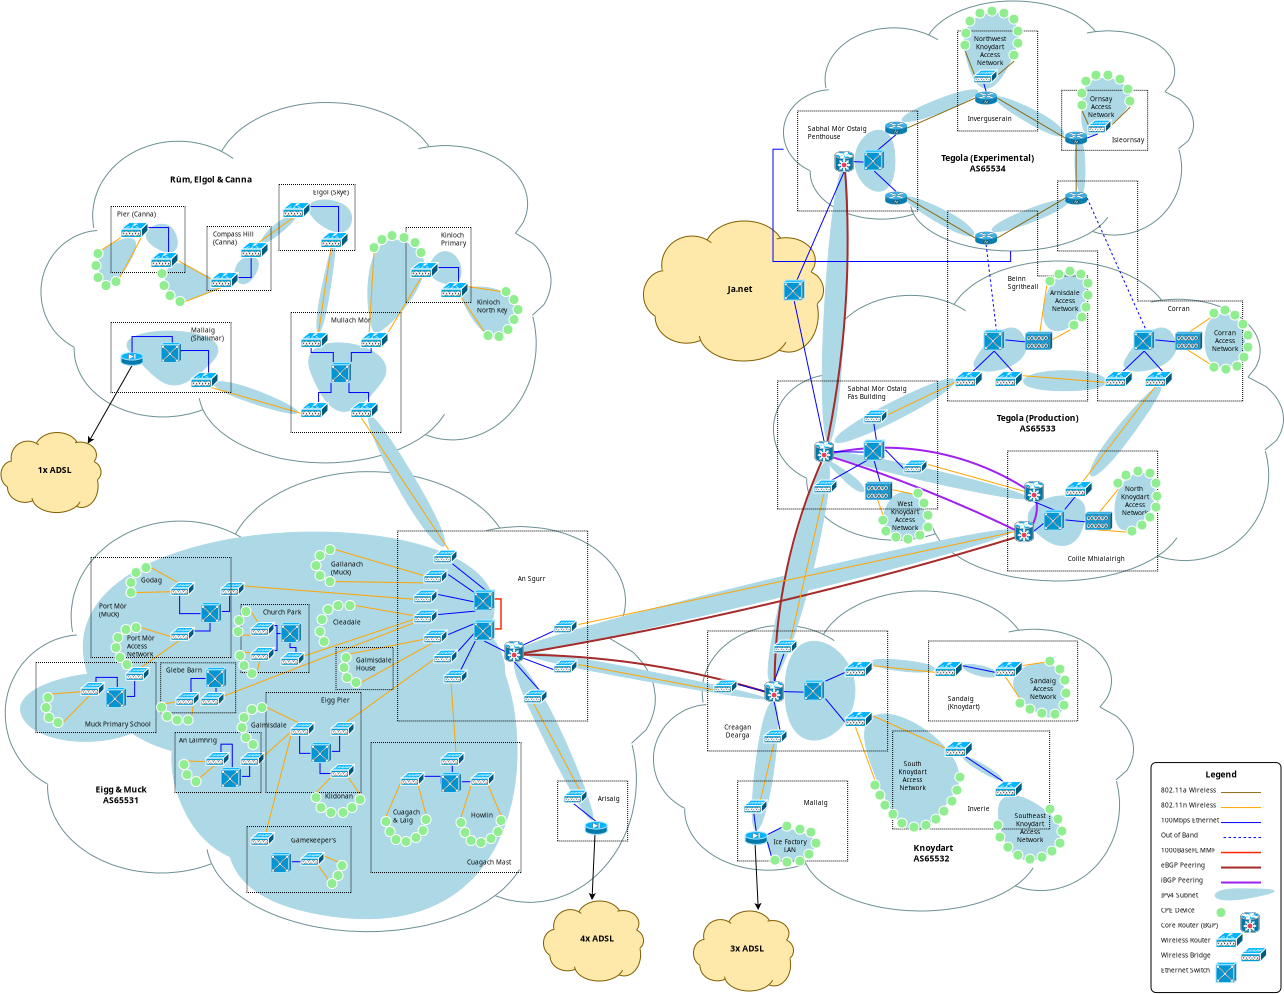 <?xml version="1.0" encoding="UTF-8"?>
<dia:diagram xmlns:dia="http://www.lysator.liu.se/~alla/dia/">
  <dia:layer name="Background" visible="true">
    <dia:object type="Cisco - Cloud White" version="1" id="O0">
      <dia:attribute name="obj_pos">
        <dia:point val="130.25,3.847"/>
      </dia:attribute>
      <dia:attribute name="obj_bb">
        <dia:rectangle val="130.249,3.847;171.251,28.848"/>
      </dia:attribute>
      <dia:attribute name="meta">
        <dia:composite type="dict"/>
      </dia:attribute>
      <dia:attribute name="elem_corner">
        <dia:point val="130.25,3.847"/>
      </dia:attribute>
      <dia:attribute name="elem_width">
        <dia:real val="41"/>
      </dia:attribute>
      <dia:attribute name="elem_height">
        <dia:real val="25"/>
      </dia:attribute>
      <dia:attribute name="line_width">
        <dia:real val="0.1"/>
      </dia:attribute>
      <dia:attribute name="line_colour">
        <dia:color val="#000000"/>
      </dia:attribute>
      <dia:attribute name="fill_colour">
        <dia:color val="#ffffff"/>
      </dia:attribute>
      <dia:attribute name="show_background">
        <dia:boolean val="true"/>
      </dia:attribute>
      <dia:attribute name="line_style">
        <dia:enum val="0"/>
        <dia:real val="1"/>
      </dia:attribute>
      <dia:attribute name="flip_horizontal">
        <dia:boolean val="false"/>
      </dia:attribute>
      <dia:attribute name="flip_vertical">
        <dia:boolean val="false"/>
      </dia:attribute>
      <dia:attribute name="subscale">
        <dia:real val="1"/>
      </dia:attribute>
    </dia:object>
    <dia:object type="Cisco - Cloud White" version="1" id="O1">
      <dia:attribute name="obj_pos">
        <dia:point val="129.25,29.847"/>
      </dia:attribute>
      <dia:attribute name="obj_bb">
        <dia:rectangle val="129.249,29.846;180.251,61.847"/>
      </dia:attribute>
      <dia:attribute name="meta">
        <dia:composite type="dict"/>
      </dia:attribute>
      <dia:attribute name="elem_corner">
        <dia:point val="129.25,29.847"/>
      </dia:attribute>
      <dia:attribute name="elem_width">
        <dia:real val="51"/>
      </dia:attribute>
      <dia:attribute name="elem_height">
        <dia:real val="32"/>
      </dia:attribute>
      <dia:attribute name="line_width">
        <dia:real val="0.1"/>
      </dia:attribute>
      <dia:attribute name="line_colour">
        <dia:color val="#000000"/>
      </dia:attribute>
      <dia:attribute name="fill_colour">
        <dia:color val="#ffffff"/>
      </dia:attribute>
      <dia:attribute name="show_background">
        <dia:boolean val="true"/>
      </dia:attribute>
      <dia:attribute name="line_style">
        <dia:enum val="0"/>
        <dia:real val="1"/>
      </dia:attribute>
      <dia:attribute name="flip_horizontal">
        <dia:boolean val="false"/>
      </dia:attribute>
      <dia:attribute name="flip_vertical">
        <dia:boolean val="false"/>
      </dia:attribute>
      <dia:attribute name="subscale">
        <dia:real val="1"/>
      </dia:attribute>
    </dia:object>
    <dia:object type="Cisco - Cloud White" version="1" id="O2">
      <dia:attribute name="obj_pos">
        <dia:point val="117.25,62.847"/>
      </dia:attribute>
      <dia:attribute name="obj_bb">
        <dia:rectangle val="117.249,62.846;165.251,94.847"/>
      </dia:attribute>
      <dia:attribute name="meta">
        <dia:composite type="dict"/>
      </dia:attribute>
      <dia:attribute name="elem_corner">
        <dia:point val="117.25,62.847"/>
      </dia:attribute>
      <dia:attribute name="elem_width">
        <dia:real val="48"/>
      </dia:attribute>
      <dia:attribute name="elem_height">
        <dia:real val="32"/>
      </dia:attribute>
      <dia:attribute name="line_width">
        <dia:real val="0.1"/>
      </dia:attribute>
      <dia:attribute name="line_colour">
        <dia:color val="#000000"/>
      </dia:attribute>
      <dia:attribute name="fill_colour">
        <dia:color val="#ffffff"/>
      </dia:attribute>
      <dia:attribute name="show_background">
        <dia:boolean val="true"/>
      </dia:attribute>
      <dia:attribute name="line_style">
        <dia:enum val="0"/>
        <dia:real val="1"/>
      </dia:attribute>
      <dia:attribute name="flip_horizontal">
        <dia:boolean val="false"/>
      </dia:attribute>
      <dia:attribute name="flip_vertical">
        <dia:boolean val="false"/>
      </dia:attribute>
      <dia:attribute name="subscale">
        <dia:real val="1"/>
      </dia:attribute>
    </dia:object>
    <dia:object type="Cisco - Cloud White" version="1" id="O3">
      <dia:attribute name="obj_pos">
        <dia:point val="52.428,50.915"/>
      </dia:attribute>
      <dia:attribute name="obj_bb">
        <dia:rectangle val="52.428,50.915;117.428,96.916"/>
      </dia:attribute>
      <dia:attribute name="meta">
        <dia:composite type="dict"/>
      </dia:attribute>
      <dia:attribute name="elem_corner">
        <dia:point val="52.428,50.915"/>
      </dia:attribute>
      <dia:attribute name="elem_width">
        <dia:real val="65"/>
      </dia:attribute>
      <dia:attribute name="elem_height">
        <dia:real val="46"/>
      </dia:attribute>
      <dia:attribute name="line_width">
        <dia:real val="0.1"/>
      </dia:attribute>
      <dia:attribute name="line_colour">
        <dia:color val="#000000"/>
      </dia:attribute>
      <dia:attribute name="fill_colour">
        <dia:color val="#ffffff"/>
      </dia:attribute>
      <dia:attribute name="show_background">
        <dia:boolean val="true"/>
      </dia:attribute>
      <dia:attribute name="line_style">
        <dia:enum val="0"/>
        <dia:real val="1"/>
      </dia:attribute>
      <dia:attribute name="flip_horizontal">
        <dia:boolean val="false"/>
      </dia:attribute>
      <dia:attribute name="flip_vertical">
        <dia:boolean val="false"/>
      </dia:attribute>
      <dia:attribute name="subscale">
        <dia:real val="1"/>
      </dia:attribute>
    </dia:object>
    <dia:object type="Cisco - Cloud Gold" version="1" id="O4">
      <dia:attribute name="obj_pos">
        <dia:point val="106.25,93.847"/>
      </dia:attribute>
      <dia:attribute name="obj_bb">
        <dia:rectangle val="106.249,93.847;116.251,101.848"/>
      </dia:attribute>
      <dia:attribute name="meta">
        <dia:composite type="dict"/>
      </dia:attribute>
      <dia:attribute name="elem_corner">
        <dia:point val="106.25,93.847"/>
      </dia:attribute>
      <dia:attribute name="elem_width">
        <dia:real val="10"/>
      </dia:attribute>
      <dia:attribute name="elem_height">
        <dia:real val="8"/>
      </dia:attribute>
      <dia:attribute name="line_width">
        <dia:real val="0.1"/>
      </dia:attribute>
      <dia:attribute name="line_colour">
        <dia:color val="#000000"/>
      </dia:attribute>
      <dia:attribute name="fill_colour">
        <dia:color val="#ffffff"/>
      </dia:attribute>
      <dia:attribute name="show_background">
        <dia:boolean val="true"/>
      </dia:attribute>
      <dia:attribute name="line_style">
        <dia:enum val="0"/>
        <dia:real val="1"/>
      </dia:attribute>
      <dia:attribute name="flip_horizontal">
        <dia:boolean val="false"/>
      </dia:attribute>
      <dia:attribute name="flip_vertical">
        <dia:boolean val="false"/>
      </dia:attribute>
      <dia:attribute name="subscale">
        <dia:real val="1"/>
      </dia:attribute>
    </dia:object>
    <dia:object type="Cisco - Cloud Gold" version="1" id="O5">
      <dia:attribute name="obj_pos">
        <dia:point val="121.25,94.847"/>
      </dia:attribute>
      <dia:attribute name="obj_bb">
        <dia:rectangle val="121.249,94.847;131.251,102.848"/>
      </dia:attribute>
      <dia:attribute name="meta">
        <dia:composite type="dict"/>
      </dia:attribute>
      <dia:attribute name="elem_corner">
        <dia:point val="121.25,94.847"/>
      </dia:attribute>
      <dia:attribute name="elem_width">
        <dia:real val="10"/>
      </dia:attribute>
      <dia:attribute name="elem_height">
        <dia:real val="8"/>
      </dia:attribute>
      <dia:attribute name="line_width">
        <dia:real val="0.1"/>
      </dia:attribute>
      <dia:attribute name="line_colour">
        <dia:color val="#000000"/>
      </dia:attribute>
      <dia:attribute name="fill_colour">
        <dia:color val="#ffffff"/>
      </dia:attribute>
      <dia:attribute name="show_background">
        <dia:boolean val="true"/>
      </dia:attribute>
      <dia:attribute name="line_style">
        <dia:enum val="0"/>
        <dia:real val="1"/>
      </dia:attribute>
      <dia:attribute name="flip_horizontal">
        <dia:boolean val="false"/>
      </dia:attribute>
      <dia:attribute name="flip_vertical">
        <dia:boolean val="false"/>
      </dia:attribute>
      <dia:attribute name="subscale">
        <dia:real val="1"/>
      </dia:attribute>
    </dia:object>
    <dia:object type="Cisco - Cloud Gold" version="1" id="O6">
      <dia:attribute name="obj_pos">
        <dia:point val="116.25,25.847"/>
      </dia:attribute>
      <dia:attribute name="obj_bb">
        <dia:rectangle val="116.249,25.846;134.251,39.847"/>
      </dia:attribute>
      <dia:attribute name="meta">
        <dia:composite type="dict"/>
      </dia:attribute>
      <dia:attribute name="elem_corner">
        <dia:point val="116.25,25.847"/>
      </dia:attribute>
      <dia:attribute name="elem_width">
        <dia:real val="18"/>
      </dia:attribute>
      <dia:attribute name="elem_height">
        <dia:real val="14"/>
      </dia:attribute>
      <dia:attribute name="line_width">
        <dia:real val="0.1"/>
      </dia:attribute>
      <dia:attribute name="line_colour">
        <dia:color val="#000000"/>
      </dia:attribute>
      <dia:attribute name="fill_colour">
        <dia:color val="#ffffff"/>
      </dia:attribute>
      <dia:attribute name="show_background">
        <dia:boolean val="true"/>
      </dia:attribute>
      <dia:attribute name="line_style">
        <dia:enum val="0"/>
        <dia:real val="1"/>
      </dia:attribute>
      <dia:attribute name="flip_horizontal">
        <dia:boolean val="false"/>
      </dia:attribute>
      <dia:attribute name="flip_vertical">
        <dia:boolean val="false"/>
      </dia:attribute>
      <dia:attribute name="subscale">
        <dia:real val="1"/>
      </dia:attribute>
    </dia:object>
    <dia:object type="Standard - Text" version="1" id="O7">
      <dia:attribute name="obj_pos">
        <dia:point val="125.909,32.937"/>
      </dia:attribute>
      <dia:attribute name="obj_bb">
        <dia:rectangle val="124.497,32.15;127.322,33.137"/>
      </dia:attribute>
      <dia:attribute name="text">
        <dia:composite type="text">
          <dia:attribute name="string">
            <dia:string>#Ja.net#</dia:string>
          </dia:attribute>
          <dia:attribute name="font">
            <dia:font family="sans" style="80" name="Helvetica-Bold"/>
          </dia:attribute>
          <dia:attribute name="height">
            <dia:real val="1.058"/>
          </dia:attribute>
          <dia:attribute name="pos">
            <dia:point val="125.909,32.937"/>
          </dia:attribute>
          <dia:attribute name="color">
            <dia:color val="#000000"/>
          </dia:attribute>
          <dia:attribute name="alignment">
            <dia:enum val="1"/>
          </dia:attribute>
        </dia:composite>
      </dia:attribute>
      <dia:attribute name="valign">
        <dia:enum val="3"/>
      </dia:attribute>
      <dia:connections>
        <dia:connection handle="0" to="O6" connection="14"/>
      </dia:connections>
    </dia:object>
    <dia:object type="Standard - Text" version="1" id="O8">
      <dia:attribute name="obj_pos">
        <dia:point val="143.25,88.847"/>
      </dia:attribute>
      <dia:attribute name="obj_bb">
        <dia:rectangle val="143.25,88.059;147.643,90.105"/>
      </dia:attribute>
      <dia:attribute name="text">
        <dia:composite type="text">
          <dia:attribute name="string">
            <dia:string>#Knoydart
AS65532#</dia:string>
          </dia:attribute>
          <dia:attribute name="font">
            <dia:font family="sans" style="80" name="Helvetica-Bold"/>
          </dia:attribute>
          <dia:attribute name="height">
            <dia:real val="1.058"/>
          </dia:attribute>
          <dia:attribute name="pos">
            <dia:point val="143.25,88.847"/>
          </dia:attribute>
          <dia:attribute name="color">
            <dia:color val="#000000"/>
          </dia:attribute>
          <dia:attribute name="alignment">
            <dia:enum val="0"/>
          </dia:attribute>
        </dia:composite>
      </dia:attribute>
      <dia:attribute name="valign">
        <dia:enum val="3"/>
      </dia:attribute>
    </dia:object>
    <dia:object type="Standard - Text" version="1" id="O9">
      <dia:attribute name="obj_pos">
        <dia:point val="111.616,97.899"/>
      </dia:attribute>
      <dia:attribute name="obj_bb">
        <dia:rectangle val="109.647,97.111;113.585,98.099"/>
      </dia:attribute>
      <dia:attribute name="text">
        <dia:composite type="text">
          <dia:attribute name="string">
            <dia:string>#4x ADSL#</dia:string>
          </dia:attribute>
          <dia:attribute name="font">
            <dia:font family="sans" style="80" name="Helvetica-Bold"/>
          </dia:attribute>
          <dia:attribute name="height">
            <dia:real val="1.058"/>
          </dia:attribute>
          <dia:attribute name="pos">
            <dia:point val="111.616,97.899"/>
          </dia:attribute>
          <dia:attribute name="color">
            <dia:color val="#000000"/>
          </dia:attribute>
          <dia:attribute name="alignment">
            <dia:enum val="1"/>
          </dia:attribute>
        </dia:composite>
      </dia:attribute>
      <dia:attribute name="valign">
        <dia:enum val="3"/>
      </dia:attribute>
      <dia:connections>
        <dia:connection handle="0" to="O4" connection="14"/>
      </dia:connections>
    </dia:object>
    <dia:object type="Standard - Text" version="1" id="O10">
      <dia:attribute name="obj_pos">
        <dia:point val="126.616,98.899"/>
      </dia:attribute>
      <dia:attribute name="obj_bb">
        <dia:rectangle val="124.647,98.111;128.585,99.099"/>
      </dia:attribute>
      <dia:attribute name="text">
        <dia:composite type="text">
          <dia:attribute name="string">
            <dia:string>#3x ADSL#</dia:string>
          </dia:attribute>
          <dia:attribute name="font">
            <dia:font family="sans" style="80" name="Helvetica-Bold"/>
          </dia:attribute>
          <dia:attribute name="height">
            <dia:real val="1.058"/>
          </dia:attribute>
          <dia:attribute name="pos">
            <dia:point val="126.616,98.899"/>
          </dia:attribute>
          <dia:attribute name="color">
            <dia:color val="#000000"/>
          </dia:attribute>
          <dia:attribute name="alignment">
            <dia:enum val="1"/>
          </dia:attribute>
        </dia:composite>
      </dia:attribute>
      <dia:attribute name="valign">
        <dia:enum val="3"/>
      </dia:attribute>
      <dia:connections>
        <dia:connection handle="0" to="O5" connection="14"/>
      </dia:connections>
    </dia:object>
    <dia:object type="Cisco - Cloud White" version="1" id="O11">
      <dia:attribute name="obj_pos">
        <dia:point val="56,14"/>
      </dia:attribute>
      <dia:attribute name="obj_bb">
        <dia:rectangle val="55.999,13.999;107.001,50.038"/>
      </dia:attribute>
      <dia:attribute name="meta">
        <dia:composite type="dict"/>
      </dia:attribute>
      <dia:attribute name="elem_corner">
        <dia:point val="56,14"/>
      </dia:attribute>
      <dia:attribute name="elem_width">
        <dia:real val="51"/>
      </dia:attribute>
      <dia:attribute name="elem_height">
        <dia:real val="36.037"/>
      </dia:attribute>
      <dia:attribute name="line_width">
        <dia:real val="0.1"/>
      </dia:attribute>
      <dia:attribute name="line_colour">
        <dia:color val="#000000"/>
      </dia:attribute>
      <dia:attribute name="fill_colour">
        <dia:color val="#ffffff"/>
      </dia:attribute>
      <dia:attribute name="show_background">
        <dia:boolean val="true"/>
      </dia:attribute>
      <dia:attribute name="line_style">
        <dia:enum val="0"/>
        <dia:real val="1"/>
      </dia:attribute>
      <dia:attribute name="flip_horizontal">
        <dia:boolean val="false"/>
      </dia:attribute>
      <dia:attribute name="flip_vertical">
        <dia:boolean val="false"/>
      </dia:attribute>
      <dia:attribute name="subscale">
        <dia:real val="1"/>
      </dia:attribute>
    </dia:object>
    <dia:object type="Standard - Text" version="1" id="O12">
      <dia:attribute name="obj_pos">
        <dia:point val="64,83"/>
      </dia:attribute>
      <dia:attribute name="obj_bb">
        <dia:rectangle val="61.042,82.213;66.957,84.258"/>
      </dia:attribute>
      <dia:attribute name="text">
        <dia:composite type="text">
          <dia:attribute name="string">
            <dia:string>#Eigg &amp; Muck
AS65531#</dia:string>
          </dia:attribute>
          <dia:attribute name="font">
            <dia:font family="sans" style="80" name="Helvetica-Bold"/>
          </dia:attribute>
          <dia:attribute name="height">
            <dia:real val="1.058"/>
          </dia:attribute>
          <dia:attribute name="pos">
            <dia:point val="64,83"/>
          </dia:attribute>
          <dia:attribute name="color">
            <dia:color val="#000000"/>
          </dia:attribute>
          <dia:attribute name="alignment">
            <dia:enum val="1"/>
          </dia:attribute>
        </dia:composite>
      </dia:attribute>
      <dia:attribute name="valign">
        <dia:enum val="3"/>
      </dia:attribute>
    </dia:object>
    <dia:object type="Cisco - Cloud Gold" version="1" id="O13">
      <dia:attribute name="obj_pos">
        <dia:point val="52,47"/>
      </dia:attribute>
      <dia:attribute name="obj_bb">
        <dia:rectangle val="51.999,46.999;62.001,55.001"/>
      </dia:attribute>
      <dia:attribute name="meta">
        <dia:composite type="dict"/>
      </dia:attribute>
      <dia:attribute name="elem_corner">
        <dia:point val="52,47"/>
      </dia:attribute>
      <dia:attribute name="elem_width">
        <dia:real val="10"/>
      </dia:attribute>
      <dia:attribute name="elem_height">
        <dia:real val="8"/>
      </dia:attribute>
      <dia:attribute name="line_width">
        <dia:real val="0.1"/>
      </dia:attribute>
      <dia:attribute name="line_colour">
        <dia:color val="#000000"/>
      </dia:attribute>
      <dia:attribute name="fill_colour">
        <dia:color val="#ffffff"/>
      </dia:attribute>
      <dia:attribute name="show_background">
        <dia:boolean val="true"/>
      </dia:attribute>
      <dia:attribute name="line_style">
        <dia:enum val="0"/>
        <dia:real val="1"/>
      </dia:attribute>
      <dia:attribute name="flip_horizontal">
        <dia:boolean val="false"/>
      </dia:attribute>
      <dia:attribute name="flip_vertical">
        <dia:boolean val="false"/>
      </dia:attribute>
      <dia:attribute name="subscale">
        <dia:real val="1"/>
      </dia:attribute>
    </dia:object>
    <dia:object type="Standard - Text" version="1" id="O14">
      <dia:attribute name="obj_pos">
        <dia:point val="57.366,51.052"/>
      </dia:attribute>
      <dia:attribute name="obj_bb">
        <dia:rectangle val="55.397,50.239;59.36,51.301"/>
      </dia:attribute>
      <dia:attribute name="text">
        <dia:composite type="text">
          <dia:attribute name="string">
            <dia:string>#1x ADSL#</dia:string>
          </dia:attribute>
          <dia:attribute name="font">
            <dia:font family="sans" style="80" name="Helvetica-Bold"/>
          </dia:attribute>
          <dia:attribute name="height">
            <dia:real val="1.058"/>
          </dia:attribute>
          <dia:attribute name="pos">
            <dia:point val="57.366,51.052"/>
          </dia:attribute>
          <dia:attribute name="color">
            <dia:color val="#000000"/>
          </dia:attribute>
          <dia:attribute name="alignment">
            <dia:enum val="1"/>
          </dia:attribute>
        </dia:composite>
      </dia:attribute>
      <dia:attribute name="valign">
        <dia:enum val="3"/>
      </dia:attribute>
      <dia:connections>
        <dia:connection handle="0" to="O13" connection="14"/>
      </dia:connections>
    </dia:object>
  </dia:layer>
  <dia:layer name="Network Layer" visible="true" active="true">
    <dia:object type="Standard - Beziergon" version="0" id="O15">
      <dia:attribute name="obj_pos">
        <dia:point val="54,75"/>
      </dia:attribute>
      <dia:attribute name="obj_bb">
        <dia:rectangle val="53.905,70.984;68.095,77.935"/>
      </dia:attribute>
      <dia:attribute name="bez_points">
        <dia:point val="54,75"/>
        <dia:point val="53,71"/>
        <dia:point val="69,69"/>
        <dia:point val="68,74"/>
        <dia:point val="67,79"/>
        <dia:point val="55,79"/>
      </dia:attribute>
      <dia:attribute name="corner_types">
        <dia:enum val="171326696"/>
        <dia:enum val="0"/>
        <dia:enum val="0"/>
      </dia:attribute>
      <dia:attribute name="line_color">
        <dia:color val="#add8e6"/>
      </dia:attribute>
      <dia:attribute name="line_width">
        <dia:real val="0.1"/>
      </dia:attribute>
      <dia:attribute name="inner_color">
        <dia:color val="#add8e6"/>
      </dia:attribute>
      <dia:attribute name="show_background">
        <dia:boolean val="true"/>
      </dia:attribute>
    </dia:object>
    <dia:object type="Standard - Beziergon" version="0" id="O16">
      <dia:attribute name="obj_pos">
        <dia:point val="70,84"/>
      </dia:attribute>
      <dia:attribute name="obj_bb">
        <dia:rectangle val="69.027,64.567;102.427,90.298"/>
      </dia:attribute>
      <dia:attribute name="bez_points">
        <dia:point val="70,84"/>
        <dia:point val="63,67"/>
        <dia:point val="98,59"/>
        <dia:point val="102,69"/>
        <dia:point val="106,79"/>
        <dia:point val="77,101"/>
      </dia:attribute>
      <dia:attribute name="corner_types">
        <dia:enum val="171326696"/>
        <dia:enum val="0"/>
        <dia:enum val="0"/>
      </dia:attribute>
      <dia:attribute name="line_color">
        <dia:color val="#add8e6"/>
      </dia:attribute>
      <dia:attribute name="line_width">
        <dia:real val="0.1"/>
      </dia:attribute>
      <dia:attribute name="inner_color">
        <dia:color val="#add8e6"/>
      </dia:attribute>
      <dia:attribute name="show_background">
        <dia:boolean val="true"/>
      </dia:attribute>
    </dia:object>
    <dia:object type="Standard - Beziergon" version="0" id="O17">
      <dia:attribute name="obj_pos">
        <dia:point val="83,95"/>
      </dia:attribute>
      <dia:attribute name="obj_bb">
        <dia:rectangle val="74.638,66.137;103.655,95.664"/>
      </dia:attribute>
      <dia:attribute name="bez_points">
        <dia:point val="83,95"/>
        <dia:point val="59,90"/>
        <dia:point val="94,61"/>
        <dia:point val="100,67"/>
        <dia:point val="106,73"/>
        <dia:point val="107,100"/>
      </dia:attribute>
      <dia:attribute name="corner_types">
        <dia:enum val="171326696"/>
        <dia:enum val="0"/>
        <dia:enum val="0"/>
      </dia:attribute>
      <dia:attribute name="line_color">
        <dia:color val="#add8e6"/>
      </dia:attribute>
      <dia:attribute name="line_width">
        <dia:real val="0.1"/>
      </dia:attribute>
      <dia:attribute name="inner_color">
        <dia:color val="#add8e6"/>
      </dia:attribute>
      <dia:attribute name="show_background">
        <dia:boolean val="true"/>
      </dia:attribute>
    </dia:object>
    <dia:object type="Standard - Beziergon" version="0" id="O18">
      <dia:attribute name="obj_pos">
        <dia:point val="61,72"/>
      </dia:attribute>
      <dia:attribute name="obj_bb">
        <dia:rectangle val="60.181,56.902;101.351,79.511"/>
      </dia:attribute>
      <dia:attribute name="bez_points">
        <dia:point val="61,72"/>
        <dia:point val="54,55"/>
        <dia:point val="97,53"/>
        <dia:point val="101,63"/>
        <dia:point val="105,73"/>
        <dia:point val="68,89"/>
      </dia:attribute>
      <dia:attribute name="corner_types">
        <dia:enum val="171326696"/>
        <dia:enum val="0"/>
        <dia:enum val="0"/>
      </dia:attribute>
      <dia:attribute name="line_color">
        <dia:color val="#add8e6"/>
      </dia:attribute>
      <dia:attribute name="line_width">
        <dia:real val="0.1"/>
      </dia:attribute>
      <dia:attribute name="inner_color">
        <dia:color val="#add8e6"/>
      </dia:attribute>
      <dia:attribute name="show_background">
        <dia:boolean val="true"/>
      </dia:attribute>
    </dia:object>
    <dia:object type="Standard - Beziergon" version="0" id="O19">
      <dia:attribute name="obj_pos">
        <dia:point val="128.395,63.817"/>
      </dia:attribute>
      <dia:attribute name="obj_bb">
        <dia:rectangle val="103.595,56.674;153.195,68.96"/>
      </dia:attribute>
      <dia:attribute name="bez_points">
        <dia:point val="128.395,63.817"/>
        <dia:point val="161.395,55.817"/>
        <dia:point val="161.395,53.817"/>
        <dia:point val="128.395,61.817"/>
        <dia:point val="95.395,69.817"/>
        <dia:point val="95.395,71.817"/>
      </dia:attribute>
      <dia:attribute name="corner_types">
        <dia:enum val="171326696"/>
        <dia:enum val="0"/>
        <dia:enum val="0"/>
      </dia:attribute>
      <dia:attribute name="line_color">
        <dia:color val="#add8e6"/>
      </dia:attribute>
      <dia:attribute name="line_width">
        <dia:real val="0.1"/>
      </dia:attribute>
      <dia:attribute name="inner_color">
        <dia:color val="#add8e6"/>
      </dia:attribute>
      <dia:attribute name="show_background">
        <dia:boolean val="true"/>
      </dia:attribute>
    </dia:object>
    <dia:object type="Standard - Beziergon" version="0" id="O20">
      <dia:attribute name="obj_pos">
        <dia:point val="130.395,61.817"/>
      </dia:attribute>
      <dia:attribute name="obj_bb">
        <dia:rectangle val="128.662,49.889;134.889,71.898"/>
      </dia:attribute>
      <dia:attribute name="bez_points">
        <dia:point val="130.395,61.817"/>
        <dia:point val="134.395,45.817"/>
        <dia:point val="136.395,46.817"/>
        <dia:point val="133.395,59.817"/>
        <dia:point val="130.395,72.817"/>
        <dia:point val="126.395,77.817"/>
      </dia:attribute>
      <dia:attribute name="corner_types">
        <dia:enum val="171326696"/>
        <dia:enum val="0"/>
        <dia:enum val="0"/>
      </dia:attribute>
      <dia:attribute name="line_color">
        <dia:color val="#add8e6"/>
      </dia:attribute>
      <dia:attribute name="line_width">
        <dia:real val="0.1"/>
      </dia:attribute>
      <dia:attribute name="inner_color">
        <dia:color val="#add8e6"/>
      </dia:attribute>
      <dia:attribute name="show_background">
        <dia:boolean val="true"/>
      </dia:attribute>
    </dia:object>
    <dia:object type="Standard - Beziergon" version="0" id="O21">
      <dia:attribute name="obj_pos">
        <dia:point val="136.395,51.817"/>
      </dia:attribute>
      <dia:attribute name="obj_bb">
        <dia:rectangle val="134.452,49.677;138.338,52.957"/>
      </dia:attribute>
      <dia:attribute name="bez_points">
        <dia:point val="136.395,51.817"/>
        <dia:point val="138.395,53.817"/>
        <dia:point val="139.395,52.817"/>
        <dia:point val="136.395,50.817"/>
        <dia:point val="133.395,48.817"/>
        <dia:point val="134.395,49.817"/>
      </dia:attribute>
      <dia:attribute name="corner_types">
        <dia:enum val="171326696"/>
        <dia:enum val="0"/>
        <dia:enum val="0"/>
      </dia:attribute>
      <dia:attribute name="line_color">
        <dia:color val="#add8e6"/>
      </dia:attribute>
      <dia:attribute name="line_width">
        <dia:real val="0.1"/>
      </dia:attribute>
      <dia:attribute name="inner_color">
        <dia:color val="#add8e6"/>
      </dia:attribute>
      <dia:attribute name="show_background">
        <dia:boolean val="true"/>
      </dia:attribute>
    </dia:object>
    <dia:object type="Standard - Beziergon" version="0" id="O22">
      <dia:attribute name="obj_pos">
        <dia:point val="144.395,51.817"/>
      </dia:attribute>
      <dia:attribute name="obj_bb">
        <dia:rectangle val="135.081,48.956;154.709,53.678"/>
      </dia:attribute>
      <dia:attribute name="bez_points">
        <dia:point val="144.395,51.817"/>
        <dia:point val="157.395,54.817"/>
        <dia:point val="158.395,53.817"/>
        <dia:point val="145.395,50.817"/>
        <dia:point val="132.395,47.817"/>
        <dia:point val="131.395,48.817"/>
      </dia:attribute>
      <dia:attribute name="corner_types">
        <dia:enum val="171326696"/>
        <dia:enum val="0"/>
        <dia:enum val="0"/>
      </dia:attribute>
      <dia:attribute name="line_color">
        <dia:color val="#add8e6"/>
      </dia:attribute>
      <dia:attribute name="line_width">
        <dia:real val="0.1"/>
      </dia:attribute>
      <dia:attribute name="inner_color">
        <dia:color val="#add8e6"/>
      </dia:attribute>
      <dia:attribute name="show_background">
        <dia:boolean val="true"/>
      </dia:attribute>
    </dia:object>
    <dia:object type="Standard - Beziergon" version="0" id="O23">
      <dia:attribute name="obj_pos">
        <dia:point val="155.395,56.817"/>
      </dia:attribute>
      <dia:attribute name="obj_bb">
        <dia:rectangle val="154.672,53.283;160.445,58.351"/>
      </dia:attribute>
      <dia:attribute name="bez_points">
        <dia:point val="155.395,56.817"/>
        <dia:point val="158.395,59.817"/>
        <dia:point val="160.395,57.817"/>
        <dia:point val="160.395,54.817"/>
        <dia:point val="160.395,51.817"/>
        <dia:point val="152.395,53.817"/>
      </dia:attribute>
      <dia:attribute name="corner_types">
        <dia:enum val="171326696"/>
        <dia:enum val="0"/>
        <dia:enum val="0"/>
      </dia:attribute>
      <dia:attribute name="line_color">
        <dia:color val="#add8e6"/>
      </dia:attribute>
      <dia:attribute name="line_width">
        <dia:real val="0.1"/>
      </dia:attribute>
      <dia:attribute name="inner_color">
        <dia:color val="#add8e6"/>
      </dia:attribute>
      <dia:attribute name="show_background">
        <dia:boolean val="true"/>
      </dia:attribute>
    </dia:object>
    <dia:object type="Standard - Beziergon" version="0" id="O24">
      <dia:attribute name="obj_pos">
        <dia:point val="149.395,39.817"/>
      </dia:attribute>
      <dia:attribute name="obj_bb">
        <dia:rectangle val="149.247,36.498;154.543,40.907"/>
      </dia:attribute>
      <dia:attribute name="bez_points">
        <dia:point val="149.395,39.817"/>
        <dia:point val="148.395,41.817"/>
        <dia:point val="155.395,40.817"/>
        <dia:point val="154.395,37.817"/>
        <dia:point val="153.395,34.817"/>
        <dia:point val="150.395,37.817"/>
      </dia:attribute>
      <dia:attribute name="corner_types">
        <dia:enum val="171326696"/>
        <dia:enum val="0"/>
        <dia:enum val="0"/>
      </dia:attribute>
      <dia:attribute name="line_color">
        <dia:color val="#add8e6"/>
      </dia:attribute>
      <dia:attribute name="line_width">
        <dia:real val="0.1"/>
      </dia:attribute>
      <dia:attribute name="inner_color">
        <dia:color val="#add8e6"/>
      </dia:attribute>
      <dia:attribute name="show_background">
        <dia:boolean val="true"/>
      </dia:attribute>
    </dia:object>
    <dia:object type="Standard - Beziergon" version="0" id="O25">
      <dia:attribute name="obj_pos">
        <dia:point val="164.395,39.817"/>
      </dia:attribute>
      <dia:attribute name="obj_bb">
        <dia:rectangle val="164.247,36.498;169.543,40.907"/>
      </dia:attribute>
      <dia:attribute name="bez_points">
        <dia:point val="164.395,39.817"/>
        <dia:point val="163.395,41.817"/>
        <dia:point val="170.395,40.817"/>
        <dia:point val="169.395,37.817"/>
        <dia:point val="168.395,34.817"/>
        <dia:point val="165.395,37.817"/>
      </dia:attribute>
      <dia:attribute name="corner_types">
        <dia:enum val="171326696"/>
        <dia:enum val="0"/>
        <dia:enum val="0"/>
      </dia:attribute>
      <dia:attribute name="line_color">
        <dia:color val="#add8e6"/>
      </dia:attribute>
      <dia:attribute name="line_width">
        <dia:real val="0.1"/>
      </dia:attribute>
      <dia:attribute name="inner_color">
        <dia:color val="#add8e6"/>
      </dia:attribute>
      <dia:attribute name="show_background">
        <dia:boolean val="true"/>
      </dia:attribute>
    </dia:object>
    <dia:object type="Standard - Beziergon" version="0" id="O26">
      <dia:attribute name="obj_pos">
        <dia:point val="141.395,45.817"/>
      </dia:attribute>
      <dia:attribute name="obj_bb">
        <dia:rectangle val="135.345,41.587;147.445,48.047"/>
      </dia:attribute>
      <dia:attribute name="bez_points">
        <dia:point val="141.395,45.817"/>
        <dia:point val="149.395,41.817"/>
        <dia:point val="149.395,39.817"/>
        <dia:point val="141.395,43.817"/>
        <dia:point val="133.395,47.817"/>
        <dia:point val="133.395,49.817"/>
      </dia:attribute>
      <dia:attribute name="corner_types">
        <dia:enum val="171326696"/>
        <dia:enum val="0"/>
        <dia:enum val="0"/>
      </dia:attribute>
      <dia:attribute name="line_color">
        <dia:color val="#add8e6"/>
      </dia:attribute>
      <dia:attribute name="line_width">
        <dia:real val="0.1"/>
      </dia:attribute>
      <dia:attribute name="inner_color">
        <dia:color val="#add8e6"/>
      </dia:attribute>
      <dia:attribute name="show_background">
        <dia:boolean val="true"/>
      </dia:attribute>
    </dia:object>
    <dia:object type="Standard - Beziergon" version="0" id="O27">
      <dia:attribute name="obj_pos">
        <dia:point val="165.395,46.817"/>
      </dia:attribute>
      <dia:attribute name="obj_bb">
        <dia:rectangle val="160.877,42.236;168.064,51.398"/>
      </dia:attribute>
      <dia:attribute name="bez_points">
        <dia:point val="165.395,46.817"/>
        <dia:point val="170.395,39.817"/>
        <dia:point val="167.395,41.817"/>
        <dia:point val="163.395,46.817"/>
        <dia:point val="159.395,51.817"/>
        <dia:point val="160.395,53.817"/>
      </dia:attribute>
      <dia:attribute name="corner_types">
        <dia:enum val="171326696"/>
        <dia:enum val="0"/>
        <dia:enum val="0"/>
      </dia:attribute>
      <dia:attribute name="line_color">
        <dia:color val="#add8e6"/>
      </dia:attribute>
      <dia:attribute name="line_width">
        <dia:real val="0.1"/>
      </dia:attribute>
      <dia:attribute name="inner_color">
        <dia:color val="#add8e6"/>
      </dia:attribute>
      <dia:attribute name="show_background">
        <dia:boolean val="true"/>
      </dia:attribute>
    </dia:object>
    <dia:object type="Standard - Beziergon" version="0" id="O28">
      <dia:attribute name="obj_pos">
        <dia:point val="158.395,42.817"/>
      </dia:attribute>
      <dia:attribute name="obj_bb">
        <dia:rectangle val="154.212,40.767;162.578,42.867"/>
      </dia:attribute>
      <dia:attribute name="bez_points">
        <dia:point val="158.395,42.817"/>
        <dia:point val="164.395,42.817"/>
        <dia:point val="163.395,40.817"/>
        <dia:point val="158.395,40.817"/>
        <dia:point val="153.395,40.817"/>
        <dia:point val="152.395,42.817"/>
      </dia:attribute>
      <dia:attribute name="corner_types">
        <dia:enum val="171326696"/>
        <dia:enum val="0"/>
        <dia:enum val="0"/>
      </dia:attribute>
      <dia:attribute name="line_color">
        <dia:color val="#add8e6"/>
      </dia:attribute>
      <dia:attribute name="line_width">
        <dia:real val="0.1"/>
      </dia:attribute>
      <dia:attribute name="inner_color">
        <dia:color val="#add8e6"/>
      </dia:attribute>
      <dia:attribute name="show_background">
        <dia:boolean val="true"/>
      </dia:attribute>
    </dia:object>
    <dia:object type="Standard - Beziergon" version="0" id="O29">
      <dia:attribute name="obj_pos">
        <dia:point val="137.395,19.817"/>
      </dia:attribute>
      <dia:attribute name="obj_bb">
        <dia:rectangle val="137.345,16.721;141.445,22.913"/>
      </dia:attribute>
      <dia:attribute name="bez_points">
        <dia:point val="137.395,19.817"/>
        <dia:point val="137.395,22.817"/>
        <dia:point val="141.395,24.817"/>
        <dia:point val="141.395,19.817"/>
        <dia:point val="141.395,14.817"/>
        <dia:point val="137.395,16.817"/>
      </dia:attribute>
      <dia:attribute name="corner_types">
        <dia:enum val="171326696"/>
        <dia:enum val="0"/>
        <dia:enum val="0"/>
      </dia:attribute>
      <dia:attribute name="line_color">
        <dia:color val="#add8e6"/>
      </dia:attribute>
      <dia:attribute name="line_width">
        <dia:real val="0.1"/>
      </dia:attribute>
      <dia:attribute name="inner_color">
        <dia:color val="#add8e6"/>
      </dia:attribute>
      <dia:attribute name="show_background">
        <dia:boolean val="true"/>
      </dia:attribute>
    </dia:object>
    <dia:object type="Standard - Beziergon" version="0" id="O30">
      <dia:attribute name="obj_pos">
        <dia:point val="145.395,13.817"/>
      </dia:attribute>
      <dia:attribute name="obj_bb">
        <dia:rectangle val="142.058,12.677;149.732,15.957"/>
      </dia:attribute>
      <dia:attribute name="bez_points">
        <dia:point val="145.395,13.817"/>
        <dia:point val="140.395,15.817"/>
        <dia:point val="141.395,16.817"/>
        <dia:point val="146.395,14.817"/>
        <dia:point val="151.395,12.817"/>
        <dia:point val="150.395,11.817"/>
      </dia:attribute>
      <dia:attribute name="corner_types">
        <dia:enum val="171326696"/>
        <dia:enum val="0"/>
        <dia:enum val="0"/>
      </dia:attribute>
      <dia:attribute name="line_color">
        <dia:color val="#add8e6"/>
      </dia:attribute>
      <dia:attribute name="line_width">
        <dia:real val="0.1"/>
      </dia:attribute>
      <dia:attribute name="inner_color">
        <dia:color val="#add8e6"/>
      </dia:attribute>
      <dia:attribute name="show_background">
        <dia:boolean val="true"/>
      </dia:attribute>
    </dia:object>
    <dia:object type="Standard - Beziergon" version="0" id="O31">
      <dia:attribute name="obj_pos">
        <dia:point val="154.395,24.817"/>
      </dia:attribute>
      <dia:attribute name="obj_bb">
        <dia:rectangle val="151.058,23.677;158.732,26.957"/>
      </dia:attribute>
      <dia:attribute name="bez_points">
        <dia:point val="154.395,24.817"/>
        <dia:point val="149.395,26.817"/>
        <dia:point val="150.395,27.817"/>
        <dia:point val="155.395,25.817"/>
        <dia:point val="160.395,23.817"/>
        <dia:point val="159.395,22.817"/>
      </dia:attribute>
      <dia:attribute name="corner_types">
        <dia:enum val="171326696"/>
        <dia:enum val="0"/>
        <dia:enum val="0"/>
      </dia:attribute>
      <dia:attribute name="line_color">
        <dia:color val="#add8e6"/>
      </dia:attribute>
      <dia:attribute name="line_width">
        <dia:real val="0.1"/>
      </dia:attribute>
      <dia:attribute name="inner_color">
        <dia:color val="#add8e6"/>
      </dia:attribute>
      <dia:attribute name="show_background">
        <dia:boolean val="true"/>
      </dia:attribute>
    </dia:object>
    <dia:object type="Standard - Beziergon" version="0" id="O32">
      <dia:attribute name="obj_pos">
        <dia:point val="146.395,24.817"/>
      </dia:attribute>
      <dia:attribute name="obj_bb">
        <dia:rectangle val="142.379,23.373;149.33,27.397"/>
      </dia:attribute>
      <dia:attribute name="bez_points">
        <dia:point val="146.395,24.817"/>
        <dia:point val="142.395,22.817"/>
        <dia:point val="140.395,22.817"/>
        <dia:point val="145.395,25.817"/>
        <dia:point val="150.395,28.817"/>
        <dia:point val="150.395,26.817"/>
      </dia:attribute>
      <dia:attribute name="corner_types">
        <dia:enum val="171326696"/>
        <dia:enum val="0"/>
        <dia:enum val="0"/>
      </dia:attribute>
      <dia:attribute name="line_color">
        <dia:color val="#add8e6"/>
      </dia:attribute>
      <dia:attribute name="line_width">
        <dia:real val="0.1"/>
      </dia:attribute>
      <dia:attribute name="inner_color">
        <dia:color val="#add8e6"/>
      </dia:attribute>
      <dia:attribute name="show_background">
        <dia:boolean val="true"/>
      </dia:attribute>
    </dia:object>
    <dia:object type="Standard - Beziergon" version="0" id="O33">
      <dia:attribute name="obj_pos">
        <dia:point val="155.395,14.817"/>
      </dia:attribute>
      <dia:attribute name="obj_bb">
        <dia:rectangle val="151.379,13.373;158.33,17.397"/>
      </dia:attribute>
      <dia:attribute name="bez_points">
        <dia:point val="155.395,14.817"/>
        <dia:point val="151.395,12.817"/>
        <dia:point val="149.395,12.817"/>
        <dia:point val="154.395,15.817"/>
        <dia:point val="159.395,18.817"/>
        <dia:point val="159.395,16.817"/>
      </dia:attribute>
      <dia:attribute name="corner_types">
        <dia:enum val="171326696"/>
        <dia:enum val="0"/>
        <dia:enum val="0"/>
      </dia:attribute>
      <dia:attribute name="line_color">
        <dia:color val="#add8e6"/>
      </dia:attribute>
      <dia:attribute name="line_width">
        <dia:real val="0.1"/>
      </dia:attribute>
      <dia:attribute name="inner_color">
        <dia:color val="#add8e6"/>
      </dia:attribute>
      <dia:attribute name="show_background">
        <dia:boolean val="true"/>
      </dia:attribute>
    </dia:object>
    <dia:object type="Standard - Beziergon" version="0" id="O34">
      <dia:attribute name="obj_pos">
        <dia:point val="159.395,19.817"/>
      </dia:attribute>
      <dia:attribute name="obj_bb">
        <dia:rectangle val="159.345,17.629;160.445,23.107"/>
      </dia:attribute>
      <dia:attribute name="bez_points">
        <dia:point val="159.395,19.817"/>
        <dia:point val="159.395,22.817"/>
        <dia:point val="160.395,24.817"/>
        <dia:point val="160.395,20.817"/>
        <dia:point val="160.395,16.817"/>
        <dia:point val="159.395,16.817"/>
      </dia:attribute>
      <dia:attribute name="corner_types">
        <dia:enum val="171326696"/>
        <dia:enum val="0"/>
        <dia:enum val="0"/>
      </dia:attribute>
      <dia:attribute name="line_color">
        <dia:color val="#add8e6"/>
      </dia:attribute>
      <dia:attribute name="line_width">
        <dia:real val="0.1"/>
      </dia:attribute>
      <dia:attribute name="inner_color">
        <dia:color val="#add8e6"/>
      </dia:attribute>
      <dia:attribute name="show_background">
        <dia:boolean val="true"/>
      </dia:attribute>
    </dia:object>
    <dia:object type="Standard - Beziergon" version="0" id="O35">
      <dia:attribute name="obj_pos">
        <dia:point val="134.395,33.817"/>
      </dia:attribute>
      <dia:attribute name="obj_bb">
        <dia:rectangle val="134.072,20.757;136.718,47.96"/>
      </dia:attribute>
      <dia:attribute name="bez_points">
        <dia:point val="134.395,33.817"/>
        <dia:point val="133.395,49.817"/>
        <dia:point val="135.395,54.817"/>
        <dia:point val="136.395,34.817"/>
        <dia:point val="137.395,14.817"/>
        <dia:point val="135.395,17.817"/>
      </dia:attribute>
      <dia:attribute name="corner_types">
        <dia:enum val="171326696"/>
        <dia:enum val="0"/>
        <dia:enum val="0"/>
      </dia:attribute>
      <dia:attribute name="line_color">
        <dia:color val="#add8e6"/>
      </dia:attribute>
      <dia:attribute name="line_width">
        <dia:real val="0.1"/>
      </dia:attribute>
      <dia:attribute name="inner_color">
        <dia:color val="#add8e6"/>
      </dia:attribute>
      <dia:attribute name="show_background">
        <dia:boolean val="true"/>
      </dia:attribute>
    </dia:object>
    <dia:object type="Standard - Beziergon" version="0" id="O36">
      <dia:attribute name="obj_pos">
        <dia:point val="116.395,71.817"/>
      </dia:attribute>
      <dia:attribute name="obj_bb">
        <dia:rectangle val="104.333,68.956;128.457,73.678"/>
      </dia:attribute>
      <dia:attribute name="bez_points">
        <dia:point val="116.395,71.817"/>
        <dia:point val="133.395,74.817"/>
        <dia:point val="131.395,73.817"/>
        <dia:point val="116.395,70.817"/>
        <dia:point val="101.395,67.817"/>
        <dia:point val="99.395,68.817"/>
      </dia:attribute>
      <dia:attribute name="corner_types">
        <dia:enum val="171326696"/>
        <dia:enum val="0"/>
        <dia:enum val="0"/>
      </dia:attribute>
      <dia:attribute name="line_color">
        <dia:color val="#add8e6"/>
      </dia:attribute>
      <dia:attribute name="line_width">
        <dia:real val="0.1"/>
      </dia:attribute>
      <dia:attribute name="inner_color">
        <dia:color val="#add8e6"/>
      </dia:attribute>
      <dia:attribute name="show_background">
        <dia:boolean val="true"/>
      </dia:attribute>
    </dia:object>
    <dia:object type="Standard - Beziergon" version="0" id="O37">
      <dia:attribute name="obj_pos">
        <dia:point val="163.395,54.817"/>
      </dia:attribute>
      <dia:attribute name="obj_bb">
        <dia:rectangle val="163.345,51.023;167.445,56.795"/>
      </dia:attribute>
      <dia:attribute name="bez_points">
        <dia:point val="163.395,54.817"/>
        <dia:point val="163.395,58.817"/>
        <dia:point val="167.395,55.817"/>
        <dia:point val="167.395,52.817"/>
        <dia:point val="167.395,49.817"/>
        <dia:point val="163.395,50.817"/>
      </dia:attribute>
      <dia:attribute name="corner_types">
        <dia:enum val="171326696"/>
        <dia:enum val="0"/>
        <dia:enum val="0"/>
      </dia:attribute>
      <dia:attribute name="line_color">
        <dia:color val="#add8e6"/>
      </dia:attribute>
      <dia:attribute name="line_width">
        <dia:real val="0.1"/>
      </dia:attribute>
      <dia:attribute name="inner_color">
        <dia:color val="#add8e6"/>
      </dia:attribute>
      <dia:attribute name="show_background">
        <dia:boolean val="true"/>
      </dia:attribute>
    </dia:object>
    <dia:object type="Standard - Beziergon" version="0" id="O38">
      <dia:attribute name="obj_pos">
        <dia:point val="172.395,37.817"/>
      </dia:attribute>
      <dia:attribute name="obj_bb">
        <dia:rectangle val="172.345,35.129;176.445,40.505"/>
      </dia:attribute>
      <dia:attribute name="bez_points">
        <dia:point val="172.395,37.817"/>
        <dia:point val="172.395,41.817"/>
        <dia:point val="176.395,40.817"/>
        <dia:point val="176.395,37.817"/>
        <dia:point val="176.395,34.817"/>
        <dia:point val="172.395,33.817"/>
      </dia:attribute>
      <dia:attribute name="corner_types">
        <dia:enum val="171326696"/>
        <dia:enum val="0"/>
        <dia:enum val="0"/>
      </dia:attribute>
      <dia:attribute name="line_color">
        <dia:color val="#add8e6"/>
      </dia:attribute>
      <dia:attribute name="line_width">
        <dia:real val="0.1"/>
      </dia:attribute>
      <dia:attribute name="inner_color">
        <dia:color val="#add8e6"/>
      </dia:attribute>
      <dia:attribute name="show_background">
        <dia:boolean val="true"/>
      </dia:attribute>
    </dia:object>
    <dia:object type="Standard - Beziergon" version="0" id="O39">
      <dia:attribute name="obj_pos">
        <dia:point val="156.395,33.817"/>
      </dia:attribute>
      <dia:attribute name="obj_bb">
        <dia:rectangle val="156.186,30.767;160.604,36.867"/>
      </dia:attribute>
      <dia:attribute name="bez_points">
        <dia:point val="156.395,33.817"/>
        <dia:point val="155.395,37.817"/>
        <dia:point val="159.395,37.817"/>
        <dia:point val="160.395,33.817"/>
        <dia:point val="161.395,29.817"/>
        <dia:point val="157.395,29.817"/>
      </dia:attribute>
      <dia:attribute name="corner_types">
        <dia:enum val="171326696"/>
        <dia:enum val="0"/>
        <dia:enum val="0"/>
      </dia:attribute>
      <dia:attribute name="line_color">
        <dia:color val="#add8e6"/>
      </dia:attribute>
      <dia:attribute name="line_width">
        <dia:real val="0.1"/>
      </dia:attribute>
      <dia:attribute name="inner_color">
        <dia:color val="#add8e6"/>
      </dia:attribute>
      <dia:attribute name="show_background">
        <dia:boolean val="true"/>
      </dia:attribute>
    </dia:object>
    <dia:object type="Standard - Beziergon" version="0" id="O40">
      <dia:attribute name="obj_pos">
        <dia:point val="140.395,54.817"/>
      </dia:attribute>
      <dia:attribute name="obj_bb">
        <dia:rectangle val="140.213,52.956;144.445,57.678"/>
      </dia:attribute>
      <dia:attribute name="bez_points">
        <dia:point val="140.395,54.817"/>
        <dia:point val="139.395,57.817"/>
        <dia:point val="144.395,58.817"/>
        <dia:point val="144.395,55.817"/>
        <dia:point val="144.395,52.817"/>
        <dia:point val="141.395,51.817"/>
      </dia:attribute>
      <dia:attribute name="corner_types">
        <dia:enum val="171326696"/>
        <dia:enum val="0"/>
        <dia:enum val="0"/>
      </dia:attribute>
      <dia:attribute name="line_color">
        <dia:color val="#add8e6"/>
      </dia:attribute>
      <dia:attribute name="line_width">
        <dia:real val="0.1"/>
      </dia:attribute>
      <dia:attribute name="inner_color">
        <dia:color val="#add8e6"/>
      </dia:attribute>
      <dia:attribute name="show_background">
        <dia:boolean val="true"/>
      </dia:attribute>
    </dia:object>
    <dia:object type="Standard - Beziergon" version="0" id="O41">
      <dia:attribute name="obj_pos">
        <dia:point val="127.395,80.817"/>
      </dia:attribute>
      <dia:attribute name="obj_bb">
        <dia:rectangle val="127.072,73.886;129.718,86.791"/>
      </dia:attribute>
      <dia:attribute name="bez_points">
        <dia:point val="127.395,80.817"/>
        <dia:point val="128.395,71.817"/>
        <dia:point val="130.395,71.817"/>
        <dia:point val="129.395,79.817"/>
        <dia:point val="128.395,87.817"/>
        <dia:point val="126.395,89.817"/>
      </dia:attribute>
      <dia:attribute name="corner_types">
        <dia:enum val="171326696"/>
        <dia:enum val="0"/>
        <dia:enum val="0"/>
      </dia:attribute>
      <dia:attribute name="line_color">
        <dia:color val="#add8e6"/>
      </dia:attribute>
      <dia:attribute name="line_width">
        <dia:real val="0.1"/>
      </dia:attribute>
      <dia:attribute name="inner_color">
        <dia:color val="#add8e6"/>
      </dia:attribute>
      <dia:attribute name="show_background">
        <dia:boolean val="true"/>
      </dia:attribute>
    </dia:object>
    <dia:object type="Standard - Beziergon" version="0" id="O42">
      <dia:attribute name="obj_pos">
        <dia:point val="106.395,77.817"/>
      </dia:attribute>
      <dia:attribute name="obj_bb">
        <dia:rectangle val="103.285,69.852;111.233,85.782"/>
      </dia:attribute>
      <dia:attribute name="bez_points">
        <dia:point val="106.395,77.817"/>
        <dia:point val="100.395,65.817"/>
        <dia:point val="104.395,68.817"/>
        <dia:point val="108.395,77.817"/>
        <dia:point val="112.395,86.817"/>
        <dia:point val="112.395,89.817"/>
      </dia:attribute>
      <dia:attribute name="corner_types">
        <dia:enum val="171326696"/>
        <dia:enum val="0"/>
        <dia:enum val="0"/>
      </dia:attribute>
      <dia:attribute name="line_color">
        <dia:color val="#add8e6"/>
      </dia:attribute>
      <dia:attribute name="line_width">
        <dia:real val="0.1"/>
      </dia:attribute>
      <dia:attribute name="inner_color">
        <dia:color val="#add8e6"/>
      </dia:attribute>
      <dia:attribute name="show_background">
        <dia:boolean val="true"/>
      </dia:attribute>
    </dia:object>
    <dia:object type="Standard - Beziergon" version="0" id="O43">
      <dia:attribute name="obj_pos">
        <dia:point val="130.395,72.817"/>
      </dia:attribute>
      <dia:attribute name="obj_bb">
        <dia:rectangle val="130.345,67.829;137.445,77.805"/>
      </dia:attribute>
      <dia:attribute name="bez_points">
        <dia:point val="130.395,72.817"/>
        <dia:point val="130.395,64.817"/>
        <dia:point val="137.395,67.817"/>
        <dia:point val="137.395,72.817"/>
        <dia:point val="137.395,77.817"/>
        <dia:point val="130.395,80.817"/>
      </dia:attribute>
      <dia:attribute name="corner_types">
        <dia:enum val="171326696"/>
        <dia:enum val="0"/>
        <dia:enum val="0"/>
      </dia:attribute>
      <dia:attribute name="line_color">
        <dia:color val="#add8e6"/>
      </dia:attribute>
      <dia:attribute name="line_width">
        <dia:real val="0.1"/>
      </dia:attribute>
      <dia:attribute name="inner_color">
        <dia:color val="#add8e6"/>
      </dia:attribute>
      <dia:attribute name="show_background">
        <dia:boolean val="true"/>
      </dia:attribute>
    </dia:object>
    <dia:object type="Standard - Text" version="1" id="O44">
      <dia:attribute name="obj_pos">
        <dia:point val="158.395,33.817"/>
      </dia:attribute>
      <dia:attribute name="obj_bb">
        <dia:rectangle val="156.906,32.643;159.884,34.991"/>
      </dia:attribute>
      <dia:attribute name="text">
        <dia:composite type="text">
          <dia:attribute name="string">
            <dia:string>#Arnisdale
Access
Network#</dia:string>
          </dia:attribute>
          <dia:attribute name="font">
            <dia:font family="sans" style="0" name="Helvetica"/>
          </dia:attribute>
          <dia:attribute name="height">
            <dia:real val="0.8"/>
          </dia:attribute>
          <dia:attribute name="pos">
            <dia:point val="158.395,33.238"/>
          </dia:attribute>
          <dia:attribute name="color">
            <dia:color val="#000000"/>
          </dia:attribute>
          <dia:attribute name="alignment">
            <dia:enum val="1"/>
          </dia:attribute>
        </dia:composite>
      </dia:attribute>
      <dia:attribute name="valign">
        <dia:enum val="2"/>
      </dia:attribute>
      <dia:connections>
        <dia:connection handle="0" to="O39" connection="4"/>
      </dia:connections>
    </dia:object>
    <dia:object type="Standard - Text" version="1" id="O45">
      <dia:attribute name="obj_pos">
        <dia:point val="174.395,37.817"/>
      </dia:attribute>
      <dia:attribute name="obj_bb">
        <dia:rectangle val="173.059,36.643;175.731,38.991"/>
      </dia:attribute>
      <dia:attribute name="text">
        <dia:composite type="text">
          <dia:attribute name="string">
            <dia:string>#Corran
Access
Network#</dia:string>
          </dia:attribute>
          <dia:attribute name="font">
            <dia:font family="sans" style="0" name="Helvetica"/>
          </dia:attribute>
          <dia:attribute name="height">
            <dia:real val="0.8"/>
          </dia:attribute>
          <dia:attribute name="pos">
            <dia:point val="174.395,37.238"/>
          </dia:attribute>
          <dia:attribute name="color">
            <dia:color val="#000000"/>
          </dia:attribute>
          <dia:attribute name="alignment">
            <dia:enum val="1"/>
          </dia:attribute>
        </dia:composite>
      </dia:attribute>
      <dia:attribute name="valign">
        <dia:enum val="2"/>
      </dia:attribute>
      <dia:connections>
        <dia:connection handle="0" to="O38" connection="4"/>
      </dia:connections>
    </dia:object>
    <dia:object type="Standard - Text" version="1" id="O46">
      <dia:attribute name="obj_pos">
        <dia:point val="165.395,53.817"/>
      </dia:attribute>
      <dia:attribute name="obj_bb">
        <dia:rectangle val="163.94,52.243;166.85,55.391"/>
      </dia:attribute>
      <dia:attribute name="text">
        <dia:composite type="text">
          <dia:attribute name="string">
            <dia:string>#North 
Knoydart
Access
Network#</dia:string>
          </dia:attribute>
          <dia:attribute name="font">
            <dia:font family="sans" style="0" name="Helvetica"/>
          </dia:attribute>
          <dia:attribute name="height">
            <dia:real val="0.8"/>
          </dia:attribute>
          <dia:attribute name="pos">
            <dia:point val="165.395,52.838"/>
          </dia:attribute>
          <dia:attribute name="color">
            <dia:color val="#000000"/>
          </dia:attribute>
          <dia:attribute name="alignment">
            <dia:enum val="1"/>
          </dia:attribute>
        </dia:composite>
      </dia:attribute>
      <dia:attribute name="valign">
        <dia:enum val="2"/>
      </dia:attribute>
      <dia:connections>
        <dia:connection handle="0" to="O37" connection="4"/>
      </dia:connections>
    </dia:object>
    <dia:object type="Standard - Text" version="1" id="O47">
      <dia:attribute name="obj_pos">
        <dia:point val="142.395,55.317"/>
      </dia:attribute>
      <dia:attribute name="obj_bb">
        <dia:rectangle val="140.94,53.743;143.85,56.891"/>
      </dia:attribute>
      <dia:attribute name="text">
        <dia:composite type="text">
          <dia:attribute name="string">
            <dia:string>#West
Knoydart
Access
Network#</dia:string>
          </dia:attribute>
          <dia:attribute name="font">
            <dia:font family="sans" style="0" name="Helvetica"/>
          </dia:attribute>
          <dia:attribute name="height">
            <dia:real val="0.8"/>
          </dia:attribute>
          <dia:attribute name="pos">
            <dia:point val="142.395,54.338"/>
          </dia:attribute>
          <dia:attribute name="color">
            <dia:color val="#000000"/>
          </dia:attribute>
          <dia:attribute name="alignment">
            <dia:enum val="1"/>
          </dia:attribute>
        </dia:composite>
      </dia:attribute>
      <dia:attribute name="valign">
        <dia:enum val="2"/>
      </dia:attribute>
      <dia:connections>
        <dia:connection handle="0" to="O40" connection="4"/>
      </dia:connections>
    </dia:object>
    <dia:object type="Standard - Beziergon" version="0" id="O48">
      <dia:attribute name="obj_pos">
        <dia:point val="148.395,8.817"/>
      </dia:attribute>
      <dia:attribute name="obj_bb">
        <dia:rectangle val="148.258,5.017;153.767,12.617"/>
      </dia:attribute>
      <dia:attribute name="bez_points">
        <dia:point val="148.395,8.817"/>
        <dia:point val="149.395,13.817"/>
        <dia:point val="151.395,13.817"/>
        <dia:point val="153.395,8.817"/>
        <dia:point val="155.395,3.817"/>
        <dia:point val="147.395,3.817"/>
      </dia:attribute>
      <dia:attribute name="corner_types">
        <dia:enum val="171326696"/>
        <dia:enum val="0"/>
        <dia:enum val="0"/>
      </dia:attribute>
      <dia:attribute name="line_color">
        <dia:color val="#add8e6"/>
      </dia:attribute>
      <dia:attribute name="line_width">
        <dia:real val="0.1"/>
      </dia:attribute>
      <dia:attribute name="inner_color">
        <dia:color val="#add8e6"/>
      </dia:attribute>
      <dia:attribute name="show_background">
        <dia:boolean val="true"/>
      </dia:attribute>
    </dia:object>
    <dia:object type="Standard - Text" version="1" id="O49">
      <dia:attribute name="obj_pos">
        <dia:point val="150.895,8.817"/>
      </dia:attribute>
      <dia:attribute name="obj_bb">
        <dia:rectangle val="149.25,7.243;152.54,10.391"/>
      </dia:attribute>
      <dia:attribute name="text">
        <dia:composite type="text">
          <dia:attribute name="string">
            <dia:string>#Northwest
Knoydart
Access
Network#</dia:string>
          </dia:attribute>
          <dia:attribute name="font">
            <dia:font family="sans" style="0" name="Helvetica"/>
          </dia:attribute>
          <dia:attribute name="height">
            <dia:real val="0.8"/>
          </dia:attribute>
          <dia:attribute name="pos">
            <dia:point val="150.895,7.838"/>
          </dia:attribute>
          <dia:attribute name="color">
            <dia:color val="#000000"/>
          </dia:attribute>
          <dia:attribute name="alignment">
            <dia:enum val="1"/>
          </dia:attribute>
        </dia:composite>
      </dia:attribute>
      <dia:attribute name="valign">
        <dia:enum val="2"/>
      </dia:attribute>
      <dia:connections>
        <dia:connection handle="0" to="O48" connection="4"/>
      </dia:connections>
    </dia:object>
    <dia:object type="Standard - Beziergon" version="0" id="O50">
      <dia:attribute name="obj_pos">
        <dia:point val="138.895,79.817"/>
      </dia:attribute>
      <dia:attribute name="obj_bb">
        <dia:rectangle val="138.312,75.098;147.844,86.806"/>
      </dia:attribute>
      <dia:attribute name="bez_points">
        <dia:point val="138.895,79.817"/>
        <dia:point val="135.395,69.817"/>
        <dia:point val="150.395,78.317"/>
        <dia:point val="147.395,82.817"/>
        <dia:point val="144.395,87.317"/>
        <dia:point val="142.395,89.817"/>
      </dia:attribute>
      <dia:attribute name="corner_types">
        <dia:enum val="171326696"/>
        <dia:enum val="0"/>
        <dia:enum val="0"/>
      </dia:attribute>
      <dia:attribute name="line_color">
        <dia:color val="#add8e6"/>
      </dia:attribute>
      <dia:attribute name="line_width">
        <dia:real val="0.1"/>
      </dia:attribute>
      <dia:attribute name="inner_color">
        <dia:color val="#add8e6"/>
      </dia:attribute>
      <dia:attribute name="show_background">
        <dia:boolean val="true"/>
      </dia:attribute>
    </dia:object>
    <dia:object type="Standard - Beziergon" version="0" id="O51">
      <dia:attribute name="obj_pos">
        <dia:point val="151.995,86.617"/>
      </dia:attribute>
      <dia:attribute name="obj_bb">
        <dia:rectangle val="151.69,83.27;157.972,89.824"/>
      </dia:attribute>
      <dia:attribute name="bez_points">
        <dia:point val="151.995,86.617"/>
        <dia:point val="150.395,80.617"/>
        <dia:point val="156.795,84.217"/>
        <dia:point val="157.795,86.417"/>
        <dia:point val="158.795,88.617"/>
        <dia:point val="153.595,92.617"/>
      </dia:attribute>
      <dia:attribute name="corner_types">
        <dia:enum val="171326696"/>
        <dia:enum val="0"/>
        <dia:enum val="0"/>
      </dia:attribute>
      <dia:attribute name="line_color">
        <dia:color val="#add8e6"/>
      </dia:attribute>
      <dia:attribute name="line_width">
        <dia:real val="0.1"/>
      </dia:attribute>
      <dia:attribute name="inner_color">
        <dia:color val="#add8e6"/>
      </dia:attribute>
      <dia:attribute name="show_background">
        <dia:boolean val="true"/>
      </dia:attribute>
    </dia:object>
    <dia:object type="Standard - Text" version="1" id="O52">
      <dia:attribute name="obj_pos">
        <dia:point val="154.895,86.517"/>
      </dia:attribute>
      <dia:attribute name="obj_bb">
        <dia:rectangle val="153.28,84.943;156.51,88.091"/>
      </dia:attribute>
      <dia:attribute name="text">
        <dia:composite type="text">
          <dia:attribute name="string">
            <dia:string>#Southeast
Knoydart
Access
Network#</dia:string>
          </dia:attribute>
          <dia:attribute name="font">
            <dia:font family="sans" style="0" name="Helvetica"/>
          </dia:attribute>
          <dia:attribute name="height">
            <dia:real val="0.8"/>
          </dia:attribute>
          <dia:attribute name="pos">
            <dia:point val="154.895,85.538"/>
          </dia:attribute>
          <dia:attribute name="color">
            <dia:color val="#000000"/>
          </dia:attribute>
          <dia:attribute name="alignment">
            <dia:enum val="1"/>
          </dia:attribute>
        </dia:composite>
      </dia:attribute>
      <dia:attribute name="valign">
        <dia:enum val="2"/>
      </dia:attribute>
      <dia:connections>
        <dia:connection handle="0" to="O51" connection="4"/>
      </dia:connections>
    </dia:object>
    <dia:object type="Standard - Text" version="1" id="O53">
      <dia:attribute name="obj_pos">
        <dia:point val="143.145,81.317"/>
      </dia:attribute>
      <dia:attribute name="obj_bb">
        <dia:rectangle val="141.69,79.743;144.6,82.891"/>
      </dia:attribute>
      <dia:attribute name="text">
        <dia:composite type="text">
          <dia:attribute name="string">
            <dia:string>#South
Knoydart
Access
Network#</dia:string>
          </dia:attribute>
          <dia:attribute name="font">
            <dia:font family="sans" style="0" name="Helvetica"/>
          </dia:attribute>
          <dia:attribute name="height">
            <dia:real val="0.8"/>
          </dia:attribute>
          <dia:attribute name="pos">
            <dia:point val="143.145,80.338"/>
          </dia:attribute>
          <dia:attribute name="color">
            <dia:color val="#000000"/>
          </dia:attribute>
          <dia:attribute name="alignment">
            <dia:enum val="1"/>
          </dia:attribute>
        </dia:composite>
      </dia:attribute>
      <dia:attribute name="valign">
        <dia:enum val="2"/>
      </dia:attribute>
      <dia:connections>
        <dia:connection handle="0" to="O50" connection="4"/>
      </dia:connections>
    </dia:object>
    <dia:object type="Standard - Beziergon" version="0" id="O54">
      <dia:attribute name="obj_pos">
        <dia:point val="154.595,74.217"/>
      </dia:attribute>
      <dia:attribute name="obj_bb">
        <dia:rectangle val="153.215,70.044;158.352,75.513"/>
      </dia:attribute>
      <dia:attribute name="bez_points">
        <dia:point val="154.595,74.217"/>
        <dia:point val="150.595,70.817"/>
        <dia:point val="156.795,68.817"/>
        <dia:point val="157.795,71.017"/>
        <dia:point val="158.795,73.217"/>
        <dia:point val="158.595,77.617"/>
      </dia:attribute>
      <dia:attribute name="corner_types">
        <dia:enum val="171326696"/>
        <dia:enum val="0"/>
        <dia:enum val="0"/>
      </dia:attribute>
      <dia:attribute name="line_color">
        <dia:color val="#add8e6"/>
      </dia:attribute>
      <dia:attribute name="line_width">
        <dia:real val="0.1"/>
      </dia:attribute>
      <dia:attribute name="inner_color">
        <dia:color val="#add8e6"/>
      </dia:attribute>
      <dia:attribute name="show_background">
        <dia:boolean val="true"/>
      </dia:attribute>
    </dia:object>
    <dia:object type="Standard - Beziergon" version="0" id="O55">
      <dia:attribute name="obj_pos">
        <dia:point val="149.895,71.317"/>
      </dia:attribute>
      <dia:attribute name="obj_bb">
        <dia:rectangle val="148.152,70.131;151.638,71.503"/>
      </dia:attribute>
      <dia:attribute name="bez_points">
        <dia:point val="149.895,71.317"/>
        <dia:point val="147.895,70.817"/>
        <dia:point val="147.395,69.817"/>
        <dia:point val="149.895,70.317"/>
        <dia:point val="152.395,70.817"/>
        <dia:point val="151.895,71.817"/>
      </dia:attribute>
      <dia:attribute name="corner_types">
        <dia:enum val="171326696"/>
        <dia:enum val="0"/>
        <dia:enum val="0"/>
      </dia:attribute>
      <dia:attribute name="line_color">
        <dia:color val="#add8e6"/>
      </dia:attribute>
      <dia:attribute name="line_width">
        <dia:real val="0.1"/>
      </dia:attribute>
      <dia:attribute name="inner_color">
        <dia:color val="#add8e6"/>
      </dia:attribute>
      <dia:attribute name="show_background">
        <dia:boolean val="true"/>
      </dia:attribute>
    </dia:object>
    <dia:object type="Standard - Beziergon" version="0" id="O56">
      <dia:attribute name="obj_pos">
        <dia:point val="149.895,80.817"/>
      </dia:attribute>
      <dia:attribute name="obj_bb">
        <dia:rectangle val="148.201,79.361;152.089,81.773"/>
      </dia:attribute>
      <dia:attribute name="bez_points">
        <dia:point val="149.895,80.817"/>
        <dia:point val="147.395,79.317"/>
        <dia:point val="147.895,78.817"/>
        <dia:point val="150.395,80.317"/>
        <dia:point val="152.895,81.817"/>
        <dia:point val="152.395,82.317"/>
      </dia:attribute>
      <dia:attribute name="corner_types">
        <dia:enum val="171326696"/>
        <dia:enum val="0"/>
        <dia:enum val="0"/>
      </dia:attribute>
      <dia:attribute name="line_color">
        <dia:color val="#add8e6"/>
      </dia:attribute>
      <dia:attribute name="line_width">
        <dia:real val="0.1"/>
      </dia:attribute>
      <dia:attribute name="inner_color">
        <dia:color val="#add8e6"/>
      </dia:attribute>
      <dia:attribute name="show_background">
        <dia:boolean val="true"/>
      </dia:attribute>
    </dia:object>
    <dia:object type="Standard - Beziergon" version="0" id="O57">
      <dia:attribute name="obj_pos">
        <dia:point val="141.895,70.817"/>
      </dia:attribute>
      <dia:attribute name="obj_bb">
        <dia:rectangle val="138.905,69.631;145.407,71.003"/>
      </dia:attribute>
      <dia:attribute name="bez_points">
        <dia:point val="141.895,70.817"/>
        <dia:point val="137.895,70.317"/>
        <dia:point val="137.895,69.317"/>
        <dia:point val="142.395,69.817"/>
        <dia:point val="146.895,70.317"/>
        <dia:point val="145.895,71.317"/>
      </dia:attribute>
      <dia:attribute name="corner_types">
        <dia:enum val="171326696"/>
        <dia:enum val="0"/>
        <dia:enum val="0"/>
      </dia:attribute>
      <dia:attribute name="line_color">
        <dia:color val="#add8e6"/>
      </dia:attribute>
      <dia:attribute name="line_width">
        <dia:real val="0.1"/>
      </dia:attribute>
      <dia:attribute name="inner_color">
        <dia:color val="#add8e6"/>
      </dia:attribute>
      <dia:attribute name="show_background">
        <dia:boolean val="true"/>
      </dia:attribute>
    </dia:object>
    <dia:object type="Standard - Text" version="1" id="O58">
      <dia:attribute name="obj_pos">
        <dia:point val="156.195,72.617"/>
      </dia:attribute>
      <dia:attribute name="obj_bb">
        <dia:rectangle val="154.859,71.443;157.531,73.791"/>
      </dia:attribute>
      <dia:attribute name="text">
        <dia:composite type="text">
          <dia:attribute name="string">
            <dia:string>#Sandaig
Access
Network#</dia:string>
          </dia:attribute>
          <dia:attribute name="font">
            <dia:font family="sans" style="0" name="Helvetica"/>
          </dia:attribute>
          <dia:attribute name="height">
            <dia:real val="0.8"/>
          </dia:attribute>
          <dia:attribute name="pos">
            <dia:point val="156.195,72.038"/>
          </dia:attribute>
          <dia:attribute name="color">
            <dia:color val="#000000"/>
          </dia:attribute>
          <dia:attribute name="alignment">
            <dia:enum val="1"/>
          </dia:attribute>
        </dia:composite>
      </dia:attribute>
      <dia:attribute name="valign">
        <dia:enum val="2"/>
      </dia:attribute>
      <dia:connections>
        <dia:connection handle="0" to="O54" connection="4"/>
      </dia:connections>
    </dia:object>
    <dia:object type="Standard - Beziergon" version="0" id="O59">
      <dia:attribute name="obj_pos">
        <dia:point val="130.395,89.817"/>
      </dia:attribute>
      <dia:attribute name="obj_bb">
        <dia:rectangle val="128.595,86.606;133.417,89.867"/>
      </dia:attribute>
      <dia:attribute name="bez_points">
        <dia:point val="130.395,89.817"/>
        <dia:point val="128.395,89.817"/>
        <dia:point val="127.395,85.817"/>
        <dia:point val="131.395,86.817"/>
        <dia:point val="135.395,87.817"/>
        <dia:point val="132.395,89.817"/>
      </dia:attribute>
      <dia:attribute name="corner_types">
        <dia:enum val="171326696"/>
        <dia:enum val="0"/>
        <dia:enum val="0"/>
      </dia:attribute>
      <dia:attribute name="line_color">
        <dia:color val="#add8e6"/>
      </dia:attribute>
      <dia:attribute name="line_width">
        <dia:real val="0.1"/>
      </dia:attribute>
      <dia:attribute name="inner_color">
        <dia:color val="#add8e6"/>
      </dia:attribute>
      <dia:attribute name="show_background">
        <dia:boolean val="true"/>
      </dia:attribute>
    </dia:object>
    <dia:object type="Standard - Text" version="1" id="O60">
      <dia:attribute name="obj_pos">
        <dia:point val="130.895,88.317"/>
      </dia:attribute>
      <dia:attribute name="obj_bb">
        <dia:rectangle val="129.155,87.543;132.635,89.091"/>
      </dia:attribute>
      <dia:attribute name="text">
        <dia:composite type="text">
          <dia:attribute name="string">
            <dia:string>#Ice Factory
LAN#</dia:string>
          </dia:attribute>
          <dia:attribute name="font">
            <dia:font family="sans" style="0" name="Helvetica"/>
          </dia:attribute>
          <dia:attribute name="height">
            <dia:real val="0.8"/>
          </dia:attribute>
          <dia:attribute name="pos">
            <dia:point val="130.895,88.138"/>
          </dia:attribute>
          <dia:attribute name="color">
            <dia:color val="#000000"/>
          </dia:attribute>
          <dia:attribute name="alignment">
            <dia:enum val="1"/>
          </dia:attribute>
        </dia:composite>
      </dia:attribute>
      <dia:attribute name="valign">
        <dia:enum val="2"/>
      </dia:attribute>
      <dia:connections>
        <dia:connection handle="0" to="O59" connection="4"/>
      </dia:connections>
    </dia:object>
    <dia:object type="Standard - Beziergon" version="0" id="O61">
      <dia:attribute name="obj_pos">
        <dia:point val="160.195,13.417"/>
      </dia:attribute>
      <dia:attribute name="obj_bb">
        <dia:rectangle val="160.02,11.519;164.893,17.278"/>
      </dia:attribute>
      <dia:attribute name="bez_points">
        <dia:point val="160.195,13.417"/>
        <dia:point val="159.795,17.017"/>
        <dia:point val="160.195,18.817"/>
        <dia:point val="163.795,15.417"/>
        <dia:point val="167.395,12.017"/>
        <dia:point val="160.595,9.817"/>
      </dia:attribute>
      <dia:attribute name="corner_types">
        <dia:enum val="171326696"/>
        <dia:enum val="0"/>
        <dia:enum val="0"/>
      </dia:attribute>
      <dia:attribute name="line_color">
        <dia:color val="#add8e6"/>
      </dia:attribute>
      <dia:attribute name="line_width">
        <dia:real val="0.1"/>
      </dia:attribute>
      <dia:attribute name="inner_color">
        <dia:color val="#add8e6"/>
      </dia:attribute>
      <dia:attribute name="show_background">
        <dia:boolean val="true"/>
      </dia:attribute>
    </dia:object>
    <dia:object type="Standard - Text" version="1" id="O62">
      <dia:attribute name="obj_pos">
        <dia:point val="161.995,14.417"/>
      </dia:attribute>
      <dia:attribute name="obj_bb">
        <dia:rectangle val="160.659,13.243;163.331,15.591"/>
      </dia:attribute>
      <dia:attribute name="text">
        <dia:composite type="text">
          <dia:attribute name="string">
            <dia:string>#Ornsay
Access
Network#</dia:string>
          </dia:attribute>
          <dia:attribute name="font">
            <dia:font family="sans" style="0" name="Helvetica"/>
          </dia:attribute>
          <dia:attribute name="height">
            <dia:real val="0.8"/>
          </dia:attribute>
          <dia:attribute name="pos">
            <dia:point val="161.995,13.838"/>
          </dia:attribute>
          <dia:attribute name="color">
            <dia:color val="#000000"/>
          </dia:attribute>
          <dia:attribute name="alignment">
            <dia:enum val="1"/>
          </dia:attribute>
        </dia:composite>
      </dia:attribute>
      <dia:attribute name="valign">
        <dia:enum val="2"/>
      </dia:attribute>
      <dia:connections>
        <dia:connection handle="0" to="O61" connection="4"/>
      </dia:connections>
    </dia:object>
    <dia:object type="Standard - Text" version="1" id="O63">
      <dia:attribute name="obj_pos">
        <dia:point val="91.2,85.2"/>
      </dia:attribute>
      <dia:attribute name="obj_bb">
        <dia:rectangle val="91.2,84.605;94.002,86.153"/>
      </dia:attribute>
      <dia:attribute name="text">
        <dia:composite type="text">
          <dia:attribute name="string">
            <dia:string>#Cuagach
&amp; Laig#</dia:string>
          </dia:attribute>
          <dia:attribute name="font">
            <dia:font family="sans" style="0" name="Helvetica"/>
          </dia:attribute>
          <dia:attribute name="height">
            <dia:real val="0.8"/>
          </dia:attribute>
          <dia:attribute name="pos">
            <dia:point val="91.2,85.2"/>
          </dia:attribute>
          <dia:attribute name="color">
            <dia:color val="#000000"/>
          </dia:attribute>
          <dia:attribute name="alignment">
            <dia:enum val="0"/>
          </dia:attribute>
        </dia:composite>
      </dia:attribute>
      <dia:attribute name="valign">
        <dia:enum val="3"/>
      </dia:attribute>
    </dia:object>
    <dia:object type="Standard - Text" version="1" id="O64">
      <dia:attribute name="obj_pos">
        <dia:point val="99,85.5"/>
      </dia:attribute>
      <dia:attribute name="obj_bb">
        <dia:rectangle val="99,84.905;101.157,85.653"/>
      </dia:attribute>
      <dia:attribute name="text">
        <dia:composite type="text">
          <dia:attribute name="string">
            <dia:string>#Howlin#</dia:string>
          </dia:attribute>
          <dia:attribute name="font">
            <dia:font family="sans" style="0" name="Helvetica"/>
          </dia:attribute>
          <dia:attribute name="height">
            <dia:real val="0.8"/>
          </dia:attribute>
          <dia:attribute name="pos">
            <dia:point val="99,85.5"/>
          </dia:attribute>
          <dia:attribute name="color">
            <dia:color val="#000000"/>
          </dia:attribute>
          <dia:attribute name="alignment">
            <dia:enum val="0"/>
          </dia:attribute>
        </dia:composite>
      </dia:attribute>
      <dia:attribute name="valign">
        <dia:enum val="3"/>
      </dia:attribute>
    </dia:object>
    <dia:object type="Standard - Text" version="1" id="O65">
      <dia:attribute name="obj_pos">
        <dia:point val="77,76.5"/>
      </dia:attribute>
      <dia:attribute name="obj_bb">
        <dia:rectangle val="77,75.905;80.57,76.653"/>
      </dia:attribute>
      <dia:attribute name="text">
        <dia:composite type="text">
          <dia:attribute name="string">
            <dia:string>#Galmisdale#</dia:string>
          </dia:attribute>
          <dia:attribute name="font">
            <dia:font family="sans" style="0" name="Helvetica"/>
          </dia:attribute>
          <dia:attribute name="height">
            <dia:real val="0.8"/>
          </dia:attribute>
          <dia:attribute name="pos">
            <dia:point val="77,76.5"/>
          </dia:attribute>
          <dia:attribute name="color">
            <dia:color val="#000000"/>
          </dia:attribute>
          <dia:attribute name="alignment">
            <dia:enum val="0"/>
          </dia:attribute>
        </dia:composite>
      </dia:attribute>
      <dia:attribute name="valign">
        <dia:enum val="3"/>
      </dia:attribute>
    </dia:object>
    <dia:object type="Standard - Text" version="1" id="O66">
      <dia:attribute name="obj_pos">
        <dia:point val="84.4,83.6"/>
      </dia:attribute>
      <dia:attribute name="obj_bb">
        <dia:rectangle val="84.4,83.005;87.177,83.752"/>
      </dia:attribute>
      <dia:attribute name="text">
        <dia:composite type="text">
          <dia:attribute name="string">
            <dia:string>#Kildonan#</dia:string>
          </dia:attribute>
          <dia:attribute name="font">
            <dia:font family="sans" style="0" name="Helvetica"/>
          </dia:attribute>
          <dia:attribute name="height">
            <dia:real val="0.8"/>
          </dia:attribute>
          <dia:attribute name="pos">
            <dia:point val="84.4,83.6"/>
          </dia:attribute>
          <dia:attribute name="color">
            <dia:color val="#000000"/>
          </dia:attribute>
          <dia:attribute name="alignment">
            <dia:enum val="0"/>
          </dia:attribute>
        </dia:composite>
      </dia:attribute>
      <dia:attribute name="valign">
        <dia:enum val="3"/>
      </dia:attribute>
    </dia:object>
    <dia:object type="Standard - Text" version="1" id="O67">
      <dia:attribute name="obj_pos">
        <dia:point val="87.5,70"/>
      </dia:attribute>
      <dia:attribute name="obj_bb">
        <dia:rectangle val="87.5,69.405;91.07,70.953"/>
      </dia:attribute>
      <dia:attribute name="text">
        <dia:composite type="text">
          <dia:attribute name="string">
            <dia:string>#Galmisdale
House#</dia:string>
          </dia:attribute>
          <dia:attribute name="font">
            <dia:font family="sans" style="0" name="Helvetica"/>
          </dia:attribute>
          <dia:attribute name="height">
            <dia:real val="0.8"/>
          </dia:attribute>
          <dia:attribute name="pos">
            <dia:point val="87.5,70"/>
          </dia:attribute>
          <dia:attribute name="color">
            <dia:color val="#000000"/>
          </dia:attribute>
          <dia:attribute name="alignment">
            <dia:enum val="0"/>
          </dia:attribute>
        </dia:composite>
      </dia:attribute>
      <dia:attribute name="valign">
        <dia:enum val="3"/>
      </dia:attribute>
    </dia:object>
    <dia:object type="Standard - Text" version="1" id="O68">
      <dia:attribute name="obj_pos">
        <dia:point val="85.2,66.2"/>
      </dia:attribute>
      <dia:attribute name="obj_bb">
        <dia:rectangle val="85.2,65.605;87.985,66.353"/>
      </dia:attribute>
      <dia:attribute name="text">
        <dia:composite type="text">
          <dia:attribute name="string">
            <dia:string>#Cleadale#</dia:string>
          </dia:attribute>
          <dia:attribute name="font">
            <dia:font family="sans" style="0" name="Helvetica"/>
          </dia:attribute>
          <dia:attribute name="height">
            <dia:real val="0.8"/>
          </dia:attribute>
          <dia:attribute name="pos">
            <dia:point val="85.2,66.2"/>
          </dia:attribute>
          <dia:attribute name="color">
            <dia:color val="#000000"/>
          </dia:attribute>
          <dia:attribute name="alignment">
            <dia:enum val="0"/>
          </dia:attribute>
        </dia:composite>
      </dia:attribute>
      <dia:attribute name="valign">
        <dia:enum val="3"/>
      </dia:attribute>
    </dia:object>
    <dia:object type="Standard - Text" version="1" id="O69">
      <dia:attribute name="obj_pos">
        <dia:point val="64.6,67.8"/>
      </dia:attribute>
      <dia:attribute name="obj_bb">
        <dia:rectangle val="64.6,67.205;67.278,69.552"/>
      </dia:attribute>
      <dia:attribute name="text">
        <dia:composite type="text">
          <dia:attribute name="string">
            <dia:string>#Port Mòr
Access
Network#</dia:string>
          </dia:attribute>
          <dia:attribute name="font">
            <dia:font family="sans" style="0" name="Helvetica"/>
          </dia:attribute>
          <dia:attribute name="height">
            <dia:real val="0.8"/>
          </dia:attribute>
          <dia:attribute name="pos">
            <dia:point val="64.6,67.8"/>
          </dia:attribute>
          <dia:attribute name="color">
            <dia:color val="#000000"/>
          </dia:attribute>
          <dia:attribute name="alignment">
            <dia:enum val="0"/>
          </dia:attribute>
        </dia:composite>
      </dia:attribute>
      <dia:attribute name="valign">
        <dia:enum val="3"/>
      </dia:attribute>
    </dia:object>
    <dia:object type="Standard - Text" version="1" id="O70">
      <dia:attribute name="obj_pos">
        <dia:point val="66,62"/>
      </dia:attribute>
      <dia:attribute name="obj_bb">
        <dia:rectangle val="66,61.405;68.095,62.153"/>
      </dia:attribute>
      <dia:attribute name="text">
        <dia:composite type="text">
          <dia:attribute name="string">
            <dia:string>#Godag#</dia:string>
          </dia:attribute>
          <dia:attribute name="font">
            <dia:font family="sans" style="0" name="Helvetica"/>
          </dia:attribute>
          <dia:attribute name="height">
            <dia:real val="0.8"/>
          </dia:attribute>
          <dia:attribute name="pos">
            <dia:point val="66,62"/>
          </dia:attribute>
          <dia:attribute name="color">
            <dia:color val="#000000"/>
          </dia:attribute>
          <dia:attribute name="alignment">
            <dia:enum val="0"/>
          </dia:attribute>
        </dia:composite>
      </dia:attribute>
      <dia:attribute name="valign">
        <dia:enum val="3"/>
      </dia:attribute>
    </dia:object>
    <dia:object type="Standard - Text" version="1" id="O71">
      <dia:attribute name="obj_pos">
        <dia:point val="85,60.4"/>
      </dia:attribute>
      <dia:attribute name="obj_bb">
        <dia:rectangle val="85,59.805;88.19,61.352"/>
      </dia:attribute>
      <dia:attribute name="text">
        <dia:composite type="text">
          <dia:attribute name="string">
            <dia:string>#Gallanach
(Muck)#</dia:string>
          </dia:attribute>
          <dia:attribute name="font">
            <dia:font family="sans" style="0" name="Helvetica"/>
          </dia:attribute>
          <dia:attribute name="height">
            <dia:real val="0.8"/>
          </dia:attribute>
          <dia:attribute name="pos">
            <dia:point val="85,60.4"/>
          </dia:attribute>
          <dia:attribute name="color">
            <dia:color val="#000000"/>
          </dia:attribute>
          <dia:attribute name="alignment">
            <dia:enum val="0"/>
          </dia:attribute>
        </dia:composite>
      </dia:attribute>
      <dia:attribute name="valign">
        <dia:enum val="3"/>
      </dia:attribute>
    </dia:object>
    <dia:object type="Standard - Beziergon" version="0" id="O72">
      <dia:attribute name="obj_pos">
        <dia:point val="65,39"/>
      </dia:attribute>
      <dia:attribute name="obj_bb">
        <dia:rectangle val="64.55,36.812;73.733,42.29"/>
      </dia:attribute>
      <dia:attribute name="bez_points">
        <dia:point val="65,39"/>
        <dia:point val="62,36"/>
        <dia:point val="77,36"/>
        <dia:point val="73,40"/>
        <dia:point val="69,44"/>
        <dia:point val="68,42"/>
      </dia:attribute>
      <dia:attribute name="corner_types">
        <dia:enum val="171326696"/>
        <dia:enum val="0"/>
        <dia:enum val="0"/>
      </dia:attribute>
      <dia:attribute name="line_color">
        <dia:color val="#add8e6"/>
      </dia:attribute>
      <dia:attribute name="line_width">
        <dia:real val="0.1"/>
      </dia:attribute>
      <dia:attribute name="inner_color">
        <dia:color val="#add8e6"/>
      </dia:attribute>
      <dia:attribute name="show_background">
        <dia:boolean val="true"/>
      </dia:attribute>
    </dia:object>
    <dia:object type="Standard - Beziergon" version="0" id="O73">
      <dia:attribute name="obj_pos">
        <dia:point val="78,43"/>
      </dia:attribute>
      <dia:attribute name="obj_bb">
        <dia:rectangle val="73.25,41.86;81.683,45.14"/>
      </dia:attribute>
      <dia:attribute name="bez_points">
        <dia:point val="78,43"/>
        <dia:point val="83,45"/>
        <dia:point val="83,46"/>
        <dia:point val="77,44"/>
        <dia:point val="71,42"/>
        <dia:point val="73,41"/>
      </dia:attribute>
      <dia:attribute name="corner_types">
        <dia:enum val="171326696"/>
        <dia:enum val="0"/>
        <dia:enum val="0"/>
      </dia:attribute>
      <dia:attribute name="line_color">
        <dia:color val="#add8e6"/>
      </dia:attribute>
      <dia:attribute name="line_width">
        <dia:real val="0.1"/>
      </dia:attribute>
      <dia:attribute name="inner_color">
        <dia:color val="#add8e6"/>
      </dia:attribute>
      <dia:attribute name="show_background">
        <dia:boolean val="true"/>
      </dia:attribute>
    </dia:object>
    <dia:object type="Standard - Beziergon" version="0" id="O74">
      <dia:attribute name="obj_pos">
        <dia:point val="93,51"/>
      </dia:attribute>
      <dia:attribute name="obj_bb">
        <dia:rectangle val="88.7,45.318;96.443,58.431"/>
      </dia:attribute>
      <dia:attribute name="bez_points">
        <dia:point val="93,51"/>
        <dia:point val="99,61"/>
        <dia:point val="96,60"/>
        <dia:point val="92,53"/>
        <dia:point val="88,46"/>
        <dia:point val="87,41"/>
      </dia:attribute>
      <dia:attribute name="corner_types">
        <dia:enum val="171326696"/>
        <dia:enum val="0"/>
        <dia:enum val="0"/>
      </dia:attribute>
      <dia:attribute name="line_color">
        <dia:color val="#add8e6"/>
      </dia:attribute>
      <dia:attribute name="line_width">
        <dia:real val="0.1"/>
      </dia:attribute>
      <dia:attribute name="inner_color">
        <dia:color val="#add8e6"/>
      </dia:attribute>
      <dia:attribute name="show_background">
        <dia:boolean val="true"/>
      </dia:attribute>
    </dia:object>
    <dia:object type="Standard - Beziergon" version="0" id="O75">
      <dia:attribute name="obj_pos">
        <dia:point val="83,41"/>
      </dia:attribute>
      <dia:attribute name="obj_bb">
        <dia:rectangle val="82.724,37.984;90.534,44.935"/>
      </dia:attribute>
      <dia:attribute name="bez_points">
        <dia:point val="83,41"/>
        <dia:point val="81,36"/>
        <dia:point val="93,38"/>
        <dia:point val="90,42"/>
        <dia:point val="87,46"/>
        <dia:point val="85,46"/>
      </dia:attribute>
      <dia:attribute name="corner_types">
        <dia:enum val="171326696"/>
        <dia:enum val="0"/>
        <dia:enum val="0"/>
      </dia:attribute>
      <dia:attribute name="line_color">
        <dia:color val="#add8e6"/>
      </dia:attribute>
      <dia:attribute name="line_width">
        <dia:real val="0.1"/>
      </dia:attribute>
      <dia:attribute name="inner_color">
        <dia:color val="#add8e6"/>
      </dia:attribute>
      <dia:attribute name="show_background">
        <dia:boolean val="true"/>
      </dia:attribute>
    </dia:object>
    <dia:object type="Standard - Beziergon" version="0" id="O76">
      <dia:attribute name="obj_pos">
        <dia:point val="95,30"/>
      </dia:attribute>
      <dia:attribute name="obj_bb">
        <dia:rectangle val="94.79,28.86;98.05,32.14"/>
      </dia:attribute>
      <dia:attribute name="bez_points">
        <dia:point val="95,30"/>
        <dia:point val="96,28"/>
        <dia:point val="98,29"/>
        <dia:point val="98,31"/>
        <dia:point val="98,33"/>
        <dia:point val="94,32"/>
      </dia:attribute>
      <dia:attribute name="corner_types">
        <dia:enum val="171326696"/>
        <dia:enum val="0"/>
        <dia:enum val="0"/>
      </dia:attribute>
      <dia:attribute name="line_color">
        <dia:color val="#add8e6"/>
      </dia:attribute>
      <dia:attribute name="line_width">
        <dia:real val="0.1"/>
      </dia:attribute>
      <dia:attribute name="inner_color">
        <dia:color val="#add8e6"/>
      </dia:attribute>
      <dia:attribute name="show_background">
        <dia:boolean val="true"/>
      </dia:attribute>
    </dia:object>
    <dia:object type="Standard - Beziergon" version="0" id="O77">
      <dia:attribute name="obj_pos">
        <dia:point val="98,33"/>
      </dia:attribute>
      <dia:attribute name="obj_bb">
        <dia:rectangle val="97.95,32.394;103.409,37.41"/>
      </dia:attribute>
      <dia:attribute name="bez_points">
        <dia:point val="98,33"/>
        <dia:point val="98,32"/>
        <dia:point val="105,32"/>
        <dia:point val="103,36"/>
        <dia:point val="101,40"/>
        <dia:point val="98,34"/>
      </dia:attribute>
      <dia:attribute name="corner_types">
        <dia:enum val="171326696"/>
        <dia:enum val="0"/>
        <dia:enum val="0"/>
      </dia:attribute>
      <dia:attribute name="line_color">
        <dia:color val="#add8e6"/>
      </dia:attribute>
      <dia:attribute name="line_width">
        <dia:real val="0.1"/>
      </dia:attribute>
      <dia:attribute name="inner_color">
        <dia:color val="#add8e6"/>
      </dia:attribute>
      <dia:attribute name="show_background">
        <dia:boolean val="true"/>
      </dia:attribute>
    </dia:object>
    <dia:object type="Standard - Text" version="1" id="O78">
      <dia:attribute name="obj_pos">
        <dia:point val="99.6,34.2"/>
      </dia:attribute>
      <dia:attribute name="obj_bb">
        <dia:rectangle val="99.6,33.605;102.755,35.153"/>
      </dia:attribute>
      <dia:attribute name="text">
        <dia:composite type="text">
          <dia:attribute name="string">
            <dia:string>#Kinloch
North Key#</dia:string>
          </dia:attribute>
          <dia:attribute name="font">
            <dia:font family="sans" style="0" name="Helvetica"/>
          </dia:attribute>
          <dia:attribute name="height">
            <dia:real val="0.8"/>
          </dia:attribute>
          <dia:attribute name="pos">
            <dia:point val="99.6,34.2"/>
          </dia:attribute>
          <dia:attribute name="color">
            <dia:color val="#000000"/>
          </dia:attribute>
          <dia:attribute name="alignment">
            <dia:enum val="0"/>
          </dia:attribute>
        </dia:composite>
      </dia:attribute>
      <dia:attribute name="valign">
        <dia:enum val="3"/>
      </dia:attribute>
    </dia:object>
    <dia:object type="Standard - Beziergon" version="0" id="O79">
      <dia:attribute name="obj_pos">
        <dia:point val="89.5,37"/>
      </dia:attribute>
      <dia:attribute name="obj_bb">
        <dia:rectangle val="88.633,27.707;94.333,37.05"/>
      </dia:attribute>
      <dia:attribute name="bez_points">
        <dia:point val="89.5,37"/>
        <dia:point val="88.5,37"/>
        <dia:point val="87.5,26"/>
        <dia:point val="92.5,28"/>
        <dia:point val="97.5,30"/>
        <dia:point val="90.5,37"/>
      </dia:attribute>
      <dia:attribute name="corner_types">
        <dia:enum val="171326696"/>
        <dia:enum val="0"/>
        <dia:enum val="0"/>
      </dia:attribute>
      <dia:attribute name="line_color">
        <dia:color val="#add8e6"/>
      </dia:attribute>
      <dia:attribute name="line_width">
        <dia:real val="0.1"/>
      </dia:attribute>
      <dia:attribute name="inner_color">
        <dia:color val="#add8e6"/>
      </dia:attribute>
      <dia:attribute name="show_background">
        <dia:boolean val="true"/>
      </dia:attribute>
    </dia:object>
    <dia:object type="Standard - Beziergon" version="0" id="O80">
      <dia:attribute name="obj_pos">
        <dia:point val="85,32"/>
      </dia:attribute>
      <dia:attribute name="obj_bb">
        <dia:rectangle val="83.536,27.829;85.464,37.05"/>
      </dia:attribute>
      <dia:attribute name="bez_points">
        <dia:point val="85,32"/>
        <dia:point val="84,39"/>
        <dia:point val="83,38"/>
        <dia:point val="84,33"/>
        <dia:point val="85,28"/>
        <dia:point val="86,25"/>
      </dia:attribute>
      <dia:attribute name="corner_types">
        <dia:enum val="171326696"/>
        <dia:enum val="0"/>
        <dia:enum val="0"/>
      </dia:attribute>
      <dia:attribute name="line_color">
        <dia:color val="#add8e6"/>
      </dia:attribute>
      <dia:attribute name="line_width">
        <dia:real val="0.1"/>
      </dia:attribute>
      <dia:attribute name="inner_color">
        <dia:color val="#add8e6"/>
      </dia:attribute>
      <dia:attribute name="show_background">
        <dia:boolean val="true"/>
      </dia:attribute>
    </dia:object>
    <dia:object type="Standard - Beziergon" version="0" id="O81">
      <dia:attribute name="obj_pos">
        <dia:point val="87,26"/>
      </dia:attribute>
      <dia:attribute name="obj_bb">
        <dia:rectangle val="82.722,23.695;87.106,26.992"/>
      </dia:attribute>
      <dia:attribute name="bez_points">
        <dia:point val="87,26"/>
        <dia:point val="86.4,28.4"/>
        <dia:point val="82.4,25.6"/>
        <dia:point val="82.8,24.4"/>
        <dia:point val="83.2,23.2"/>
        <dia:point val="87.6,23.6"/>
      </dia:attribute>
      <dia:attribute name="corner_types">
        <dia:enum val="171326696"/>
        <dia:enum val="0"/>
        <dia:enum val="0"/>
      </dia:attribute>
      <dia:attribute name="line_color">
        <dia:color val="#add8e6"/>
      </dia:attribute>
      <dia:attribute name="line_width">
        <dia:real val="0.1"/>
      </dia:attribute>
      <dia:attribute name="inner_color">
        <dia:color val="#add8e6"/>
      </dia:attribute>
      <dia:attribute name="show_background">
        <dia:boolean val="true"/>
      </dia:attribute>
    </dia:object>
    <dia:object type="Standard - Beziergon" version="0" id="O82">
      <dia:attribute name="obj_pos">
        <dia:point val="77.5,31"/>
      </dia:attribute>
      <dia:attribute name="obj_bb">
        <dia:rectangle val="75.351,29.381;77.784,32.17"/>
      </dia:attribute>
      <dia:attribute name="bez_points">
        <dia:point val="77.5,31"/>
        <dia:point val="76.5,33"/>
        <dia:point val="75,32"/>
        <dia:point val="75.5,30.5"/>
        <dia:point val="76,29"/>
        <dia:point val="78.5,29"/>
      </dia:attribute>
      <dia:attribute name="corner_types">
        <dia:enum val="171326696"/>
        <dia:enum val="0"/>
        <dia:enum val="0"/>
      </dia:attribute>
      <dia:attribute name="line_color">
        <dia:color val="#add8e6"/>
      </dia:attribute>
      <dia:attribute name="line_width">
        <dia:real val="0.1"/>
      </dia:attribute>
      <dia:attribute name="inner_color">
        <dia:color val="#add8e6"/>
      </dia:attribute>
      <dia:attribute name="show_background">
        <dia:boolean val="true"/>
      </dia:attribute>
    </dia:object>
    <dia:object type="Standard - Beziergon" version="0" id="O83">
      <dia:attribute name="obj_pos">
        <dia:point val="80.2,26.8"/>
      </dia:attribute>
      <dia:attribute name="obj_bb">
        <dia:rectangle val="78.052,25.2;81.504,28.063"/>
      </dia:attribute>
      <dia:attribute name="bez_points">
        <dia:point val="80.2,26.8"/>
        <dia:point val="77.6,29"/>
        <dia:point val="77.6,27.8"/>
        <dia:point val="79.2,26.4"/>
        <dia:point val="80.8,25"/>
        <dia:point val="82.8,24.6"/>
      </dia:attribute>
      <dia:attribute name="corner_types">
        <dia:enum val="171326696"/>
        <dia:enum val="0"/>
        <dia:enum val="0"/>
      </dia:attribute>
      <dia:attribute name="line_color">
        <dia:color val="#add8e6"/>
      </dia:attribute>
      <dia:attribute name="line_width">
        <dia:real val="0.1"/>
      </dia:attribute>
      <dia:attribute name="inner_color">
        <dia:color val="#add8e6"/>
      </dia:attribute>
      <dia:attribute name="show_background">
        <dia:boolean val="true"/>
      </dia:attribute>
    </dia:object>
    <dia:object type="Standard - Beziergon" version="0" id="O84">
      <dia:attribute name="obj_pos">
        <dia:point val="71.5,33.5"/>
      </dia:attribute>
      <dia:attribute name="obj_bb">
        <dia:rectangle val="68.384,30.064;74.14,33.777"/>
      </dia:attribute>
      <dia:attribute name="bez_points">
        <dia:point val="71.5,33.5"/>
        <dia:point val="67.5,35"/>
        <dia:point val="67.5,28.5"/>
        <dia:point val="71,30.5"/>
        <dia:point val="74.5,32.5"/>
        <dia:point val="75.5,32"/>
      </dia:attribute>
      <dia:attribute name="corner_types">
        <dia:enum val="171326696"/>
        <dia:enum val="0"/>
        <dia:enum val="0"/>
      </dia:attribute>
      <dia:attribute name="line_color">
        <dia:color val="#add8e6"/>
      </dia:attribute>
      <dia:attribute name="line_width">
        <dia:real val="0.1"/>
      </dia:attribute>
      <dia:attribute name="inner_color">
        <dia:color val="#add8e6"/>
      </dia:attribute>
      <dia:attribute name="show_background">
        <dia:boolean val="true"/>
      </dia:attribute>
    </dia:object>
    <dia:object type="Standard - Beziergon" version="0" id="O85">
      <dia:attribute name="obj_pos">
        <dia:point val="64.5,30.5"/>
      </dia:attribute>
      <dia:attribute name="obj_bb">
        <dia:rectangle val="61.745,27.556;65.51,32.079"/>
      </dia:attribute>
      <dia:attribute name="bez_points">
        <dia:point val="64.5,30.5"/>
        <dia:point val="62,34.5"/>
        <dia:point val="61,29.5"/>
        <dia:point val="62.5,28.5"/>
        <dia:point val="64,27.5"/>
        <dia:point val="67,26.5"/>
      </dia:attribute>
      <dia:attribute name="corner_types">
        <dia:enum val="171326696"/>
        <dia:enum val="0"/>
        <dia:enum val="0"/>
      </dia:attribute>
      <dia:attribute name="line_color">
        <dia:color val="#add8e6"/>
      </dia:attribute>
      <dia:attribute name="line_width">
        <dia:real val="0.1"/>
      </dia:attribute>
      <dia:attribute name="inner_color">
        <dia:color val="#add8e6"/>
      </dia:attribute>
      <dia:attribute name="show_background">
        <dia:boolean val="true"/>
      </dia:attribute>
    </dia:object>
    <dia:object type="Standard - Beziergon" version="0" id="O86">
      <dia:attribute name="obj_pos">
        <dia:point val="67.5,28.5"/>
      </dia:attribute>
      <dia:attribute name="obj_bb">
        <dia:rectangle val="66.479,26.126;69.675,29.018"/>
      </dia:attribute>
      <dia:attribute name="bez_points">
        <dia:point val="67.5,28.5"/>
        <dia:point val="65,27"/>
        <dia:point val="68,25.5"/>
        <dia:point val="69,26.5"/>
        <dia:point val="70,27.5"/>
        <dia:point val="70,30"/>
      </dia:attribute>
      <dia:attribute name="corner_types">
        <dia:enum val="171326696"/>
        <dia:enum val="0"/>
        <dia:enum val="0"/>
      </dia:attribute>
      <dia:attribute name="line_color">
        <dia:color val="#add8e6"/>
      </dia:attribute>
      <dia:attribute name="line_width">
        <dia:real val="0.1"/>
      </dia:attribute>
      <dia:attribute name="inner_color">
        <dia:color val="#add8e6"/>
      </dia:attribute>
      <dia:attribute name="show_background">
        <dia:boolean val="true"/>
      </dia:attribute>
    </dia:object>
  </dia:layer>
  <dia:layer name="BGP" visible="true">
    <dia:object type="Standard - Arc" version="0" id="O87">
      <dia:attribute name="obj_pos">
        <dia:point val="134.366,49.208"/>
      </dia:attribute>
      <dia:attribute name="obj_bb">
        <dia:rectangle val="134.249,48.416;155.483,53.325"/>
      </dia:attribute>
      <dia:attribute name="conn_endpoints">
        <dia:point val="134.366,49.208"/>
        <dia:point val="155.366,53.208"/>
      </dia:attribute>
      <dia:attribute name="arc_color">
        <dia:color val="#a020f0"/>
      </dia:attribute>
      <dia:attribute name="curve_distance">
        <dia:real val="-2.267"/>
      </dia:attribute>
      <dia:attribute name="line_width">
        <dia:real val="0.2"/>
      </dia:attribute>
    </dia:object>
    <dia:object type="Standard - Arc" version="0" id="O88">
      <dia:attribute name="obj_pos">
        <dia:point val="134.366,49.208"/>
      </dia:attribute>
      <dia:attribute name="obj_bb">
        <dia:rectangle val="134.236,49.078;154.496,57.338"/>
      </dia:attribute>
      <dia:attribute name="conn_endpoints">
        <dia:point val="134.366,49.208"/>
        <dia:point val="154.366,57.208"/>
      </dia:attribute>
      <dia:attribute name="arc_color">
        <dia:color val="#a020f0"/>
      </dia:attribute>
      <dia:attribute name="curve_distance">
        <dia:real val="-0.412"/>
      </dia:attribute>
      <dia:attribute name="line_width">
        <dia:real val="0.2"/>
      </dia:attribute>
    </dia:object>
    <dia:object type="Standard - Arc" version="0" id="O89">
      <dia:attribute name="obj_pos">
        <dia:point val="155.366,53.208"/>
      </dia:attribute>
      <dia:attribute name="obj_bb">
        <dia:rectangle val="154.245,53.086;155.689,57.329"/>
      </dia:attribute>
      <dia:attribute name="conn_endpoints">
        <dia:point val="155.366,53.208"/>
        <dia:point val="154.366,57.208"/>
      </dia:attribute>
      <dia:attribute name="arc_color">
        <dia:color val="#a020f0"/>
      </dia:attribute>
      <dia:attribute name="curve_distance">
        <dia:real val="-0.632"/>
      </dia:attribute>
      <dia:attribute name="line_width">
        <dia:real val="0.2"/>
      </dia:attribute>
    </dia:object>
    <dia:object type="Standard - Arc" version="0" id="O90">
      <dia:attribute name="obj_pos">
        <dia:point val="134.366,49.208"/>
      </dia:attribute>
      <dia:attribute name="obj_bb">
        <dia:rectangle val="129.248,49.089;134.484,73.326"/>
      </dia:attribute>
      <dia:attribute name="conn_endpoints">
        <dia:point val="134.366,49.208"/>
        <dia:point val="129.366,73.208"/>
      </dia:attribute>
      <dia:attribute name="arc_color">
        <dia:color val="#a52a2a"/>
      </dia:attribute>
      <dia:attribute name="curve_distance">
        <dia:real val="1.37"/>
      </dia:attribute>
      <dia:attribute name="line_width">
        <dia:real val="0.2"/>
      </dia:attribute>
    </dia:object>
    <dia:object type="Standard - Arc" version="0" id="O91">
      <dia:attribute name="obj_pos">
        <dia:point val="103.366,69.208"/>
      </dia:attribute>
      <dia:attribute name="obj_bb">
        <dia:rectangle val="103.252,69.094;129.48,73.322"/>
      </dia:attribute>
      <dia:attribute name="conn_endpoints">
        <dia:point val="103.366,69.208"/>
        <dia:point val="129.366,73.208"/>
      </dia:attribute>
      <dia:attribute name="arc_color">
        <dia:color val="#a52a2a"/>
      </dia:attribute>
      <dia:attribute name="curve_distance">
        <dia:real val="-1.007"/>
      </dia:attribute>
      <dia:attribute name="line_width">
        <dia:real val="0.2"/>
      </dia:attribute>
    </dia:object>
    <dia:object type="Standard - Arc" version="0" id="O92">
      <dia:attribute name="obj_pos">
        <dia:point val="103.366,69.208"/>
      </dia:attribute>
      <dia:attribute name="obj_bb">
        <dia:rectangle val="103.246,57.087;154.486,69.328"/>
      </dia:attribute>
      <dia:attribute name="conn_endpoints">
        <dia:point val="103.366,69.208"/>
        <dia:point val="154.366,57.208"/>
      </dia:attribute>
      <dia:attribute name="arc_color">
        <dia:color val="#a52a2a"/>
      </dia:attribute>
      <dia:attribute name="curve_distance">
        <dia:real val="0.879"/>
      </dia:attribute>
      <dia:attribute name="line_width">
        <dia:real val="0.2"/>
      </dia:attribute>
    </dia:object>
    <dia:object type="Standard - Arc" version="0" id="O93">
      <dia:attribute name="obj_pos">
        <dia:point val="136.366,20.208"/>
      </dia:attribute>
      <dia:attribute name="obj_bb">
        <dia:rectangle val="134.259,20.101;136.764,49.314"/>
      </dia:attribute>
      <dia:attribute name="conn_endpoints">
        <dia:point val="136.366,20.208"/>
        <dia:point val="134.366,49.208"/>
      </dia:attribute>
      <dia:attribute name="arc_color">
        <dia:color val="#a52a2a"/>
      </dia:attribute>
      <dia:attribute name="curve_distance">
        <dia:real val="-1.064"/>
      </dia:attribute>
      <dia:attribute name="line_width">
        <dia:real val="0.2"/>
      </dia:attribute>
    </dia:object>
  </dia:layer>
  <dia:layer name="Data Link Layer" visible="true">
    <dia:object type="Standard - Line" version="0" id="O94">
      <dia:attribute name="obj_pos">
        <dia:point val="141.513,17.201"/>
      </dia:attribute>
      <dia:attribute name="obj_bb">
        <dia:rectangle val="139.481,17.13;141.583,18.925"/>
      </dia:attribute>
      <dia:attribute name="conn_endpoints">
        <dia:point val="141.513,17.201"/>
        <dia:point val="139.551,18.855"/>
      </dia:attribute>
      <dia:attribute name="numcp">
        <dia:int val="1"/>
      </dia:attribute>
      <dia:attribute name="line_color">
        <dia:color val="#0000ff"/>
      </dia:attribute>
      <dia:connections>
        <dia:connection handle="0" to="O0" connection="1"/>
      </dia:connections>
    </dia:object>
    <dia:object type="Standard - Line" version="0" id="O95">
      <dia:attribute name="obj_pos">
        <dia:point val="139.322,20.855"/>
      </dia:attribute>
      <dia:attribute name="obj_bb">
        <dia:rectangle val="139.251,20.784;141.584,22.976"/>
      </dia:attribute>
      <dia:attribute name="conn_endpoints">
        <dia:point val="139.322,20.855"/>
        <dia:point val="141.513,22.905"/>
      </dia:attribute>
      <dia:attribute name="numcp">
        <dia:int val="1"/>
      </dia:attribute>
      <dia:attribute name="line_color">
        <dia:color val="#0000ff"/>
      </dia:attribute>
      <dia:connections>
        <dia:connection handle="1" to="O0" connection="0"/>
      </dia:connections>
    </dia:object>
    <dia:object type="Standard - Line" version="0" id="O96">
      <dia:attribute name="obj_pos">
        <dia:point val="137.215,19.908"/>
      </dia:attribute>
      <dia:attribute name="obj_bb">
        <dia:rectangle val="137.163,19.855;138.475,20.014"/>
      </dia:attribute>
      <dia:attribute name="conn_endpoints">
        <dia:point val="137.215,19.908"/>
        <dia:point val="138.423,19.961"/>
      </dia:attribute>
      <dia:attribute name="numcp">
        <dia:int val="1"/>
      </dia:attribute>
      <dia:attribute name="line_color">
        <dia:color val="#0000ff"/>
      </dia:attribute>
      <dia:connections>
        <dia:connection handle="0" to="O0" connection="6"/>
      </dia:connections>
    </dia:object>
    <dia:object type="Standard - Line" version="0" id="O97">
      <dia:attribute name="obj_pos">
        <dia:point val="136.314,20.915"/>
      </dia:attribute>
      <dia:attribute name="obj_bb">
        <dia:rectangle val="131.485,20.85;136.38,31.921"/>
      </dia:attribute>
      <dia:attribute name="conn_endpoints">
        <dia:point val="136.314,20.915"/>
        <dia:point val="131.551,31.855"/>
      </dia:attribute>
      <dia:attribute name="numcp">
        <dia:int val="1"/>
      </dia:attribute>
      <dia:attribute name="line_color">
        <dia:color val="#0000ff"/>
      </dia:attribute>
      <dia:connections>
        <dia:connection handle="0" to="O0" connection="1"/>
      </dia:connections>
    </dia:object>
    <dia:object type="Standard - Line" version="0" id="O98">
      <dia:attribute name="obj_pos">
        <dia:point val="131.322,33.855"/>
      </dia:attribute>
      <dia:attribute name="obj_bb">
        <dia:rectangle val="131.263,33.795;134.373,47.959"/>
      </dia:attribute>
      <dia:attribute name="conn_endpoints">
        <dia:point val="131.322,33.855"/>
        <dia:point val="134.314,47.9"/>
      </dia:attribute>
      <dia:attribute name="numcp">
        <dia:int val="1"/>
      </dia:attribute>
      <dia:attribute name="line_color">
        <dia:color val="#0000ff"/>
      </dia:attribute>
      <dia:connections>
        <dia:connection handle="1" to="O0" connection="0"/>
      </dia:connections>
    </dia:object>
    <dia:object type="Standard - Line" version="0" id="O99">
      <dia:attribute name="obj_pos">
        <dia:point val="135.215,48.908"/>
      </dia:attribute>
      <dia:attribute name="obj_bb">
        <dia:rectangle val="135.164,48.857;138.474,49.012"/>
      </dia:attribute>
      <dia:attribute name="conn_endpoints">
        <dia:point val="135.215,48.908"/>
        <dia:point val="138.423,48.961"/>
      </dia:attribute>
      <dia:attribute name="numcp">
        <dia:int val="1"/>
      </dia:attribute>
      <dia:attribute name="line_color">
        <dia:color val="#0000ff"/>
      </dia:attribute>
      <dia:connections>
        <dia:connection handle="0" to="O0" connection="6"/>
      </dia:connections>
    </dia:object>
    <dia:object type="Standard - Line" version="0" id="O100">
      <dia:attribute name="obj_pos">
        <dia:point val="142.608,16.553"/>
      </dia:attribute>
      <dia:attribute name="obj_bb">
        <dia:rectangle val="142.542,13.487;149.483,16.619"/>
      </dia:attribute>
      <dia:attribute name="conn_endpoints">
        <dia:point val="142.608,16.553"/>
        <dia:point val="149.417,13.553"/>
      </dia:attribute>
      <dia:attribute name="numcp">
        <dia:int val="1"/>
      </dia:attribute>
      <dia:attribute name="line_color">
        <dia:color val="#8b6914"/>
      </dia:attribute>
      <dia:connections>
        <dia:connection handle="0" to="O0" connection="7"/>
        <dia:connection handle="1" to="O0" connection="4"/>
      </dia:connections>
    </dia:object>
    <dia:object type="Standard - Line" version="0" id="O101">
      <dia:attribute name="obj_pos">
        <dia:point val="158.417,17.553"/>
      </dia:attribute>
      <dia:attribute name="obj_bb">
        <dia:rectangle val="151.54,13.484;158.485,17.621"/>
      </dia:attribute>
      <dia:attribute name="conn_endpoints">
        <dia:point val="158.417,17.553"/>
        <dia:point val="151.608,13.553"/>
      </dia:attribute>
      <dia:attribute name="numcp">
        <dia:int val="1"/>
      </dia:attribute>
      <dia:attribute name="line_color">
        <dia:color val="#8b6914"/>
      </dia:attribute>
      <dia:connections>
        <dia:connection handle="0" to="O0" connection="4"/>
        <dia:connection handle="1" to="O0" connection="7"/>
      </dia:connections>
    </dia:object>
    <dia:object type="Standard - Line" version="0" id="O102">
      <dia:attribute name="obj_pos">
        <dia:point val="149.417,27.553"/>
      </dia:attribute>
      <dia:attribute name="obj_bb">
        <dia:rectangle val="142.54,23.484;149.485,27.621"/>
      </dia:attribute>
      <dia:attribute name="conn_endpoints">
        <dia:point val="149.417,27.553"/>
        <dia:point val="142.608,23.553"/>
      </dia:attribute>
      <dia:attribute name="numcp">
        <dia:int val="1"/>
      </dia:attribute>
      <dia:attribute name="line_color">
        <dia:color val="#8b6914"/>
      </dia:attribute>
      <dia:connections>
        <dia:connection handle="0" to="O0" connection="4"/>
        <dia:connection handle="1" to="O0" connection="7"/>
      </dia:connections>
    </dia:object>
    <dia:object type="Standard - Line" version="0" id="O103">
      <dia:attribute name="obj_pos">
        <dia:point val="151.608,27.553"/>
      </dia:attribute>
      <dia:attribute name="obj_bb">
        <dia:rectangle val="151.54,23.484;158.485,27.621"/>
      </dia:attribute>
      <dia:attribute name="conn_endpoints">
        <dia:point val="151.608,27.553"/>
        <dia:point val="158.417,23.553"/>
      </dia:attribute>
      <dia:attribute name="numcp">
        <dia:int val="1"/>
      </dia:attribute>
      <dia:attribute name="line_color">
        <dia:color val="#8b6914"/>
      </dia:attribute>
      <dia:connections>
        <dia:connection handle="0" to="O0" connection="7"/>
        <dia:connection handle="1" to="O0" connection="4"/>
      </dia:connections>
    </dia:object>
    <dia:object type="Standard - Line" version="0" id="O104">
      <dia:attribute name="obj_pos">
        <dia:point val="159.513,22.905"/>
      </dia:attribute>
      <dia:attribute name="obj_bb">
        <dia:rectangle val="159.463,18.151;159.563,22.955"/>
      </dia:attribute>
      <dia:attribute name="conn_endpoints">
        <dia:point val="159.513,22.905"/>
        <dia:point val="159.513,18.201"/>
      </dia:attribute>
      <dia:attribute name="numcp">
        <dia:int val="1"/>
      </dia:attribute>
      <dia:attribute name="line_color">
        <dia:color val="#8b6914"/>
      </dia:attribute>
      <dia:connections>
        <dia:connection handle="0" to="O0" connection="0"/>
        <dia:connection handle="1" to="O0" connection="1"/>
      </dia:connections>
    </dia:object>
    <dia:object type="Standard - Line" version="0" id="O105">
      <dia:attribute name="obj_pos">
        <dia:point val="150.513,28.201"/>
      </dia:attribute>
      <dia:attribute name="obj_bb">
        <dia:rectangle val="150.457,28.145;151.607,36.91"/>
      </dia:attribute>
      <dia:attribute name="conn_endpoints">
        <dia:point val="150.513,28.201"/>
        <dia:point val="151.551,36.855"/>
      </dia:attribute>
      <dia:attribute name="numcp">
        <dia:int val="1"/>
      </dia:attribute>
      <dia:attribute name="line_color">
        <dia:color val="#0000ff"/>
      </dia:attribute>
      <dia:attribute name="line_style">
        <dia:enum val="1"/>
      </dia:attribute>
      <dia:attribute name="dashlength">
        <dia:real val="0.25"/>
      </dia:attribute>
      <dia:connections>
        <dia:connection handle="0" to="O0" connection="1"/>
      </dia:connections>
    </dia:object>
    <dia:object type="Standard - Line" version="0" id="O106">
      <dia:attribute name="obj_pos">
        <dia:point val="160.608,23.553"/>
      </dia:attribute>
      <dia:attribute name="obj_bb">
        <dia:rectangle val="160.542,23.487;166.617,36.921"/>
      </dia:attribute>
      <dia:attribute name="conn_endpoints">
        <dia:point val="160.608,23.553"/>
        <dia:point val="166.551,36.855"/>
      </dia:attribute>
      <dia:attribute name="numcp">
        <dia:int val="1"/>
      </dia:attribute>
      <dia:attribute name="line_color">
        <dia:color val="#0000ff"/>
      </dia:attribute>
      <dia:attribute name="line_style">
        <dia:enum val="1"/>
      </dia:attribute>
      <dia:attribute name="dashlength">
        <dia:real val="0.25"/>
      </dia:attribute>
      <dia:connections>
        <dia:connection handle="0" to="O0" connection="7"/>
      </dia:connections>
    </dia:object>
    <dia:object type="Standard - Line" version="0" id="O107">
      <dia:attribute name="obj_pos">
        <dia:point val="139.551,47.855"/>
      </dia:attribute>
      <dia:attribute name="obj_bb">
        <dia:rectangle val="139.229,46.076;139.608,47.912"/>
      </dia:attribute>
      <dia:attribute name="conn_endpoints">
        <dia:point val="139.551,47.855"/>
        <dia:point val="139.286,46.133"/>
      </dia:attribute>
      <dia:attribute name="numcp">
        <dia:int val="1"/>
      </dia:attribute>
      <dia:attribute name="line_color">
        <dia:color val="#0000ff"/>
      </dia:attribute>
    </dia:object>
    <dia:object type="Standard - Line" version="0" id="O108">
      <dia:attribute name="obj_pos">
        <dia:point val="149.175,40.905"/>
      </dia:attribute>
      <dia:attribute name="obj_bb">
        <dia:rectangle val="149.104,38.784;151.393,40.975"/>
      </dia:attribute>
      <dia:attribute name="conn_endpoints">
        <dia:point val="149.175,40.905"/>
        <dia:point val="151.322,38.855"/>
      </dia:attribute>
      <dia:attribute name="numcp">
        <dia:int val="1"/>
      </dia:attribute>
      <dia:attribute name="line_color">
        <dia:color val="#0000ff"/>
      </dia:attribute>
      <dia:connections>
        <dia:connection handle="0" to="O0" connection="2"/>
      </dia:connections>
    </dia:object>
    <dia:object type="Standard - Line" version="0" id="O109">
      <dia:attribute name="obj_pos">
        <dia:point val="147.417,41.983"/>
      </dia:attribute>
      <dia:attribute name="obj_bb">
        <dia:rectangle val="140.656,41.916;147.484,45.266"/>
      </dia:attribute>
      <dia:attribute name="conn_endpoints">
        <dia:point val="147.417,41.983"/>
        <dia:point val="140.723,45.2"/>
      </dia:attribute>
      <dia:attribute name="numcp">
        <dia:int val="1"/>
      </dia:attribute>
      <dia:attribute name="line_color">
        <dia:color val="#ffa500"/>
      </dia:attribute>
      <dia:connections>
        <dia:connection handle="0" to="O0" connection="7"/>
      </dia:connections>
    </dia:object>
    <dia:object type="Standard - Line" version="0" id="O110">
      <dia:attribute name="obj_pos">
        <dia:point val="140.451,48.74"/>
      </dia:attribute>
      <dia:attribute name="obj_bb">
        <dia:rectangle val="140.38,48.669;142.494,50.844"/>
      </dia:attribute>
      <dia:attribute name="conn_endpoints">
        <dia:point val="140.451,48.74"/>
        <dia:point val="142.423,50.773"/>
      </dia:attribute>
      <dia:attribute name="numcp">
        <dia:int val="1"/>
      </dia:attribute>
      <dia:attribute name="line_color">
        <dia:color val="#0000ff"/>
      </dia:attribute>
    </dia:object>
    <dia:object type="Standard - Line" version="0" id="O111">
      <dia:attribute name="obj_pos">
        <dia:point val="140.451,48.74"/>
      </dia:attribute>
      <dia:attribute name="obj_bb">
        <dia:rectangle val="134.852,48.672;140.519,51.923"/>
      </dia:attribute>
      <dia:attribute name="conn_endpoints">
        <dia:point val="140.451,48.74"/>
        <dia:point val="134.92,51.855"/>
      </dia:attribute>
      <dia:attribute name="numcp">
        <dia:int val="1"/>
      </dia:attribute>
      <dia:attribute name="line_color">
        <dia:color val="#0000ff"/>
      </dia:attribute>
    </dia:object>
    <dia:object type="Standard - Line" version="0" id="O112">
      <dia:attribute name="obj_pos">
        <dia:point val="157.551,54.855"/>
      </dia:attribute>
      <dia:attribute name="obj_bb">
        <dia:rectangle val="155.249,53.85;157.616,54.92"/>
      </dia:attribute>
      <dia:attribute name="conn_endpoints">
        <dia:point val="157.551,54.855"/>
        <dia:point val="155.314,53.915"/>
      </dia:attribute>
      <dia:attribute name="numcp">
        <dia:int val="1"/>
      </dia:attribute>
      <dia:attribute name="line_color">
        <dia:color val="#0000ff"/>
      </dia:attribute>
      <dia:connections>
        <dia:connection handle="1" to="O0" connection="1"/>
      </dia:connections>
    </dia:object>
    <dia:object type="Standard - Line" version="0" id="O113">
      <dia:attribute name="obj_pos">
        <dia:point val="151.322,38.855"/>
      </dia:attribute>
      <dia:attribute name="obj_bb">
        <dia:rectangle val="151.251,38.784;153.246,40.975"/>
      </dia:attribute>
      <dia:attribute name="conn_endpoints">
        <dia:point val="151.322,38.855"/>
        <dia:point val="153.175,40.905"/>
      </dia:attribute>
      <dia:attribute name="numcp">
        <dia:int val="1"/>
      </dia:attribute>
      <dia:attribute name="line_color">
        <dia:color val="#0000ff"/>
      </dia:attribute>
      <dia:connections>
        <dia:connection handle="1" to="O0" connection="2"/>
      </dia:connections>
    </dia:object>
    <dia:object type="Standard - Line" version="0" id="O114">
      <dia:attribute name="obj_pos">
        <dia:point val="166.322,38.855"/>
      </dia:attribute>
      <dia:attribute name="obj_bb">
        <dia:rectangle val="164.104,38.784;166.393,40.975"/>
      </dia:attribute>
      <dia:attribute name="conn_endpoints">
        <dia:point val="166.322,38.855"/>
        <dia:point val="164.175,40.905"/>
      </dia:attribute>
      <dia:attribute name="numcp">
        <dia:int val="1"/>
      </dia:attribute>
      <dia:attribute name="line_color">
        <dia:color val="#0000ff"/>
      </dia:attribute>
      <dia:connections>
        <dia:connection handle="1" to="O0" connection="2"/>
      </dia:connections>
    </dia:object>
    <dia:object type="Standard - Line" version="0" id="O115">
      <dia:attribute name="obj_pos">
        <dia:point val="166.322,38.855"/>
      </dia:attribute>
      <dia:attribute name="obj_bb">
        <dia:rectangle val="166.251,38.784;168.246,40.975"/>
      </dia:attribute>
      <dia:attribute name="conn_endpoints">
        <dia:point val="166.322,38.855"/>
        <dia:point val="168.175,40.905"/>
      </dia:attribute>
      <dia:attribute name="numcp">
        <dia:int val="1"/>
      </dia:attribute>
      <dia:attribute name="line_color">
        <dia:color val="#0000ff"/>
      </dia:attribute>
      <dia:connections>
        <dia:connection handle="1" to="O0" connection="2"/>
      </dia:connections>
    </dia:object>
    <dia:object type="Standard - Line" version="0" id="O116">
      <dia:attribute name="obj_pos">
        <dia:point val="154.117,41.309"/>
      </dia:attribute>
      <dia:attribute name="obj_bb">
        <dia:rectangle val="154.063,41.256;162.471,42.037"/>
      </dia:attribute>
      <dia:attribute name="conn_endpoints">
        <dia:point val="154.117,41.309"/>
        <dia:point val="162.417,41.983"/>
      </dia:attribute>
      <dia:attribute name="numcp">
        <dia:int val="1"/>
      </dia:attribute>
      <dia:attribute name="line_color">
        <dia:color val="#ffa500"/>
      </dia:attribute>
      <dia:connections>
        <dia:connection handle="0" to="O0" connection="9"/>
        <dia:connection handle="1" to="O0" connection="7"/>
      </dia:connections>
    </dia:object>
    <dia:object type="Standard - Line" version="0" id="O117">
      <dia:attribute name="obj_pos">
        <dia:point val="160.175,51.905"/>
      </dia:attribute>
      <dia:attribute name="obj_bb">
        <dia:rectangle val="160.105,42.335;167.5,51.975"/>
      </dia:attribute>
      <dia:attribute name="conn_endpoints">
        <dia:point val="160.175,51.905"/>
        <dia:point val="167.43,42.405"/>
      </dia:attribute>
      <dia:attribute name="numcp">
        <dia:int val="1"/>
      </dia:attribute>
      <dia:attribute name="line_color">
        <dia:color val="#ffa500"/>
      </dia:attribute>
      <dia:connections>
        <dia:connection handle="0" to="O0" connection="2"/>
        <dia:connection handle="1" to="O0" connection="5"/>
      </dia:connections>
    </dia:object>
    <dia:object type="Standard - Line" version="0" id="O118">
      <dia:attribute name="obj_pos">
        <dia:point val="154.418,52.908"/>
      </dia:attribute>
      <dia:attribute name="obj_bb">
        <dia:rectangle val="144.661,50.138;154.48,52.969"/>
      </dia:attribute>
      <dia:attribute name="conn_endpoints">
        <dia:point val="154.418,52.908"/>
        <dia:point val="144.723,50.2"/>
      </dia:attribute>
      <dia:attribute name="numcp">
        <dia:int val="1"/>
      </dia:attribute>
      <dia:attribute name="line_color">
        <dia:color val="#ffa500"/>
      </dia:attribute>
      <dia:connections>
        <dia:connection handle="0" to="O0" connection="3"/>
      </dia:connections>
    </dia:object>
    <dia:object type="Standard - Line" version="0" id="O119">
      <dia:attribute name="obj_pos">
        <dia:point val="152.451,37.74"/>
      </dia:attribute>
      <dia:attribute name="obj_bb">
        <dia:rectangle val="152.396,37.685;154.472,37.983"/>
      </dia:attribute>
      <dia:attribute name="conn_endpoints">
        <dia:point val="152.451,37.74"/>
        <dia:point val="154.417,37.928"/>
      </dia:attribute>
      <dia:attribute name="numcp">
        <dia:int val="1"/>
      </dia:attribute>
      <dia:attribute name="line_color">
        <dia:color val="#0000ff"/>
      </dia:attribute>
      <dia:connections>
        <dia:connection handle="1" to="O0" connection="7"/>
      </dia:connections>
    </dia:object>
    <dia:object type="Standard - Line" version="0" id="O120">
      <dia:attribute name="obj_pos">
        <dia:point val="167.451,37.74"/>
      </dia:attribute>
      <dia:attribute name="obj_bb">
        <dia:rectangle val="167.396,37.685;169.472,37.983"/>
      </dia:attribute>
      <dia:attribute name="conn_endpoints">
        <dia:point val="167.451,37.74"/>
        <dia:point val="169.417,37.928"/>
      </dia:attribute>
      <dia:attribute name="numcp">
        <dia:int val="1"/>
      </dia:attribute>
      <dia:attribute name="line_color">
        <dia:color val="#0000ff"/>
      </dia:attribute>
      <dia:connections>
        <dia:connection handle="1" to="O0" connection="7"/>
      </dia:connections>
    </dia:object>
    <dia:object type="Standard - Line" version="0" id="O121">
      <dia:attribute name="obj_pos">
        <dia:point val="158.451,55.74"/>
      </dia:attribute>
      <dia:attribute name="obj_bb">
        <dia:rectangle val="158.396,55.685;160.472,55.983"/>
      </dia:attribute>
      <dia:attribute name="conn_endpoints">
        <dia:point val="158.451,55.74"/>
        <dia:point val="160.417,55.928"/>
      </dia:attribute>
      <dia:attribute name="numcp">
        <dia:int val="1"/>
      </dia:attribute>
      <dia:attribute name="line_color">
        <dia:color val="#0000ff"/>
      </dia:attribute>
      <dia:connections>
        <dia:connection handle="1" to="O0" connection="7"/>
      </dia:connections>
    </dia:object>
    <dia:object type="Standard - Line" version="0" id="O122">
      <dia:attribute name="obj_pos">
        <dia:point val="139.322,49.855"/>
      </dia:attribute>
      <dia:attribute name="obj_bb">
        <dia:rectangle val="139.26,49.793;139.956,51.966"/>
      </dia:attribute>
      <dia:attribute name="conn_endpoints">
        <dia:point val="139.322,49.855"/>
        <dia:point val="139.894,51.905"/>
      </dia:attribute>
      <dia:attribute name="numcp">
        <dia:int val="1"/>
      </dia:attribute>
      <dia:attribute name="line_color">
        <dia:color val="#0000ff"/>
      </dia:attribute>
      <dia:connections>
        <dia:connection handle="1" to="O0" connection="2"/>
      </dia:connections>
    </dia:object>
    <dia:object type="Standard - Line" version="0" id="O123">
      <dia:attribute name="obj_pos">
        <dia:point val="155.215,56.908"/>
      </dia:attribute>
      <dia:attribute name="obj_bb">
        <dia:rectangle val="155.145,55.891;156.493,56.978"/>
      </dia:attribute>
      <dia:attribute name="conn_endpoints">
        <dia:point val="155.215,56.908"/>
        <dia:point val="156.423,55.961"/>
      </dia:attribute>
      <dia:attribute name="numcp">
        <dia:int val="1"/>
      </dia:attribute>
      <dia:attribute name="line_color">
        <dia:color val="#0000ff"/>
      </dia:attribute>
      <dia:connections>
        <dia:connection handle="0" to="O0" connection="6"/>
      </dia:connections>
    </dia:object>
    <dia:object type="Standard - Line" version="0" id="O124">
      <dia:attribute name="obj_pos">
        <dia:point val="134.286,53.133"/>
      </dia:attribute>
      <dia:attribute name="obj_bb">
        <dia:rectangle val="130.86,53.073;134.346,67.915"/>
      </dia:attribute>
      <dia:attribute name="conn_endpoints">
        <dia:point val="134.286,53.133"/>
        <dia:point val="130.92,67.855"/>
      </dia:attribute>
      <dia:attribute name="numcp">
        <dia:int val="1"/>
      </dia:attribute>
      <dia:attribute name="line_color">
        <dia:color val="#ffa500"/>
      </dia:attribute>
    </dia:object>
    <dia:object type="Standard - Line" version="0" id="O125">
      <dia:attribute name="obj_pos">
        <dia:point val="130.286,69.133"/>
      </dia:attribute>
      <dia:attribute name="obj_bb">
        <dia:rectangle val="129.25,69.069;130.35,71.963"/>
      </dia:attribute>
      <dia:attribute name="conn_endpoints">
        <dia:point val="130.286,69.133"/>
        <dia:point val="129.314,71.9"/>
      </dia:attribute>
      <dia:attribute name="numcp">
        <dia:int val="1"/>
      </dia:attribute>
      <dia:attribute name="line_color">
        <dia:color val="#0000ff"/>
      </dia:attribute>
      <dia:connections>
        <dia:connection handle="1" to="O0" connection="0"/>
      </dia:connections>
    </dia:object>
    <dia:object type="Standard - Line" version="0" id="O126">
      <dia:attribute name="obj_pos">
        <dia:point val="132.423,72.961"/>
      </dia:attribute>
      <dia:attribute name="obj_bb">
        <dia:rectangle val="130.164,72.856;132.474,73.013"/>
      </dia:attribute>
      <dia:attribute name="conn_endpoints">
        <dia:point val="132.423,72.961"/>
        <dia:point val="130.215,72.908"/>
      </dia:attribute>
      <dia:attribute name="numcp">
        <dia:int val="1"/>
      </dia:attribute>
      <dia:attribute name="line_color">
        <dia:color val="#0000ff"/>
      </dia:attribute>
      <dia:connections>
        <dia:connection handle="1" to="O0" connection="6"/>
      </dia:connections>
    </dia:object>
    <dia:object type="Standard - Line" version="0" id="O127">
      <dia:attribute name="obj_pos">
        <dia:point val="109.723,70.2"/>
      </dia:attribute>
      <dia:attribute name="obj_bb">
        <dia:rectangle val="109.665,70.141;123.481,72.832"/>
      </dia:attribute>
      <dia:attribute name="conn_endpoints">
        <dia:point val="109.723,70.2"/>
        <dia:point val="123.423,72.773"/>
      </dia:attribute>
      <dia:attribute name="numcp">
        <dia:int val="1"/>
      </dia:attribute>
      <dia:attribute name="line_color">
        <dia:color val="#ffa500"/>
      </dia:attribute>
    </dia:object>
    <dia:object type="Standard - Line" version="0" id="O128">
      <dia:attribute name="obj_pos">
        <dia:point val="128.418,72.908"/>
      </dia:attribute>
      <dia:attribute name="obj_bb">
        <dia:rectangle val="125.662,72.138;128.479,72.969"/>
      </dia:attribute>
      <dia:attribute name="conn_endpoints">
        <dia:point val="128.418,72.908"/>
        <dia:point val="125.723,72.2"/>
      </dia:attribute>
      <dia:attribute name="numcp">
        <dia:int val="1"/>
      </dia:attribute>
      <dia:attribute name="line_color">
        <dia:color val="#0000ff"/>
      </dia:attribute>
      <dia:connections>
        <dia:connection handle="0" to="O0" connection="3"/>
      </dia:connections>
    </dia:object>
    <dia:object type="Standard - Line" version="0" id="O129">
      <dia:attribute name="obj_pos">
        <dia:point val="107.423,70.773"/>
      </dia:attribute>
      <dia:attribute name="obj_bb">
        <dia:rectangle val="104.151,69.501;107.487,70.838"/>
      </dia:attribute>
      <dia:attribute name="conn_endpoints">
        <dia:point val="107.423,70.773"/>
        <dia:point val="104.215,69.565"/>
      </dia:attribute>
      <dia:attribute name="numcp">
        <dia:int val="1"/>
      </dia:attribute>
      <dia:attribute name="line_color">
        <dia:color val="#0000ff"/>
      </dia:attribute>
      <dia:connections>
        <dia:connection handle="1" to="O0" connection="7"/>
      </dia:connections>
    </dia:object>
    <dia:object type="Standard - Line" version="0" id="O130">
      <dia:attribute name="obj_pos">
        <dia:point val="109.723,66.2"/>
      </dia:attribute>
      <dia:attribute name="obj_bb">
        <dia:rectangle val="109.664,56.848;153.477,66.259"/>
      </dia:attribute>
      <dia:attribute name="conn_endpoints">
        <dia:point val="109.723,66.2"/>
        <dia:point val="153.418,56.908"/>
      </dia:attribute>
      <dia:attribute name="numcp">
        <dia:int val="1"/>
      </dia:attribute>
      <dia:attribute name="line_color">
        <dia:color val="#ffa500"/>
      </dia:attribute>
      <dia:connections>
        <dia:connection handle="1" to="O0" connection="3"/>
      </dia:connections>
    </dia:object>
    <dia:object type="Standard - Line" version="0" id="O131">
      <dia:attribute name="obj_pos">
        <dia:point val="104.215,68.25"/>
      </dia:attribute>
      <dia:attribute name="obj_bb">
        <dia:rectangle val="104.149,66.707;107.489,68.316"/>
      </dia:attribute>
      <dia:attribute name="conn_endpoints">
        <dia:point val="104.215,68.25"/>
        <dia:point val="107.423,66.773"/>
      </dia:attribute>
      <dia:attribute name="numcp">
        <dia:int val="1"/>
      </dia:attribute>
      <dia:attribute name="line_color">
        <dia:color val="#0000ff"/>
      </dia:attribute>
      <dia:connections>
        <dia:connection handle="0" to="O0" connection="5"/>
      </dia:connections>
    </dia:object>
    <dia:object type="Standard - Line" version="0" id="O132">
      <dia:attribute name="obj_pos">
        <dia:point val="129.314,73.915"/>
      </dia:attribute>
      <dia:attribute name="obj_bb">
        <dia:rectangle val="129.255,73.856;129.979,76.914"/>
      </dia:attribute>
      <dia:attribute name="conn_endpoints">
        <dia:point val="129.314,73.915"/>
        <dia:point val="129.92,76.855"/>
      </dia:attribute>
      <dia:attribute name="numcp">
        <dia:int val="1"/>
      </dia:attribute>
      <dia:attribute name="line_color">
        <dia:color val="#0000ff"/>
      </dia:attribute>
      <dia:connections>
        <dia:connection handle="0" to="O0" connection="1"/>
      </dia:connections>
    </dia:object>
    <dia:object type="Standard - Line" version="0" id="O133">
      <dia:attribute name="obj_pos">
        <dia:point val="103.314,69.915"/>
      </dia:attribute>
      <dia:attribute name="obj_bb">
        <dia:rectangle val="103.243,69.845;105.991,72.925"/>
      </dia:attribute>
      <dia:attribute name="conn_endpoints">
        <dia:point val="103.314,69.915"/>
        <dia:point val="105.92,72.855"/>
      </dia:attribute>
      <dia:attribute name="numcp">
        <dia:int val="1"/>
      </dia:attribute>
      <dia:attribute name="line_color">
        <dia:color val="#0000ff"/>
      </dia:attribute>
      <dia:connections>
        <dia:connection handle="0" to="O0" connection="1"/>
      </dia:connections>
    </dia:object>
    <dia:object type="Standard - Line" version="0" id="O134">
      <dia:attribute name="obj_pos">
        <dia:point val="127.522,86.905"/>
      </dia:attribute>
      <dia:attribute name="obj_bb">
        <dia:rectangle val="127.23,85.076;127.578,86.961"/>
      </dia:attribute>
      <dia:attribute name="conn_endpoints">
        <dia:point val="127.522,86.905"/>
        <dia:point val="127.286,85.133"/>
      </dia:attribute>
      <dia:attribute name="numcp">
        <dia:int val="1"/>
      </dia:attribute>
      <dia:attribute name="line_color">
        <dia:color val="#0000ff"/>
      </dia:attribute>
      <dia:connections>
        <dia:connection handle="0" to="O0" connection="0"/>
      </dia:connections>
    </dia:object>
    <dia:object type="Standard - Line" version="0" id="O135">
      <dia:attribute name="obj_pos">
        <dia:point val="111.522,85.905"/>
      </dia:attribute>
      <dia:attribute name="obj_bb">
        <dia:rectangle val="109.216,84.062;111.592,85.975"/>
      </dia:attribute>
      <dia:attribute name="conn_endpoints">
        <dia:point val="111.522,85.905"/>
        <dia:point val="109.286,84.133"/>
      </dia:attribute>
      <dia:attribute name="numcp">
        <dia:int val="1"/>
      </dia:attribute>
      <dia:attribute name="line_color">
        <dia:color val="#0000ff"/>
      </dia:attribute>
      <dia:connections>
        <dia:connection handle="0" to="O0" connection="0"/>
      </dia:connections>
    </dia:object>
    <dia:object type="Standard - Line" version="0" id="O136">
      <dia:attribute name="obj_pos">
        <dia:point val="127.92,83.855"/>
      </dia:attribute>
      <dia:attribute name="obj_bb">
        <dia:rectangle val="127.86,78.072;129.346,83.915"/>
      </dia:attribute>
      <dia:attribute name="conn_endpoints">
        <dia:point val="127.92,83.855"/>
        <dia:point val="129.286,78.133"/>
      </dia:attribute>
      <dia:attribute name="numcp">
        <dia:int val="1"/>
      </dia:attribute>
      <dia:attribute name="line_color">
        <dia:color val="#ffa500"/>
      </dia:attribute>
    </dia:object>
    <dia:object type="Standard - Line" version="0" id="O137">
      <dia:attribute name="obj_pos">
        <dia:point val="109.92,82.855"/>
      </dia:attribute>
      <dia:attribute name="obj_bb">
        <dia:rectangle val="105.218,74.065;109.988,82.922"/>
      </dia:attribute>
      <dia:attribute name="conn_endpoints">
        <dia:point val="109.92,82.855"/>
        <dia:point val="105.286,74.133"/>
      </dia:attribute>
      <dia:attribute name="numcp">
        <dia:int val="1"/>
      </dia:attribute>
      <dia:attribute name="line_color">
        <dia:color val="#ffa500"/>
      </dia:attribute>
    </dia:object>
    <dia:object type="Standard - Line" version="0" id="O138">
      <dia:attribute name="obj_pos">
        <dia:point val="100.322,67.855"/>
      </dia:attribute>
      <dia:attribute name="obj_bb">
        <dia:rectangle val="100.255,67.788;102.485,68.975"/>
      </dia:attribute>
      <dia:attribute name="conn_endpoints">
        <dia:point val="100.322,67.855"/>
        <dia:point val="102.418,68.908"/>
      </dia:attribute>
      <dia:attribute name="numcp">
        <dia:int val="1"/>
      </dia:attribute>
      <dia:attribute name="line_color">
        <dia:color val="#0000ff"/>
      </dia:attribute>
      <dia:connections>
        <dia:connection handle="1" to="O0" connection="3"/>
      </dia:connections>
    </dia:object>
    <dia:object type="Standard - Line" version="0" id="O139">
      <dia:attribute name="obj_pos">
        <dia:point val="99.423,67.855"/>
      </dia:attribute>
      <dia:attribute name="obj_bb">
        <dia:rectangle val="97.853,67.788;99.49,70.922"/>
      </dia:attribute>
      <dia:attribute name="conn_endpoints">
        <dia:point val="99.423,67.855"/>
        <dia:point val="97.921,70.855"/>
      </dia:attribute>
      <dia:attribute name="numcp">
        <dia:int val="1"/>
      </dia:attribute>
      <dia:attribute name="line_color">
        <dia:color val="#0000ff"/>
      </dia:attribute>
    </dia:object>
    <dia:object type="Standard - Line" version="0" id="O140">
      <dia:attribute name="obj_pos">
        <dia:point val="99.423,66.961"/>
      </dia:attribute>
      <dia:attribute name="obj_bb">
        <dia:rectangle val="97.653,66.891;99.494,68.925"/>
      </dia:attribute>
      <dia:attribute name="conn_endpoints">
        <dia:point val="99.423,66.961"/>
        <dia:point val="97.723,68.855"/>
      </dia:attribute>
      <dia:attribute name="numcp">
        <dia:int val="1"/>
      </dia:attribute>
      <dia:attribute name="line_color">
        <dia:color val="#0000ff"/>
      </dia:attribute>
    </dia:object>
    <dia:object type="Standard - Line" version="0" id="O141">
      <dia:attribute name="obj_pos">
        <dia:point val="99.423,66.068"/>
      </dia:attribute>
      <dia:attribute name="obj_bb">
        <dia:rectangle val="96.658,66.003;99.489,67.265"/>
      </dia:attribute>
      <dia:attribute name="conn_endpoints">
        <dia:point val="99.423,66.068"/>
        <dia:point val="96.723,67.2"/>
      </dia:attribute>
      <dia:attribute name="numcp">
        <dia:int val="1"/>
      </dia:attribute>
      <dia:attribute name="line_color">
        <dia:color val="#0000ff"/>
      </dia:attribute>
    </dia:object>
    <dia:object type="Standard - Line" version="0" id="O142">
      <dia:attribute name="obj_pos">
        <dia:point val="99.423,64.855"/>
      </dia:attribute>
      <dia:attribute name="obj_bb">
        <dia:rectangle val="95.669,64.8;99.478,65.254"/>
      </dia:attribute>
      <dia:attribute name="conn_endpoints">
        <dia:point val="99.423,64.855"/>
        <dia:point val="95.723,65.2"/>
      </dia:attribute>
      <dia:attribute name="numcp">
        <dia:int val="1"/>
      </dia:attribute>
      <dia:attribute name="line_color">
        <dia:color val="#0000ff"/>
      </dia:attribute>
    </dia:object>
    <dia:object type="Standard - Line" version="0" id="O143">
      <dia:attribute name="obj_pos">
        <dia:point val="99.423,63.961"/>
      </dia:attribute>
      <dia:attribute name="obj_bb">
        <dia:rectangle val="95.664,63.141;99.482,64.02"/>
      </dia:attribute>
      <dia:attribute name="conn_endpoints">
        <dia:point val="99.423,63.961"/>
        <dia:point val="95.723,63.2"/>
      </dia:attribute>
      <dia:attribute name="numcp">
        <dia:int val="1"/>
      </dia:attribute>
      <dia:attribute name="line_color">
        <dia:color val="#0000ff"/>
      </dia:attribute>
    </dia:object>
    <dia:object type="Standard - Line" version="0" id="O144">
      <dia:attribute name="obj_pos">
        <dia:point val="99.423,63.068"/>
      </dia:attribute>
      <dia:attribute name="obj_bb">
        <dia:rectangle val="96.654,61.13;99.493,63.138"/>
      </dia:attribute>
      <dia:attribute name="conn_endpoints">
        <dia:point val="99.423,63.068"/>
        <dia:point val="96.723,61.2"/>
      </dia:attribute>
      <dia:attribute name="numcp">
        <dia:int val="1"/>
      </dia:attribute>
      <dia:attribute name="line_color">
        <dia:color val="#0000ff"/>
      </dia:attribute>
    </dia:object>
    <dia:object type="Standard - Line" version="0" id="O145">
      <dia:attribute name="obj_pos">
        <dia:point val="100.551,62.855"/>
      </dia:attribute>
      <dia:attribute name="obj_bb">
        <dia:rectangle val="97.079,60.062;100.621,62.925"/>
      </dia:attribute>
      <dia:attribute name="conn_endpoints">
        <dia:point val="100.551,62.855"/>
        <dia:point val="97.15,60.133"/>
      </dia:attribute>
      <dia:attribute name="numcp">
        <dia:int val="1"/>
      </dia:attribute>
      <dia:attribute name="line_color">
        <dia:color val="#0000ff"/>
      </dia:attribute>
    </dia:object>
    <dia:object type="Standard - Line" version="0" id="O146">
      <dia:attribute name="obj_pos">
        <dia:point val="155.894,36.905"/>
      </dia:attribute>
      <dia:attribute name="obj_bb">
        <dia:rectangle val="155.837,32.252;156.627,36.962"/>
      </dia:attribute>
      <dia:attribute name="conn_endpoints">
        <dia:point val="155.894,36.905"/>
        <dia:point val="156.57,32.308"/>
      </dia:attribute>
      <dia:attribute name="numcp">
        <dia:int val="1"/>
      </dia:attribute>
      <dia:attribute name="line_color">
        <dia:color val="#ffa500"/>
      </dia:attribute>
      <dia:connections>
        <dia:connection handle="0" to="O0" connection="2"/>
      </dia:connections>
    </dia:object>
    <dia:object type="Standard - Line" version="0" id="O147">
      <dia:attribute name="obj_pos">
        <dia:point val="157.132,37.713"/>
      </dia:attribute>
      <dia:attribute name="obj_bb">
        <dia:rectangle val="157.064,36.641;159.038,37.781"/>
      </dia:attribute>
      <dia:attribute name="conn_endpoints">
        <dia:point val="157.132,37.713"/>
        <dia:point val="158.97,36.708"/>
      </dia:attribute>
      <dia:attribute name="numcp">
        <dia:int val="1"/>
      </dia:attribute>
      <dia:attribute name="line_color">
        <dia:color val="#ffa500"/>
      </dia:attribute>
      <dia:connections>
        <dia:connection handle="0" to="O0" connection="9"/>
      </dia:connections>
    </dia:object>
    <dia:object type="Standard - Line" version="0" id="O148">
      <dia:attribute name="obj_pos">
        <dia:point val="170.894,36.905"/>
      </dia:attribute>
      <dia:attribute name="obj_bb">
        <dia:rectangle val="170.825,35.439;173.039,36.974"/>
      </dia:attribute>
      <dia:attribute name="conn_endpoints">
        <dia:point val="170.894,36.905"/>
        <dia:point val="172.97,35.508"/>
      </dia:attribute>
      <dia:attribute name="numcp">
        <dia:int val="1"/>
      </dia:attribute>
      <dia:attribute name="line_color">
        <dia:color val="#ffa500"/>
      </dia:attribute>
      <dia:connections>
        <dia:connection handle="0" to="O0" connection="2"/>
      </dia:connections>
    </dia:object>
    <dia:object type="Standard - Line" version="0" id="O149">
      <dia:attribute name="obj_pos">
        <dia:point val="170.671,38.743"/>
      </dia:attribute>
      <dia:attribute name="obj_bb">
        <dia:rectangle val="170.602,38.675;173.039,40.27"/>
      </dia:attribute>
      <dia:attribute name="conn_endpoints">
        <dia:point val="170.671,38.743"/>
        <dia:point val="172.97,40.201"/>
      </dia:attribute>
      <dia:attribute name="numcp">
        <dia:int val="1"/>
      </dia:attribute>
      <dia:attribute name="line_color">
        <dia:color val="#ffa500"/>
      </dia:attribute>
      <dia:connections>
        <dia:connection handle="0" to="O0" connection="5"/>
      </dia:connections>
    </dia:object>
    <dia:object type="Standard - Line" version="0" id="O150">
      <dia:attribute name="obj_pos">
        <dia:point val="161.894,54.905"/>
      </dia:attribute>
      <dia:attribute name="obj_bb">
        <dia:rectangle val="161.824,52.584;163.793,54.975"/>
      </dia:attribute>
      <dia:attribute name="conn_endpoints">
        <dia:point val="161.894,54.905"/>
        <dia:point val="163.723,52.655"/>
      </dia:attribute>
      <dia:attribute name="numcp">
        <dia:int val="1"/>
      </dia:attribute>
      <dia:attribute name="line_color">
        <dia:color val="#ffa500"/>
      </dia:attribute>
      <dia:connections>
        <dia:connection handle="0" to="O0" connection="2"/>
      </dia:connections>
    </dia:object>
    <dia:object type="Standard - Line" version="0" id="O151">
      <dia:attribute name="obj_pos">
        <dia:point val="161.671,56.743"/>
      </dia:attribute>
      <dia:attribute name="obj_bb">
        <dia:rectangle val="161.618,56.69;164.676,57.008"/>
      </dia:attribute>
      <dia:attribute name="conn_endpoints">
        <dia:point val="161.671,56.743"/>
        <dia:point val="164.623,56.955"/>
      </dia:attribute>
      <dia:attribute name="numcp">
        <dia:int val="1"/>
      </dia:attribute>
      <dia:attribute name="line_color">
        <dia:color val="#ffa500"/>
      </dia:attribute>
      <dia:connections>
        <dia:connection handle="0" to="O0" connection="5"/>
      </dia:connections>
    </dia:object>
    <dia:object type="Standard - Line" version="0" id="O152">
      <dia:attribute name="obj_pos">
        <dia:point val="140.223,55.355"/>
      </dia:attribute>
      <dia:attribute name="obj_bb">
        <dia:rectangle val="139.607,53.68;140.287,55.418"/>
      </dia:attribute>
      <dia:attribute name="conn_endpoints">
        <dia:point val="140.223,55.355"/>
        <dia:point val="139.671,53.743"/>
      </dia:attribute>
      <dia:attribute name="numcp">
        <dia:int val="1"/>
      </dia:attribute>
      <dia:attribute name="line_color">
        <dia:color val="#ffa500"/>
      </dia:attribute>
      <dia:connections>
        <dia:connection handle="1" to="O0" connection="5"/>
      </dia:connections>
    </dia:object>
    <dia:object type="Standard - Line" version="0" id="O153">
      <dia:attribute name="obj_pos">
        <dia:point val="143.223,53.155"/>
      </dia:attribute>
      <dia:attribute name="obj_bb">
        <dia:rectangle val="141.073,52.653;143.282,53.214"/>
      </dia:attribute>
      <dia:attribute name="conn_endpoints">
        <dia:point val="143.223,53.155"/>
        <dia:point val="141.132,52.713"/>
      </dia:attribute>
      <dia:attribute name="numcp">
        <dia:int val="1"/>
      </dia:attribute>
      <dia:attribute name="line_color">
        <dia:color val="#ffa500"/>
      </dia:attribute>
      <dia:connections>
        <dia:connection handle="1" to="O0" connection="9"/>
      </dia:connections>
    </dia:object>
    <dia:object type="Standard - Line" version="0" id="O154">
      <dia:attribute name="obj_pos">
        <dia:point val="149.423,11.414"/>
      </dia:attribute>
      <dia:attribute name="obj_bb">
        <dia:rectangle val="148.358,8.79;149.488,11.479"/>
      </dia:attribute>
      <dia:attribute name="conn_endpoints">
        <dia:point val="149.423,11.414"/>
        <dia:point val="148.423,8.855"/>
      </dia:attribute>
      <dia:attribute name="numcp">
        <dia:int val="1"/>
      </dia:attribute>
      <dia:attribute name="line_color">
        <dia:color val="#8b6914"/>
      </dia:attribute>
    </dia:object>
    <dia:object type="Standard - Line" version="0" id="O155">
      <dia:attribute name="obj_pos">
        <dia:point val="151.723,11.2"/>
      </dia:attribute>
      <dia:attribute name="obj_bb">
        <dia:rectangle val="151.653,9.784;153.393,11.27"/>
      </dia:attribute>
      <dia:attribute name="conn_endpoints">
        <dia:point val="151.723,11.2"/>
        <dia:point val="153.323,9.855"/>
      </dia:attribute>
      <dia:attribute name="numcp">
        <dia:int val="1"/>
      </dia:attribute>
      <dia:attribute name="line_color">
        <dia:color val="#8b6914"/>
      </dia:attribute>
    </dia:object>
    <dia:object type="Standard - Line" version="0" id="O156">
      <dia:attribute name="obj_pos">
        <dia:point val="150.286,12.133"/>
      </dia:attribute>
      <dia:attribute name="obj_bb">
        <dia:rectangle val="150.224,12.07;150.575,12.967"/>
      </dia:attribute>
      <dia:attribute name="conn_endpoints">
        <dia:point val="150.286,12.133"/>
        <dia:point val="150.513,12.905"/>
      </dia:attribute>
      <dia:attribute name="numcp">
        <dia:int val="1"/>
      </dia:attribute>
      <dia:attribute name="line_color">
        <dia:color val="#0000ff"/>
      </dia:attribute>
      <dia:connections>
        <dia:connection handle="1" to="O0" connection="0"/>
      </dia:connections>
    </dia:object>
    <dia:object type="Standard - Line" version="0" id="O157">
      <dia:attribute name="obj_pos">
        <dia:point val="136.417,70.983"/>
      </dia:attribute>
      <dia:attribute name="obj_bb">
        <dia:rectangle val="134.385,70.917;136.483,71.921"/>
      </dia:attribute>
      <dia:attribute name="conn_endpoints">
        <dia:point val="136.417,70.983"/>
        <dia:point val="134.451,71.855"/>
      </dia:attribute>
      <dia:attribute name="numcp">
        <dia:int val="1"/>
      </dia:attribute>
      <dia:attribute name="line_color">
        <dia:color val="#0000ff"/>
      </dia:attribute>
      <dia:connections>
        <dia:connection handle="0" to="O0" connection="7"/>
      </dia:connections>
    </dia:object>
    <dia:object type="Standard - Line" version="0" id="O158">
      <dia:attribute name="obj_pos">
        <dia:point val="136.417,75.983"/>
      </dia:attribute>
      <dia:attribute name="obj_bb">
        <dia:rectangle val="134.381,73.555;136.487,76.053"/>
      </dia:attribute>
      <dia:attribute name="conn_endpoints">
        <dia:point val="136.417,75.983"/>
        <dia:point val="134.451,73.625"/>
      </dia:attribute>
      <dia:attribute name="numcp">
        <dia:int val="1"/>
      </dia:attribute>
      <dia:attribute name="line_color">
        <dia:color val="#0000ff"/>
      </dia:attribute>
      <dia:connections>
        <dia:connection handle="0" to="O0" connection="7"/>
      </dia:connections>
    </dia:object>
    <dia:object type="Standard - Line" version="0" id="O159">
      <dia:attribute name="obj_pos">
        <dia:point val="146.417,78.561"/>
      </dia:attribute>
      <dia:attribute name="obj_bb">
        <dia:rectangle val="139.051,75.243;146.483,78.627"/>
      </dia:attribute>
      <dia:attribute name="conn_endpoints">
        <dia:point val="146.417,78.561"/>
        <dia:point val="139.117,75.309"/>
      </dia:attribute>
      <dia:attribute name="numcp">
        <dia:int val="1"/>
      </dia:attribute>
      <dia:attribute name="line_color">
        <dia:color val="#ffa500"/>
      </dia:attribute>
      <dia:connections>
        <dia:connection handle="0" to="O0" connection="6"/>
        <dia:connection handle="1" to="O0" connection="9"/>
      </dia:connections>
    </dia:object>
    <dia:object type="Standard - Line" version="0" id="O160">
      <dia:attribute name="obj_pos">
        <dia:point val="152.232,81.905"/>
      </dia:attribute>
      <dia:attribute name="obj_bb">
        <dia:rectangle val="148.375,79.335;152.301,81.974"/>
      </dia:attribute>
      <dia:attribute name="conn_endpoints">
        <dia:point val="152.232,81.905"/>
        <dia:point val="148.444,79.405"/>
      </dia:attribute>
      <dia:attribute name="numcp">
        <dia:int val="1"/>
      </dia:attribute>
      <dia:attribute name="line_color">
        <dia:color val="#0000ff"/>
      </dia:attribute>
      <dia:connections>
        <dia:connection handle="0" to="O0" connection="0"/>
        <dia:connection handle="1" to="O0" connection="4"/>
      </dia:connections>
    </dia:object>
    <dia:object type="Standard - Line" version="0" id="O161">
      <dia:attribute name="obj_pos">
        <dia:point val="139.423,81.855"/>
      </dia:attribute>
      <dia:attribute name="obj_bb">
        <dia:rectangle val="137.366,76.341;139.487,81.919"/>
      </dia:attribute>
      <dia:attribute name="conn_endpoints">
        <dia:point val="139.423,81.855"/>
        <dia:point val="137.43,76.405"/>
      </dia:attribute>
      <dia:attribute name="numcp">
        <dia:int val="1"/>
      </dia:attribute>
      <dia:attribute name="line_color">
        <dia:color val="#ffa500"/>
      </dia:attribute>
      <dia:connections>
        <dia:connection handle="1" to="O0" connection="5"/>
      </dia:connections>
    </dia:object>
    <dia:object type="Standard - Line" version="0" id="O162">
      <dia:attribute name="obj_pos">
        <dia:point val="151.417,70.983"/>
      </dia:attribute>
      <dia:attribute name="obj_bb">
        <dia:rectangle val="148.058,70.251;151.476,71.042"/>
      </dia:attribute>
      <dia:attribute name="conn_endpoints">
        <dia:point val="151.417,70.983"/>
        <dia:point val="148.117,70.309"/>
      </dia:attribute>
      <dia:attribute name="numcp">
        <dia:int val="1"/>
      </dia:attribute>
      <dia:attribute name="line_color">
        <dia:color val="#0000ff"/>
      </dia:attribute>
      <dia:connections>
        <dia:connection handle="0" to="O0" connection="7"/>
        <dia:connection handle="1" to="O0" connection="9"/>
      </dia:connections>
    </dia:object>
    <dia:object type="Standard - Line" version="0" id="O163">
      <dia:attribute name="obj_pos">
        <dia:point val="145.417,70.983"/>
      </dia:attribute>
      <dia:attribute name="obj_bb">
        <dia:rectangle val="139.062,70.254;145.472,71.038"/>
      </dia:attribute>
      <dia:attribute name="conn_endpoints">
        <dia:point val="145.417,70.983"/>
        <dia:point val="139.117,70.309"/>
      </dia:attribute>
      <dia:attribute name="numcp">
        <dia:int val="1"/>
      </dia:attribute>
      <dia:attribute name="line_color">
        <dia:color val="#ffa500"/>
      </dia:attribute>
      <dia:connections>
        <dia:connection handle="0" to="O0" connection="7"/>
        <dia:connection handle="1" to="O0" connection="9"/>
      </dia:connections>
    </dia:object>
    <dia:object type="Standard - Line" version="0" id="O164">
      <dia:attribute name="obj_pos">
        <dia:point val="152.43,71.405"/>
      </dia:attribute>
      <dia:attribute name="obj_bb">
        <dia:rectangle val="152.361,71.335;153.992,73.724"/>
      </dia:attribute>
      <dia:attribute name="conn_endpoints">
        <dia:point val="152.43,71.405"/>
        <dia:point val="153.923,73.655"/>
      </dia:attribute>
      <dia:attribute name="numcp">
        <dia:int val="1"/>
      </dia:attribute>
      <dia:attribute name="line_color">
        <dia:color val="#ffa500"/>
      </dia:attribute>
      <dia:connections>
        <dia:connection handle="0" to="O0" connection="5"/>
      </dia:connections>
    </dia:object>
    <dia:object type="Standard - Line" version="0" id="O165">
      <dia:attribute name="obj_pos">
        <dia:point val="156.423,69.955"/>
      </dia:attribute>
      <dia:attribute name="obj_bb">
        <dia:rectangle val="154.06,69.898;156.48,70.367"/>
      </dia:attribute>
      <dia:attribute name="conn_endpoints">
        <dia:point val="156.423,69.955"/>
        <dia:point val="154.117,70.309"/>
      </dia:attribute>
      <dia:attribute name="numcp">
        <dia:int val="1"/>
      </dia:attribute>
      <dia:attribute name="line_color">
        <dia:color val="#ffa500"/>
      </dia:attribute>
      <dia:connections>
        <dia:connection handle="1" to="O0" connection="9"/>
      </dia:connections>
    </dia:object>
    <dia:object type="Standard - Line" version="0" id="O166">
      <dia:attribute name="obj_pos">
        <dia:point val="128.632,87.208"/>
      </dia:attribute>
      <dia:attribute name="obj_bb">
        <dia:rectangle val="128.565,86.388;130.19,87.275"/>
      </dia:attribute>
      <dia:attribute name="conn_endpoints">
        <dia:point val="128.632,87.208"/>
        <dia:point val="130.123,86.455"/>
      </dia:attribute>
      <dia:attribute name="numcp">
        <dia:int val="1"/>
      </dia:attribute>
      <dia:attribute name="line_color">
        <dia:color val="#0000ff"/>
      </dia:attribute>
      <dia:connections>
        <dia:connection handle="0" to="O0" connection="5"/>
      </dia:connections>
    </dia:object>
    <dia:object type="Standard - Line" version="0" id="O167">
      <dia:attribute name="obj_pos">
        <dia:point val="129.07,89.501"/>
      </dia:attribute>
      <dia:attribute name="obj_bb">
        <dia:rectangle val="128.571,87.832;129.131,89.563"/>
      </dia:attribute>
      <dia:attribute name="conn_endpoints">
        <dia:point val="129.07,89.501"/>
        <dia:point val="128.632,87.893"/>
      </dia:attribute>
      <dia:attribute name="numcp">
        <dia:int val="1"/>
      </dia:attribute>
      <dia:attribute name="line_color">
        <dia:color val="#0000ff"/>
      </dia:attribute>
      <dia:connections>
        <dia:connection handle="1" to="O0" connection="6"/>
      </dia:connections>
    </dia:object>
    <dia:object type="Standard - Line" version="0" id="O168">
      <dia:attribute name="obj_pos">
        <dia:point val="160.608,17.553"/>
      </dia:attribute>
      <dia:attribute name="obj_bb">
        <dia:rectangle val="160.543,17.068;161.751,17.617"/>
      </dia:attribute>
      <dia:attribute name="conn_endpoints">
        <dia:point val="160.608,17.553"/>
        <dia:point val="161.686,17.133"/>
      </dia:attribute>
      <dia:attribute name="numcp">
        <dia:int val="1"/>
      </dia:attribute>
      <dia:attribute name="line_color">
        <dia:color val="#0000ff"/>
      </dia:attribute>
      <dia:connections>
        <dia:connection handle="0" to="O0" connection="7"/>
      </dia:connections>
    </dia:object>
    <dia:object type="Standard - Line" version="0" id="O169">
      <dia:attribute name="obj_pos">
        <dia:point val="160.823,16.414"/>
      </dia:attribute>
      <dia:attribute name="obj_bb">
        <dia:rectangle val="160.057,14.789;160.889,16.48"/>
      </dia:attribute>
      <dia:attribute name="conn_endpoints">
        <dia:point val="160.823,16.414"/>
        <dia:point val="160.123,14.855"/>
      </dia:attribute>
      <dia:attribute name="numcp">
        <dia:int val="1"/>
      </dia:attribute>
      <dia:attribute name="line_color">
        <dia:color val="#8b6914"/>
      </dia:attribute>
    </dia:object>
    <dia:object type="Standard - Line" version="0" id="O170">
      <dia:attribute name="obj_pos">
        <dia:point val="163.123,16.2"/>
      </dia:attribute>
      <dia:attribute name="obj_bb">
        <dia:rectangle val="163.052,14.384;164.994,16.27"/>
      </dia:attribute>
      <dia:attribute name="conn_endpoints">
        <dia:point val="163.123,16.2"/>
        <dia:point val="164.923,14.455"/>
      </dia:attribute>
      <dia:attribute name="numcp">
        <dia:int val="1"/>
      </dia:attribute>
      <dia:attribute name="line_color">
        <dia:color val="#8b6914"/>
      </dia:attribute>
    </dia:object>
    <dia:object type="Standard - Line" version="0" id="O171">
      <dia:attribute name="obj_pos">
        <dia:point val="97.497,79"/>
      </dia:attribute>
      <dia:attribute name="obj_bb">
        <dia:rectangle val="96.947,71.947;97.551,79.053"/>
      </dia:attribute>
      <dia:attribute name="conn_endpoints">
        <dia:point val="97.497,79"/>
        <dia:point val="97,72"/>
      </dia:attribute>
      <dia:attribute name="numcp">
        <dia:int val="1"/>
      </dia:attribute>
      <dia:attribute name="line_color">
        <dia:color val="#ffa500"/>
      </dia:attribute>
      <dia:connections>
        <dia:connection handle="0" to="O0" connection="2"/>
      </dia:connections>
    </dia:object>
    <dia:object type="Standard - ZigZagLine" version="1" id="O172">
      <dia:attribute name="obj_pos">
        <dia:point val="85.863,77.278"/>
      </dia:attribute>
      <dia:attribute name="obj_bb">
        <dia:rectangle val="84.977,77.228;85.913,78.935"/>
      </dia:attribute>
      <dia:attribute name="orth_points">
        <dia:point val="85.863,77.278"/>
        <dia:point val="85.863,78.885"/>
        <dia:point val="85.027,78.885"/>
      </dia:attribute>
      <dia:attribute name="orth_orient">
        <dia:enum val="1"/>
        <dia:enum val="0"/>
      </dia:attribute>
      <dia:attribute name="autorouting">
        <dia:boolean val="false"/>
      </dia:attribute>
      <dia:attribute name="line_color">
        <dia:color val="#0000ff"/>
      </dia:attribute>
      <dia:connections>
        <dia:connection handle="0" to="O0" connection="5"/>
        <dia:connection handle="1" to="O0" connection="9"/>
      </dia:connections>
    </dia:object>
    <dia:object type="Standard - Line" version="0" id="O173">
      <dia:attribute name="obj_pos">
        <dia:point val="90.5,85.4"/>
      </dia:attribute>
      <dia:attribute name="obj_bb">
        <dia:rectangle val="90.434,81.853;92.066,85.466"/>
      </dia:attribute>
      <dia:attribute name="conn_endpoints">
        <dia:point val="90.5,85.4"/>
        <dia:point val="92,81.919"/>
      </dia:attribute>
      <dia:attribute name="numcp">
        <dia:int val="1"/>
      </dia:attribute>
      <dia:attribute name="line_color">
        <dia:color val="#ffa500"/>
      </dia:attribute>
      <dia:connections>
        <dia:connection handle="0" to="O0" connection="1"/>
        <dia:connection handle="1" to="O0" connection="7"/>
      </dia:connections>
    </dia:object>
    <dia:object type="Standard - Line" version="0" id="O174">
      <dia:attribute name="obj_pos">
        <dia:point val="94.5,85.2"/>
      </dia:attribute>
      <dia:attribute name="obj_bb">
        <dia:rectangle val="93.665,82.217;94.561,85.261"/>
      </dia:attribute>
      <dia:attribute name="conn_endpoints">
        <dia:point val="94.5,85.2"/>
        <dia:point val="93.726,82.278"/>
      </dia:attribute>
      <dia:attribute name="numcp">
        <dia:int val="1"/>
      </dia:attribute>
      <dia:attribute name="line_color">
        <dia:color val="#ffa500"/>
      </dia:attribute>
      <dia:connections>
        <dia:connection handle="0" to="O0" connection="1"/>
        <dia:connection handle="1" to="O0" connection="4"/>
      </dia:connections>
    </dia:object>
    <dia:object type="Standard - Line" version="0" id="O175">
      <dia:attribute name="obj_pos">
        <dia:point val="98,85.5"/>
      </dia:attribute>
      <dia:attribute name="obj_bb">
        <dia:rectangle val="97.937,82.215;99.063,85.563"/>
      </dia:attribute>
      <dia:attribute name="conn_endpoints">
        <dia:point val="98,85.5"/>
        <dia:point val="99,82.278"/>
      </dia:attribute>
      <dia:attribute name="numcp">
        <dia:int val="1"/>
      </dia:attribute>
      <dia:attribute name="line_color">
        <dia:color val="#ffa500"/>
      </dia:attribute>
      <dia:connections>
        <dia:connection handle="0" to="O0" connection="1"/>
        <dia:connection handle="1" to="O0" connection="3"/>
      </dia:connections>
    </dia:object>
    <dia:object type="Standard - Line" version="0" id="O176">
      <dia:attribute name="obj_pos">
        <dia:point val="102,85.3"/>
      </dia:attribute>
      <dia:attribute name="obj_bb">
        <dia:rectangle val="100.661,82.212;102.065,85.365"/>
      </dia:attribute>
      <dia:attribute name="conn_endpoints">
        <dia:point val="102,85.3"/>
        <dia:point val="100.726,82.278"/>
      </dia:attribute>
      <dia:attribute name="numcp">
        <dia:int val="1"/>
      </dia:attribute>
      <dia:attribute name="line_color">
        <dia:color val="#ffa500"/>
      </dia:attribute>
      <dia:connections>
        <dia:connection handle="0" to="O0" connection="1"/>
        <dia:connection handle="1" to="O0" connection="4"/>
      </dia:connections>
    </dia:object>
    <dia:object type="Standard - ZigZagLine" version="1" id="O177">
      <dia:attribute name="obj_pos">
        <dia:point val="99,81.919"/>
      </dia:attribute>
      <dia:attribute name="obj_bb">
        <dia:rectangle val="97.977,81.835;99.05,81.969"/>
      </dia:attribute>
      <dia:attribute name="orth_points">
        <dia:point val="99,81.919"/>
        <dia:point val="98.027,81.919"/>
        <dia:point val="98.027,81.885"/>
      </dia:attribute>
      <dia:attribute name="orth_orient">
        <dia:enum val="0"/>
        <dia:enum val="1"/>
      </dia:attribute>
      <dia:attribute name="autorouting">
        <dia:boolean val="false"/>
      </dia:attribute>
      <dia:attribute name="line_color">
        <dia:color val="#0000ff"/>
      </dia:attribute>
      <dia:connections>
        <dia:connection handle="0" to="O0" connection="7"/>
        <dia:connection handle="1" to="O0" connection="9"/>
      </dia:connections>
    </dia:object>
    <dia:object type="Standard - ZigZagLine" version="1" id="O178">
      <dia:attribute name="obj_pos">
        <dia:point val="96.863,80.278"/>
      </dia:attribute>
      <dia:attribute name="obj_bb">
        <dia:rectangle val="96.813,80.228;97.178,81.05"/>
      </dia:attribute>
      <dia:attribute name="orth_points">
        <dia:point val="96.863,80.278"/>
        <dia:point val="97.128,80.278"/>
        <dia:point val="97.128,81"/>
      </dia:attribute>
      <dia:attribute name="orth_orient">
        <dia:enum val="0"/>
        <dia:enum val="1"/>
      </dia:attribute>
      <dia:attribute name="autorouting">
        <dia:boolean val="false"/>
      </dia:attribute>
      <dia:attribute name="line_color">
        <dia:color val="#0000ff"/>
      </dia:attribute>
      <dia:connections>
        <dia:connection handle="0" to="O0" connection="5"/>
        <dia:connection handle="1" to="O0" connection="2"/>
      </dia:connections>
    </dia:object>
    <dia:object type="Standard - Line" version="0" id="O179">
      <dia:attribute name="obj_pos">
        <dia:point val="95.295,69.673"/>
      </dia:attribute>
      <dia:attribute name="obj_bb">
        <dia:rectangle val="86.427,69.604;95.365,76.07"/>
      </dia:attribute>
      <dia:attribute name="conn_endpoints">
        <dia:point val="95.295,69.673"/>
        <dia:point val="86.497,76"/>
      </dia:attribute>
      <dia:attribute name="numcp">
        <dia:int val="1"/>
      </dia:attribute>
      <dia:attribute name="line_color">
        <dia:color val="#ffa500"/>
      </dia:attribute>
      <dia:connections>
        <dia:connection handle="0" to="O0" connection="7"/>
        <dia:connection handle="1" to="O0" connection="2"/>
      </dia:connections>
    </dia:object>
    <dia:object type="Standard - Line" version="0" id="O180">
      <dia:attribute name="obj_pos">
        <dia:point val="78.3,79.345"/>
      </dia:attribute>
      <dia:attribute name="obj_bb">
        <dia:rectangle val="78.229,76.848;81.071,79.415"/>
      </dia:attribute>
      <dia:attribute name="conn_endpoints">
        <dia:point val="78.3,79.345"/>
        <dia:point val="81,76.919"/>
      </dia:attribute>
      <dia:attribute name="numcp">
        <dia:int val="1"/>
      </dia:attribute>
      <dia:attribute name="line_color">
        <dia:color val="#ffa500"/>
      </dia:attribute>
      <dia:connections>
        <dia:connection handle="0" to="O0" connection="9"/>
        <dia:connection handle="1" to="O0" connection="7"/>
      </dia:connections>
    </dia:object>
    <dia:object type="Standard - Line" version="0" id="O181">
      <dia:attribute name="obj_pos">
        <dia:point val="70.654,79.846"/>
      </dia:attribute>
      <dia:attribute name="obj_bb">
        <dia:rectangle val="70.602,79.794;72.552,79.971"/>
      </dia:attribute>
      <dia:attribute name="conn_endpoints">
        <dia:point val="70.654,79.846"/>
        <dia:point val="72.5,79.919"/>
      </dia:attribute>
      <dia:attribute name="numcp">
        <dia:int val="1"/>
      </dia:attribute>
      <dia:attribute name="line_color">
        <dia:color val="#ffa500"/>
      </dia:attribute>
      <dia:connections>
        <dia:connection handle="0" to="O0" connection="2"/>
        <dia:connection handle="1" to="O0" connection="7"/>
      </dia:connections>
    </dia:object>
    <dia:object type="Standard - Line" version="0" id="O182">
      <dia:attribute name="obj_pos">
        <dia:point val="71.854,81.546"/>
      </dia:attribute>
      <dia:attribute name="obj_bb">
        <dia:rectangle val="71.783,80.207;73.433,81.617"/>
      </dia:attribute>
      <dia:attribute name="conn_endpoints">
        <dia:point val="71.854,81.546"/>
        <dia:point val="73.363,80.278"/>
      </dia:attribute>
      <dia:attribute name="numcp">
        <dia:int val="1"/>
      </dia:attribute>
      <dia:attribute name="line_color">
        <dia:color val="#ffa500"/>
      </dia:attribute>
      <dia:connections>
        <dia:connection handle="0" to="O0" connection="2"/>
        <dia:connection handle="1" to="O0" connection="5"/>
      </dia:connections>
    </dia:object>
    <dia:object type="Standard - Line" version="0" id="O183">
      <dia:attribute name="obj_pos">
        <dia:point val="87.9,83.2"/>
      </dia:attribute>
      <dia:attribute name="obj_bb">
        <dia:rectangle val="86.657,81.408;87.969,83.269"/>
      </dia:attribute>
      <dia:attribute name="conn_endpoints">
        <dia:point val="87.9,83.2"/>
        <dia:point val="86.726,81.478"/>
      </dia:attribute>
      <dia:attribute name="numcp">
        <dia:int val="1"/>
      </dia:attribute>
      <dia:attribute name="line_color">
        <dia:color val="#ffa500"/>
      </dia:attribute>
      <dia:connections>
        <dia:connection handle="0" to="O0" connection="1"/>
        <dia:connection handle="1" to="O0" connection="4"/>
      </dia:connections>
    </dia:object>
    <dia:object type="Standard - Line" version="0" id="O184">
      <dia:attribute name="obj_pos">
        <dia:point val="83.5,83"/>
      </dia:attribute>
      <dia:attribute name="obj_bb">
        <dia:rectangle val="83.429,81.407;85.071,83.071"/>
      </dia:attribute>
      <dia:attribute name="conn_endpoints">
        <dia:point val="83.5,83"/>
        <dia:point val="85,81.478"/>
      </dia:attribute>
      <dia:attribute name="numcp">
        <dia:int val="1"/>
      </dia:attribute>
      <dia:attribute name="line_color">
        <dia:color val="#ffa500"/>
      </dia:attribute>
      <dia:connections>
        <dia:connection handle="0" to="O0" connection="1"/>
        <dia:connection handle="1" to="O0" connection="3"/>
      </dia:connections>
    </dia:object>
    <dia:object type="Standard - ZigZagLine" version="1" id="O185">
      <dia:attribute name="obj_pos">
        <dia:point val="76.863,80.278"/>
      </dia:attribute>
      <dia:attribute name="obj_bb">
        <dia:rectangle val="75.977,80.228;76.913,81.435"/>
      </dia:attribute>
      <dia:attribute name="orth_points">
        <dia:point val="76.863,80.278"/>
        <dia:point val="76.863,81.385"/>
        <dia:point val="76.027,81.385"/>
      </dia:attribute>
      <dia:attribute name="orth_orient">
        <dia:enum val="1"/>
        <dia:enum val="0"/>
      </dia:attribute>
      <dia:attribute name="autorouting">
        <dia:boolean val="false"/>
      </dia:attribute>
      <dia:attribute name="line_color">
        <dia:color val="#0000ff"/>
      </dia:attribute>
      <dia:connections>
        <dia:connection handle="0" to="O0" connection="5"/>
        <dia:connection handle="1" to="O0" connection="9"/>
      </dia:connections>
    </dia:object>
    <dia:object type="Standard - ZigZagLine" version="1" id="O186">
      <dia:attribute name="obj_pos">
        <dia:point val="77.863,88.278"/>
      </dia:attribute>
      <dia:attribute name="obj_bb">
        <dia:rectangle val="77.813,88.228;79.05,90.156"/>
      </dia:attribute>
      <dia:attribute name="orth_points">
        <dia:point val="77.863,88.278"/>
        <dia:point val="77.863,90.106"/>
        <dia:point val="79,90.106"/>
      </dia:attribute>
      <dia:attribute name="orth_orient">
        <dia:enum val="1"/>
        <dia:enum val="0"/>
      </dia:attribute>
      <dia:attribute name="autorouting">
        <dia:boolean val="true"/>
      </dia:attribute>
      <dia:attribute name="line_color">
        <dia:color val="#0000ff"/>
      </dia:attribute>
      <dia:connections>
        <dia:connection handle="0" to="O0" connection="5"/>
        <dia:connection handle="1" to="O0" connection="7"/>
      </dia:connections>
    </dia:object>
    <dia:object type="Standard - ZigZagLine" version="1" id="O187">
      <dia:attribute name="obj_pos">
        <dia:point val="81.027,89.885"/>
      </dia:attribute>
      <dia:attribute name="obj_bb">
        <dia:rectangle val="80.977,89.835;82.05,89.969"/>
      </dia:attribute>
      <dia:attribute name="orth_points">
        <dia:point val="81.027,89.885"/>
        <dia:point val="81.027,89.919"/>
        <dia:point val="82,89.919"/>
      </dia:attribute>
      <dia:attribute name="orth_orient">
        <dia:enum val="1"/>
        <dia:enum val="0"/>
      </dia:attribute>
      <dia:attribute name="autorouting">
        <dia:boolean val="false"/>
      </dia:attribute>
      <dia:attribute name="line_color">
        <dia:color val="#0000ff"/>
      </dia:attribute>
      <dia:connections>
        <dia:connection handle="0" to="O0" connection="9"/>
        <dia:connection handle="1" to="O0" connection="7"/>
      </dia:connections>
    </dia:object>
    <dia:object type="Standard - Line" version="0" id="O188">
      <dia:attribute name="obj_pos">
        <dia:point val="84.746,91.746"/>
      </dia:attribute>
      <dia:attribute name="obj_bb">
        <dia:rectangle val="83.657,90.208;84.816,91.816"/>
      </dia:attribute>
      <dia:attribute name="conn_endpoints">
        <dia:point val="84.746,91.746"/>
        <dia:point val="83.726,90.278"/>
      </dia:attribute>
      <dia:attribute name="numcp">
        <dia:int val="1"/>
      </dia:attribute>
      <dia:attribute name="line_color">
        <dia:color val="#ffa500"/>
      </dia:attribute>
      <dia:connections>
        <dia:connection handle="0" to="O0" connection="0"/>
        <dia:connection handle="1" to="O0" connection="4"/>
      </dia:connections>
    </dia:object>
    <dia:object type="Standard - Line" version="0" id="O189">
      <dia:attribute name="obj_pos">
        <dia:point val="85.746,89.946"/>
      </dia:attribute>
      <dia:attribute name="obj_bb">
        <dia:rectangle val="84.235,89.279;85.812,90.012"/>
      </dia:attribute>
      <dia:attribute name="conn_endpoints">
        <dia:point val="85.746,89.946"/>
        <dia:point val="84.3,89.345"/>
      </dia:attribute>
      <dia:attribute name="numcp">
        <dia:int val="1"/>
      </dia:attribute>
      <dia:attribute name="line_color">
        <dia:color val="#ffa500"/>
      </dia:attribute>
      <dia:connections>
        <dia:connection handle="0" to="O0" connection="0"/>
        <dia:connection handle="1" to="O0" connection="9"/>
      </dia:connections>
    </dia:object>
    <dia:object type="Standard - Line" version="0" id="O190">
      <dia:attribute name="obj_pos">
        <dia:point val="94.295,67.673"/>
      </dia:attribute>
      <dia:attribute name="obj_bb">
        <dia:rectangle val="86.795,67.615;94.354,69.205"/>
      </dia:attribute>
      <dia:attribute name="conn_endpoints">
        <dia:point val="94.295,67.673"/>
        <dia:point val="86.854,69.146"/>
      </dia:attribute>
      <dia:attribute name="numcp">
        <dia:int val="1"/>
      </dia:attribute>
      <dia:attribute name="line_color">
        <dia:color val="#ffa500"/>
      </dia:attribute>
      <dia:connections>
        <dia:connection handle="0" to="O0" connection="7"/>
        <dia:connection handle="1" to="O0" connection="2"/>
      </dia:connections>
    </dia:object>
    <dia:object type="Standard - Line" version="0" id="O191">
      <dia:attribute name="obj_pos">
        <dia:point val="95.158,68.033"/>
      </dia:attribute>
      <dia:attribute name="obj_bb">
        <dia:rectangle val="87.932,67.965;95.226,72.068"/>
      </dia:attribute>
      <dia:attribute name="conn_endpoints">
        <dia:point val="95.158,68.033"/>
        <dia:point val="88,72"/>
      </dia:attribute>
      <dia:attribute name="numcp">
        <dia:int val="1"/>
      </dia:attribute>
      <dia:attribute name="line_color">
        <dia:color val="#ffa500"/>
      </dia:attribute>
      <dia:connections>
        <dia:connection handle="0" to="O0" connection="5"/>
        <dia:connection handle="1" to="O0" connection="4"/>
      </dia:connections>
    </dia:object>
    <dia:object type="Standard - Line" version="0" id="O192">
      <dia:attribute name="obj_pos">
        <dia:point val="93.295,66.033"/>
      </dia:attribute>
      <dia:attribute name="obj_bb">
        <dia:rectangle val="74.235,65.968;93.36,73.409"/>
      </dia:attribute>
      <dia:attribute name="conn_endpoints">
        <dia:point val="93.295,66.033"/>
        <dia:point val="74.3,73.345"/>
      </dia:attribute>
      <dia:attribute name="numcp">
        <dia:int val="1"/>
      </dia:attribute>
      <dia:attribute name="line_color">
        <dia:color val="#ffa500"/>
      </dia:attribute>
      <dia:connections>
        <dia:connection handle="0" to="O0" connection="3"/>
        <dia:connection handle="1" to="O0" connection="9"/>
      </dia:connections>
    </dia:object>
    <dia:object type="Standard - Line" version="0" id="O193">
      <dia:attribute name="obj_pos">
        <dia:point val="93.295,65.314"/>
      </dia:attribute>
      <dia:attribute name="obj_bb">
        <dia:rectangle val="87.342,64.242;93.353,65.372"/>
      </dia:attribute>
      <dia:attribute name="conn_endpoints">
        <dia:point val="93.295,65.314"/>
        <dia:point val="87.4,64.3"/>
      </dia:attribute>
      <dia:attribute name="numcp">
        <dia:int val="1"/>
      </dia:attribute>
      <dia:attribute name="line_color">
        <dia:color val="#ffa500"/>
      </dia:attribute>
      <dia:connections>
        <dia:connection handle="0" to="O0" connection="6"/>
        <dia:connection handle="1" to="O0" connection="4"/>
      </dia:connections>
    </dia:object>
    <dia:object type="Standard - Line" version="0" id="O194">
      <dia:attribute name="obj_pos">
        <dia:point val="69.5,73.919"/>
      </dia:attribute>
      <dia:attribute name="obj_bb">
        <dia:rectangle val="68.347,73.861;69.558,74.175"/>
      </dia:attribute>
      <dia:attribute name="conn_endpoints">
        <dia:point val="69.5,73.919"/>
        <dia:point val="68.405,74.117"/>
      </dia:attribute>
      <dia:attribute name="numcp">
        <dia:int val="1"/>
      </dia:attribute>
      <dia:attribute name="line_color">
        <dia:color val="#ffa500"/>
      </dia:attribute>
      <dia:connections>
        <dia:connection handle="0" to="O0" connection="7"/>
        <dia:connection handle="1" to="O0" connection="2"/>
      </dia:connections>
    </dia:object>
    <dia:object type="Standard - Line" version="0" id="O195">
      <dia:attribute name="obj_pos">
        <dia:point val="93.295,63.673"/>
      </dia:attribute>
      <dia:attribute name="obj_bb">
        <dia:rectangle val="76.246,62.291;93.349,63.727"/>
      </dia:attribute>
      <dia:attribute name="conn_endpoints">
        <dia:point val="93.295,63.673"/>
        <dia:point val="76.3,62.345"/>
      </dia:attribute>
      <dia:attribute name="numcp">
        <dia:int val="1"/>
      </dia:attribute>
      <dia:attribute name="line_color">
        <dia:color val="#ffa500"/>
      </dia:attribute>
      <dia:connections>
        <dia:connection handle="0" to="O0" connection="7"/>
        <dia:connection handle="1" to="O0" connection="9"/>
      </dia:connections>
    </dia:object>
    <dia:object type="Standard - Line" version="0" id="O196">
      <dia:attribute name="obj_pos">
        <dia:point val="69,67.419"/>
      </dia:attribute>
      <dia:attribute name="obj_bb">
        <dia:rectangle val="65.938,66.438;69.062,67.481"/>
      </dia:attribute>
      <dia:attribute name="conn_endpoints">
        <dia:point val="69,67.419"/>
        <dia:point val="66,66.5"/>
      </dia:attribute>
      <dia:attribute name="numcp">
        <dia:int val="1"/>
      </dia:attribute>
      <dia:attribute name="line_color">
        <dia:color val="#ffa500"/>
      </dia:attribute>
      <dia:connections>
        <dia:connection handle="0" to="O0" connection="7"/>
        <dia:connection handle="1" to="O0" connection="4"/>
      </dia:connections>
    </dia:object>
    <dia:object type="Standard - Line" version="0" id="O197">
      <dia:attribute name="obj_pos">
        <dia:point val="69.863,67.778"/>
      </dia:attribute>
      <dia:attribute name="obj_bb">
        <dia:rectangle val="65.927,67.708;69.933,70.57"/>
      </dia:attribute>
      <dia:attribute name="conn_endpoints">
        <dia:point val="69.863,67.778"/>
        <dia:point val="65.997,70.5"/>
      </dia:attribute>
      <dia:attribute name="numcp">
        <dia:int val="1"/>
      </dia:attribute>
      <dia:attribute name="line_color">
        <dia:color val="#ffa500"/>
      </dia:attribute>
      <dia:connections>
        <dia:connection handle="0" to="O0" connection="5"/>
        <dia:connection handle="1" to="O0" connection="2"/>
      </dia:connections>
    </dia:object>
    <dia:object type="Standard - Line" version="0" id="O198">
      <dia:attribute name="obj_pos">
        <dia:point val="60,72.919"/>
      </dia:attribute>
      <dia:attribute name="obj_bb">
        <dia:rectangle val="57.0,72.865;60.054,73.2"/>
      </dia:attribute>
      <dia:attribute name="conn_endpoints">
        <dia:point val="60,72.919"/>
        <dia:point val="57.054,73.146"/>
      </dia:attribute>
      <dia:attribute name="numcp">
        <dia:int val="1"/>
      </dia:attribute>
      <dia:attribute name="line_color">
        <dia:color val="#ffa500"/>
      </dia:attribute>
      <dia:connections>
        <dia:connection handle="0" to="O0" connection="7"/>
        <dia:connection handle="1" to="O0" connection="2"/>
      </dia:connections>
    </dia:object>
    <dia:object type="Standard - Line" version="0" id="O199">
      <dia:attribute name="obj_pos">
        <dia:point val="60.863,73.278"/>
      </dia:attribute>
      <dia:attribute name="obj_bb">
        <dia:rectangle val="58.129,73.207;60.934,76.071"/>
      </dia:attribute>
      <dia:attribute name="conn_endpoints">
        <dia:point val="60.863,73.278"/>
        <dia:point val="58.2,76"/>
      </dia:attribute>
      <dia:attribute name="numcp">
        <dia:int val="1"/>
      </dia:attribute>
      <dia:attribute name="line_color">
        <dia:color val="#ffa500"/>
      </dia:attribute>
      <dia:connections>
        <dia:connection handle="0" to="O0" connection="5"/>
        <dia:connection handle="1" to="O0" connection="4"/>
      </dia:connections>
    </dia:object>
    <dia:object type="Standard - Line" version="0" id="O200">
      <dia:attribute name="obj_pos">
        <dia:point val="69,62.919"/>
      </dia:attribute>
      <dia:attribute name="obj_bb">
        <dia:rectangle val="65.449,62.867;69.051,63.051"/>
      </dia:attribute>
      <dia:attribute name="conn_endpoints">
        <dia:point val="69,62.919"/>
        <dia:point val="65.5,63"/>
      </dia:attribute>
      <dia:attribute name="numcp">
        <dia:int val="1"/>
      </dia:attribute>
      <dia:attribute name="line_color">
        <dia:color val="#ffa500"/>
      </dia:attribute>
      <dia:connections>
        <dia:connection handle="0" to="O0" connection="7"/>
        <dia:connection handle="1" to="O0" connection="4"/>
      </dia:connections>
    </dia:object>
    <dia:object type="Standard - Line" version="0" id="O201">
      <dia:attribute name="obj_pos">
        <dia:point val="69.694,62"/>
      </dia:attribute>
      <dia:attribute name="obj_bb">
        <dia:rectangle val="66.932,60.432;69.762,62.068"/>
      </dia:attribute>
      <dia:attribute name="conn_endpoints">
        <dia:point val="69.694,62"/>
        <dia:point val="67,60.5"/>
      </dia:attribute>
      <dia:attribute name="numcp">
        <dia:int val="1"/>
      </dia:attribute>
      <dia:attribute name="line_color">
        <dia:color val="#ffa500"/>
      </dia:attribute>
      <dia:connections>
        <dia:connection handle="0" to="O0" connection="0"/>
        <dia:connection handle="1" to="O0" connection="4"/>
      </dia:connections>
    </dia:object>
    <dia:object type="Standard - ZigZagLine" version="1" id="O202">
      <dia:attribute name="obj_pos">
        <dia:point val="71.3,66.845"/>
      </dia:attribute>
      <dia:attribute name="obj_bb">
        <dia:rectangle val="71.25,65.95;72.949,66.895"/>
      </dia:attribute>
      <dia:attribute name="orth_points">
        <dia:point val="71.3,66.845"/>
        <dia:point val="72.899,66.845"/>
        <dia:point val="72.899,66"/>
      </dia:attribute>
      <dia:attribute name="orth_orient">
        <dia:enum val="0"/>
        <dia:enum val="1"/>
      </dia:attribute>
      <dia:attribute name="autorouting">
        <dia:boolean val="false"/>
      </dia:attribute>
      <dia:attribute name="line_color">
        <dia:color val="#0000ff"/>
      </dia:attribute>
      <dia:connections>
        <dia:connection handle="0" to="O0" connection="9"/>
        <dia:connection handle="1" to="O0" connection="5"/>
      </dia:connections>
    </dia:object>
    <dia:object type="Standard - Line" version="0" id="O203">
      <dia:attribute name="obj_pos">
        <dia:point val="94.295,61.314"/>
      </dia:attribute>
      <dia:attribute name="obj_bb">
        <dia:rectangle val="85.338,58.638;94.357,61.376"/>
      </dia:attribute>
      <dia:attribute name="conn_endpoints">
        <dia:point val="94.295,61.314"/>
        <dia:point val="85.4,58.7"/>
      </dia:attribute>
      <dia:attribute name="numcp">
        <dia:int val="1"/>
      </dia:attribute>
      <dia:attribute name="line_color">
        <dia:color val="#ffa500"/>
      </dia:attribute>
      <dia:connections>
        <dia:connection handle="0" to="O0" connection="6"/>
        <dia:connection handle="1" to="O0" connection="4"/>
      </dia:connections>
    </dia:object>
    <dia:object type="Standard - Line" version="0" id="O204">
      <dia:attribute name="obj_pos">
        <dia:point val="94.295,62.033"/>
      </dia:attribute>
      <dia:attribute name="obj_bb">
        <dia:rectangle val="85.349,61.849;94.346,62.083"/>
      </dia:attribute>
      <dia:attribute name="conn_endpoints">
        <dia:point val="94.295,62.033"/>
        <dia:point val="85.4,61.9"/>
      </dia:attribute>
      <dia:attribute name="numcp">
        <dia:int val="1"/>
      </dia:attribute>
      <dia:attribute name="line_color">
        <dia:color val="#ffa500"/>
      </dia:attribute>
      <dia:connections>
        <dia:connection handle="0" to="O0" connection="3"/>
        <dia:connection handle="1" to="O0" connection="4"/>
      </dia:connections>
    </dia:object>
    <dia:object type="Standard - Line" version="0" id="O205">
      <dia:attribute name="obj_pos">
        <dia:point val="96.792,58.755"/>
      </dia:attribute>
      <dia:attribute name="obj_bb">
        <dia:rectangle val="87.944,45.431;96.862,58.824"/>
      </dia:attribute>
      <dia:attribute name="conn_endpoints">
        <dia:point val="96.792,58.755"/>
        <dia:point val="88.013,45.5"/>
      </dia:attribute>
      <dia:attribute name="numcp">
        <dia:int val="1"/>
      </dia:attribute>
      <dia:attribute name="line_color">
        <dia:color val="#ffa500"/>
      </dia:attribute>
      <dia:connections>
        <dia:connection handle="0" to="O0" connection="2"/>
        <dia:connection handle="1" to="O0" connection="5"/>
      </dia:connections>
    </dia:object>
    <dia:object type="Standard - Line" version="0" id="O206">
      <dia:attribute name="obj_pos">
        <dia:point val="111.402,87.046"/>
      </dia:attribute>
      <dia:attribute name="obj_bb">
        <dia:rectangle val="110.765,86.994;111.488,93.867"/>
      </dia:attribute>
      <dia:attribute name="conn_endpoints">
        <dia:point val="111.402,87.046"/>
        <dia:point val="111.099,93.755"/>
      </dia:attribute>
      <dia:attribute name="numcp">
        <dia:int val="1"/>
      </dia:attribute>
      <dia:attribute name="end_arrow">
        <dia:enum val="22"/>
      </dia:attribute>
      <dia:attribute name="end_arrow_length">
        <dia:real val="0.5"/>
      </dia:attribute>
      <dia:attribute name="end_arrow_width">
        <dia:real val="0.5"/>
      </dia:attribute>
    </dia:object>
    <dia:object type="Standard - Line" version="0" id="O207">
      <dia:attribute name="obj_pos">
        <dia:point val="65.107,40.292"/>
      </dia:attribute>
      <dia:attribute name="obj_bb">
        <dia:rectangle val="60.604,40.224;65.175,48.203"/>
      </dia:attribute>
      <dia:attribute name="conn_endpoints">
        <dia:point val="65.107,40.292"/>
        <dia:point val="60.674,48.106"/>
      </dia:attribute>
      <dia:attribute name="numcp">
        <dia:int val="1"/>
      </dia:attribute>
      <dia:attribute name="end_arrow">
        <dia:enum val="22"/>
      </dia:attribute>
      <dia:attribute name="end_arrow_length">
        <dia:real val="0.5"/>
      </dia:attribute>
      <dia:attribute name="end_arrow_width">
        <dia:real val="0.5"/>
      </dia:attribute>
      <dia:connections>
        <dia:connection handle="0" to="O0" connection="1"/>
        <dia:connection handle="1" to="O13" connection="11"/>
      </dia:connections>
    </dia:object>
    <dia:object type="Standard - Line" version="0" id="O208">
      <dia:attribute name="obj_pos">
        <dia:point val="82,45.078"/>
      </dia:attribute>
      <dia:attribute name="obj_bb">
        <dia:rectangle val="72.965,42.438;82.062,45.14"/>
      </dia:attribute>
      <dia:attribute name="conn_endpoints">
        <dia:point val="82,45.078"/>
        <dia:point val="73.026,42.5"/>
      </dia:attribute>
      <dia:attribute name="numcp">
        <dia:int val="1"/>
      </dia:attribute>
      <dia:attribute name="line_color">
        <dia:color val="#ffa500"/>
      </dia:attribute>
      <dia:connections>
        <dia:connection handle="0" to="O0" connection="7"/>
        <dia:connection handle="1" to="O0" connection="4"/>
      </dia:connections>
    </dia:object>
    <dia:object type="Standard - ZigZagLine" version="1" id="O209">
      <dia:attribute name="obj_pos">
        <dia:point val="86.798,42"/>
      </dia:attribute>
      <dia:attribute name="obj_bb">
        <dia:rectangle val="86.748,41.95;88.808,44.05"/>
      </dia:attribute>
      <dia:attribute name="orth_points">
        <dia:point val="86.798,42"/>
        <dia:point val="86.798,43"/>
        <dia:point val="88.757,43"/>
        <dia:point val="88.757,44"/>
      </dia:attribute>
      <dia:attribute name="orth_orient">
        <dia:enum val="1"/>
        <dia:enum val="0"/>
        <dia:enum val="1"/>
      </dia:attribute>
      <dia:attribute name="autorouting">
        <dia:boolean val="false"/>
      </dia:attribute>
      <dia:attribute name="line_color">
        <dia:color val="#0000ff"/>
      </dia:attribute>
      <dia:connections>
        <dia:connection handle="0" to="O0" connection="4"/>
        <dia:connection handle="1" to="O0" connection="2"/>
      </dia:connections>
    </dia:object>
    <dia:object type="Standard - Line" version="0" id="O210">
      <dia:attribute name="obj_pos">
        <dia:point val="88.815,37"/>
      </dia:attribute>
      <dia:attribute name="obj_bb">
        <dia:rectangle val="88.762,28.947;89.353,37.053"/>
      </dia:attribute>
      <dia:attribute name="conn_endpoints">
        <dia:point val="88.815,37"/>
        <dia:point val="89.3,29"/>
      </dia:attribute>
      <dia:attribute name="numcp">
        <dia:int val="1"/>
      </dia:attribute>
      <dia:attribute name="line_color">
        <dia:color val="#ffa500"/>
      </dia:attribute>
      <dia:connections>
        <dia:connection handle="0" to="O0" connection="0"/>
        <dia:connection handle="1" to="O0" connection="6"/>
      </dia:connections>
    </dia:object>
    <dia:object type="Standard - Line" version="0" id="O211">
      <dia:attribute name="obj_pos">
        <dia:point val="90.7,37"/>
      </dia:attribute>
      <dia:attribute name="obj_bb">
        <dia:rectangle val="90.631,31.431;94.082,37.069"/>
      </dia:attribute>
      <dia:attribute name="conn_endpoints">
        <dia:point val="90.7,37"/>
        <dia:point val="94.013,31.5"/>
      </dia:attribute>
      <dia:attribute name="numcp">
        <dia:int val="1"/>
      </dia:attribute>
      <dia:attribute name="line_color">
        <dia:color val="#ffa500"/>
      </dia:attribute>
      <dia:connections>
        <dia:connection handle="0" to="O0" connection="1"/>
        <dia:connection handle="1" to="O0" connection="5"/>
      </dia:connections>
    </dia:object>
    <dia:object type="Standard - Line" version="0" id="O212">
      <dia:attribute name="obj_pos">
        <dia:point val="100.346,36.946"/>
      </dia:attribute>
      <dia:attribute name="obj_bb">
        <dia:rectangle val="97.957,33.431;100.415,37.016"/>
      </dia:attribute>
      <dia:attribute name="conn_endpoints">
        <dia:point val="100.346,36.946"/>
        <dia:point val="98.026,33.5"/>
      </dia:attribute>
      <dia:attribute name="numcp">
        <dia:int val="1"/>
      </dia:attribute>
      <dia:attribute name="line_color">
        <dia:color val="#ffa500"/>
      </dia:attribute>
      <dia:connections>
        <dia:connection handle="0" to="O0" connection="0"/>
        <dia:connection handle="1" to="O0" connection="4"/>
      </dia:connections>
    </dia:object>
    <dia:object type="Standard - Line" version="0" id="O213">
      <dia:attribute name="obj_pos">
        <dia:point val="102,32.9"/>
      </dia:attribute>
      <dia:attribute name="obj_bb">
        <dia:rectangle val="98.643,32.348;102.057,32.957"/>
      </dia:attribute>
      <dia:attribute name="conn_endpoints">
        <dia:point val="102,32.9"/>
        <dia:point val="98.7,32.405"/>
      </dia:attribute>
      <dia:attribute name="numcp">
        <dia:int val="1"/>
      </dia:attribute>
      <dia:attribute name="line_color">
        <dia:color val="#ffa500"/>
      </dia:attribute>
      <dia:connections>
        <dia:connection handle="0" to="O0" connection="3"/>
        <dia:connection handle="1" to="O0" connection="9"/>
      </dia:connections>
    </dia:object>
    <dia:object type="Standard - Line" version="0" id="O214">
      <dia:attribute name="obj_pos">
        <dia:point val="83.757,37"/>
      </dia:attribute>
      <dia:attribute name="obj_bb">
        <dia:rectangle val="83.701,28.443;85.07,37.057"/>
      </dia:attribute>
      <dia:attribute name="conn_endpoints">
        <dia:point val="83.757,37"/>
        <dia:point val="85.013,28.5"/>
      </dia:attribute>
      <dia:attribute name="numcp">
        <dia:int val="1"/>
      </dia:attribute>
      <dia:attribute name="line_color">
        <dia:color val="#ffa500"/>
      </dia:attribute>
      <dia:connections>
        <dia:connection handle="0" to="O0" connection="2"/>
        <dia:connection handle="1" to="O0" connection="5"/>
      </dia:connections>
    </dia:object>
    <dia:object type="Standard - ZigZagLine" version="1" id="O215">
      <dia:attribute name="obj_pos">
        <dia:point val="85.757,27"/>
      </dia:attribute>
      <dia:attribute name="obj_bb">
        <dia:rectangle val="82.85,24.35;85.808,27.05"/>
      </dia:attribute>
      <dia:attribute name="orth_points">
        <dia:point val="85.757,27"/>
        <dia:point val="85.757,24.4"/>
        <dia:point val="82.9,24.4"/>
        <dia:point val="82.9,24.405"/>
      </dia:attribute>
      <dia:attribute name="orth_orient">
        <dia:enum val="1"/>
        <dia:enum val="0"/>
        <dia:enum val="1"/>
      </dia:attribute>
      <dia:attribute name="autorouting">
        <dia:boolean val="false"/>
      </dia:attribute>
      <dia:attribute name="line_color">
        <dia:color val="#0000ff"/>
      </dia:attribute>
      <dia:connections>
        <dia:connection handle="0" to="O0" connection="2"/>
        <dia:connection handle="1" to="O0" connection="9"/>
      </dia:connections>
    </dia:object>
    <dia:object type="Standard - Line" version="0" id="O216">
      <dia:attribute name="obj_pos">
        <dia:point val="77.757,28"/>
      </dia:attribute>
      <dia:attribute name="obj_bb">
        <dia:rectangle val="77.688,25.43;81.283,28.07"/>
      </dia:attribute>
      <dia:attribute name="conn_endpoints">
        <dia:point val="77.757,28"/>
        <dia:point val="81.213,25.5"/>
      </dia:attribute>
      <dia:attribute name="numcp">
        <dia:int val="1"/>
      </dia:attribute>
      <dia:attribute name="line_color">
        <dia:color val="#ffa500"/>
      </dia:attribute>
      <dia:connections>
        <dia:connection handle="0" to="O0" connection="2"/>
        <dia:connection handle="1" to="O0" connection="5"/>
      </dia:connections>
    </dia:object>
    <dia:object type="Standard - Line" version="0" id="O217">
      <dia:attribute name="obj_pos">
        <dia:point val="69.7,29.809"/>
      </dia:attribute>
      <dia:attribute name="obj_bb">
        <dia:rectangle val="69.632,29.741;73.068,31.725"/>
      </dia:attribute>
      <dia:attribute name="conn_endpoints">
        <dia:point val="69.7,29.809"/>
        <dia:point val="73,31.657"/>
      </dia:attribute>
      <dia:attribute name="numcp">
        <dia:int val="1"/>
      </dia:attribute>
      <dia:attribute name="line_color">
        <dia:color val="#ffa500"/>
      </dia:attribute>
      <dia:connections>
        <dia:connection handle="0" to="O0" connection="8"/>
        <dia:connection handle="1" to="O0" connection="6"/>
      </dia:connections>
    </dia:object>
    <dia:object type="Standard - Line" version="0" id="O218">
      <dia:attribute name="obj_pos">
        <dia:point val="62.054,28.746"/>
      </dia:attribute>
      <dia:attribute name="obj_bb">
        <dia:rectangle val="61.984,27.431;64.069,28.816"/>
      </dia:attribute>
      <dia:attribute name="conn_endpoints">
        <dia:point val="62.054,28.746"/>
        <dia:point val="64,27.5"/>
      </dia:attribute>
      <dia:attribute name="numcp">
        <dia:int val="1"/>
      </dia:attribute>
      <dia:attribute name="line_color">
        <dia:color val="#ffa500"/>
      </dia:attribute>
      <dia:connections>
        <dia:connection handle="0" to="O0" connection="2"/>
        <dia:connection handle="1" to="O0" connection="3"/>
      </dia:connections>
    </dia:object>
    <dia:object type="Standard - Line" version="0" id="O219">
      <dia:attribute name="obj_pos">
        <dia:point val="63.854,31.546"/>
      </dia:attribute>
      <dia:attribute name="obj_bb">
        <dia:rectangle val="63.786,27.432;66.094,31.614"/>
      </dia:attribute>
      <dia:attribute name="conn_endpoints">
        <dia:point val="63.854,31.546"/>
        <dia:point val="66.026,27.5"/>
      </dia:attribute>
      <dia:attribute name="numcp">
        <dia:int val="1"/>
      </dia:attribute>
      <dia:attribute name="line_color">
        <dia:color val="#ffa500"/>
      </dia:attribute>
      <dia:connections>
        <dia:connection handle="0" to="O0" connection="2"/>
        <dia:connection handle="1" to="O0" connection="4"/>
      </dia:connections>
    </dia:object>
    <dia:object type="Standard - Line" version="0" id="O220">
      <dia:attribute name="obj_pos">
        <dia:point val="74.013,32.5"/>
      </dia:attribute>
      <dia:attribute name="obj_bb">
        <dia:rectangle val="70.335,32.435;74.078,33.965"/>
      </dia:attribute>
      <dia:attribute name="conn_endpoints">
        <dia:point val="74.013,32.5"/>
        <dia:point val="70.4,33.9"/>
      </dia:attribute>
      <dia:attribute name="numcp">
        <dia:int val="1"/>
      </dia:attribute>
      <dia:attribute name="line_color">
        <dia:color val="#ffa500"/>
      </dia:attribute>
      <dia:connections>
        <dia:connection handle="0" to="O0" connection="5"/>
        <dia:connection handle="1" to="O0" connection="4"/>
      </dia:connections>
    </dia:object>
    <dia:object type="Standard - ZigZagLine" version="1" id="O221">
      <dia:attribute name="obj_pos">
        <dia:point val="83.757,44"/>
      </dia:attribute>
      <dia:attribute name="obj_bb">
        <dia:rectangle val="83.707,41.95;85.05,44.05"/>
      </dia:attribute>
      <dia:attribute name="orth_points">
        <dia:point val="83.757,44"/>
        <dia:point val="83.757,43"/>
        <dia:point val="85,43"/>
        <dia:point val="85,42"/>
      </dia:attribute>
      <dia:attribute name="orth_orient">
        <dia:enum val="1"/>
        <dia:enum val="0"/>
        <dia:enum val="1"/>
      </dia:attribute>
      <dia:attribute name="autorouting">
        <dia:boolean val="false"/>
      </dia:attribute>
      <dia:attribute name="line_color">
        <dia:color val="#0000ff"/>
      </dia:attribute>
      <dia:connections>
        <dia:connection handle="0" to="O0" connection="2"/>
        <dia:connection handle="1" to="O0" connection="3"/>
      </dia:connections>
    </dia:object>
    <dia:object type="Standard - ZigZagLine" version="1" id="O222">
      <dia:attribute name="obj_pos">
        <dia:point val="85.228,40"/>
      </dia:attribute>
      <dia:attribute name="obj_bb">
        <dia:rectangle val="82.963,38.45;85.278,40.05"/>
      </dia:attribute>
      <dia:attribute name="orth_points">
        <dia:point val="85.228,40"/>
        <dia:point val="85.228,39"/>
        <dia:point val="83.013,39"/>
        <dia:point val="83.013,38.5"/>
      </dia:attribute>
      <dia:attribute name="orth_orient">
        <dia:enum val="1"/>
        <dia:enum val="0"/>
        <dia:enum val="1"/>
      </dia:attribute>
      <dia:attribute name="autorouting">
        <dia:boolean val="false"/>
      </dia:attribute>
      <dia:attribute name="line_color">
        <dia:color val="#0000ff"/>
      </dia:attribute>
      <dia:connections>
        <dia:connection handle="0" to="O0" connection="0"/>
        <dia:connection handle="1" to="O0" connection="5"/>
      </dia:connections>
    </dia:object>
    <dia:object type="Standard - ZigZagLine" version="1" id="O223">
      <dia:attribute name="obj_pos">
        <dia:point val="87.027,40"/>
      </dia:attribute>
      <dia:attribute name="obj_bb">
        <dia:rectangle val="86.977,38.45;89.063,40.05"/>
      </dia:attribute>
      <dia:attribute name="orth_points">
        <dia:point val="87.027,40"/>
        <dia:point val="87.027,39"/>
        <dia:point val="89.013,39"/>
        <dia:point val="89.013,38.5"/>
      </dia:attribute>
      <dia:attribute name="orth_orient">
        <dia:enum val="1"/>
        <dia:enum val="0"/>
        <dia:enum val="1"/>
      </dia:attribute>
      <dia:attribute name="autorouting">
        <dia:boolean val="false"/>
      </dia:attribute>
      <dia:attribute name="line_color">
        <dia:color val="#0000ff"/>
      </dia:attribute>
      <dia:connections>
        <dia:connection handle="0" to="O0" connection="1"/>
        <dia:connection handle="1" to="O0" connection="5"/>
      </dia:connections>
    </dia:object>
    <dia:object type="Standard - ZigZagLine" version="1" id="O224">
      <dia:attribute name="obj_pos">
        <dia:point val="77.013,29.5"/>
      </dia:attribute>
      <dia:attribute name="obj_bb">
        <dia:rectangle val="75.65,29.45;77.063,31.55"/>
      </dia:attribute>
      <dia:attribute name="orth_points">
        <dia:point val="77.013,29.5"/>
        <dia:point val="77.013,31.5"/>
        <dia:point val="75.7,31.5"/>
        <dia:point val="75.7,31.405"/>
      </dia:attribute>
      <dia:attribute name="orth_orient">
        <dia:enum val="1"/>
        <dia:enum val="0"/>
        <dia:enum val="1"/>
      </dia:attribute>
      <dia:attribute name="autorouting">
        <dia:boolean val="false"/>
      </dia:attribute>
      <dia:attribute name="line_color">
        <dia:color val="#0000ff"/>
      </dia:attribute>
      <dia:connections>
        <dia:connection handle="0" to="O0" connection="5"/>
        <dia:connection handle="1" to="O0" connection="9"/>
      </dia:connections>
    </dia:object>
    <dia:object type="Standard - ZigZagLine" version="1" id="O225">
      <dia:attribute name="obj_pos">
        <dia:point val="68.757,29"/>
      </dia:attribute>
      <dia:attribute name="obj_bb">
        <dia:rectangle val="66.65,26.355;68.808,29.05"/>
      </dia:attribute>
      <dia:attribute name="orth_points">
        <dia:point val="68.757,29"/>
        <dia:point val="68.757,26.5"/>
        <dia:point val="66.7,26.5"/>
        <dia:point val="66.7,26.405"/>
      </dia:attribute>
      <dia:attribute name="orth_orient">
        <dia:enum val="1"/>
        <dia:enum val="0"/>
        <dia:enum val="1"/>
      </dia:attribute>
      <dia:attribute name="autorouting">
        <dia:boolean val="false"/>
      </dia:attribute>
      <dia:attribute name="line_color">
        <dia:color val="#0000ff"/>
      </dia:attribute>
      <dia:connections>
        <dia:connection handle="0" to="O0" connection="2"/>
        <dia:connection handle="1" to="O0" connection="9"/>
      </dia:connections>
    </dia:object>
    <dia:object type="Standard - ZigZagLine" version="1" id="O226">
      <dia:attribute name="obj_pos">
        <dia:point val="97.757,32"/>
      </dia:attribute>
      <dia:attribute name="obj_bb">
        <dia:rectangle val="95.65,30.355;97.808,32.05"/>
      </dia:attribute>
      <dia:attribute name="orth_points">
        <dia:point val="97.757,32"/>
        <dia:point val="97.757,30.5"/>
        <dia:point val="95.7,30.5"/>
        <dia:point val="95.7,30.405"/>
      </dia:attribute>
      <dia:attribute name="orth_orient">
        <dia:enum val="1"/>
        <dia:enum val="0"/>
        <dia:enum val="1"/>
      </dia:attribute>
      <dia:attribute name="autorouting">
        <dia:boolean val="false"/>
      </dia:attribute>
      <dia:attribute name="line_color">
        <dia:color val="#0000ff"/>
      </dia:attribute>
      <dia:connections>
        <dia:connection handle="0" to="O0" connection="2"/>
        <dia:connection handle="1" to="O0" connection="9"/>
      </dia:connections>
    </dia:object>
    <dia:object type="Standard - ZigZagLine" version="1" id="O227">
      <dia:attribute name="obj_pos">
        <dia:point val="101.322,66.64"/>
      </dia:attribute>
      <dia:attribute name="obj_bb">
        <dia:rectangle val="101.247,63.565;102.075,66.715"/>
      </dia:attribute>
      <dia:attribute name="orth_points">
        <dia:point val="101.322,66.64"/>
        <dia:point val="102,66.64"/>
        <dia:point val="102,63.64"/>
        <dia:point val="101.322,63.64"/>
      </dia:attribute>
      <dia:attribute name="orth_orient">
        <dia:enum val="0"/>
        <dia:enum val="1"/>
        <dia:enum val="0"/>
      </dia:attribute>
      <dia:attribute name="autorouting">
        <dia:boolean val="false"/>
      </dia:attribute>
      <dia:attribute name="line_color">
        <dia:color val="#ff2800"/>
      </dia:attribute>
      <dia:attribute name="line_width">
        <dia:real val="0.15"/>
      </dia:attribute>
    </dia:object>
    <dia:object type="Standard - Line" version="0" id="O228">
      <dia:attribute name="obj_pos">
        <dia:point val="159.43,53.405"/>
      </dia:attribute>
      <dia:attribute name="obj_bb">
        <dia:rectangle val="158.252,53.334;159.5,54.825"/>
      </dia:attribute>
      <dia:attribute name="conn_endpoints">
        <dia:point val="159.43,53.405"/>
        <dia:point val="158.322,54.755"/>
      </dia:attribute>
      <dia:attribute name="numcp">
        <dia:int val="1"/>
      </dia:attribute>
      <dia:attribute name="line_color">
        <dia:color val="#0000ff"/>
      </dia:attribute>
      <dia:connections>
        <dia:connection handle="0" to="O0" connection="5"/>
        <dia:connection handle="1" to="O0" connection="1"/>
      </dia:connections>
    </dia:object>
    <dia:object type="Standard - ZigZagLine" version="1" id="O229">
      <dia:attribute name="obj_pos">
        <dia:point val="94.3,81.345"/>
      </dia:attribute>
      <dia:attribute name="obj_bb">
        <dia:rectangle val="94.25,81.295;96.05,82.156"/>
      </dia:attribute>
      <dia:attribute name="orth_points">
        <dia:point val="94.3,81.345"/>
        <dia:point val="94.3,81.379"/>
        <dia:point val="96,81.379"/>
        <dia:point val="96,82.106"/>
      </dia:attribute>
      <dia:attribute name="orth_orient">
        <dia:enum val="1"/>
        <dia:enum val="0"/>
        <dia:enum val="1"/>
      </dia:attribute>
      <dia:attribute name="autorouting">
        <dia:boolean val="false"/>
      </dia:attribute>
      <dia:attribute name="line_color">
        <dia:color val="#0000ff"/>
      </dia:attribute>
      <dia:connections>
        <dia:connection handle="0" to="O0" connection="9"/>
        <dia:connection handle="1" to="O0" connection="7"/>
      </dia:connections>
    </dia:object>
    <dia:object type="Standard - ZigZagLine" version="1" id="O230">
      <dia:attribute name="obj_pos">
        <dia:point val="73.5,72.5"/>
      </dia:attribute>
      <dia:attribute name="obj_bb">
        <dia:rectangle val="73.427,72.45;73.55,73.05"/>
      </dia:attribute>
      <dia:attribute name="orth_points">
        <dia:point val="73.5,72.5"/>
        <dia:point val="73.5,73"/>
        <dia:point val="73.497,73"/>
        <dia:point val="73.497,73"/>
      </dia:attribute>
      <dia:attribute name="orth_orient">
        <dia:enum val="1"/>
        <dia:enum val="0"/>
        <dia:enum val="1"/>
      </dia:attribute>
      <dia:attribute name="autorouting">
        <dia:boolean val="false"/>
      </dia:attribute>
      <dia:attribute name="line_color">
        <dia:color val="#0000ff"/>
      </dia:attribute>
      <dia:connections>
        <dia:connection handle="1" to="O0" connection="2"/>
      </dia:connections>
    </dia:object>
    <dia:object type="Standard - ZigZagLine" version="1" id="O231">
      <dia:attribute name="obj_pos">
        <dia:point val="72.5,71.606"/>
      </dia:attribute>
      <dia:attribute name="obj_bb">
        <dia:rectangle val="70.947,71.543;72.55,73.144"/>
      </dia:attribute>
      <dia:attribute name="orth_points">
        <dia:point val="72.5,71.606"/>
        <dia:point val="72.5,71.594"/>
        <dia:point val="70.997,71.594"/>
        <dia:point val="70.997,73.094"/>
      </dia:attribute>
      <dia:attribute name="orth_orient">
        <dia:enum val="1"/>
        <dia:enum val="0"/>
        <dia:enum val="1"/>
      </dia:attribute>
      <dia:attribute name="autorouting">
        <dia:boolean val="false"/>
      </dia:attribute>
      <dia:attribute name="line_color">
        <dia:color val="#0000ff"/>
      </dia:attribute>
      <dia:connections>
        <dia:connection handle="0" to="O0" connection="7"/>
      </dia:connections>
    </dia:object>
    <dia:object type="Standard - ZigZagLine" version="1" id="O232">
      <dia:attribute name="obj_pos">
        <dia:point val="83,79.106"/>
      </dia:attribute>
      <dia:attribute name="obj_bb">
        <dia:rectangle val="81.813,77.228;83.05,79.156"/>
      </dia:attribute>
      <dia:attribute name="orth_points">
        <dia:point val="83,79.106"/>
        <dia:point val="83,79.082"/>
        <dia:point val="81.863,79.082"/>
        <dia:point val="81.863,77.278"/>
      </dia:attribute>
      <dia:attribute name="orth_orient">
        <dia:enum val="1"/>
        <dia:enum val="0"/>
        <dia:enum val="1"/>
      </dia:attribute>
      <dia:attribute name="autorouting">
        <dia:boolean val="false"/>
      </dia:attribute>
      <dia:attribute name="line_color">
        <dia:color val="#0000ff"/>
      </dia:attribute>
      <dia:connections>
        <dia:connection handle="0" to="O0" connection="7"/>
        <dia:connection handle="1" to="O0" connection="5"/>
      </dia:connections>
    </dia:object>
    <dia:object type="Standard - ZigZagLine" version="1" id="O233">
      <dia:attribute name="obj_pos">
        <dia:point val="74.027,64.885"/>
      </dia:attribute>
      <dia:attribute name="obj_bb">
        <dia:rectangle val="73.977,63.228;74.913,64.943"/>
      </dia:attribute>
      <dia:attribute name="orth_points">
        <dia:point val="74.027,64.885"/>
        <dia:point val="74.027,64.893"/>
        <dia:point val="74.863,64.893"/>
        <dia:point val="74.863,63.278"/>
      </dia:attribute>
      <dia:attribute name="orth_orient">
        <dia:enum val="1"/>
        <dia:enum val="0"/>
        <dia:enum val="1"/>
      </dia:attribute>
      <dia:attribute name="autorouting">
        <dia:boolean val="false"/>
      </dia:attribute>
      <dia:attribute name="line_color">
        <dia:color val="#0000ff"/>
      </dia:attribute>
      <dia:connections>
        <dia:connection handle="0" to="O0" connection="9"/>
        <dia:connection handle="1" to="O0" connection="5"/>
      </dia:connections>
    </dia:object>
    <dia:object type="Standard - ZigZagLine" version="1" id="O234">
      <dia:attribute name="obj_pos">
        <dia:point val="72,65.106"/>
      </dia:attribute>
      <dia:attribute name="obj_bb">
        <dia:rectangle val="69.813,63.228;72.05,65.16"/>
      </dia:attribute>
      <dia:attribute name="orth_points">
        <dia:point val="72,65.106"/>
        <dia:point val="72,65.11"/>
        <dia:point val="69.863,65.11"/>
        <dia:point val="69.863,63.278"/>
      </dia:attribute>
      <dia:attribute name="orth_orient">
        <dia:enum val="1"/>
        <dia:enum val="0"/>
        <dia:enum val="1"/>
      </dia:attribute>
      <dia:attribute name="autorouting">
        <dia:boolean val="false"/>
      </dia:attribute>
      <dia:attribute name="line_color">
        <dia:color val="#0000ff"/>
      </dia:attribute>
      <dia:connections>
        <dia:connection handle="0" to="O0" connection="7"/>
        <dia:connection handle="1" to="O0" connection="5"/>
      </dia:connections>
    </dia:object>
    <dia:object type="Standard - ZigZagLine" version="1" id="O235">
      <dia:attribute name="obj_pos">
        <dia:point val="64.527,73.385"/>
      </dia:attribute>
      <dia:attribute name="obj_bb">
        <dia:rectangle val="64.477,71.728;65.413,73.44"/>
      </dia:attribute>
      <dia:attribute name="orth_points">
        <dia:point val="64.527,73.385"/>
        <dia:point val="64.527,73.39"/>
        <dia:point val="65.363,73.39"/>
        <dia:point val="65.363,71.778"/>
      </dia:attribute>
      <dia:attribute name="orth_orient">
        <dia:enum val="1"/>
        <dia:enum val="0"/>
        <dia:enum val="1"/>
      </dia:attribute>
      <dia:attribute name="autorouting">
        <dia:boolean val="false"/>
      </dia:attribute>
      <dia:attribute name="line_color">
        <dia:color val="#0000ff"/>
      </dia:attribute>
      <dia:connections>
        <dia:connection handle="0" to="O0" connection="9"/>
        <dia:connection handle="1" to="O0" connection="5"/>
      </dia:connections>
    </dia:object>
    <dia:object type="Standard - ZigZagLine" version="1" id="O236">
      <dia:attribute name="obj_pos">
        <dia:point val="63.628,72.5"/>
      </dia:attribute>
      <dia:attribute name="obj_bb">
        <dia:rectangle val="61.447,71.433;63.678,72.55"/>
      </dia:attribute>
      <dia:attribute name="orth_points">
        <dia:point val="63.628,72.5"/>
        <dia:point val="63.628,71.483"/>
        <dia:point val="61.497,71.483"/>
        <dia:point val="61.497,72"/>
      </dia:attribute>
      <dia:attribute name="orth_orient">
        <dia:enum val="1"/>
        <dia:enum val="0"/>
        <dia:enum val="1"/>
      </dia:attribute>
      <dia:attribute name="autorouting">
        <dia:boolean val="false"/>
      </dia:attribute>
      <dia:attribute name="line_color">
        <dia:color val="#0000ff"/>
      </dia:attribute>
      <dia:connections>
        <dia:connection handle="0" to="O0" connection="2"/>
        <dia:connection handle="1" to="O0" connection="2"/>
      </dia:connections>
    </dia:object>
    <dia:object type="Standard - ZigZagLine" version="1" id="O237">
      <dia:attribute name="obj_pos">
        <dia:point val="73.997,79"/>
      </dia:attribute>
      <dia:attribute name="obj_bb">
        <dia:rectangle val="73.947,78.114;75.178,80.55"/>
      </dia:attribute>
      <dia:attribute name="orth_points">
        <dia:point val="73.997,79"/>
        <dia:point val="73.997,78.164"/>
        <dia:point val="75.128,78.164"/>
        <dia:point val="75.128,80.5"/>
      </dia:attribute>
      <dia:attribute name="orth_orient">
        <dia:enum val="1"/>
        <dia:enum val="0"/>
        <dia:enum val="1"/>
      </dia:attribute>
      <dia:attribute name="autorouting">
        <dia:boolean val="false"/>
      </dia:attribute>
      <dia:attribute name="line_color">
        <dia:color val="#0000ff"/>
      </dia:attribute>
      <dia:connections>
        <dia:connection handle="0" to="O0" connection="2"/>
        <dia:connection handle="1" to="O0" connection="2"/>
      </dia:connections>
    </dia:object>
    <dia:object type="Standard - Line" version="0" id="O238">
      <dia:attribute name="obj_pos">
        <dia:point val="71.226,74.278"/>
      </dia:attribute>
      <dia:attribute name="obj_bb">
        <dia:rectangle val="71.001,74.221;71.283,75.455"/>
      </dia:attribute>
      <dia:attribute name="conn_endpoints">
        <dia:point val="71.226,74.278"/>
        <dia:point val="71.058,75.398"/>
      </dia:attribute>
      <dia:attribute name="numcp">
        <dia:int val="1"/>
      </dia:attribute>
      <dia:attribute name="line_color">
        <dia:color val="#ffa500"/>
      </dia:attribute>
      <dia:connections>
        <dia:connection handle="0" to="O0" connection="4"/>
        <dia:connection handle="1" to="O0" connection="2"/>
      </dia:connections>
    </dia:object>
    <dia:object type="Standard - Line" version="0" id="O239">
      <dia:attribute name="obj_pos">
        <dia:point val="93.295,65.673"/>
      </dia:attribute>
      <dia:attribute name="obj_bb">
        <dia:rectangle val="82.237,65.61;93.359,69.408"/>
      </dia:attribute>
      <dia:attribute name="conn_endpoints">
        <dia:point val="93.295,65.673"/>
        <dia:point val="82.3,69.345"/>
      </dia:attribute>
      <dia:attribute name="numcp">
        <dia:int val="1"/>
      </dia:attribute>
      <dia:attribute name="line_color">
        <dia:color val="#ffa500"/>
      </dia:attribute>
      <dia:connections>
        <dia:connection handle="0" to="O0" connection="7"/>
        <dia:connection handle="1" to="O0" connection="9"/>
      </dia:connections>
    </dia:object>
    <dia:object type="Standard - Line" version="0" id="O240">
      <dia:attribute name="obj_pos">
        <dia:point val="77,69.059"/>
      </dia:attribute>
      <dia:attribute name="obj_bb">
        <dia:rectangle val="76.197,68.889;77.057,69.116"/>
      </dia:attribute>
      <dia:attribute name="conn_endpoints">
        <dia:point val="77,69.059"/>
        <dia:point val="76.254,68.946"/>
      </dia:attribute>
      <dia:attribute name="numcp">
        <dia:int val="1"/>
      </dia:attribute>
      <dia:attribute name="line_color">
        <dia:color val="#ffa500"/>
      </dia:attribute>
      <dia:connections>
        <dia:connection handle="0" to="O0" connection="6"/>
        <dia:connection handle="1" to="O0" connection="2"/>
      </dia:connections>
    </dia:object>
    <dia:object type="Standard - Line" version="0" id="O241">
      <dia:attribute name="obj_pos">
        <dia:point val="77.863,69.778"/>
      </dia:attribute>
      <dia:attribute name="obj_bb">
        <dia:rectangle val="77.541,69.719;77.922,71.159"/>
      </dia:attribute>
      <dia:attribute name="conn_endpoints">
        <dia:point val="77.863,69.778"/>
        <dia:point val="77.6,71.1"/>
      </dia:attribute>
      <dia:attribute name="numcp">
        <dia:int val="1"/>
      </dia:attribute>
      <dia:attribute name="line_color">
        <dia:color val="#ffa500"/>
      </dia:attribute>
      <dia:connections>
        <dia:connection handle="0" to="O0" connection="5"/>
        <dia:connection handle="1" to="O0" connection="4"/>
      </dia:connections>
    </dia:object>
    <dia:object type="Standard - ZigZagLine" version="1" id="O242">
      <dia:attribute name="obj_pos">
        <dia:point val="79.2,68.8"/>
      </dia:attribute>
      <dia:attribute name="obj_bb">
        <dia:rectangle val="79.2,67.05;80.05,68.85"/>
      </dia:attribute>
      <dia:attribute name="orth_points">
        <dia:point val="79.2,68.8"/>
        <dia:point val="79.2,68.8"/>
        <dia:point val="79.6,68.8"/>
        <dia:point val="79.6,67.1"/>
        <dia:point val="80,67.1"/>
        <dia:point val="80,67.106"/>
      </dia:attribute>
      <dia:attribute name="orth_orient">
        <dia:enum val="1"/>
        <dia:enum val="0"/>
        <dia:enum val="1"/>
        <dia:enum val="0"/>
        <dia:enum val="1"/>
      </dia:attribute>
      <dia:attribute name="autorouting">
        <dia:boolean val="false"/>
      </dia:attribute>
      <dia:attribute name="line_color">
        <dia:color val="#0000ff"/>
      </dia:attribute>
      <dia:connections>
        <dia:connection handle="1" to="O0" connection="7"/>
      </dia:connections>
    </dia:object>
    <dia:object type="Standard - ZigZagLine" version="1" id="O243">
      <dia:attribute name="obj_pos">
        <dia:point val="81.497,69"/>
      </dia:attribute>
      <dia:attribute name="obj_bb">
        <dia:rectangle val="80.849,67.95;81.547,69.05"/>
      </dia:attribute>
      <dia:attribute name="orth_points">
        <dia:point val="81.497,69"/>
        <dia:point val="81.497,68.5"/>
        <dia:point val="80.899,68.5"/>
        <dia:point val="80.899,68"/>
      </dia:attribute>
      <dia:attribute name="orth_orient">
        <dia:enum val="1"/>
        <dia:enum val="0"/>
        <dia:enum val="1"/>
      </dia:attribute>
      <dia:attribute name="autorouting">
        <dia:boolean val="false"/>
      </dia:attribute>
      <dia:attribute name="line_color">
        <dia:color val="#0000ff"/>
      </dia:attribute>
      <dia:connections>
        <dia:connection handle="0" to="O0" connection="2"/>
        <dia:connection handle="1" to="O0" connection="5"/>
      </dia:connections>
    </dia:object>
    <dia:object type="Standard - ZigZagLine" version="1" id="O244">
      <dia:attribute name="obj_pos">
        <dia:point val="80,67.106"/>
      </dia:attribute>
      <dia:attribute name="obj_bb">
        <dia:rectangle val="79.25,66.25;80.05,67.156"/>
      </dia:attribute>
      <dia:attribute name="orth_points">
        <dia:point val="80,67.106"/>
        <dia:point val="80,67.1"/>
        <dia:point val="79.6,67.1"/>
        <dia:point val="79.6,66.3"/>
        <dia:point val="79.3,66.3"/>
        <dia:point val="79.3,66.345"/>
      </dia:attribute>
      <dia:attribute name="orth_orient">
        <dia:enum val="1"/>
        <dia:enum val="0"/>
        <dia:enum val="1"/>
        <dia:enum val="0"/>
        <dia:enum val="1"/>
      </dia:attribute>
      <dia:attribute name="autorouting">
        <dia:boolean val="false"/>
      </dia:attribute>
      <dia:attribute name="line_color">
        <dia:color val="#0000ff"/>
      </dia:attribute>
      <dia:connections>
        <dia:connection handle="0" to="O0" connection="7"/>
        <dia:connection handle="1" to="O0" connection="9"/>
      </dia:connections>
    </dia:object>
    <dia:object type="Standard - Line" version="0" id="O245">
      <dia:attribute name="obj_pos">
        <dia:point val="77.694,66"/>
      </dia:attribute>
      <dia:attribute name="obj_bb">
        <dia:rectangle val="76.931,64.831;77.763,66.069"/>
      </dia:attribute>
      <dia:attribute name="conn_endpoints">
        <dia:point val="77.694,66"/>
        <dia:point val="77,64.9"/>
      </dia:attribute>
      <dia:attribute name="numcp">
        <dia:int val="1"/>
      </dia:attribute>
      <dia:attribute name="line_color">
        <dia:color val="#ffa500"/>
      </dia:attribute>
      <dia:connections>
        <dia:connection handle="0" to="O0" connection="0"/>
        <dia:connection handle="1" to="O0" connection="4"/>
      </dia:connections>
    </dia:object>
    <dia:object type="Standard - Line" version="0" id="O246">
      <dia:attribute name="obj_pos">
        <dia:point val="76.054,67.254"/>
      </dia:attribute>
      <dia:attribute name="obj_bb">
        <dia:rectangle val="76.002,67.202;77.051,67.329"/>
      </dia:attribute>
      <dia:attribute name="conn_endpoints">
        <dia:point val="76.054,67.254"/>
        <dia:point val="77,67.278"/>
      </dia:attribute>
      <dia:attribute name="numcp">
        <dia:int val="1"/>
      </dia:attribute>
      <dia:attribute name="line_color">
        <dia:color val="#ffa500"/>
      </dia:attribute>
      <dia:connections>
        <dia:connection handle="0" to="O0" connection="7"/>
        <dia:connection handle="1" to="O0" connection="3"/>
      </dia:connections>
    </dia:object>
    <dia:object type="Standard - ZigZagLine" version="1" id="O247">
      <dia:attribute name="obj_pos">
        <dia:point val="85,81.119"/>
      </dia:attribute>
      <dia:attribute name="obj_bb">
        <dia:rectangle val="83.849,80.005;85.05,81.169"/>
      </dia:attribute>
      <dia:attribute name="orth_points">
        <dia:point val="85,81.119"/>
        <dia:point val="85,81.1"/>
        <dia:point val="83.899,81.1"/>
        <dia:point val="83.899,80.055"/>
      </dia:attribute>
      <dia:attribute name="orth_orient">
        <dia:enum val="1"/>
        <dia:enum val="0"/>
        <dia:enum val="1"/>
      </dia:attribute>
      <dia:attribute name="autorouting">
        <dia:boolean val="false"/>
      </dia:attribute>
      <dia:attribute name="line_color">
        <dia:color val="#0000ff"/>
      </dia:attribute>
      <dia:connections>
        <dia:connection handle="0" to="O0" connection="7"/>
      </dia:connections>
    </dia:object>
    <dia:object type="Standard - Line" version="0" id="O248">
      <dia:attribute name="obj_pos">
        <dia:point val="78.497,87"/>
      </dia:attribute>
      <dia:attribute name="obj_bb">
        <dia:rectangle val="78.436,77.217;81.061,87.061"/>
      </dia:attribute>
      <dia:attribute name="conn_endpoints">
        <dia:point val="78.497,87"/>
        <dia:point val="81,77.278"/>
      </dia:attribute>
      <dia:attribute name="numcp">
        <dia:int val="1"/>
      </dia:attribute>
      <dia:attribute name="line_color">
        <dia:color val="#ffa500"/>
      </dia:attribute>
      <dia:connections>
        <dia:connection handle="0" to="O0" connection="2"/>
        <dia:connection handle="1" to="O0" connection="3"/>
      </dia:connections>
    </dia:object>
  </dia:layer>
  <dia:layer name="Switches" visible="true">
    <dia:object type="Cisco - Digital Cross-Connect" version="1" id="O249">
      <dia:attribute name="obj_pos">
        <dia:point val="138.295,18.755"/>
      </dia:attribute>
      <dia:attribute name="obj_bb">
        <dia:rectangle val="138.294,18.754;140.324,20.756"/>
      </dia:attribute>
      <dia:attribute name="meta">
        <dia:composite type="dict"/>
      </dia:attribute>
      <dia:attribute name="elem_corner">
        <dia:point val="138.295,18.755"/>
      </dia:attribute>
      <dia:attribute name="elem_width">
        <dia:real val="2.027"/>
      </dia:attribute>
      <dia:attribute name="elem_height">
        <dia:real val="2"/>
      </dia:attribute>
      <dia:attribute name="line_width">
        <dia:real val="0.1"/>
      </dia:attribute>
      <dia:attribute name="line_colour">
        <dia:color val="#000000"/>
      </dia:attribute>
      <dia:attribute name="fill_colour">
        <dia:color val="#ffffff"/>
      </dia:attribute>
      <dia:attribute name="show_background">
        <dia:boolean val="true"/>
      </dia:attribute>
      <dia:attribute name="line_style">
        <dia:enum val="0"/>
        <dia:real val="1"/>
      </dia:attribute>
      <dia:attribute name="flip_horizontal">
        <dia:boolean val="false"/>
      </dia:attribute>
      <dia:attribute name="flip_vertical">
        <dia:boolean val="false"/>
      </dia:attribute>
      <dia:attribute name="subscale">
        <dia:real val="1"/>
      </dia:attribute>
    </dia:object>
    <dia:object type="Cisco - Digital Cross-Connect" version="1" id="O250">
      <dia:attribute name="obj_pos">
        <dia:point val="130.295,31.755"/>
      </dia:attribute>
      <dia:attribute name="obj_bb">
        <dia:rectangle val="130.294,31.754;132.324,33.756"/>
      </dia:attribute>
      <dia:attribute name="meta">
        <dia:composite type="dict"/>
      </dia:attribute>
      <dia:attribute name="elem_corner">
        <dia:point val="130.295,31.755"/>
      </dia:attribute>
      <dia:attribute name="elem_width">
        <dia:real val="2.027"/>
      </dia:attribute>
      <dia:attribute name="elem_height">
        <dia:real val="2"/>
      </dia:attribute>
      <dia:attribute name="line_width">
        <dia:real val="0.1"/>
      </dia:attribute>
      <dia:attribute name="line_colour">
        <dia:color val="#000000"/>
      </dia:attribute>
      <dia:attribute name="fill_colour">
        <dia:color val="#ffffff"/>
      </dia:attribute>
      <dia:attribute name="show_background">
        <dia:boolean val="true"/>
      </dia:attribute>
      <dia:attribute name="line_style">
        <dia:enum val="0"/>
        <dia:real val="1"/>
      </dia:attribute>
      <dia:attribute name="flip_horizontal">
        <dia:boolean val="false"/>
      </dia:attribute>
      <dia:attribute name="flip_vertical">
        <dia:boolean val="false"/>
      </dia:attribute>
      <dia:attribute name="subscale">
        <dia:real val="1"/>
      </dia:attribute>
    </dia:object>
    <dia:object type="Cisco - Digital Cross-Connect" version="1" id="O251">
      <dia:attribute name="obj_pos">
        <dia:point val="138.295,47.755"/>
      </dia:attribute>
      <dia:attribute name="obj_bb">
        <dia:rectangle val="138.294,47.754;140.324,49.756"/>
      </dia:attribute>
      <dia:attribute name="meta">
        <dia:composite type="dict"/>
      </dia:attribute>
      <dia:attribute name="elem_corner">
        <dia:point val="138.295,47.755"/>
      </dia:attribute>
      <dia:attribute name="elem_width">
        <dia:real val="2.027"/>
      </dia:attribute>
      <dia:attribute name="elem_height">
        <dia:real val="2"/>
      </dia:attribute>
      <dia:attribute name="line_width">
        <dia:real val="0.1"/>
      </dia:attribute>
      <dia:attribute name="line_colour">
        <dia:color val="#000000"/>
      </dia:attribute>
      <dia:attribute name="fill_colour">
        <dia:color val="#ffffff"/>
      </dia:attribute>
      <dia:attribute name="show_background">
        <dia:boolean val="true"/>
      </dia:attribute>
      <dia:attribute name="line_style">
        <dia:enum val="0"/>
        <dia:real val="1"/>
      </dia:attribute>
      <dia:attribute name="flip_horizontal">
        <dia:boolean val="false"/>
      </dia:attribute>
      <dia:attribute name="flip_vertical">
        <dia:boolean val="false"/>
      </dia:attribute>
      <dia:attribute name="subscale">
        <dia:real val="1"/>
      </dia:attribute>
    </dia:object>
    <dia:object type="Cisco - Lightweight AP" version="1" id="O252">
      <dia:attribute name="obj_pos">
        <dia:point val="138.295,44.755"/>
      </dia:attribute>
      <dia:attribute name="obj_bb">
        <dia:rectangle val="138.238,44.232;140.644,46.082"/>
      </dia:attribute>
      <dia:attribute name="meta">
        <dia:composite type="dict"/>
      </dia:attribute>
      <dia:attribute name="elem_corner">
        <dia:point val="138.295,44.755"/>
      </dia:attribute>
      <dia:attribute name="elem_width">
        <dia:real val="2.3"/>
      </dia:attribute>
      <dia:attribute name="elem_height">
        <dia:real val="1.278"/>
      </dia:attribute>
      <dia:attribute name="line_width">
        <dia:real val="0.1"/>
      </dia:attribute>
      <dia:attribute name="line_colour">
        <dia:color val="#000000"/>
      </dia:attribute>
      <dia:attribute name="fill_colour">
        <dia:color val="#ffffff"/>
      </dia:attribute>
      <dia:attribute name="show_background">
        <dia:boolean val="true"/>
      </dia:attribute>
      <dia:attribute name="line_style">
        <dia:enum val="0"/>
        <dia:real val="1"/>
      </dia:attribute>
      <dia:attribute name="flip_horizontal">
        <dia:boolean val="false"/>
      </dia:attribute>
      <dia:attribute name="flip_vertical">
        <dia:boolean val="false"/>
      </dia:attribute>
      <dia:attribute name="subscale">
        <dia:real val="1"/>
      </dia:attribute>
    </dia:object>
    <dia:object type="Cisco - Lightweight AP" version="1" id="O253">
      <dia:attribute name="obj_pos">
        <dia:point val="133.295,51.755"/>
      </dia:attribute>
      <dia:attribute name="obj_bb">
        <dia:rectangle val="133.238,51.232;135.644,53.082"/>
      </dia:attribute>
      <dia:attribute name="meta">
        <dia:composite type="dict"/>
      </dia:attribute>
      <dia:attribute name="elem_corner">
        <dia:point val="133.295,51.755"/>
      </dia:attribute>
      <dia:attribute name="elem_width">
        <dia:real val="2.3"/>
      </dia:attribute>
      <dia:attribute name="elem_height">
        <dia:real val="1.278"/>
      </dia:attribute>
      <dia:attribute name="line_width">
        <dia:real val="0.1"/>
      </dia:attribute>
      <dia:attribute name="line_colour">
        <dia:color val="#000000"/>
      </dia:attribute>
      <dia:attribute name="fill_colour">
        <dia:color val="#ffffff"/>
      </dia:attribute>
      <dia:attribute name="show_background">
        <dia:boolean val="true"/>
      </dia:attribute>
      <dia:attribute name="line_style">
        <dia:enum val="0"/>
        <dia:real val="1"/>
      </dia:attribute>
      <dia:attribute name="flip_horizontal">
        <dia:boolean val="false"/>
      </dia:attribute>
      <dia:attribute name="flip_vertical">
        <dia:boolean val="false"/>
      </dia:attribute>
      <dia:attribute name="subscale">
        <dia:real val="1"/>
      </dia:attribute>
    </dia:object>
    <dia:object type="Cisco - Lightweight AP" version="1" id="O254">
      <dia:attribute name="obj_pos">
        <dia:point val="142.295,49.755"/>
      </dia:attribute>
      <dia:attribute name="obj_bb">
        <dia:rectangle val="142.238,49.232;144.644,51.082"/>
      </dia:attribute>
      <dia:attribute name="meta">
        <dia:composite type="dict"/>
      </dia:attribute>
      <dia:attribute name="elem_corner">
        <dia:point val="142.295,49.755"/>
      </dia:attribute>
      <dia:attribute name="elem_width">
        <dia:real val="2.3"/>
      </dia:attribute>
      <dia:attribute name="elem_height">
        <dia:real val="1.278"/>
      </dia:attribute>
      <dia:attribute name="line_width">
        <dia:real val="0.1"/>
      </dia:attribute>
      <dia:attribute name="line_colour">
        <dia:color val="#000000"/>
      </dia:attribute>
      <dia:attribute name="fill_colour">
        <dia:color val="#ffffff"/>
      </dia:attribute>
      <dia:attribute name="show_background">
        <dia:boolean val="true"/>
      </dia:attribute>
      <dia:attribute name="line_style">
        <dia:enum val="0"/>
        <dia:real val="1"/>
      </dia:attribute>
      <dia:attribute name="flip_horizontal">
        <dia:boolean val="false"/>
      </dia:attribute>
      <dia:attribute name="flip_vertical">
        <dia:boolean val="false"/>
      </dia:attribute>
      <dia:attribute name="subscale">
        <dia:real val="1"/>
      </dia:attribute>
    </dia:object>
    <dia:object type="Cisco - Digital Cross-Connect" version="1" id="O255">
      <dia:attribute name="obj_pos">
        <dia:point val="165.295,36.755"/>
      </dia:attribute>
      <dia:attribute name="obj_bb">
        <dia:rectangle val="165.294,36.754;167.324,38.756"/>
      </dia:attribute>
      <dia:attribute name="meta">
        <dia:composite type="dict"/>
      </dia:attribute>
      <dia:attribute name="elem_corner">
        <dia:point val="165.295,36.755"/>
      </dia:attribute>
      <dia:attribute name="elem_width">
        <dia:real val="2.027"/>
      </dia:attribute>
      <dia:attribute name="elem_height">
        <dia:real val="2"/>
      </dia:attribute>
      <dia:attribute name="line_width">
        <dia:real val="0.1"/>
      </dia:attribute>
      <dia:attribute name="line_colour">
        <dia:color val="#000000"/>
      </dia:attribute>
      <dia:attribute name="fill_colour">
        <dia:color val="#ffffff"/>
      </dia:attribute>
      <dia:attribute name="show_background">
        <dia:boolean val="true"/>
      </dia:attribute>
      <dia:attribute name="line_style">
        <dia:enum val="0"/>
        <dia:real val="1"/>
      </dia:attribute>
      <dia:attribute name="flip_horizontal">
        <dia:boolean val="false"/>
      </dia:attribute>
      <dia:attribute name="flip_vertical">
        <dia:boolean val="false"/>
      </dia:attribute>
      <dia:attribute name="subscale">
        <dia:real val="1"/>
      </dia:attribute>
    </dia:object>
    <dia:object type="Cisco - Digital Cross-Connect" version="1" id="O256">
      <dia:attribute name="obj_pos">
        <dia:point val="150.295,36.755"/>
      </dia:attribute>
      <dia:attribute name="obj_bb">
        <dia:rectangle val="150.294,36.754;152.324,38.756"/>
      </dia:attribute>
      <dia:attribute name="meta">
        <dia:composite type="dict"/>
      </dia:attribute>
      <dia:attribute name="elem_corner">
        <dia:point val="150.295,36.755"/>
      </dia:attribute>
      <dia:attribute name="elem_width">
        <dia:real val="2.027"/>
      </dia:attribute>
      <dia:attribute name="elem_height">
        <dia:real val="2"/>
      </dia:attribute>
      <dia:attribute name="line_width">
        <dia:real val="0.1"/>
      </dia:attribute>
      <dia:attribute name="line_colour">
        <dia:color val="#000000"/>
      </dia:attribute>
      <dia:attribute name="fill_colour">
        <dia:color val="#ffffff"/>
      </dia:attribute>
      <dia:attribute name="show_background">
        <dia:boolean val="true"/>
      </dia:attribute>
      <dia:attribute name="line_style">
        <dia:enum val="0"/>
        <dia:real val="1"/>
      </dia:attribute>
      <dia:attribute name="flip_horizontal">
        <dia:boolean val="false"/>
      </dia:attribute>
      <dia:attribute name="flip_vertical">
        <dia:boolean val="false"/>
      </dia:attribute>
      <dia:attribute name="subscale">
        <dia:real val="1"/>
      </dia:attribute>
    </dia:object>
    <dia:object type="Cisco - Digital Cross-Connect" version="1" id="O257">
      <dia:attribute name="obj_pos">
        <dia:point val="156.295,54.755"/>
      </dia:attribute>
      <dia:attribute name="obj_bb">
        <dia:rectangle val="156.294,54.754;158.324,56.756"/>
      </dia:attribute>
      <dia:attribute name="meta">
        <dia:composite type="dict"/>
      </dia:attribute>
      <dia:attribute name="elem_corner">
        <dia:point val="156.295,54.755"/>
      </dia:attribute>
      <dia:attribute name="elem_width">
        <dia:real val="2.027"/>
      </dia:attribute>
      <dia:attribute name="elem_height">
        <dia:real val="2"/>
      </dia:attribute>
      <dia:attribute name="line_width">
        <dia:real val="0.1"/>
      </dia:attribute>
      <dia:attribute name="line_colour">
        <dia:color val="#000000"/>
      </dia:attribute>
      <dia:attribute name="fill_colour">
        <dia:color val="#ffffff"/>
      </dia:attribute>
      <dia:attribute name="show_background">
        <dia:boolean val="true"/>
      </dia:attribute>
      <dia:attribute name="line_style">
        <dia:enum val="0"/>
        <dia:real val="1"/>
      </dia:attribute>
      <dia:attribute name="flip_horizontal">
        <dia:boolean val="false"/>
      </dia:attribute>
      <dia:attribute name="flip_vertical">
        <dia:boolean val="false"/>
      </dia:attribute>
      <dia:attribute name="subscale">
        <dia:real val="1"/>
      </dia:attribute>
    </dia:object>
    <dia:object type="Cisco - Lightweight AP" version="1" id="O258">
      <dia:attribute name="obj_pos">
        <dia:point val="129.295,67.755"/>
      </dia:attribute>
      <dia:attribute name="obj_bb">
        <dia:rectangle val="129.238,67.232;131.644,69.082"/>
      </dia:attribute>
      <dia:attribute name="meta">
        <dia:composite type="dict"/>
      </dia:attribute>
      <dia:attribute name="elem_corner">
        <dia:point val="129.295,67.755"/>
      </dia:attribute>
      <dia:attribute name="elem_width">
        <dia:real val="2.3"/>
      </dia:attribute>
      <dia:attribute name="elem_height">
        <dia:real val="1.278"/>
      </dia:attribute>
      <dia:attribute name="line_width">
        <dia:real val="0.1"/>
      </dia:attribute>
      <dia:attribute name="line_colour">
        <dia:color val="#000000"/>
      </dia:attribute>
      <dia:attribute name="fill_colour">
        <dia:color val="#ffffff"/>
      </dia:attribute>
      <dia:attribute name="show_background">
        <dia:boolean val="true"/>
      </dia:attribute>
      <dia:attribute name="line_style">
        <dia:enum val="0"/>
        <dia:real val="1"/>
      </dia:attribute>
      <dia:attribute name="flip_horizontal">
        <dia:boolean val="false"/>
      </dia:attribute>
      <dia:attribute name="flip_vertical">
        <dia:boolean val="false"/>
      </dia:attribute>
      <dia:attribute name="subscale">
        <dia:real val="1"/>
      </dia:attribute>
    </dia:object>
    <dia:object type="Cisco - Digital Cross-Connect" version="1" id="O259">
      <dia:attribute name="obj_pos">
        <dia:point val="132.295,71.755"/>
      </dia:attribute>
      <dia:attribute name="obj_bb">
        <dia:rectangle val="132.294,71.754;134.324,73.756"/>
      </dia:attribute>
      <dia:attribute name="meta">
        <dia:composite type="dict"/>
      </dia:attribute>
      <dia:attribute name="elem_corner">
        <dia:point val="132.295,71.755"/>
      </dia:attribute>
      <dia:attribute name="elem_width">
        <dia:real val="2.027"/>
      </dia:attribute>
      <dia:attribute name="elem_height">
        <dia:real val="2"/>
      </dia:attribute>
      <dia:attribute name="line_width">
        <dia:real val="0.1"/>
      </dia:attribute>
      <dia:attribute name="line_colour">
        <dia:color val="#000000"/>
      </dia:attribute>
      <dia:attribute name="fill_colour">
        <dia:color val="#ffffff"/>
      </dia:attribute>
      <dia:attribute name="show_background">
        <dia:boolean val="true"/>
      </dia:attribute>
      <dia:attribute name="line_style">
        <dia:enum val="0"/>
        <dia:real val="1"/>
      </dia:attribute>
      <dia:attribute name="flip_horizontal">
        <dia:boolean val="false"/>
      </dia:attribute>
      <dia:attribute name="flip_vertical">
        <dia:boolean val="false"/>
      </dia:attribute>
      <dia:attribute name="subscale">
        <dia:real val="1"/>
      </dia:attribute>
    </dia:object>
    <dia:object type="Cisco - Lightweight AP" version="1" id="O260">
      <dia:attribute name="obj_pos">
        <dia:point val="123.295,71.755"/>
      </dia:attribute>
      <dia:attribute name="obj_bb">
        <dia:rectangle val="123.238,71.232;125.644,73.082"/>
      </dia:attribute>
      <dia:attribute name="meta">
        <dia:composite type="dict"/>
      </dia:attribute>
      <dia:attribute name="elem_corner">
        <dia:point val="123.295,71.755"/>
      </dia:attribute>
      <dia:attribute name="elem_width">
        <dia:real val="2.3"/>
      </dia:attribute>
      <dia:attribute name="elem_height">
        <dia:real val="1.278"/>
      </dia:attribute>
      <dia:attribute name="line_width">
        <dia:real val="0.1"/>
      </dia:attribute>
      <dia:attribute name="line_colour">
        <dia:color val="#000000"/>
      </dia:attribute>
      <dia:attribute name="fill_colour">
        <dia:color val="#ffffff"/>
      </dia:attribute>
      <dia:attribute name="show_background">
        <dia:boolean val="true"/>
      </dia:attribute>
      <dia:attribute name="line_style">
        <dia:enum val="0"/>
        <dia:real val="1"/>
      </dia:attribute>
      <dia:attribute name="flip_horizontal">
        <dia:boolean val="false"/>
      </dia:attribute>
      <dia:attribute name="flip_vertical">
        <dia:boolean val="false"/>
      </dia:attribute>
      <dia:attribute name="subscale">
        <dia:real val="1"/>
      </dia:attribute>
    </dia:object>
    <dia:object type="Cisco - Lightweight AP" version="1" id="O261">
      <dia:attribute name="obj_pos">
        <dia:point val="107.295,69.755"/>
      </dia:attribute>
      <dia:attribute name="obj_bb">
        <dia:rectangle val="107.238,69.232;109.644,71.082"/>
      </dia:attribute>
      <dia:attribute name="meta">
        <dia:composite type="dict"/>
      </dia:attribute>
      <dia:attribute name="elem_corner">
        <dia:point val="107.295,69.755"/>
      </dia:attribute>
      <dia:attribute name="elem_width">
        <dia:real val="2.3"/>
      </dia:attribute>
      <dia:attribute name="elem_height">
        <dia:real val="1.278"/>
      </dia:attribute>
      <dia:attribute name="line_width">
        <dia:real val="0.1"/>
      </dia:attribute>
      <dia:attribute name="line_colour">
        <dia:color val="#000000"/>
      </dia:attribute>
      <dia:attribute name="fill_colour">
        <dia:color val="#ffffff"/>
      </dia:attribute>
      <dia:attribute name="show_background">
        <dia:boolean val="true"/>
      </dia:attribute>
      <dia:attribute name="line_style">
        <dia:enum val="0"/>
        <dia:real val="1"/>
      </dia:attribute>
      <dia:attribute name="flip_horizontal">
        <dia:boolean val="false"/>
      </dia:attribute>
      <dia:attribute name="flip_vertical">
        <dia:boolean val="false"/>
      </dia:attribute>
      <dia:attribute name="subscale">
        <dia:real val="1"/>
      </dia:attribute>
    </dia:object>
    <dia:object type="Cisco - Lightweight AP" version="1" id="O262">
      <dia:attribute name="obj_pos">
        <dia:point val="107.295,65.755"/>
      </dia:attribute>
      <dia:attribute name="obj_bb">
        <dia:rectangle val="107.238,65.232;109.644,67.082"/>
      </dia:attribute>
      <dia:attribute name="meta">
        <dia:composite type="dict"/>
      </dia:attribute>
      <dia:attribute name="elem_corner">
        <dia:point val="107.295,65.755"/>
      </dia:attribute>
      <dia:attribute name="elem_width">
        <dia:real val="2.3"/>
      </dia:attribute>
      <dia:attribute name="elem_height">
        <dia:real val="1.278"/>
      </dia:attribute>
      <dia:attribute name="line_width">
        <dia:real val="0.1"/>
      </dia:attribute>
      <dia:attribute name="line_colour">
        <dia:color val="#000000"/>
      </dia:attribute>
      <dia:attribute name="fill_colour">
        <dia:color val="#ffffff"/>
      </dia:attribute>
      <dia:attribute name="show_background">
        <dia:boolean val="true"/>
      </dia:attribute>
      <dia:attribute name="line_style">
        <dia:enum val="0"/>
        <dia:real val="1"/>
      </dia:attribute>
      <dia:attribute name="flip_horizontal">
        <dia:boolean val="false"/>
      </dia:attribute>
      <dia:attribute name="flip_vertical">
        <dia:boolean val="false"/>
      </dia:attribute>
      <dia:attribute name="subscale">
        <dia:real val="1"/>
      </dia:attribute>
    </dia:object>
    <dia:object type="Cisco - Lightweight AP" version="1" id="O263">
      <dia:attribute name="obj_pos">
        <dia:point val="128.295,76.755"/>
      </dia:attribute>
      <dia:attribute name="obj_bb">
        <dia:rectangle val="128.238,76.232;130.644,78.082"/>
      </dia:attribute>
      <dia:attribute name="meta">
        <dia:composite type="dict"/>
      </dia:attribute>
      <dia:attribute name="elem_corner">
        <dia:point val="128.295,76.755"/>
      </dia:attribute>
      <dia:attribute name="elem_width">
        <dia:real val="2.3"/>
      </dia:attribute>
      <dia:attribute name="elem_height">
        <dia:real val="1.278"/>
      </dia:attribute>
      <dia:attribute name="line_width">
        <dia:real val="0.1"/>
      </dia:attribute>
      <dia:attribute name="line_colour">
        <dia:color val="#000000"/>
      </dia:attribute>
      <dia:attribute name="fill_colour">
        <dia:color val="#ffffff"/>
      </dia:attribute>
      <dia:attribute name="show_background">
        <dia:boolean val="true"/>
      </dia:attribute>
      <dia:attribute name="line_style">
        <dia:enum val="0"/>
        <dia:real val="1"/>
      </dia:attribute>
      <dia:attribute name="flip_horizontal">
        <dia:boolean val="false"/>
      </dia:attribute>
      <dia:attribute name="flip_vertical">
        <dia:boolean val="false"/>
      </dia:attribute>
      <dia:attribute name="subscale">
        <dia:real val="1"/>
      </dia:attribute>
    </dia:object>
    <dia:object type="Cisco - Lightweight AP" version="1" id="O264">
      <dia:attribute name="obj_pos">
        <dia:point val="104.295,72.755"/>
      </dia:attribute>
      <dia:attribute name="obj_bb">
        <dia:rectangle val="104.238,72.232;106.644,74.082"/>
      </dia:attribute>
      <dia:attribute name="meta">
        <dia:composite type="dict"/>
      </dia:attribute>
      <dia:attribute name="elem_corner">
        <dia:point val="104.295,72.755"/>
      </dia:attribute>
      <dia:attribute name="elem_width">
        <dia:real val="2.3"/>
      </dia:attribute>
      <dia:attribute name="elem_height">
        <dia:real val="1.278"/>
      </dia:attribute>
      <dia:attribute name="line_width">
        <dia:real val="0.1"/>
      </dia:attribute>
      <dia:attribute name="line_colour">
        <dia:color val="#000000"/>
      </dia:attribute>
      <dia:attribute name="fill_colour">
        <dia:color val="#ffffff"/>
      </dia:attribute>
      <dia:attribute name="show_background">
        <dia:boolean val="true"/>
      </dia:attribute>
      <dia:attribute name="line_style">
        <dia:enum val="0"/>
        <dia:real val="1"/>
      </dia:attribute>
      <dia:attribute name="flip_horizontal">
        <dia:boolean val="false"/>
      </dia:attribute>
      <dia:attribute name="flip_vertical">
        <dia:boolean val="false"/>
      </dia:attribute>
      <dia:attribute name="subscale">
        <dia:real val="1"/>
      </dia:attribute>
    </dia:object>
    <dia:object type="Cisco - Lightweight AP" version="1" id="O265">
      <dia:attribute name="obj_pos">
        <dia:point val="126.295,83.755"/>
      </dia:attribute>
      <dia:attribute name="obj_bb">
        <dia:rectangle val="126.238,83.232;128.644,85.082"/>
      </dia:attribute>
      <dia:attribute name="meta">
        <dia:composite type="dict"/>
      </dia:attribute>
      <dia:attribute name="elem_corner">
        <dia:point val="126.295,83.755"/>
      </dia:attribute>
      <dia:attribute name="elem_width">
        <dia:real val="2.3"/>
      </dia:attribute>
      <dia:attribute name="elem_height">
        <dia:real val="1.278"/>
      </dia:attribute>
      <dia:attribute name="line_width">
        <dia:real val="0.1"/>
      </dia:attribute>
      <dia:attribute name="line_colour">
        <dia:color val="#000000"/>
      </dia:attribute>
      <dia:attribute name="fill_colour">
        <dia:color val="#ffffff"/>
      </dia:attribute>
      <dia:attribute name="show_background">
        <dia:boolean val="true"/>
      </dia:attribute>
      <dia:attribute name="line_style">
        <dia:enum val="0"/>
        <dia:real val="1"/>
      </dia:attribute>
      <dia:attribute name="flip_horizontal">
        <dia:boolean val="false"/>
      </dia:attribute>
      <dia:attribute name="flip_vertical">
        <dia:boolean val="false"/>
      </dia:attribute>
      <dia:attribute name="subscale">
        <dia:real val="1"/>
      </dia:attribute>
    </dia:object>
    <dia:object type="Cisco - Lightweight AP" version="1" id="O266">
      <dia:attribute name="obj_pos">
        <dia:point val="108.295,82.755"/>
      </dia:attribute>
      <dia:attribute name="obj_bb">
        <dia:rectangle val="108.238,82.232;110.644,84.082"/>
      </dia:attribute>
      <dia:attribute name="meta">
        <dia:composite type="dict"/>
      </dia:attribute>
      <dia:attribute name="elem_corner">
        <dia:point val="108.295,82.755"/>
      </dia:attribute>
      <dia:attribute name="elem_width">
        <dia:real val="2.3"/>
      </dia:attribute>
      <dia:attribute name="elem_height">
        <dia:real val="1.278"/>
      </dia:attribute>
      <dia:attribute name="line_width">
        <dia:real val="0.1"/>
      </dia:attribute>
      <dia:attribute name="line_colour">
        <dia:color val="#000000"/>
      </dia:attribute>
      <dia:attribute name="fill_colour">
        <dia:color val="#ffffff"/>
      </dia:attribute>
      <dia:attribute name="show_background">
        <dia:boolean val="true"/>
      </dia:attribute>
      <dia:attribute name="line_style">
        <dia:enum val="0"/>
        <dia:real val="1"/>
      </dia:attribute>
      <dia:attribute name="flip_horizontal">
        <dia:boolean val="false"/>
      </dia:attribute>
      <dia:attribute name="flip_vertical">
        <dia:boolean val="false"/>
      </dia:attribute>
      <dia:attribute name="subscale">
        <dia:real val="1"/>
      </dia:attribute>
    </dia:object>
    <dia:object type="Standard - Line" version="0" id="O267">
      <dia:attribute name="obj_pos">
        <dia:point val="127.402,88.046"/>
      </dia:attribute>
      <dia:attribute name="obj_bb">
        <dia:rectangle val="127.337,87.994;128.06,94.867"/>
      </dia:attribute>
      <dia:attribute name="conn_endpoints">
        <dia:point val="127.402,88.046"/>
        <dia:point val="127.728,94.755"/>
      </dia:attribute>
      <dia:attribute name="numcp">
        <dia:int val="1"/>
      </dia:attribute>
      <dia:attribute name="end_arrow">
        <dia:enum val="22"/>
      </dia:attribute>
      <dia:attribute name="end_arrow_length">
        <dia:real val="0.5"/>
      </dia:attribute>
      <dia:attribute name="end_arrow_width">
        <dia:real val="0.5"/>
      </dia:attribute>
    </dia:object>
    <dia:object type="Cisco - Digital Cross-Connect" version="1" id="O268">
      <dia:attribute name="obj_pos">
        <dia:point val="99.295,65.755"/>
      </dia:attribute>
      <dia:attribute name="obj_bb">
        <dia:rectangle val="99.294,65.754;101.324,67.756"/>
      </dia:attribute>
      <dia:attribute name="meta">
        <dia:composite type="dict"/>
      </dia:attribute>
      <dia:attribute name="elem_corner">
        <dia:point val="99.295,65.755"/>
      </dia:attribute>
      <dia:attribute name="elem_width">
        <dia:real val="2.027"/>
      </dia:attribute>
      <dia:attribute name="elem_height">
        <dia:real val="2"/>
      </dia:attribute>
      <dia:attribute name="line_width">
        <dia:real val="0.1"/>
      </dia:attribute>
      <dia:attribute name="line_colour">
        <dia:color val="#000000"/>
      </dia:attribute>
      <dia:attribute name="fill_colour">
        <dia:color val="#ffffff"/>
      </dia:attribute>
      <dia:attribute name="show_background">
        <dia:boolean val="true"/>
      </dia:attribute>
      <dia:attribute name="line_style">
        <dia:enum val="0"/>
        <dia:real val="1"/>
      </dia:attribute>
      <dia:attribute name="flip_horizontal">
        <dia:boolean val="false"/>
      </dia:attribute>
      <dia:attribute name="flip_vertical">
        <dia:boolean val="false"/>
      </dia:attribute>
      <dia:attribute name="subscale">
        <dia:real val="1"/>
      </dia:attribute>
    </dia:object>
    <dia:object type="Cisco - Digital Cross-Connect" version="1" id="O269">
      <dia:attribute name="obj_pos">
        <dia:point val="99.295,62.755"/>
      </dia:attribute>
      <dia:attribute name="obj_bb">
        <dia:rectangle val="99.294,62.754;101.324,64.756"/>
      </dia:attribute>
      <dia:attribute name="meta">
        <dia:composite type="dict"/>
      </dia:attribute>
      <dia:attribute name="elem_corner">
        <dia:point val="99.295,62.755"/>
      </dia:attribute>
      <dia:attribute name="elem_width">
        <dia:real val="2.027"/>
      </dia:attribute>
      <dia:attribute name="elem_height">
        <dia:real val="2"/>
      </dia:attribute>
      <dia:attribute name="line_width">
        <dia:real val="0.1"/>
      </dia:attribute>
      <dia:attribute name="line_colour">
        <dia:color val="#000000"/>
      </dia:attribute>
      <dia:attribute name="fill_colour">
        <dia:color val="#ffffff"/>
      </dia:attribute>
      <dia:attribute name="show_background">
        <dia:boolean val="true"/>
      </dia:attribute>
      <dia:attribute name="line_style">
        <dia:enum val="0"/>
        <dia:real val="1"/>
      </dia:attribute>
      <dia:attribute name="flip_horizontal">
        <dia:boolean val="false"/>
      </dia:attribute>
      <dia:attribute name="flip_vertical">
        <dia:boolean val="false"/>
      </dia:attribute>
      <dia:attribute name="subscale">
        <dia:real val="1"/>
      </dia:attribute>
    </dia:object>
    <dia:object type="Cisco - Lightweight AP" version="1" id="O270">
      <dia:attribute name="obj_pos">
        <dia:point val="95.295,58.755"/>
      </dia:attribute>
      <dia:attribute name="obj_bb">
        <dia:rectangle val="95.239,58.232;97.644,60.082"/>
      </dia:attribute>
      <dia:attribute name="meta">
        <dia:composite type="dict"/>
      </dia:attribute>
      <dia:attribute name="elem_corner">
        <dia:point val="95.295,58.755"/>
      </dia:attribute>
      <dia:attribute name="elem_width">
        <dia:real val="2.3"/>
      </dia:attribute>
      <dia:attribute name="elem_height">
        <dia:real val="1.278"/>
      </dia:attribute>
      <dia:attribute name="line_width">
        <dia:real val="0.1"/>
      </dia:attribute>
      <dia:attribute name="line_colour">
        <dia:color val="#000000"/>
      </dia:attribute>
      <dia:attribute name="fill_colour">
        <dia:color val="#ffffff"/>
      </dia:attribute>
      <dia:attribute name="show_background">
        <dia:boolean val="true"/>
      </dia:attribute>
      <dia:attribute name="line_style">
        <dia:enum val="0"/>
        <dia:real val="1"/>
      </dia:attribute>
      <dia:attribute name="flip_horizontal">
        <dia:boolean val="false"/>
      </dia:attribute>
      <dia:attribute name="flip_vertical">
        <dia:boolean val="false"/>
      </dia:attribute>
      <dia:attribute name="subscale">
        <dia:real val="1"/>
      </dia:attribute>
    </dia:object>
    <dia:object type="Cisco - Lightweight AP" version="1" id="O271">
      <dia:attribute name="obj_pos">
        <dia:point val="94.295,60.755"/>
      </dia:attribute>
      <dia:attribute name="obj_bb">
        <dia:rectangle val="94.239,60.232;96.644,62.082"/>
      </dia:attribute>
      <dia:attribute name="meta">
        <dia:composite type="dict"/>
      </dia:attribute>
      <dia:attribute name="elem_corner">
        <dia:point val="94.295,60.755"/>
      </dia:attribute>
      <dia:attribute name="elem_width">
        <dia:real val="2.3"/>
      </dia:attribute>
      <dia:attribute name="elem_height">
        <dia:real val="1.278"/>
      </dia:attribute>
      <dia:attribute name="line_width">
        <dia:real val="0.1"/>
      </dia:attribute>
      <dia:attribute name="line_colour">
        <dia:color val="#000000"/>
      </dia:attribute>
      <dia:attribute name="fill_colour">
        <dia:color val="#ffffff"/>
      </dia:attribute>
      <dia:attribute name="show_background">
        <dia:boolean val="true"/>
      </dia:attribute>
      <dia:attribute name="line_style">
        <dia:enum val="0"/>
        <dia:real val="1"/>
      </dia:attribute>
      <dia:attribute name="flip_horizontal">
        <dia:boolean val="false"/>
      </dia:attribute>
      <dia:attribute name="flip_vertical">
        <dia:boolean val="false"/>
      </dia:attribute>
      <dia:attribute name="subscale">
        <dia:real val="1"/>
      </dia:attribute>
    </dia:object>
    <dia:object type="Cisco - Lightweight AP" version="1" id="O272">
      <dia:attribute name="obj_pos">
        <dia:point val="93.295,62.755"/>
      </dia:attribute>
      <dia:attribute name="obj_bb">
        <dia:rectangle val="93.239,62.232;95.644,64.082"/>
      </dia:attribute>
      <dia:attribute name="meta">
        <dia:composite type="dict"/>
      </dia:attribute>
      <dia:attribute name="elem_corner">
        <dia:point val="93.295,62.755"/>
      </dia:attribute>
      <dia:attribute name="elem_width">
        <dia:real val="2.3"/>
      </dia:attribute>
      <dia:attribute name="elem_height">
        <dia:real val="1.278"/>
      </dia:attribute>
      <dia:attribute name="line_width">
        <dia:real val="0.1"/>
      </dia:attribute>
      <dia:attribute name="line_colour">
        <dia:color val="#000000"/>
      </dia:attribute>
      <dia:attribute name="fill_colour">
        <dia:color val="#ffffff"/>
      </dia:attribute>
      <dia:attribute name="show_background">
        <dia:boolean val="true"/>
      </dia:attribute>
      <dia:attribute name="line_style">
        <dia:enum val="0"/>
        <dia:real val="1"/>
      </dia:attribute>
      <dia:attribute name="flip_horizontal">
        <dia:boolean val="false"/>
      </dia:attribute>
      <dia:attribute name="flip_vertical">
        <dia:boolean val="false"/>
      </dia:attribute>
      <dia:attribute name="subscale">
        <dia:real val="1"/>
      </dia:attribute>
    </dia:object>
    <dia:object type="Cisco - Lightweight AP" version="1" id="O273">
      <dia:attribute name="obj_pos">
        <dia:point val="93.295,64.755"/>
      </dia:attribute>
      <dia:attribute name="obj_bb">
        <dia:rectangle val="93.239,64.232;95.644,66.082"/>
      </dia:attribute>
      <dia:attribute name="meta">
        <dia:composite type="dict"/>
      </dia:attribute>
      <dia:attribute name="elem_corner">
        <dia:point val="93.295,64.755"/>
      </dia:attribute>
      <dia:attribute name="elem_width">
        <dia:real val="2.3"/>
      </dia:attribute>
      <dia:attribute name="elem_height">
        <dia:real val="1.278"/>
      </dia:attribute>
      <dia:attribute name="line_width">
        <dia:real val="0.1"/>
      </dia:attribute>
      <dia:attribute name="line_colour">
        <dia:color val="#000000"/>
      </dia:attribute>
      <dia:attribute name="fill_colour">
        <dia:color val="#ffffff"/>
      </dia:attribute>
      <dia:attribute name="show_background">
        <dia:boolean val="true"/>
      </dia:attribute>
      <dia:attribute name="line_style">
        <dia:enum val="0"/>
        <dia:real val="1"/>
      </dia:attribute>
      <dia:attribute name="flip_horizontal">
        <dia:boolean val="false"/>
      </dia:attribute>
      <dia:attribute name="flip_vertical">
        <dia:boolean val="false"/>
      </dia:attribute>
      <dia:attribute name="subscale">
        <dia:real val="1"/>
      </dia:attribute>
    </dia:object>
    <dia:object type="Cisco - Lightweight AP" version="1" id="O274">
      <dia:attribute name="obj_pos">
        <dia:point val="95.295,68.755"/>
      </dia:attribute>
      <dia:attribute name="obj_bb">
        <dia:rectangle val="95.239,68.232;97.644,70.082"/>
      </dia:attribute>
      <dia:attribute name="meta">
        <dia:composite type="dict"/>
      </dia:attribute>
      <dia:attribute name="elem_corner">
        <dia:point val="95.295,68.755"/>
      </dia:attribute>
      <dia:attribute name="elem_width">
        <dia:real val="2.3"/>
      </dia:attribute>
      <dia:attribute name="elem_height">
        <dia:real val="1.278"/>
      </dia:attribute>
      <dia:attribute name="line_width">
        <dia:real val="0.1"/>
      </dia:attribute>
      <dia:attribute name="line_colour">
        <dia:color val="#000000"/>
      </dia:attribute>
      <dia:attribute name="fill_colour">
        <dia:color val="#ffffff"/>
      </dia:attribute>
      <dia:attribute name="show_background">
        <dia:boolean val="true"/>
      </dia:attribute>
      <dia:attribute name="line_style">
        <dia:enum val="0"/>
        <dia:real val="1"/>
      </dia:attribute>
      <dia:attribute name="flip_horizontal">
        <dia:boolean val="false"/>
      </dia:attribute>
      <dia:attribute name="flip_vertical">
        <dia:boolean val="false"/>
      </dia:attribute>
      <dia:attribute name="subscale">
        <dia:real val="1"/>
      </dia:attribute>
    </dia:object>
    <dia:object type="Cisco - Lightweight AP" version="1" id="O275">
      <dia:attribute name="obj_pos">
        <dia:point val="94.295,66.755"/>
      </dia:attribute>
      <dia:attribute name="obj_bb">
        <dia:rectangle val="94.239,66.232;96.644,68.082"/>
      </dia:attribute>
      <dia:attribute name="meta">
        <dia:composite type="dict"/>
      </dia:attribute>
      <dia:attribute name="elem_corner">
        <dia:point val="94.295,66.755"/>
      </dia:attribute>
      <dia:attribute name="elem_width">
        <dia:real val="2.3"/>
      </dia:attribute>
      <dia:attribute name="elem_height">
        <dia:real val="1.278"/>
      </dia:attribute>
      <dia:attribute name="line_width">
        <dia:real val="0.1"/>
      </dia:attribute>
      <dia:attribute name="line_colour">
        <dia:color val="#000000"/>
      </dia:attribute>
      <dia:attribute name="fill_colour">
        <dia:color val="#ffffff"/>
      </dia:attribute>
      <dia:attribute name="show_background">
        <dia:boolean val="true"/>
      </dia:attribute>
      <dia:attribute name="line_style">
        <dia:enum val="0"/>
        <dia:real val="1"/>
      </dia:attribute>
      <dia:attribute name="flip_horizontal">
        <dia:boolean val="false"/>
      </dia:attribute>
      <dia:attribute name="flip_vertical">
        <dia:boolean val="false"/>
      </dia:attribute>
      <dia:attribute name="subscale">
        <dia:real val="1"/>
      </dia:attribute>
    </dia:object>
    <dia:object type="Cisco - Lightweight AP" version="1" id="O276">
      <dia:attribute name="obj_pos">
        <dia:point val="96.295,70.755"/>
      </dia:attribute>
      <dia:attribute name="obj_bb">
        <dia:rectangle val="96.239,70.232;98.644,72.082"/>
      </dia:attribute>
      <dia:attribute name="meta">
        <dia:composite type="dict"/>
      </dia:attribute>
      <dia:attribute name="elem_corner">
        <dia:point val="96.295,70.755"/>
      </dia:attribute>
      <dia:attribute name="elem_width">
        <dia:real val="2.3"/>
      </dia:attribute>
      <dia:attribute name="elem_height">
        <dia:real val="1.278"/>
      </dia:attribute>
      <dia:attribute name="line_width">
        <dia:real val="0.1"/>
      </dia:attribute>
      <dia:attribute name="line_colour">
        <dia:color val="#000000"/>
      </dia:attribute>
      <dia:attribute name="fill_colour">
        <dia:color val="#ffffff"/>
      </dia:attribute>
      <dia:attribute name="show_background">
        <dia:boolean val="true"/>
      </dia:attribute>
      <dia:attribute name="line_style">
        <dia:enum val="0"/>
        <dia:real val="1"/>
      </dia:attribute>
      <dia:attribute name="flip_horizontal">
        <dia:boolean val="false"/>
      </dia:attribute>
      <dia:attribute name="flip_vertical">
        <dia:boolean val="false"/>
      </dia:attribute>
      <dia:attribute name="subscale">
        <dia:real val="1"/>
      </dia:attribute>
    </dia:object>
    <dia:object type="Cisco - Lightweight AP" version="1" id="O277">
      <dia:attribute name="obj_pos">
        <dia:point val="149.295,10.755"/>
      </dia:attribute>
      <dia:attribute name="obj_bb">
        <dia:rectangle val="149.238,10.232;151.644,12.082"/>
      </dia:attribute>
      <dia:attribute name="meta">
        <dia:composite type="dict"/>
      </dia:attribute>
      <dia:attribute name="elem_corner">
        <dia:point val="149.295,10.755"/>
      </dia:attribute>
      <dia:attribute name="elem_width">
        <dia:real val="2.3"/>
      </dia:attribute>
      <dia:attribute name="elem_height">
        <dia:real val="1.278"/>
      </dia:attribute>
      <dia:attribute name="line_width">
        <dia:real val="0.1"/>
      </dia:attribute>
      <dia:attribute name="line_colour">
        <dia:color val="#000000"/>
      </dia:attribute>
      <dia:attribute name="fill_colour">
        <dia:color val="#ffffff"/>
      </dia:attribute>
      <dia:attribute name="show_background">
        <dia:boolean val="true"/>
      </dia:attribute>
      <dia:attribute name="line_style">
        <dia:enum val="0"/>
        <dia:real val="1"/>
      </dia:attribute>
      <dia:attribute name="flip_horizontal">
        <dia:boolean val="false"/>
      </dia:attribute>
      <dia:attribute name="flip_vertical">
        <dia:boolean val="false"/>
      </dia:attribute>
      <dia:attribute name="subscale">
        <dia:real val="1"/>
      </dia:attribute>
    </dia:object>
    <dia:object type="Cisco - Lightweight AP" version="1" id="O278">
      <dia:attribute name="obj_pos">
        <dia:point val="160.695,15.755"/>
      </dia:attribute>
      <dia:attribute name="obj_bb">
        <dia:rectangle val="160.638,15.232;163.044,17.082"/>
      </dia:attribute>
      <dia:attribute name="meta">
        <dia:composite type="dict"/>
      </dia:attribute>
      <dia:attribute name="elem_corner">
        <dia:point val="160.695,15.755"/>
      </dia:attribute>
      <dia:attribute name="elem_width">
        <dia:real val="2.3"/>
      </dia:attribute>
      <dia:attribute name="elem_height">
        <dia:real val="1.278"/>
      </dia:attribute>
      <dia:attribute name="line_width">
        <dia:real val="0.1"/>
      </dia:attribute>
      <dia:attribute name="line_colour">
        <dia:color val="#000000"/>
      </dia:attribute>
      <dia:attribute name="fill_colour">
        <dia:color val="#ffffff"/>
      </dia:attribute>
      <dia:attribute name="show_background">
        <dia:boolean val="true"/>
      </dia:attribute>
      <dia:attribute name="line_style">
        <dia:enum val="0"/>
        <dia:real val="1"/>
      </dia:attribute>
      <dia:attribute name="flip_horizontal">
        <dia:boolean val="false"/>
      </dia:attribute>
      <dia:attribute name="flip_vertical">
        <dia:boolean val="false"/>
      </dia:attribute>
      <dia:attribute name="subscale">
        <dia:real val="1"/>
      </dia:attribute>
    </dia:object>
    <dia:object type="Cisco - Lightweight AP" version="1" id="O279">
      <dia:attribute name="obj_pos">
        <dia:point val="96,79"/>
      </dia:attribute>
      <dia:attribute name="obj_bb">
        <dia:rectangle val="95.943,78.477;98.349,80.327"/>
      </dia:attribute>
      <dia:attribute name="meta">
        <dia:composite type="dict"/>
      </dia:attribute>
      <dia:attribute name="elem_corner">
        <dia:point val="96,79"/>
      </dia:attribute>
      <dia:attribute name="elem_width">
        <dia:real val="2.3"/>
      </dia:attribute>
      <dia:attribute name="elem_height">
        <dia:real val="1.278"/>
      </dia:attribute>
      <dia:attribute name="line_width">
        <dia:real val="0.1"/>
      </dia:attribute>
      <dia:attribute name="line_colour">
        <dia:color val="#000000"/>
      </dia:attribute>
      <dia:attribute name="fill_colour">
        <dia:color val="#ffffff"/>
      </dia:attribute>
      <dia:attribute name="show_background">
        <dia:boolean val="true"/>
      </dia:attribute>
      <dia:attribute name="line_style">
        <dia:enum val="0"/>
        <dia:real val="1"/>
      </dia:attribute>
      <dia:attribute name="flip_horizontal">
        <dia:boolean val="false"/>
      </dia:attribute>
      <dia:attribute name="flip_vertical">
        <dia:boolean val="false"/>
      </dia:attribute>
      <dia:attribute name="subscale">
        <dia:real val="1"/>
      </dia:attribute>
    </dia:object>
    <dia:object type="Cisco - Digital Cross-Connect" version="1" id="O280">
      <dia:attribute name="obj_pos">
        <dia:point val="83,78"/>
      </dia:attribute>
      <dia:attribute name="obj_bb">
        <dia:rectangle val="82.999,77.999;85.028,80.001"/>
      </dia:attribute>
      <dia:attribute name="meta">
        <dia:composite type="dict"/>
      </dia:attribute>
      <dia:attribute name="elem_corner">
        <dia:point val="83,78"/>
      </dia:attribute>
      <dia:attribute name="elem_width">
        <dia:real val="2.027"/>
      </dia:attribute>
      <dia:attribute name="elem_height">
        <dia:real val="2"/>
      </dia:attribute>
      <dia:attribute name="line_width">
        <dia:real val="0.1"/>
      </dia:attribute>
      <dia:attribute name="line_colour">
        <dia:color val="#000000"/>
      </dia:attribute>
      <dia:attribute name="fill_colour">
        <dia:color val="#ffffff"/>
      </dia:attribute>
      <dia:attribute name="show_background">
        <dia:boolean val="true"/>
      </dia:attribute>
      <dia:attribute name="line_style">
        <dia:enum val="0"/>
        <dia:real val="1"/>
      </dia:attribute>
      <dia:attribute name="flip_horizontal">
        <dia:boolean val="false"/>
      </dia:attribute>
      <dia:attribute name="flip_vertical">
        <dia:boolean val="false"/>
      </dia:attribute>
      <dia:attribute name="subscale">
        <dia:real val="1"/>
      </dia:attribute>
    </dia:object>
    <dia:object type="Cisco - Lightweight AP" version="1" id="O281">
      <dia:attribute name="obj_pos">
        <dia:point val="85,76"/>
      </dia:attribute>
      <dia:attribute name="obj_bb">
        <dia:rectangle val="84.943,75.477;87.349,77.327"/>
      </dia:attribute>
      <dia:attribute name="meta">
        <dia:composite type="dict"/>
      </dia:attribute>
      <dia:attribute name="elem_corner">
        <dia:point val="85,76"/>
      </dia:attribute>
      <dia:attribute name="elem_width">
        <dia:real val="2.3"/>
      </dia:attribute>
      <dia:attribute name="elem_height">
        <dia:real val="1.278"/>
      </dia:attribute>
      <dia:attribute name="line_width">
        <dia:real val="0.1"/>
      </dia:attribute>
      <dia:attribute name="line_colour">
        <dia:color val="#000000"/>
      </dia:attribute>
      <dia:attribute name="fill_colour">
        <dia:color val="#ffffff"/>
      </dia:attribute>
      <dia:attribute name="show_background">
        <dia:boolean val="true"/>
      </dia:attribute>
      <dia:attribute name="line_style">
        <dia:enum val="0"/>
        <dia:real val="1"/>
      </dia:attribute>
      <dia:attribute name="flip_horizontal">
        <dia:boolean val="false"/>
      </dia:attribute>
      <dia:attribute name="flip_vertical">
        <dia:boolean val="false"/>
      </dia:attribute>
      <dia:attribute name="subscale">
        <dia:real val="1"/>
      </dia:attribute>
    </dia:object>
    <dia:object type="Cisco - Digital Cross-Connect" version="1" id="O282">
      <dia:attribute name="obj_pos">
        <dia:point val="96,81"/>
      </dia:attribute>
      <dia:attribute name="obj_bb">
        <dia:rectangle val="95.999,80.999;98.028,83.001"/>
      </dia:attribute>
      <dia:attribute name="meta">
        <dia:composite type="dict"/>
      </dia:attribute>
      <dia:attribute name="elem_corner">
        <dia:point val="96,81"/>
      </dia:attribute>
      <dia:attribute name="elem_width">
        <dia:real val="2.027"/>
      </dia:attribute>
      <dia:attribute name="elem_height">
        <dia:real val="2"/>
      </dia:attribute>
      <dia:attribute name="line_width">
        <dia:real val="0.1"/>
      </dia:attribute>
      <dia:attribute name="line_colour">
        <dia:color val="#000000"/>
      </dia:attribute>
      <dia:attribute name="fill_colour">
        <dia:color val="#ffffff"/>
      </dia:attribute>
      <dia:attribute name="show_background">
        <dia:boolean val="true"/>
      </dia:attribute>
      <dia:attribute name="line_style">
        <dia:enum val="0"/>
        <dia:real val="1"/>
      </dia:attribute>
      <dia:attribute name="flip_horizontal">
        <dia:boolean val="false"/>
      </dia:attribute>
      <dia:attribute name="flip_vertical">
        <dia:boolean val="false"/>
      </dia:attribute>
      <dia:attribute name="subscale">
        <dia:real val="1"/>
      </dia:attribute>
    </dia:object>
    <dia:object type="Cisco - Lightweight AP" version="1" id="O283">
      <dia:attribute name="obj_pos">
        <dia:point val="92,81"/>
      </dia:attribute>
      <dia:attribute name="obj_bb">
        <dia:rectangle val="91.943,80.477;94.349,82.327"/>
      </dia:attribute>
      <dia:attribute name="meta">
        <dia:composite type="dict"/>
      </dia:attribute>
      <dia:attribute name="elem_corner">
        <dia:point val="92,81"/>
      </dia:attribute>
      <dia:attribute name="elem_width">
        <dia:real val="2.3"/>
      </dia:attribute>
      <dia:attribute name="elem_height">
        <dia:real val="1.278"/>
      </dia:attribute>
      <dia:attribute name="line_width">
        <dia:real val="0.1"/>
      </dia:attribute>
      <dia:attribute name="line_colour">
        <dia:color val="#000000"/>
      </dia:attribute>
      <dia:attribute name="fill_colour">
        <dia:color val="#ffffff"/>
      </dia:attribute>
      <dia:attribute name="show_background">
        <dia:boolean val="true"/>
      </dia:attribute>
      <dia:attribute name="line_style">
        <dia:enum val="0"/>
        <dia:real val="1"/>
      </dia:attribute>
      <dia:attribute name="flip_horizontal">
        <dia:boolean val="false"/>
      </dia:attribute>
      <dia:attribute name="flip_vertical">
        <dia:boolean val="false"/>
      </dia:attribute>
      <dia:attribute name="subscale">
        <dia:real val="1"/>
      </dia:attribute>
    </dia:object>
    <dia:object type="Cisco - Lightweight AP" version="1" id="O284">
      <dia:attribute name="obj_pos">
        <dia:point val="99,81"/>
      </dia:attribute>
      <dia:attribute name="obj_bb">
        <dia:rectangle val="98.943,80.477;101.349,82.327"/>
      </dia:attribute>
      <dia:attribute name="meta">
        <dia:composite type="dict"/>
      </dia:attribute>
      <dia:attribute name="elem_corner">
        <dia:point val="99,81"/>
      </dia:attribute>
      <dia:attribute name="elem_width">
        <dia:real val="2.3"/>
      </dia:attribute>
      <dia:attribute name="elem_height">
        <dia:real val="1.278"/>
      </dia:attribute>
      <dia:attribute name="line_width">
        <dia:real val="0.1"/>
      </dia:attribute>
      <dia:attribute name="line_colour">
        <dia:color val="#000000"/>
      </dia:attribute>
      <dia:attribute name="fill_colour">
        <dia:color val="#ffffff"/>
      </dia:attribute>
      <dia:attribute name="show_background">
        <dia:boolean val="true"/>
      </dia:attribute>
      <dia:attribute name="line_style">
        <dia:enum val="0"/>
        <dia:real val="1"/>
      </dia:attribute>
      <dia:attribute name="flip_horizontal">
        <dia:boolean val="false"/>
      </dia:attribute>
      <dia:attribute name="flip_vertical">
        <dia:boolean val="false"/>
      </dia:attribute>
      <dia:attribute name="subscale">
        <dia:real val="1"/>
      </dia:attribute>
    </dia:object>
    <dia:object type="Cisco - Lightweight AP" version="1" id="O285">
      <dia:attribute name="obj_pos">
        <dia:point val="81,76"/>
      </dia:attribute>
      <dia:attribute name="obj_bb">
        <dia:rectangle val="80.943,75.477;83.349,77.327"/>
      </dia:attribute>
      <dia:attribute name="meta">
        <dia:composite type="dict"/>
      </dia:attribute>
      <dia:attribute name="elem_corner">
        <dia:point val="81,76"/>
      </dia:attribute>
      <dia:attribute name="elem_width">
        <dia:real val="2.3"/>
      </dia:attribute>
      <dia:attribute name="elem_height">
        <dia:real val="1.278"/>
      </dia:attribute>
      <dia:attribute name="line_width">
        <dia:real val="0.1"/>
      </dia:attribute>
      <dia:attribute name="line_colour">
        <dia:color val="#000000"/>
      </dia:attribute>
      <dia:attribute name="fill_colour">
        <dia:color val="#ffffff"/>
      </dia:attribute>
      <dia:attribute name="show_background">
        <dia:boolean val="true"/>
      </dia:attribute>
      <dia:attribute name="line_style">
        <dia:enum val="0"/>
        <dia:real val="1"/>
      </dia:attribute>
      <dia:attribute name="flip_horizontal">
        <dia:boolean val="false"/>
      </dia:attribute>
      <dia:attribute name="flip_vertical">
        <dia:boolean val="false"/>
      </dia:attribute>
      <dia:attribute name="subscale">
        <dia:real val="1"/>
      </dia:attribute>
    </dia:object>
    <dia:object type="Cisco - Lightweight AP" version="1" id="O286">
      <dia:attribute name="obj_pos">
        <dia:point val="76,79"/>
      </dia:attribute>
      <dia:attribute name="obj_bb">
        <dia:rectangle val="75.943,78.477;78.349,80.327"/>
      </dia:attribute>
      <dia:attribute name="meta">
        <dia:composite type="dict"/>
      </dia:attribute>
      <dia:attribute name="elem_corner">
        <dia:point val="76,79"/>
      </dia:attribute>
      <dia:attribute name="elem_width">
        <dia:real val="2.3"/>
      </dia:attribute>
      <dia:attribute name="elem_height">
        <dia:real val="1.278"/>
      </dia:attribute>
      <dia:attribute name="line_width">
        <dia:real val="0.1"/>
      </dia:attribute>
      <dia:attribute name="line_colour">
        <dia:color val="#000000"/>
      </dia:attribute>
      <dia:attribute name="fill_colour">
        <dia:color val="#ffffff"/>
      </dia:attribute>
      <dia:attribute name="show_background">
        <dia:boolean val="true"/>
      </dia:attribute>
      <dia:attribute name="line_style">
        <dia:enum val="0"/>
        <dia:real val="1"/>
      </dia:attribute>
      <dia:attribute name="flip_horizontal">
        <dia:boolean val="false"/>
      </dia:attribute>
      <dia:attribute name="flip_vertical">
        <dia:boolean val="false"/>
      </dia:attribute>
      <dia:attribute name="subscale">
        <dia:real val="1"/>
      </dia:attribute>
    </dia:object>
    <dia:object type="Cisco - Digital Cross-Connect" version="1" id="O287">
      <dia:attribute name="obj_pos">
        <dia:point val="74,80.5"/>
      </dia:attribute>
      <dia:attribute name="obj_bb">
        <dia:rectangle val="73.999,80.499;76.028,82.501"/>
      </dia:attribute>
      <dia:attribute name="meta">
        <dia:composite type="dict"/>
      </dia:attribute>
      <dia:attribute name="elem_corner">
        <dia:point val="74,80.5"/>
      </dia:attribute>
      <dia:attribute name="elem_width">
        <dia:real val="2.027"/>
      </dia:attribute>
      <dia:attribute name="elem_height">
        <dia:real val="2"/>
      </dia:attribute>
      <dia:attribute name="line_width">
        <dia:real val="0.1"/>
      </dia:attribute>
      <dia:attribute name="line_colour">
        <dia:color val="#000000"/>
      </dia:attribute>
      <dia:attribute name="fill_colour">
        <dia:color val="#ffffff"/>
      </dia:attribute>
      <dia:attribute name="show_background">
        <dia:boolean val="true"/>
      </dia:attribute>
      <dia:attribute name="line_style">
        <dia:enum val="0"/>
        <dia:real val="1"/>
      </dia:attribute>
      <dia:attribute name="flip_horizontal">
        <dia:boolean val="false"/>
      </dia:attribute>
      <dia:attribute name="flip_vertical">
        <dia:boolean val="false"/>
      </dia:attribute>
      <dia:attribute name="subscale">
        <dia:real val="1"/>
      </dia:attribute>
    </dia:object>
    <dia:object type="Cisco - Lightweight AP" version="1" id="O288">
      <dia:attribute name="obj_pos">
        <dia:point val="72.5,79"/>
      </dia:attribute>
      <dia:attribute name="obj_bb">
        <dia:rectangle val="72.443,78.477;74.849,80.327"/>
      </dia:attribute>
      <dia:attribute name="meta">
        <dia:composite type="dict"/>
      </dia:attribute>
      <dia:attribute name="elem_corner">
        <dia:point val="72.5,79"/>
      </dia:attribute>
      <dia:attribute name="elem_width">
        <dia:real val="2.3"/>
      </dia:attribute>
      <dia:attribute name="elem_height">
        <dia:real val="1.278"/>
      </dia:attribute>
      <dia:attribute name="line_width">
        <dia:real val="0.1"/>
      </dia:attribute>
      <dia:attribute name="line_colour">
        <dia:color val="#000000"/>
      </dia:attribute>
      <dia:attribute name="fill_colour">
        <dia:color val="#ffffff"/>
      </dia:attribute>
      <dia:attribute name="show_background">
        <dia:boolean val="true"/>
      </dia:attribute>
      <dia:attribute name="line_style">
        <dia:enum val="0"/>
        <dia:real val="1"/>
      </dia:attribute>
      <dia:attribute name="flip_horizontal">
        <dia:boolean val="false"/>
      </dia:attribute>
      <dia:attribute name="flip_vertical">
        <dia:boolean val="false"/>
      </dia:attribute>
      <dia:attribute name="subscale">
        <dia:real val="1"/>
      </dia:attribute>
    </dia:object>
    <dia:object type="Cisco - Lightweight AP" version="1" id="O289">
      <dia:attribute name="obj_pos">
        <dia:point val="77,87"/>
      </dia:attribute>
      <dia:attribute name="obj_bb">
        <dia:rectangle val="76.943,86.477;79.349,88.327"/>
      </dia:attribute>
      <dia:attribute name="meta">
        <dia:composite type="dict"/>
      </dia:attribute>
      <dia:attribute name="elem_corner">
        <dia:point val="77,87"/>
      </dia:attribute>
      <dia:attribute name="elem_width">
        <dia:real val="2.3"/>
      </dia:attribute>
      <dia:attribute name="elem_height">
        <dia:real val="1.278"/>
      </dia:attribute>
      <dia:attribute name="line_width">
        <dia:real val="0.1"/>
      </dia:attribute>
      <dia:attribute name="line_colour">
        <dia:color val="#000000"/>
      </dia:attribute>
      <dia:attribute name="fill_colour">
        <dia:color val="#ffffff"/>
      </dia:attribute>
      <dia:attribute name="show_background">
        <dia:boolean val="true"/>
      </dia:attribute>
      <dia:attribute name="line_style">
        <dia:enum val="0"/>
        <dia:real val="1"/>
      </dia:attribute>
      <dia:attribute name="flip_horizontal">
        <dia:boolean val="false"/>
      </dia:attribute>
      <dia:attribute name="flip_vertical">
        <dia:boolean val="false"/>
      </dia:attribute>
      <dia:attribute name="subscale">
        <dia:real val="1"/>
      </dia:attribute>
    </dia:object>
    <dia:object type="Cisco - Digital Cross-Connect" version="1" id="O290">
      <dia:attribute name="obj_pos">
        <dia:point val="79,89"/>
      </dia:attribute>
      <dia:attribute name="obj_bb">
        <dia:rectangle val="78.999,88.999;81.028,91.001"/>
      </dia:attribute>
      <dia:attribute name="meta">
        <dia:composite type="dict"/>
      </dia:attribute>
      <dia:attribute name="elem_corner">
        <dia:point val="79,89"/>
      </dia:attribute>
      <dia:attribute name="elem_width">
        <dia:real val="2.027"/>
      </dia:attribute>
      <dia:attribute name="elem_height">
        <dia:real val="2"/>
      </dia:attribute>
      <dia:attribute name="line_width">
        <dia:real val="0.1"/>
      </dia:attribute>
      <dia:attribute name="line_colour">
        <dia:color val="#000000"/>
      </dia:attribute>
      <dia:attribute name="fill_colour">
        <dia:color val="#ffffff"/>
      </dia:attribute>
      <dia:attribute name="show_background">
        <dia:boolean val="true"/>
      </dia:attribute>
      <dia:attribute name="line_style">
        <dia:enum val="0"/>
        <dia:real val="1"/>
      </dia:attribute>
      <dia:attribute name="flip_horizontal">
        <dia:boolean val="false"/>
      </dia:attribute>
      <dia:attribute name="flip_vertical">
        <dia:boolean val="false"/>
      </dia:attribute>
      <dia:attribute name="subscale">
        <dia:real val="1"/>
      </dia:attribute>
    </dia:object>
    <dia:object type="Cisco - Lightweight AP" version="1" id="O291">
      <dia:attribute name="obj_pos">
        <dia:point val="82,89"/>
      </dia:attribute>
      <dia:attribute name="obj_bb">
        <dia:rectangle val="81.943,88.477;84.349,90.327"/>
      </dia:attribute>
      <dia:attribute name="meta">
        <dia:composite type="dict"/>
      </dia:attribute>
      <dia:attribute name="elem_corner">
        <dia:point val="82,89"/>
      </dia:attribute>
      <dia:attribute name="elem_width">
        <dia:real val="2.3"/>
      </dia:attribute>
      <dia:attribute name="elem_height">
        <dia:real val="1.278"/>
      </dia:attribute>
      <dia:attribute name="line_width">
        <dia:real val="0.1"/>
      </dia:attribute>
      <dia:attribute name="line_colour">
        <dia:color val="#000000"/>
      </dia:attribute>
      <dia:attribute name="fill_colour">
        <dia:color val="#ffffff"/>
      </dia:attribute>
      <dia:attribute name="show_background">
        <dia:boolean val="true"/>
      </dia:attribute>
      <dia:attribute name="line_style">
        <dia:enum val="0"/>
        <dia:real val="1"/>
      </dia:attribute>
      <dia:attribute name="flip_horizontal">
        <dia:boolean val="false"/>
      </dia:attribute>
      <dia:attribute name="flip_vertical">
        <dia:boolean val="false"/>
      </dia:attribute>
      <dia:attribute name="subscale">
        <dia:real val="1"/>
      </dia:attribute>
    </dia:object>
    <dia:object type="Cisco - Lightweight AP" version="1" id="O292">
      <dia:attribute name="obj_pos">
        <dia:point val="72,73"/>
      </dia:attribute>
      <dia:attribute name="obj_bb">
        <dia:rectangle val="71.943,72.477;74.349,74.327"/>
      </dia:attribute>
      <dia:attribute name="meta">
        <dia:composite type="dict"/>
      </dia:attribute>
      <dia:attribute name="elem_corner">
        <dia:point val="72,73"/>
      </dia:attribute>
      <dia:attribute name="elem_width">
        <dia:real val="2.3"/>
      </dia:attribute>
      <dia:attribute name="elem_height">
        <dia:real val="1.278"/>
      </dia:attribute>
      <dia:attribute name="line_width">
        <dia:real val="0.1"/>
      </dia:attribute>
      <dia:attribute name="line_colour">
        <dia:color val="#000000"/>
      </dia:attribute>
      <dia:attribute name="fill_colour">
        <dia:color val="#ffffff"/>
      </dia:attribute>
      <dia:attribute name="show_background">
        <dia:boolean val="true"/>
      </dia:attribute>
      <dia:attribute name="line_style">
        <dia:enum val="0"/>
        <dia:real val="1"/>
      </dia:attribute>
      <dia:attribute name="flip_horizontal">
        <dia:boolean val="false"/>
      </dia:attribute>
      <dia:attribute name="flip_vertical">
        <dia:boolean val="false"/>
      </dia:attribute>
      <dia:attribute name="subscale">
        <dia:real val="1"/>
      </dia:attribute>
    </dia:object>
    <dia:object type="Cisco - Digital Cross-Connect" version="1" id="O293">
      <dia:attribute name="obj_pos">
        <dia:point val="72.5,70.5"/>
      </dia:attribute>
      <dia:attribute name="obj_bb">
        <dia:rectangle val="72.499,70.499;74.528,72.501"/>
      </dia:attribute>
      <dia:attribute name="meta">
        <dia:composite type="dict"/>
      </dia:attribute>
      <dia:attribute name="elem_corner">
        <dia:point val="72.5,70.5"/>
      </dia:attribute>
      <dia:attribute name="elem_width">
        <dia:real val="2.027"/>
      </dia:attribute>
      <dia:attribute name="elem_height">
        <dia:real val="2"/>
      </dia:attribute>
      <dia:attribute name="line_width">
        <dia:real val="0.1"/>
      </dia:attribute>
      <dia:attribute name="line_colour">
        <dia:color val="#000000"/>
      </dia:attribute>
      <dia:attribute name="fill_colour">
        <dia:color val="#ffffff"/>
      </dia:attribute>
      <dia:attribute name="show_background">
        <dia:boolean val="true"/>
      </dia:attribute>
      <dia:attribute name="line_style">
        <dia:enum val="0"/>
        <dia:real val="1"/>
      </dia:attribute>
      <dia:attribute name="flip_horizontal">
        <dia:boolean val="false"/>
      </dia:attribute>
      <dia:attribute name="flip_vertical">
        <dia:boolean val="false"/>
      </dia:attribute>
      <dia:attribute name="subscale">
        <dia:real val="1"/>
      </dia:attribute>
    </dia:object>
    <dia:object type="Cisco - Lightweight AP" version="1" id="O294">
      <dia:attribute name="obj_pos">
        <dia:point val="69.5,73"/>
      </dia:attribute>
      <dia:attribute name="obj_bb">
        <dia:rectangle val="69.443,72.477;71.849,74.327"/>
      </dia:attribute>
      <dia:attribute name="meta">
        <dia:composite type="dict"/>
      </dia:attribute>
      <dia:attribute name="elem_corner">
        <dia:point val="69.5,73"/>
      </dia:attribute>
      <dia:attribute name="elem_width">
        <dia:real val="2.3"/>
      </dia:attribute>
      <dia:attribute name="elem_height">
        <dia:real val="1.278"/>
      </dia:attribute>
      <dia:attribute name="line_width">
        <dia:real val="0.1"/>
      </dia:attribute>
      <dia:attribute name="line_colour">
        <dia:color val="#000000"/>
      </dia:attribute>
      <dia:attribute name="fill_colour">
        <dia:color val="#ffffff"/>
      </dia:attribute>
      <dia:attribute name="show_background">
        <dia:boolean val="true"/>
      </dia:attribute>
      <dia:attribute name="line_style">
        <dia:enum val="0"/>
        <dia:real val="1"/>
      </dia:attribute>
      <dia:attribute name="flip_horizontal">
        <dia:boolean val="false"/>
      </dia:attribute>
      <dia:attribute name="flip_vertical">
        <dia:boolean val="false"/>
      </dia:attribute>
      <dia:attribute name="subscale">
        <dia:real val="1"/>
      </dia:attribute>
    </dia:object>
    <dia:object type="Cisco - Lightweight AP" version="1" id="O295">
      <dia:attribute name="obj_pos">
        <dia:point val="74,62"/>
      </dia:attribute>
      <dia:attribute name="obj_bb">
        <dia:rectangle val="73.943,61.477;76.349,63.327"/>
      </dia:attribute>
      <dia:attribute name="meta">
        <dia:composite type="dict"/>
      </dia:attribute>
      <dia:attribute name="elem_corner">
        <dia:point val="74,62"/>
      </dia:attribute>
      <dia:attribute name="elem_width">
        <dia:real val="2.3"/>
      </dia:attribute>
      <dia:attribute name="elem_height">
        <dia:real val="1.278"/>
      </dia:attribute>
      <dia:attribute name="line_width">
        <dia:real val="0.1"/>
      </dia:attribute>
      <dia:attribute name="line_colour">
        <dia:color val="#000000"/>
      </dia:attribute>
      <dia:attribute name="fill_colour">
        <dia:color val="#ffffff"/>
      </dia:attribute>
      <dia:attribute name="show_background">
        <dia:boolean val="true"/>
      </dia:attribute>
      <dia:attribute name="line_style">
        <dia:enum val="0"/>
        <dia:real val="1"/>
      </dia:attribute>
      <dia:attribute name="flip_horizontal">
        <dia:boolean val="false"/>
      </dia:attribute>
      <dia:attribute name="flip_vertical">
        <dia:boolean val="false"/>
      </dia:attribute>
      <dia:attribute name="subscale">
        <dia:real val="1"/>
      </dia:attribute>
    </dia:object>
    <dia:object type="Cisco - Digital Cross-Connect" version="1" id="O296">
      <dia:attribute name="obj_pos">
        <dia:point val="72,64"/>
      </dia:attribute>
      <dia:attribute name="obj_bb">
        <dia:rectangle val="71.999,63.999;74.028,66.001"/>
      </dia:attribute>
      <dia:attribute name="meta">
        <dia:composite type="dict"/>
      </dia:attribute>
      <dia:attribute name="elem_corner">
        <dia:point val="72,64"/>
      </dia:attribute>
      <dia:attribute name="elem_width">
        <dia:real val="2.027"/>
      </dia:attribute>
      <dia:attribute name="elem_height">
        <dia:real val="2.0"/>
      </dia:attribute>
      <dia:attribute name="line_width">
        <dia:real val="0.1"/>
      </dia:attribute>
      <dia:attribute name="line_colour">
        <dia:color val="#000000"/>
      </dia:attribute>
      <dia:attribute name="fill_colour">
        <dia:color val="#ffffff"/>
      </dia:attribute>
      <dia:attribute name="show_background">
        <dia:boolean val="true"/>
      </dia:attribute>
      <dia:attribute name="line_style">
        <dia:enum val="0"/>
        <dia:real val="1"/>
      </dia:attribute>
      <dia:attribute name="flip_horizontal">
        <dia:boolean val="false"/>
      </dia:attribute>
      <dia:attribute name="flip_vertical">
        <dia:boolean val="false"/>
      </dia:attribute>
      <dia:attribute name="subscale">
        <dia:real val="1"/>
      </dia:attribute>
    </dia:object>
    <dia:object type="Cisco - Lightweight AP" version="1" id="O297">
      <dia:attribute name="obj_pos">
        <dia:point val="69,66.5"/>
      </dia:attribute>
      <dia:attribute name="obj_bb">
        <dia:rectangle val="68.943,65.977;71.349,67.827"/>
      </dia:attribute>
      <dia:attribute name="meta">
        <dia:composite type="dict"/>
      </dia:attribute>
      <dia:attribute name="elem_corner">
        <dia:point val="69,66.5"/>
      </dia:attribute>
      <dia:attribute name="elem_width">
        <dia:real val="2.3"/>
      </dia:attribute>
      <dia:attribute name="elem_height">
        <dia:real val="1.278"/>
      </dia:attribute>
      <dia:attribute name="line_width">
        <dia:real val="0.1"/>
      </dia:attribute>
      <dia:attribute name="line_colour">
        <dia:color val="#000000"/>
      </dia:attribute>
      <dia:attribute name="fill_colour">
        <dia:color val="#ffffff"/>
      </dia:attribute>
      <dia:attribute name="show_background">
        <dia:boolean val="true"/>
      </dia:attribute>
      <dia:attribute name="line_style">
        <dia:enum val="0"/>
        <dia:real val="1"/>
      </dia:attribute>
      <dia:attribute name="flip_horizontal">
        <dia:boolean val="false"/>
      </dia:attribute>
      <dia:attribute name="flip_vertical">
        <dia:boolean val="false"/>
      </dia:attribute>
      <dia:attribute name="subscale">
        <dia:real val="1"/>
      </dia:attribute>
    </dia:object>
    <dia:object type="Cisco - Lightweight AP" version="1" id="O298">
      <dia:attribute name="obj_pos">
        <dia:point val="69,62"/>
      </dia:attribute>
      <dia:attribute name="obj_bb">
        <dia:rectangle val="68.943,61.477;71.349,63.327"/>
      </dia:attribute>
      <dia:attribute name="meta">
        <dia:composite type="dict"/>
      </dia:attribute>
      <dia:attribute name="elem_corner">
        <dia:point val="69,62"/>
      </dia:attribute>
      <dia:attribute name="elem_width">
        <dia:real val="2.3"/>
      </dia:attribute>
      <dia:attribute name="elem_height">
        <dia:real val="1.278"/>
      </dia:attribute>
      <dia:attribute name="line_width">
        <dia:real val="0.1"/>
      </dia:attribute>
      <dia:attribute name="line_colour">
        <dia:color val="#000000"/>
      </dia:attribute>
      <dia:attribute name="fill_colour">
        <dia:color val="#ffffff"/>
      </dia:attribute>
      <dia:attribute name="show_background">
        <dia:boolean val="true"/>
      </dia:attribute>
      <dia:attribute name="line_style">
        <dia:enum val="0"/>
        <dia:real val="1"/>
      </dia:attribute>
      <dia:attribute name="flip_horizontal">
        <dia:boolean val="false"/>
      </dia:attribute>
      <dia:attribute name="flip_vertical">
        <dia:boolean val="false"/>
      </dia:attribute>
      <dia:attribute name="subscale">
        <dia:real val="1"/>
      </dia:attribute>
    </dia:object>
    <dia:object type="Cisco - Lightweight AP" version="1" id="O299">
      <dia:attribute name="obj_pos">
        <dia:point val="64.5,70.5"/>
      </dia:attribute>
      <dia:attribute name="obj_bb">
        <dia:rectangle val="64.443,69.977;66.849,71.827"/>
      </dia:attribute>
      <dia:attribute name="meta">
        <dia:composite type="dict"/>
      </dia:attribute>
      <dia:attribute name="elem_corner">
        <dia:point val="64.5,70.5"/>
      </dia:attribute>
      <dia:attribute name="elem_width">
        <dia:real val="2.3"/>
      </dia:attribute>
      <dia:attribute name="elem_height">
        <dia:real val="1.278"/>
      </dia:attribute>
      <dia:attribute name="line_width">
        <dia:real val="0.1"/>
      </dia:attribute>
      <dia:attribute name="line_colour">
        <dia:color val="#000000"/>
      </dia:attribute>
      <dia:attribute name="fill_colour">
        <dia:color val="#ffffff"/>
      </dia:attribute>
      <dia:attribute name="show_background">
        <dia:boolean val="true"/>
      </dia:attribute>
      <dia:attribute name="line_style">
        <dia:enum val="0"/>
        <dia:real val="1"/>
      </dia:attribute>
      <dia:attribute name="flip_horizontal">
        <dia:boolean val="false"/>
      </dia:attribute>
      <dia:attribute name="flip_vertical">
        <dia:boolean val="false"/>
      </dia:attribute>
      <dia:attribute name="subscale">
        <dia:real val="1"/>
      </dia:attribute>
    </dia:object>
    <dia:object type="Cisco - Digital Cross-Connect" version="1" id="O300">
      <dia:attribute name="obj_pos">
        <dia:point val="62.5,72.5"/>
      </dia:attribute>
      <dia:attribute name="obj_bb">
        <dia:rectangle val="62.499,72.499;64.528,74.501"/>
      </dia:attribute>
      <dia:attribute name="meta">
        <dia:composite type="dict"/>
      </dia:attribute>
      <dia:attribute name="elem_corner">
        <dia:point val="62.5,72.5"/>
      </dia:attribute>
      <dia:attribute name="elem_width">
        <dia:real val="2.027"/>
      </dia:attribute>
      <dia:attribute name="elem_height">
        <dia:real val="2"/>
      </dia:attribute>
      <dia:attribute name="line_width">
        <dia:real val="0.1"/>
      </dia:attribute>
      <dia:attribute name="line_colour">
        <dia:color val="#000000"/>
      </dia:attribute>
      <dia:attribute name="fill_colour">
        <dia:color val="#ffffff"/>
      </dia:attribute>
      <dia:attribute name="show_background">
        <dia:boolean val="true"/>
      </dia:attribute>
      <dia:attribute name="line_style">
        <dia:enum val="0"/>
        <dia:real val="1"/>
      </dia:attribute>
      <dia:attribute name="flip_horizontal">
        <dia:boolean val="false"/>
      </dia:attribute>
      <dia:attribute name="flip_vertical">
        <dia:boolean val="false"/>
      </dia:attribute>
      <dia:attribute name="subscale">
        <dia:real val="1"/>
      </dia:attribute>
    </dia:object>
    <dia:object type="Cisco - Lightweight AP" version="1" id="O301">
      <dia:attribute name="obj_pos">
        <dia:point val="60,72"/>
      </dia:attribute>
      <dia:attribute name="obj_bb">
        <dia:rectangle val="59.943,71.477;62.349,73.327"/>
      </dia:attribute>
      <dia:attribute name="meta">
        <dia:composite type="dict"/>
      </dia:attribute>
      <dia:attribute name="elem_corner">
        <dia:point val="60,72"/>
      </dia:attribute>
      <dia:attribute name="elem_width">
        <dia:real val="2.3"/>
      </dia:attribute>
      <dia:attribute name="elem_height">
        <dia:real val="1.278"/>
      </dia:attribute>
      <dia:attribute name="line_width">
        <dia:real val="0.1"/>
      </dia:attribute>
      <dia:attribute name="line_colour">
        <dia:color val="#000000"/>
      </dia:attribute>
      <dia:attribute name="fill_colour">
        <dia:color val="#ffffff"/>
      </dia:attribute>
      <dia:attribute name="show_background">
        <dia:boolean val="true"/>
      </dia:attribute>
      <dia:attribute name="line_style">
        <dia:enum val="0"/>
        <dia:real val="1"/>
      </dia:attribute>
      <dia:attribute name="flip_horizontal">
        <dia:boolean val="false"/>
      </dia:attribute>
      <dia:attribute name="flip_vertical">
        <dia:boolean val="false"/>
      </dia:attribute>
      <dia:attribute name="subscale">
        <dia:real val="1"/>
      </dia:attribute>
    </dia:object>
    <dia:object type="Cisco - Digital Cross-Connect" version="1" id="O302">
      <dia:attribute name="obj_pos">
        <dia:point val="85,40"/>
      </dia:attribute>
      <dia:attribute name="obj_bb">
        <dia:rectangle val="84.999,39.999;87.028,42.001"/>
      </dia:attribute>
      <dia:attribute name="meta">
        <dia:composite type="dict"/>
      </dia:attribute>
      <dia:attribute name="elem_corner">
        <dia:point val="85,40"/>
      </dia:attribute>
      <dia:attribute name="elem_width">
        <dia:real val="2.027"/>
      </dia:attribute>
      <dia:attribute name="elem_height">
        <dia:real val="2"/>
      </dia:attribute>
      <dia:attribute name="line_width">
        <dia:real val="0.1"/>
      </dia:attribute>
      <dia:attribute name="line_colour">
        <dia:color val="#000000"/>
      </dia:attribute>
      <dia:attribute name="fill_colour">
        <dia:color val="#ffffff"/>
      </dia:attribute>
      <dia:attribute name="show_background">
        <dia:boolean val="true"/>
      </dia:attribute>
      <dia:attribute name="line_style">
        <dia:enum val="0"/>
        <dia:real val="1"/>
      </dia:attribute>
      <dia:attribute name="flip_horizontal">
        <dia:boolean val="false"/>
      </dia:attribute>
      <dia:attribute name="flip_vertical">
        <dia:boolean val="false"/>
      </dia:attribute>
      <dia:attribute name="subscale">
        <dia:real val="1"/>
      </dia:attribute>
    </dia:object>
    <dia:object type="Cisco - Digital Cross-Connect" version="1" id="O303">
      <dia:attribute name="obj_pos">
        <dia:point val="68,38"/>
      </dia:attribute>
      <dia:attribute name="obj_bb">
        <dia:rectangle val="67.999,37.999;70.028,40.001"/>
      </dia:attribute>
      <dia:attribute name="meta">
        <dia:composite type="dict"/>
      </dia:attribute>
      <dia:attribute name="elem_corner">
        <dia:point val="68,38"/>
      </dia:attribute>
      <dia:attribute name="elem_width">
        <dia:real val="2.027"/>
      </dia:attribute>
      <dia:attribute name="elem_height">
        <dia:real val="2"/>
      </dia:attribute>
      <dia:attribute name="line_width">
        <dia:real val="0.1"/>
      </dia:attribute>
      <dia:attribute name="line_colour">
        <dia:color val="#000000"/>
      </dia:attribute>
      <dia:attribute name="fill_colour">
        <dia:color val="#ffffff"/>
      </dia:attribute>
      <dia:attribute name="show_background">
        <dia:boolean val="true"/>
      </dia:attribute>
      <dia:attribute name="line_style">
        <dia:enum val="0"/>
        <dia:real val="1"/>
      </dia:attribute>
      <dia:attribute name="flip_horizontal">
        <dia:boolean val="false"/>
      </dia:attribute>
      <dia:attribute name="flip_vertical">
        <dia:boolean val="false"/>
      </dia:attribute>
      <dia:attribute name="subscale">
        <dia:real val="1"/>
      </dia:attribute>
    </dia:object>
    <dia:object type="Cisco - Lightweight AP" version="1" id="O304">
      <dia:attribute name="obj_pos">
        <dia:point val="80,69"/>
      </dia:attribute>
      <dia:attribute name="obj_bb">
        <dia:rectangle val="79.943,68.477;82.349,70.327"/>
      </dia:attribute>
      <dia:attribute name="meta">
        <dia:composite type="dict"/>
      </dia:attribute>
      <dia:attribute name="elem_corner">
        <dia:point val="80,69"/>
      </dia:attribute>
      <dia:attribute name="elem_width">
        <dia:real val="2.3"/>
      </dia:attribute>
      <dia:attribute name="elem_height">
        <dia:real val="1.278"/>
      </dia:attribute>
      <dia:attribute name="line_width">
        <dia:real val="0.1"/>
      </dia:attribute>
      <dia:attribute name="line_colour">
        <dia:color val="#000000"/>
      </dia:attribute>
      <dia:attribute name="fill_colour">
        <dia:color val="#ffffff"/>
      </dia:attribute>
      <dia:attribute name="show_background">
        <dia:boolean val="true"/>
      </dia:attribute>
      <dia:attribute name="line_style">
        <dia:enum val="0"/>
        <dia:real val="1"/>
      </dia:attribute>
      <dia:attribute name="flip_horizontal">
        <dia:boolean val="false"/>
      </dia:attribute>
      <dia:attribute name="flip_vertical">
        <dia:boolean val="false"/>
      </dia:attribute>
      <dia:attribute name="subscale">
        <dia:real val="1"/>
      </dia:attribute>
    </dia:object>
    <dia:object type="Cisco - Digital Cross-Connect" version="1" id="O305">
      <dia:attribute name="obj_pos">
        <dia:point val="80,66"/>
      </dia:attribute>
      <dia:attribute name="obj_bb">
        <dia:rectangle val="79.999,65.999;82.028,68.001"/>
      </dia:attribute>
      <dia:attribute name="meta">
        <dia:composite type="dict"/>
      </dia:attribute>
      <dia:attribute name="elem_corner">
        <dia:point val="80,66"/>
      </dia:attribute>
      <dia:attribute name="elem_width">
        <dia:real val="2.027"/>
      </dia:attribute>
      <dia:attribute name="elem_height">
        <dia:real val="2"/>
      </dia:attribute>
      <dia:attribute name="line_width">
        <dia:real val="0.1"/>
      </dia:attribute>
      <dia:attribute name="line_colour">
        <dia:color val="#000000"/>
      </dia:attribute>
      <dia:attribute name="fill_colour">
        <dia:color val="#ffffff"/>
      </dia:attribute>
      <dia:attribute name="show_background">
        <dia:boolean val="true"/>
      </dia:attribute>
      <dia:attribute name="line_style">
        <dia:enum val="0"/>
        <dia:real val="1"/>
      </dia:attribute>
      <dia:attribute name="flip_horizontal">
        <dia:boolean val="false"/>
      </dia:attribute>
      <dia:attribute name="flip_vertical">
        <dia:boolean val="false"/>
      </dia:attribute>
      <dia:attribute name="subscale">
        <dia:real val="1"/>
      </dia:attribute>
    </dia:object>
    <dia:object type="Cisco - Lightweight AP" version="1" id="O306">
      <dia:attribute name="obj_pos">
        <dia:point val="77,68.5"/>
      </dia:attribute>
      <dia:attribute name="obj_bb">
        <dia:rectangle val="76.943,67.977;79.349,69.827"/>
      </dia:attribute>
      <dia:attribute name="meta">
        <dia:composite type="dict"/>
      </dia:attribute>
      <dia:attribute name="elem_corner">
        <dia:point val="77,68.5"/>
      </dia:attribute>
      <dia:attribute name="elem_width">
        <dia:real val="2.3"/>
      </dia:attribute>
      <dia:attribute name="elem_height">
        <dia:real val="1.278"/>
      </dia:attribute>
      <dia:attribute name="line_width">
        <dia:real val="0.1"/>
      </dia:attribute>
      <dia:attribute name="line_colour">
        <dia:color val="#000000"/>
      </dia:attribute>
      <dia:attribute name="fill_colour">
        <dia:color val="#ffffff"/>
      </dia:attribute>
      <dia:attribute name="show_background">
        <dia:boolean val="true"/>
      </dia:attribute>
      <dia:attribute name="line_style">
        <dia:enum val="0"/>
        <dia:real val="1"/>
      </dia:attribute>
      <dia:attribute name="flip_horizontal">
        <dia:boolean val="false"/>
      </dia:attribute>
      <dia:attribute name="flip_vertical">
        <dia:boolean val="false"/>
      </dia:attribute>
      <dia:attribute name="subscale">
        <dia:real val="1"/>
      </dia:attribute>
    </dia:object>
    <dia:object type="Cisco - Lightweight AP" version="1" id="O307">
      <dia:attribute name="obj_pos">
        <dia:point val="77,66"/>
      </dia:attribute>
      <dia:attribute name="obj_bb">
        <dia:rectangle val="76.943,65.477;79.349,67.327"/>
      </dia:attribute>
      <dia:attribute name="meta">
        <dia:composite type="dict"/>
      </dia:attribute>
      <dia:attribute name="elem_corner">
        <dia:point val="77,66"/>
      </dia:attribute>
      <dia:attribute name="elem_width">
        <dia:real val="2.3"/>
      </dia:attribute>
      <dia:attribute name="elem_height">
        <dia:real val="1.278"/>
      </dia:attribute>
      <dia:attribute name="line_width">
        <dia:real val="0.1"/>
      </dia:attribute>
      <dia:attribute name="line_colour">
        <dia:color val="#000000"/>
      </dia:attribute>
      <dia:attribute name="fill_colour">
        <dia:color val="#ffffff"/>
      </dia:attribute>
      <dia:attribute name="show_background">
        <dia:boolean val="true"/>
      </dia:attribute>
      <dia:attribute name="line_style">
        <dia:enum val="0"/>
        <dia:real val="1"/>
      </dia:attribute>
      <dia:attribute name="flip_horizontal">
        <dia:boolean val="false"/>
      </dia:attribute>
      <dia:attribute name="flip_vertical">
        <dia:boolean val="false"/>
      </dia:attribute>
      <dia:attribute name="subscale">
        <dia:real val="1"/>
      </dia:attribute>
    </dia:object>
    <dia:object type="Cisco - Lightweight AP" version="1" id="O308">
      <dia:attribute name="obj_pos">
        <dia:point val="85,80.2"/>
      </dia:attribute>
      <dia:attribute name="obj_bb">
        <dia:rectangle val="84.943,79.677;87.349,81.527"/>
      </dia:attribute>
      <dia:attribute name="meta">
        <dia:composite type="dict"/>
      </dia:attribute>
      <dia:attribute name="elem_corner">
        <dia:point val="85,80.2"/>
      </dia:attribute>
      <dia:attribute name="elem_width">
        <dia:real val="2.3"/>
      </dia:attribute>
      <dia:attribute name="elem_height">
        <dia:real val="1.278"/>
      </dia:attribute>
      <dia:attribute name="line_width">
        <dia:real val="0.1"/>
      </dia:attribute>
      <dia:attribute name="line_colour">
        <dia:color val="#000000"/>
      </dia:attribute>
      <dia:attribute name="fill_colour">
        <dia:color val="#ffffff"/>
      </dia:attribute>
      <dia:attribute name="show_background">
        <dia:boolean val="true"/>
      </dia:attribute>
      <dia:attribute name="line_style">
        <dia:enum val="0"/>
        <dia:real val="1"/>
      </dia:attribute>
      <dia:attribute name="flip_horizontal">
        <dia:boolean val="false"/>
      </dia:attribute>
      <dia:attribute name="flip_vertical">
        <dia:boolean val="false"/>
      </dia:attribute>
      <dia:attribute name="subscale">
        <dia:real val="1"/>
      </dia:attribute>
    </dia:object>
  </dia:layer>
  <dia:layer name="Routers" visible="true">
    <dia:object type="Cisco - Generic gateway" version="1" id="O309">
      <dia:attribute name="obj_pos">
        <dia:point val="153.417,55.905"/>
      </dia:attribute>
      <dia:attribute name="obj_bb">
        <dia:rectangle val="152.417,55.9;156.212,58.445"/>
      </dia:attribute>
      <dia:attribute name="meta">
        <dia:composite type="dict"/>
      </dia:attribute>
      <dia:attribute name="elem_corner">
        <dia:point val="153.417,55.905"/>
      </dia:attribute>
      <dia:attribute name="elem_width">
        <dia:real val="1.795"/>
      </dia:attribute>
      <dia:attribute name="elem_height">
        <dia:real val="2.0"/>
      </dia:attribute>
      <dia:attribute name="line_width">
        <dia:real val="0.1"/>
      </dia:attribute>
      <dia:attribute name="line_colour">
        <dia:color val="#000000"/>
      </dia:attribute>
      <dia:attribute name="fill_colour">
        <dia:color val="#ffffff"/>
      </dia:attribute>
      <dia:attribute name="show_background">
        <dia:boolean val="true"/>
      </dia:attribute>
      <dia:attribute name="line_style">
        <dia:enum val="0"/>
        <dia:real val="1"/>
      </dia:attribute>
      <dia:attribute name="flip_horizontal">
        <dia:boolean val="false"/>
      </dia:attribute>
      <dia:attribute name="flip_vertical">
        <dia:boolean val="false"/>
      </dia:attribute>
      <dia:attribute name="subscale">
        <dia:real val="1"/>
      </dia:attribute>
    </dia:object>
    <dia:object type="Cisco - Generic gateway" version="1" id="O310">
      <dia:attribute name="obj_pos">
        <dia:point val="135.417,18.905"/>
      </dia:attribute>
      <dia:attribute name="obj_bb">
        <dia:rectangle val="134.417,18.9;138.212,21.445"/>
      </dia:attribute>
      <dia:attribute name="meta">
        <dia:composite type="dict"/>
      </dia:attribute>
      <dia:attribute name="elem_corner">
        <dia:point val="135.417,18.905"/>
      </dia:attribute>
      <dia:attribute name="elem_width">
        <dia:real val="1.795"/>
      </dia:attribute>
      <dia:attribute name="elem_height">
        <dia:real val="2.0"/>
      </dia:attribute>
      <dia:attribute name="line_width">
        <dia:real val="0.1"/>
      </dia:attribute>
      <dia:attribute name="line_colour">
        <dia:color val="#000000"/>
      </dia:attribute>
      <dia:attribute name="fill_colour">
        <dia:color val="#ffffff"/>
      </dia:attribute>
      <dia:attribute name="show_background">
        <dia:boolean val="true"/>
      </dia:attribute>
      <dia:attribute name="line_style">
        <dia:enum val="0"/>
        <dia:real val="1"/>
      </dia:attribute>
      <dia:attribute name="flip_horizontal">
        <dia:boolean val="false"/>
      </dia:attribute>
      <dia:attribute name="flip_vertical">
        <dia:boolean val="false"/>
      </dia:attribute>
      <dia:attribute name="subscale">
        <dia:real val="1"/>
      </dia:attribute>
    </dia:object>
    <dia:object type="Cisco - Generic gateway" version="1" id="O311">
      <dia:attribute name="obj_pos">
        <dia:point val="154.417,51.905"/>
      </dia:attribute>
      <dia:attribute name="obj_bb">
        <dia:rectangle val="153.417,51.9;157.212,54.445"/>
      </dia:attribute>
      <dia:attribute name="meta">
        <dia:composite type="dict"/>
      </dia:attribute>
      <dia:attribute name="elem_corner">
        <dia:point val="154.417,51.905"/>
      </dia:attribute>
      <dia:attribute name="elem_width">
        <dia:real val="1.795"/>
      </dia:attribute>
      <dia:attribute name="elem_height">
        <dia:real val="2.0"/>
      </dia:attribute>
      <dia:attribute name="line_width">
        <dia:real val="0.1"/>
      </dia:attribute>
      <dia:attribute name="line_colour">
        <dia:color val="#000000"/>
      </dia:attribute>
      <dia:attribute name="fill_colour">
        <dia:color val="#ffffff"/>
      </dia:attribute>
      <dia:attribute name="show_background">
        <dia:boolean val="true"/>
      </dia:attribute>
      <dia:attribute name="line_style">
        <dia:enum val="0"/>
        <dia:real val="1"/>
      </dia:attribute>
      <dia:attribute name="flip_horizontal">
        <dia:boolean val="false"/>
      </dia:attribute>
      <dia:attribute name="flip_vertical">
        <dia:boolean val="false"/>
      </dia:attribute>
      <dia:attribute name="subscale">
        <dia:real val="1"/>
      </dia:attribute>
    </dia:object>
    <dia:object type="Cisco - Generic gateway" version="1" id="O312">
      <dia:attribute name="obj_pos">
        <dia:point val="133.417,47.905"/>
      </dia:attribute>
      <dia:attribute name="obj_bb">
        <dia:rectangle val="132.417,47.9;136.212,50.445"/>
      </dia:attribute>
      <dia:attribute name="meta">
        <dia:composite type="dict"/>
      </dia:attribute>
      <dia:attribute name="elem_corner">
        <dia:point val="133.417,47.905"/>
      </dia:attribute>
      <dia:attribute name="elem_width">
        <dia:real val="1.795"/>
      </dia:attribute>
      <dia:attribute name="elem_height">
        <dia:real val="2.0"/>
      </dia:attribute>
      <dia:attribute name="line_width">
        <dia:real val="0.1"/>
      </dia:attribute>
      <dia:attribute name="line_colour">
        <dia:color val="#000000"/>
      </dia:attribute>
      <dia:attribute name="fill_colour">
        <dia:color val="#ffffff"/>
      </dia:attribute>
      <dia:attribute name="show_background">
        <dia:boolean val="true"/>
      </dia:attribute>
      <dia:attribute name="line_style">
        <dia:enum val="0"/>
        <dia:real val="1"/>
      </dia:attribute>
      <dia:attribute name="flip_horizontal">
        <dia:boolean val="false"/>
      </dia:attribute>
      <dia:attribute name="flip_vertical">
        <dia:boolean val="false"/>
      </dia:attribute>
      <dia:attribute name="subscale">
        <dia:real val="1"/>
      </dia:attribute>
    </dia:object>
    <dia:object type="Cisco - Generic gateway" version="1" id="O313">
      <dia:attribute name="obj_pos">
        <dia:point val="128.417,71.905"/>
      </dia:attribute>
      <dia:attribute name="obj_bb">
        <dia:rectangle val="127.417,71.9;131.212,74.445"/>
      </dia:attribute>
      <dia:attribute name="meta">
        <dia:composite type="dict"/>
      </dia:attribute>
      <dia:attribute name="elem_corner">
        <dia:point val="128.417,71.905"/>
      </dia:attribute>
      <dia:attribute name="elem_width">
        <dia:real val="1.795"/>
      </dia:attribute>
      <dia:attribute name="elem_height">
        <dia:real val="2"/>
      </dia:attribute>
      <dia:attribute name="line_width">
        <dia:real val="0.1"/>
      </dia:attribute>
      <dia:attribute name="line_colour">
        <dia:color val="#000000"/>
      </dia:attribute>
      <dia:attribute name="fill_colour">
        <dia:color val="#ffffff"/>
      </dia:attribute>
      <dia:attribute name="show_background">
        <dia:boolean val="true"/>
      </dia:attribute>
      <dia:attribute name="line_style">
        <dia:enum val="0"/>
        <dia:real val="1"/>
      </dia:attribute>
      <dia:attribute name="flip_horizontal">
        <dia:boolean val="false"/>
      </dia:attribute>
      <dia:attribute name="flip_vertical">
        <dia:boolean val="false"/>
      </dia:attribute>
      <dia:attribute name="subscale">
        <dia:real val="1"/>
      </dia:attribute>
    </dia:object>
    <dia:object type="Cisco - 10700" version="1" id="O314">
      <dia:attribute name="obj_pos">
        <dia:point val="140.417,15.905"/>
      </dia:attribute>
      <dia:attribute name="obj_bb">
        <dia:rectangle val="140.417,15.905;142.608,17.201"/>
      </dia:attribute>
      <dia:attribute name="meta">
        <dia:composite type="dict"/>
      </dia:attribute>
      <dia:attribute name="elem_corner">
        <dia:point val="140.417,15.905"/>
      </dia:attribute>
      <dia:attribute name="elem_width">
        <dia:real val="2.191"/>
      </dia:attribute>
      <dia:attribute name="elem_height">
        <dia:real val="1.296"/>
      </dia:attribute>
      <dia:attribute name="line_width">
        <dia:real val="0.1"/>
      </dia:attribute>
      <dia:attribute name="line_colour">
        <dia:color val="#000000"/>
      </dia:attribute>
      <dia:attribute name="fill_colour">
        <dia:color val="#ffffff"/>
      </dia:attribute>
      <dia:attribute name="show_background">
        <dia:boolean val="true"/>
      </dia:attribute>
      <dia:attribute name="line_style">
        <dia:enum val="0"/>
        <dia:real val="1"/>
      </dia:attribute>
      <dia:attribute name="flip_horizontal">
        <dia:boolean val="false"/>
      </dia:attribute>
      <dia:attribute name="flip_vertical">
        <dia:boolean val="false"/>
      </dia:attribute>
      <dia:attribute name="subscale">
        <dia:real val="1"/>
      </dia:attribute>
    </dia:object>
    <dia:object type="Cisco - 10700" version="1" id="O315">
      <dia:attribute name="obj_pos">
        <dia:point val="140.417,22.905"/>
      </dia:attribute>
      <dia:attribute name="obj_bb">
        <dia:rectangle val="140.417,22.905;142.608,24.201"/>
      </dia:attribute>
      <dia:attribute name="meta">
        <dia:composite type="dict"/>
      </dia:attribute>
      <dia:attribute name="elem_corner">
        <dia:point val="140.417,22.905"/>
      </dia:attribute>
      <dia:attribute name="elem_width">
        <dia:real val="2.191"/>
      </dia:attribute>
      <dia:attribute name="elem_height">
        <dia:real val="1.296"/>
      </dia:attribute>
      <dia:attribute name="line_width">
        <dia:real val="0.1"/>
      </dia:attribute>
      <dia:attribute name="line_colour">
        <dia:color val="#000000"/>
      </dia:attribute>
      <dia:attribute name="fill_colour">
        <dia:color val="#ffffff"/>
      </dia:attribute>
      <dia:attribute name="show_background">
        <dia:boolean val="true"/>
      </dia:attribute>
      <dia:attribute name="line_style">
        <dia:enum val="0"/>
        <dia:real val="1"/>
      </dia:attribute>
      <dia:attribute name="flip_horizontal">
        <dia:boolean val="false"/>
      </dia:attribute>
      <dia:attribute name="flip_vertical">
        <dia:boolean val="false"/>
      </dia:attribute>
      <dia:attribute name="subscale">
        <dia:real val="1"/>
      </dia:attribute>
    </dia:object>
    <dia:object type="Cisco - 10700" version="1" id="O316">
      <dia:attribute name="obj_pos">
        <dia:point val="149.417,12.905"/>
      </dia:attribute>
      <dia:attribute name="obj_bb">
        <dia:rectangle val="149.417,12.905;151.608,14.201"/>
      </dia:attribute>
      <dia:attribute name="meta">
        <dia:composite type="dict"/>
      </dia:attribute>
      <dia:attribute name="elem_corner">
        <dia:point val="149.417,12.905"/>
      </dia:attribute>
      <dia:attribute name="elem_width">
        <dia:real val="2.191"/>
      </dia:attribute>
      <dia:attribute name="elem_height">
        <dia:real val="1.296"/>
      </dia:attribute>
      <dia:attribute name="line_width">
        <dia:real val="0.1"/>
      </dia:attribute>
      <dia:attribute name="line_colour">
        <dia:color val="#000000"/>
      </dia:attribute>
      <dia:attribute name="fill_colour">
        <dia:color val="#ffffff"/>
      </dia:attribute>
      <dia:attribute name="show_background">
        <dia:boolean val="true"/>
      </dia:attribute>
      <dia:attribute name="line_style">
        <dia:enum val="0"/>
        <dia:real val="1"/>
      </dia:attribute>
      <dia:attribute name="flip_horizontal">
        <dia:boolean val="false"/>
      </dia:attribute>
      <dia:attribute name="flip_vertical">
        <dia:boolean val="false"/>
      </dia:attribute>
      <dia:attribute name="subscale">
        <dia:real val="1"/>
      </dia:attribute>
    </dia:object>
    <dia:object type="Cisco - 10700" version="1" id="O317">
      <dia:attribute name="obj_pos">
        <dia:point val="149.417,26.905"/>
      </dia:attribute>
      <dia:attribute name="obj_bb">
        <dia:rectangle val="149.417,26.905;151.608,28.201"/>
      </dia:attribute>
      <dia:attribute name="meta">
        <dia:composite type="dict"/>
      </dia:attribute>
      <dia:attribute name="elem_corner">
        <dia:point val="149.417,26.905"/>
      </dia:attribute>
      <dia:attribute name="elem_width">
        <dia:real val="2.191"/>
      </dia:attribute>
      <dia:attribute name="elem_height">
        <dia:real val="1.296"/>
      </dia:attribute>
      <dia:attribute name="line_width">
        <dia:real val="0.1"/>
      </dia:attribute>
      <dia:attribute name="line_colour">
        <dia:color val="#000000"/>
      </dia:attribute>
      <dia:attribute name="fill_colour">
        <dia:color val="#ffffff"/>
      </dia:attribute>
      <dia:attribute name="show_background">
        <dia:boolean val="true"/>
      </dia:attribute>
      <dia:attribute name="line_style">
        <dia:enum val="0"/>
        <dia:real val="1"/>
      </dia:attribute>
      <dia:attribute name="flip_horizontal">
        <dia:boolean val="false"/>
      </dia:attribute>
      <dia:attribute name="flip_vertical">
        <dia:boolean val="false"/>
      </dia:attribute>
      <dia:attribute name="subscale">
        <dia:real val="1"/>
      </dia:attribute>
    </dia:object>
    <dia:object type="Cisco - 10700" version="1" id="O318">
      <dia:attribute name="obj_pos">
        <dia:point val="158.417,16.905"/>
      </dia:attribute>
      <dia:attribute name="obj_bb">
        <dia:rectangle val="158.417,16.905;160.608,18.201"/>
      </dia:attribute>
      <dia:attribute name="meta">
        <dia:composite type="dict"/>
      </dia:attribute>
      <dia:attribute name="elem_corner">
        <dia:point val="158.417,16.905"/>
      </dia:attribute>
      <dia:attribute name="elem_width">
        <dia:real val="2.191"/>
      </dia:attribute>
      <dia:attribute name="elem_height">
        <dia:real val="1.296"/>
      </dia:attribute>
      <dia:attribute name="line_width">
        <dia:real val="0.1"/>
      </dia:attribute>
      <dia:attribute name="line_colour">
        <dia:color val="#000000"/>
      </dia:attribute>
      <dia:attribute name="fill_colour">
        <dia:color val="#ffffff"/>
      </dia:attribute>
      <dia:attribute name="show_background">
        <dia:boolean val="true"/>
      </dia:attribute>
      <dia:attribute name="line_style">
        <dia:enum val="0"/>
        <dia:real val="1"/>
      </dia:attribute>
      <dia:attribute name="flip_horizontal">
        <dia:boolean val="false"/>
      </dia:attribute>
      <dia:attribute name="flip_vertical">
        <dia:boolean val="false"/>
      </dia:attribute>
      <dia:attribute name="subscale">
        <dia:real val="1"/>
      </dia:attribute>
    </dia:object>
    <dia:object type="Cisco - 10700" version="1" id="O319">
      <dia:attribute name="obj_pos">
        <dia:point val="158.417,22.905"/>
      </dia:attribute>
      <dia:attribute name="obj_bb">
        <dia:rectangle val="158.417,22.905;160.608,24.201"/>
      </dia:attribute>
      <dia:attribute name="meta">
        <dia:composite type="dict"/>
      </dia:attribute>
      <dia:attribute name="elem_corner">
        <dia:point val="158.417,22.905"/>
      </dia:attribute>
      <dia:attribute name="elem_width">
        <dia:real val="2.191"/>
      </dia:attribute>
      <dia:attribute name="elem_height">
        <dia:real val="1.296"/>
      </dia:attribute>
      <dia:attribute name="line_width">
        <dia:real val="0.1"/>
      </dia:attribute>
      <dia:attribute name="line_colour">
        <dia:color val="#000000"/>
      </dia:attribute>
      <dia:attribute name="fill_colour">
        <dia:color val="#ffffff"/>
      </dia:attribute>
      <dia:attribute name="show_background">
        <dia:boolean val="true"/>
      </dia:attribute>
      <dia:attribute name="line_style">
        <dia:enum val="0"/>
        <dia:real val="1"/>
      </dia:attribute>
      <dia:attribute name="flip_horizontal">
        <dia:boolean val="false"/>
      </dia:attribute>
      <dia:attribute name="flip_vertical">
        <dia:boolean val="false"/>
      </dia:attribute>
      <dia:attribute name="subscale">
        <dia:real val="1"/>
      </dia:attribute>
    </dia:object>
    <dia:object type="Cisco - WLAN controller" version="1" id="O320">
      <dia:attribute name="obj_pos">
        <dia:point val="147.417,40.905"/>
      </dia:attribute>
      <dia:attribute name="obj_bb">
        <dia:rectangle val="147.36,40.397;150.166,42.454"/>
      </dia:attribute>
      <dia:attribute name="meta">
        <dia:composite type="dict"/>
      </dia:attribute>
      <dia:attribute name="elem_corner">
        <dia:point val="147.417,40.905"/>
      </dia:attribute>
      <dia:attribute name="elem_width">
        <dia:real val="2.7"/>
      </dia:attribute>
      <dia:attribute name="elem_height">
        <dia:real val="1.5"/>
      </dia:attribute>
      <dia:attribute name="line_width">
        <dia:real val="0.1"/>
      </dia:attribute>
      <dia:attribute name="line_colour">
        <dia:color val="#000000"/>
      </dia:attribute>
      <dia:attribute name="fill_colour">
        <dia:color val="#ffffff"/>
      </dia:attribute>
      <dia:attribute name="show_background">
        <dia:boolean val="true"/>
      </dia:attribute>
      <dia:attribute name="line_style">
        <dia:enum val="0"/>
        <dia:real val="1"/>
      </dia:attribute>
      <dia:attribute name="flip_horizontal">
        <dia:boolean val="false"/>
      </dia:attribute>
      <dia:attribute name="flip_vertical">
        <dia:boolean val="false"/>
      </dia:attribute>
      <dia:attribute name="subscale">
        <dia:real val="1"/>
      </dia:attribute>
    </dia:object>
    <dia:object type="Cisco - WLAN controller" version="1" id="O321">
      <dia:attribute name="obj_pos">
        <dia:point val="158.417,51.905"/>
      </dia:attribute>
      <dia:attribute name="obj_bb">
        <dia:rectangle val="158.36,51.397;161.166,53.454"/>
      </dia:attribute>
      <dia:attribute name="meta">
        <dia:composite type="dict"/>
      </dia:attribute>
      <dia:attribute name="elem_corner">
        <dia:point val="158.417,51.905"/>
      </dia:attribute>
      <dia:attribute name="elem_width">
        <dia:real val="2.7"/>
      </dia:attribute>
      <dia:attribute name="elem_height">
        <dia:real val="1.5"/>
      </dia:attribute>
      <dia:attribute name="line_width">
        <dia:real val="0.1"/>
      </dia:attribute>
      <dia:attribute name="line_colour">
        <dia:color val="#000000"/>
      </dia:attribute>
      <dia:attribute name="fill_colour">
        <dia:color val="#ffffff"/>
      </dia:attribute>
      <dia:attribute name="show_background">
        <dia:boolean val="true"/>
      </dia:attribute>
      <dia:attribute name="line_style">
        <dia:enum val="0"/>
        <dia:real val="1"/>
      </dia:attribute>
      <dia:attribute name="flip_horizontal">
        <dia:boolean val="false"/>
      </dia:attribute>
      <dia:attribute name="flip_vertical">
        <dia:boolean val="false"/>
      </dia:attribute>
      <dia:attribute name="subscale">
        <dia:real val="1"/>
      </dia:attribute>
    </dia:object>
    <dia:object type="Cisco - WLAN controller" version="1" id="O322">
      <dia:attribute name="obj_pos">
        <dia:point val="162.417,40.905"/>
      </dia:attribute>
      <dia:attribute name="obj_bb">
        <dia:rectangle val="162.36,40.397;165.166,42.454"/>
      </dia:attribute>
      <dia:attribute name="meta">
        <dia:composite type="dict"/>
      </dia:attribute>
      <dia:attribute name="elem_corner">
        <dia:point val="162.417,40.905"/>
      </dia:attribute>
      <dia:attribute name="elem_width">
        <dia:real val="2.7"/>
      </dia:attribute>
      <dia:attribute name="elem_height">
        <dia:real val="1.5"/>
      </dia:attribute>
      <dia:attribute name="line_width">
        <dia:real val="0.1"/>
      </dia:attribute>
      <dia:attribute name="line_colour">
        <dia:color val="#000000"/>
      </dia:attribute>
      <dia:attribute name="fill_colour">
        <dia:color val="#ffffff"/>
      </dia:attribute>
      <dia:attribute name="show_background">
        <dia:boolean val="true"/>
      </dia:attribute>
      <dia:attribute name="line_style">
        <dia:enum val="0"/>
        <dia:real val="1"/>
      </dia:attribute>
      <dia:attribute name="flip_horizontal">
        <dia:boolean val="false"/>
      </dia:attribute>
      <dia:attribute name="flip_vertical">
        <dia:boolean val="false"/>
      </dia:attribute>
      <dia:attribute name="subscale">
        <dia:real val="1"/>
      </dia:attribute>
    </dia:object>
    <dia:object type="Cisco - WLAN controller" version="1" id="O323">
      <dia:attribute name="obj_pos">
        <dia:point val="166.417,40.905"/>
      </dia:attribute>
      <dia:attribute name="obj_bb">
        <dia:rectangle val="166.36,40.397;169.166,42.454"/>
      </dia:attribute>
      <dia:attribute name="meta">
        <dia:composite type="dict"/>
      </dia:attribute>
      <dia:attribute name="elem_corner">
        <dia:point val="166.417,40.905"/>
      </dia:attribute>
      <dia:attribute name="elem_width">
        <dia:real val="2.7"/>
      </dia:attribute>
      <dia:attribute name="elem_height">
        <dia:real val="1.5"/>
      </dia:attribute>
      <dia:attribute name="line_width">
        <dia:real val="0.1"/>
      </dia:attribute>
      <dia:attribute name="line_colour">
        <dia:color val="#000000"/>
      </dia:attribute>
      <dia:attribute name="fill_colour">
        <dia:color val="#ffffff"/>
      </dia:attribute>
      <dia:attribute name="show_background">
        <dia:boolean val="true"/>
      </dia:attribute>
      <dia:attribute name="line_style">
        <dia:enum val="0"/>
        <dia:real val="1"/>
      </dia:attribute>
      <dia:attribute name="flip_horizontal">
        <dia:boolean val="false"/>
      </dia:attribute>
      <dia:attribute name="flip_vertical">
        <dia:boolean val="false"/>
      </dia:attribute>
      <dia:attribute name="subscale">
        <dia:real val="1"/>
      </dia:attribute>
    </dia:object>
    <dia:object type="Cisco - WLAN controller" version="1" id="O324">
      <dia:attribute name="obj_pos">
        <dia:point val="151.417,40.905"/>
      </dia:attribute>
      <dia:attribute name="obj_bb">
        <dia:rectangle val="151.36,40.397;154.166,42.454"/>
      </dia:attribute>
      <dia:attribute name="meta">
        <dia:composite type="dict"/>
      </dia:attribute>
      <dia:attribute name="elem_corner">
        <dia:point val="151.417,40.905"/>
      </dia:attribute>
      <dia:attribute name="elem_width">
        <dia:real val="2.7"/>
      </dia:attribute>
      <dia:attribute name="elem_height">
        <dia:real val="1.5"/>
      </dia:attribute>
      <dia:attribute name="line_width">
        <dia:real val="0.1"/>
      </dia:attribute>
      <dia:attribute name="line_colour">
        <dia:color val="#000000"/>
      </dia:attribute>
      <dia:attribute name="fill_colour">
        <dia:color val="#ffffff"/>
      </dia:attribute>
      <dia:attribute name="show_background">
        <dia:boolean val="true"/>
      </dia:attribute>
      <dia:attribute name="line_style">
        <dia:enum val="0"/>
        <dia:real val="1"/>
      </dia:attribute>
      <dia:attribute name="flip_horizontal">
        <dia:boolean val="false"/>
      </dia:attribute>
      <dia:attribute name="flip_vertical">
        <dia:boolean val="false"/>
      </dia:attribute>
      <dia:attribute name="subscale">
        <dia:real val="1"/>
      </dia:attribute>
    </dia:object>
    <dia:object type="Cisco - Dual Mode AccessPoint" version="1" id="O325">
      <dia:attribute name="obj_pos">
        <dia:point val="154.417,36.905"/>
      </dia:attribute>
      <dia:attribute name="obj_bb">
        <dia:rectangle val="153.499,36.004;158.046,39.638"/>
      </dia:attribute>
      <dia:attribute name="meta">
        <dia:composite type="dict"/>
      </dia:attribute>
      <dia:attribute name="elem_corner">
        <dia:point val="154.417,36.905"/>
      </dia:attribute>
      <dia:attribute name="elem_width">
        <dia:real val="2.714"/>
      </dia:attribute>
      <dia:attribute name="elem_height">
        <dia:real val="1.839"/>
      </dia:attribute>
      <dia:attribute name="line_width">
        <dia:real val="0.1"/>
      </dia:attribute>
      <dia:attribute name="line_colour">
        <dia:color val="#000000"/>
      </dia:attribute>
      <dia:attribute name="fill_colour">
        <dia:color val="#ffffff"/>
      </dia:attribute>
      <dia:attribute name="show_background">
        <dia:boolean val="true"/>
      </dia:attribute>
      <dia:attribute name="line_style">
        <dia:enum val="0"/>
        <dia:real val="1"/>
      </dia:attribute>
      <dia:attribute name="flip_horizontal">
        <dia:boolean val="false"/>
      </dia:attribute>
      <dia:attribute name="flip_vertical">
        <dia:boolean val="false"/>
      </dia:attribute>
      <dia:attribute name="subscale">
        <dia:real val="1"/>
      </dia:attribute>
    </dia:object>
    <dia:object type="Cisco - Dual Mode AccessPoint" version="1" id="O326">
      <dia:attribute name="obj_pos">
        <dia:point val="169.417,36.905"/>
      </dia:attribute>
      <dia:attribute name="obj_bb">
        <dia:rectangle val="168.499,36.004;173.046,39.638"/>
      </dia:attribute>
      <dia:attribute name="meta">
        <dia:composite type="dict"/>
      </dia:attribute>
      <dia:attribute name="elem_corner">
        <dia:point val="169.417,36.905"/>
      </dia:attribute>
      <dia:attribute name="elem_width">
        <dia:real val="2.714"/>
      </dia:attribute>
      <dia:attribute name="elem_height">
        <dia:real val="1.839"/>
      </dia:attribute>
      <dia:attribute name="line_width">
        <dia:real val="0.1"/>
      </dia:attribute>
      <dia:attribute name="line_colour">
        <dia:color val="#000000"/>
      </dia:attribute>
      <dia:attribute name="fill_colour">
        <dia:color val="#ffffff"/>
      </dia:attribute>
      <dia:attribute name="show_background">
        <dia:boolean val="true"/>
      </dia:attribute>
      <dia:attribute name="line_style">
        <dia:enum val="0"/>
        <dia:real val="1"/>
      </dia:attribute>
      <dia:attribute name="flip_horizontal">
        <dia:boolean val="false"/>
      </dia:attribute>
      <dia:attribute name="flip_vertical">
        <dia:boolean val="false"/>
      </dia:attribute>
      <dia:attribute name="subscale">
        <dia:real val="1"/>
      </dia:attribute>
    </dia:object>
    <dia:object type="Cisco - Dual Mode AccessPoint" version="1" id="O327">
      <dia:attribute name="obj_pos">
        <dia:point val="160.417,54.905"/>
      </dia:attribute>
      <dia:attribute name="obj_bb">
        <dia:rectangle val="159.499,54.004;164.046,57.638"/>
      </dia:attribute>
      <dia:attribute name="meta">
        <dia:composite type="dict"/>
      </dia:attribute>
      <dia:attribute name="elem_corner">
        <dia:point val="160.417,54.905"/>
      </dia:attribute>
      <dia:attribute name="elem_width">
        <dia:real val="2.714"/>
      </dia:attribute>
      <dia:attribute name="elem_height">
        <dia:real val="1.839"/>
      </dia:attribute>
      <dia:attribute name="line_width">
        <dia:real val="0.1"/>
      </dia:attribute>
      <dia:attribute name="line_colour">
        <dia:color val="#000000"/>
      </dia:attribute>
      <dia:attribute name="fill_colour">
        <dia:color val="#ffffff"/>
      </dia:attribute>
      <dia:attribute name="show_background">
        <dia:boolean val="true"/>
      </dia:attribute>
      <dia:attribute name="line_style">
        <dia:enum val="0"/>
        <dia:real val="1"/>
      </dia:attribute>
      <dia:attribute name="flip_horizontal">
        <dia:boolean val="false"/>
      </dia:attribute>
      <dia:attribute name="flip_vertical">
        <dia:boolean val="false"/>
      </dia:attribute>
      <dia:attribute name="subscale">
        <dia:real val="1"/>
      </dia:attribute>
    </dia:object>
    <dia:object type="Cisco - Dual Mode AccessPoint" version="1" id="O328">
      <dia:attribute name="obj_pos">
        <dia:point val="138.417,51.905"/>
      </dia:attribute>
      <dia:attribute name="obj_bb">
        <dia:rectangle val="137.499,51.004;142.046,54.638"/>
      </dia:attribute>
      <dia:attribute name="meta">
        <dia:composite type="dict"/>
      </dia:attribute>
      <dia:attribute name="elem_corner">
        <dia:point val="138.417,51.905"/>
      </dia:attribute>
      <dia:attribute name="elem_width">
        <dia:real val="2.714"/>
      </dia:attribute>
      <dia:attribute name="elem_height">
        <dia:real val="1.839"/>
      </dia:attribute>
      <dia:attribute name="line_width">
        <dia:real val="0.1"/>
      </dia:attribute>
      <dia:attribute name="line_colour">
        <dia:color val="#000000"/>
      </dia:attribute>
      <dia:attribute name="fill_colour">
        <dia:color val="#ffffff"/>
      </dia:attribute>
      <dia:attribute name="show_background">
        <dia:boolean val="true"/>
      </dia:attribute>
      <dia:attribute name="line_style">
        <dia:enum val="0"/>
        <dia:real val="1"/>
      </dia:attribute>
      <dia:attribute name="flip_horizontal">
        <dia:boolean val="false"/>
      </dia:attribute>
      <dia:attribute name="flip_vertical">
        <dia:boolean val="false"/>
      </dia:attribute>
      <dia:attribute name="subscale">
        <dia:real val="1"/>
      </dia:attribute>
    </dia:object>
    <dia:object type="Cisco - Generic gateway" version="1" id="O329">
      <dia:attribute name="obj_pos">
        <dia:point val="102.417,67.905"/>
      </dia:attribute>
      <dia:attribute name="obj_bb">
        <dia:rectangle val="101.417,67.9;105.212,70.445"/>
      </dia:attribute>
      <dia:attribute name="meta">
        <dia:composite type="dict"/>
      </dia:attribute>
      <dia:attribute name="elem_corner">
        <dia:point val="102.417,67.905"/>
      </dia:attribute>
      <dia:attribute name="elem_width">
        <dia:real val="1.795"/>
      </dia:attribute>
      <dia:attribute name="elem_height">
        <dia:real val="2.0"/>
      </dia:attribute>
      <dia:attribute name="line_width">
        <dia:real val="0.1"/>
      </dia:attribute>
      <dia:attribute name="line_colour">
        <dia:color val="#000000"/>
      </dia:attribute>
      <dia:attribute name="fill_colour">
        <dia:color val="#ffffff"/>
      </dia:attribute>
      <dia:attribute name="show_background">
        <dia:boolean val="true"/>
      </dia:attribute>
      <dia:attribute name="line_style">
        <dia:enum val="0"/>
        <dia:real val="1"/>
      </dia:attribute>
      <dia:attribute name="flip_horizontal">
        <dia:boolean val="false"/>
      </dia:attribute>
      <dia:attribute name="flip_vertical">
        <dia:boolean val="false"/>
      </dia:attribute>
      <dia:attribute name="subscale">
        <dia:real val="1"/>
      </dia:attribute>
    </dia:object>
    <dia:object type="Cisco - PIX Firewall" version="1" id="O330">
      <dia:attribute name="obj_pos">
        <dia:point val="126.417,86.905"/>
      </dia:attribute>
      <dia:attribute name="obj_bb">
        <dia:rectangle val="126.417,86.904;128.632,88.197"/>
      </dia:attribute>
      <dia:attribute name="meta">
        <dia:composite type="dict"/>
      </dia:attribute>
      <dia:attribute name="elem_corner">
        <dia:point val="126.417,86.905"/>
      </dia:attribute>
      <dia:attribute name="elem_width">
        <dia:real val="2.214"/>
      </dia:attribute>
      <dia:attribute name="elem_height">
        <dia:real val="1.292"/>
      </dia:attribute>
      <dia:attribute name="line_width">
        <dia:real val="0.1"/>
      </dia:attribute>
      <dia:attribute name="line_colour">
        <dia:color val="#000000"/>
      </dia:attribute>
      <dia:attribute name="fill_colour">
        <dia:color val="#ffffff"/>
      </dia:attribute>
      <dia:attribute name="show_background">
        <dia:boolean val="true"/>
      </dia:attribute>
      <dia:attribute name="line_style">
        <dia:enum val="0"/>
        <dia:real val="1"/>
      </dia:attribute>
      <dia:attribute name="flip_horizontal">
        <dia:boolean val="false"/>
      </dia:attribute>
      <dia:attribute name="flip_vertical">
        <dia:boolean val="false"/>
      </dia:attribute>
      <dia:attribute name="subscale">
        <dia:real val="1"/>
      </dia:attribute>
    </dia:object>
    <dia:object type="Cisco - PIX Firewall" version="1" id="O331">
      <dia:attribute name="obj_pos">
        <dia:point val="110.417,85.905"/>
      </dia:attribute>
      <dia:attribute name="obj_bb">
        <dia:rectangle val="110.417,85.904;112.632,87.197"/>
      </dia:attribute>
      <dia:attribute name="meta">
        <dia:composite type="dict"/>
      </dia:attribute>
      <dia:attribute name="elem_corner">
        <dia:point val="110.417,85.905"/>
      </dia:attribute>
      <dia:attribute name="elem_width">
        <dia:real val="2.214"/>
      </dia:attribute>
      <dia:attribute name="elem_height">
        <dia:real val="1.292"/>
      </dia:attribute>
      <dia:attribute name="line_width">
        <dia:real val="0.1"/>
      </dia:attribute>
      <dia:attribute name="line_colour">
        <dia:color val="#000000"/>
      </dia:attribute>
      <dia:attribute name="fill_colour">
        <dia:color val="#ffffff"/>
      </dia:attribute>
      <dia:attribute name="show_background">
        <dia:boolean val="true"/>
      </dia:attribute>
      <dia:attribute name="line_style">
        <dia:enum val="0"/>
        <dia:real val="1"/>
      </dia:attribute>
      <dia:attribute name="flip_horizontal">
        <dia:boolean val="false"/>
      </dia:attribute>
      <dia:attribute name="flip_vertical">
        <dia:boolean val="false"/>
      </dia:attribute>
      <dia:attribute name="subscale">
        <dia:real val="1"/>
      </dia:attribute>
    </dia:object>
    <dia:object type="Cisco - WLAN controller" version="1" id="O332">
      <dia:attribute name="obj_pos">
        <dia:point val="136.417,69.905"/>
      </dia:attribute>
      <dia:attribute name="obj_bb">
        <dia:rectangle val="136.36,69.397;139.166,71.454"/>
      </dia:attribute>
      <dia:attribute name="meta">
        <dia:composite type="dict"/>
      </dia:attribute>
      <dia:attribute name="elem_corner">
        <dia:point val="136.417,69.905"/>
      </dia:attribute>
      <dia:attribute name="elem_width">
        <dia:real val="2.7"/>
      </dia:attribute>
      <dia:attribute name="elem_height">
        <dia:real val="1.5"/>
      </dia:attribute>
      <dia:attribute name="line_width">
        <dia:real val="0.1"/>
      </dia:attribute>
      <dia:attribute name="line_colour">
        <dia:color val="#000000"/>
      </dia:attribute>
      <dia:attribute name="fill_colour">
        <dia:color val="#ffffff"/>
      </dia:attribute>
      <dia:attribute name="show_background">
        <dia:boolean val="true"/>
      </dia:attribute>
      <dia:attribute name="line_style">
        <dia:enum val="0"/>
        <dia:real val="1"/>
      </dia:attribute>
      <dia:attribute name="flip_horizontal">
        <dia:boolean val="false"/>
      </dia:attribute>
      <dia:attribute name="flip_vertical">
        <dia:boolean val="false"/>
      </dia:attribute>
      <dia:attribute name="subscale">
        <dia:real val="1"/>
      </dia:attribute>
    </dia:object>
    <dia:object type="Cisco - WLAN controller" version="1" id="O333">
      <dia:attribute name="obj_pos">
        <dia:point val="136.417,74.905"/>
      </dia:attribute>
      <dia:attribute name="obj_bb">
        <dia:rectangle val="136.36,74.397;139.166,76.454"/>
      </dia:attribute>
      <dia:attribute name="meta">
        <dia:composite type="dict"/>
      </dia:attribute>
      <dia:attribute name="elem_corner">
        <dia:point val="136.417,74.905"/>
      </dia:attribute>
      <dia:attribute name="elem_width">
        <dia:real val="2.7"/>
      </dia:attribute>
      <dia:attribute name="elem_height">
        <dia:real val="1.5"/>
      </dia:attribute>
      <dia:attribute name="line_width">
        <dia:real val="0.1"/>
      </dia:attribute>
      <dia:attribute name="line_colour">
        <dia:color val="#000000"/>
      </dia:attribute>
      <dia:attribute name="fill_colour">
        <dia:color val="#ffffff"/>
      </dia:attribute>
      <dia:attribute name="show_background">
        <dia:boolean val="true"/>
      </dia:attribute>
      <dia:attribute name="line_style">
        <dia:enum val="0"/>
        <dia:real val="1"/>
      </dia:attribute>
      <dia:attribute name="flip_horizontal">
        <dia:boolean val="false"/>
      </dia:attribute>
      <dia:attribute name="flip_vertical">
        <dia:boolean val="false"/>
      </dia:attribute>
      <dia:attribute name="subscale">
        <dia:real val="1"/>
      </dia:attribute>
    </dia:object>
    <dia:object type="Cisco - WLAN controller" version="1" id="O334">
      <dia:attribute name="obj_pos">
        <dia:point val="146.417,77.905"/>
      </dia:attribute>
      <dia:attribute name="obj_bb">
        <dia:rectangle val="146.36,77.397;149.166,79.454"/>
      </dia:attribute>
      <dia:attribute name="meta">
        <dia:composite type="dict"/>
      </dia:attribute>
      <dia:attribute name="elem_corner">
        <dia:point val="146.417,77.905"/>
      </dia:attribute>
      <dia:attribute name="elem_width">
        <dia:real val="2.7"/>
      </dia:attribute>
      <dia:attribute name="elem_height">
        <dia:real val="1.5"/>
      </dia:attribute>
      <dia:attribute name="line_width">
        <dia:real val="0.1"/>
      </dia:attribute>
      <dia:attribute name="line_colour">
        <dia:color val="#000000"/>
      </dia:attribute>
      <dia:attribute name="fill_colour">
        <dia:color val="#ffffff"/>
      </dia:attribute>
      <dia:attribute name="show_background">
        <dia:boolean val="true"/>
      </dia:attribute>
      <dia:attribute name="line_style">
        <dia:enum val="0"/>
        <dia:real val="1"/>
      </dia:attribute>
      <dia:attribute name="flip_horizontal">
        <dia:boolean val="false"/>
      </dia:attribute>
      <dia:attribute name="flip_vertical">
        <dia:boolean val="false"/>
      </dia:attribute>
      <dia:attribute name="subscale">
        <dia:real val="1"/>
      </dia:attribute>
    </dia:object>
    <dia:object type="Cisco - WLAN controller" version="1" id="O335">
      <dia:attribute name="obj_pos">
        <dia:point val="151.417,81.905"/>
      </dia:attribute>
      <dia:attribute name="obj_bb">
        <dia:rectangle val="151.36,81.397;154.166,83.454"/>
      </dia:attribute>
      <dia:attribute name="meta">
        <dia:composite type="dict"/>
      </dia:attribute>
      <dia:attribute name="elem_corner">
        <dia:point val="151.417,81.905"/>
      </dia:attribute>
      <dia:attribute name="elem_width">
        <dia:real val="2.7"/>
      </dia:attribute>
      <dia:attribute name="elem_height">
        <dia:real val="1.5"/>
      </dia:attribute>
      <dia:attribute name="line_width">
        <dia:real val="0.1"/>
      </dia:attribute>
      <dia:attribute name="line_colour">
        <dia:color val="#000000"/>
      </dia:attribute>
      <dia:attribute name="fill_colour">
        <dia:color val="#ffffff"/>
      </dia:attribute>
      <dia:attribute name="show_background">
        <dia:boolean val="true"/>
      </dia:attribute>
      <dia:attribute name="line_style">
        <dia:enum val="0"/>
        <dia:real val="1"/>
      </dia:attribute>
      <dia:attribute name="flip_horizontal">
        <dia:boolean val="false"/>
      </dia:attribute>
      <dia:attribute name="flip_vertical">
        <dia:boolean val="false"/>
      </dia:attribute>
      <dia:attribute name="subscale">
        <dia:real val="1"/>
      </dia:attribute>
    </dia:object>
    <dia:object type="Cisco - WLAN controller" version="1" id="O336">
      <dia:attribute name="obj_pos">
        <dia:point val="145.417,69.905"/>
      </dia:attribute>
      <dia:attribute name="obj_bb">
        <dia:rectangle val="145.36,69.397;148.166,71.454"/>
      </dia:attribute>
      <dia:attribute name="meta">
        <dia:composite type="dict"/>
      </dia:attribute>
      <dia:attribute name="elem_corner">
        <dia:point val="145.417,69.905"/>
      </dia:attribute>
      <dia:attribute name="elem_width">
        <dia:real val="2.7"/>
      </dia:attribute>
      <dia:attribute name="elem_height">
        <dia:real val="1.5"/>
      </dia:attribute>
      <dia:attribute name="line_width">
        <dia:real val="0.1"/>
      </dia:attribute>
      <dia:attribute name="line_colour">
        <dia:color val="#000000"/>
      </dia:attribute>
      <dia:attribute name="fill_colour">
        <dia:color val="#ffffff"/>
      </dia:attribute>
      <dia:attribute name="show_background">
        <dia:boolean val="true"/>
      </dia:attribute>
      <dia:attribute name="line_style">
        <dia:enum val="0"/>
        <dia:real val="1"/>
      </dia:attribute>
      <dia:attribute name="flip_horizontal">
        <dia:boolean val="false"/>
      </dia:attribute>
      <dia:attribute name="flip_vertical">
        <dia:boolean val="false"/>
      </dia:attribute>
      <dia:attribute name="subscale">
        <dia:real val="1"/>
      </dia:attribute>
    </dia:object>
    <dia:object type="Cisco - WLAN controller" version="1" id="O337">
      <dia:attribute name="obj_pos">
        <dia:point val="151.417,69.905"/>
      </dia:attribute>
      <dia:attribute name="obj_bb">
        <dia:rectangle val="151.36,69.397;154.166,71.454"/>
      </dia:attribute>
      <dia:attribute name="meta">
        <dia:composite type="dict"/>
      </dia:attribute>
      <dia:attribute name="elem_corner">
        <dia:point val="151.417,69.905"/>
      </dia:attribute>
      <dia:attribute name="elem_width">
        <dia:real val="2.7"/>
      </dia:attribute>
      <dia:attribute name="elem_height">
        <dia:real val="1.5"/>
      </dia:attribute>
      <dia:attribute name="line_width">
        <dia:real val="0.1"/>
      </dia:attribute>
      <dia:attribute name="line_colour">
        <dia:color val="#000000"/>
      </dia:attribute>
      <dia:attribute name="fill_colour">
        <dia:color val="#ffffff"/>
      </dia:attribute>
      <dia:attribute name="show_background">
        <dia:boolean val="true"/>
      </dia:attribute>
      <dia:attribute name="line_style">
        <dia:enum val="0"/>
        <dia:real val="1"/>
      </dia:attribute>
      <dia:attribute name="flip_horizontal">
        <dia:boolean val="false"/>
      </dia:attribute>
      <dia:attribute name="flip_vertical">
        <dia:boolean val="false"/>
      </dia:attribute>
      <dia:attribute name="subscale">
        <dia:real val="1"/>
      </dia:attribute>
    </dia:object>
    <dia:object type="Cisco - WLAN controller" version="1" id="O338">
      <dia:attribute name="obj_pos">
        <dia:point val="87,44"/>
      </dia:attribute>
      <dia:attribute name="obj_bb">
        <dia:rectangle val="86.943,43.492;89.749,45.549"/>
      </dia:attribute>
      <dia:attribute name="meta">
        <dia:composite type="dict"/>
      </dia:attribute>
      <dia:attribute name="elem_corner">
        <dia:point val="87,44"/>
      </dia:attribute>
      <dia:attribute name="elem_width">
        <dia:real val="2.7"/>
      </dia:attribute>
      <dia:attribute name="elem_height">
        <dia:real val="1.5"/>
      </dia:attribute>
      <dia:attribute name="line_width">
        <dia:real val="0.1"/>
      </dia:attribute>
      <dia:attribute name="line_colour">
        <dia:color val="#000000"/>
      </dia:attribute>
      <dia:attribute name="fill_colour">
        <dia:color val="#ffffff"/>
      </dia:attribute>
      <dia:attribute name="show_background">
        <dia:boolean val="true"/>
      </dia:attribute>
      <dia:attribute name="line_style">
        <dia:enum val="0"/>
        <dia:real val="1"/>
      </dia:attribute>
      <dia:attribute name="flip_horizontal">
        <dia:boolean val="false"/>
      </dia:attribute>
      <dia:attribute name="flip_vertical">
        <dia:boolean val="false"/>
      </dia:attribute>
      <dia:attribute name="subscale">
        <dia:real val="1"/>
      </dia:attribute>
    </dia:object>
    <dia:object type="Cisco - WLAN controller" version="1" id="O339">
      <dia:attribute name="obj_pos">
        <dia:point val="71,41"/>
      </dia:attribute>
      <dia:attribute name="obj_bb">
        <dia:rectangle val="70.943,40.492;73.749,42.549"/>
      </dia:attribute>
      <dia:attribute name="meta">
        <dia:composite type="dict"/>
      </dia:attribute>
      <dia:attribute name="elem_corner">
        <dia:point val="71,41"/>
      </dia:attribute>
      <dia:attribute name="elem_width">
        <dia:real val="2.7"/>
      </dia:attribute>
      <dia:attribute name="elem_height">
        <dia:real val="1.5"/>
      </dia:attribute>
      <dia:attribute name="line_width">
        <dia:real val="0.1"/>
      </dia:attribute>
      <dia:attribute name="line_colour">
        <dia:color val="#000000"/>
      </dia:attribute>
      <dia:attribute name="fill_colour">
        <dia:color val="#ffffff"/>
      </dia:attribute>
      <dia:attribute name="show_background">
        <dia:boolean val="true"/>
      </dia:attribute>
      <dia:attribute name="line_style">
        <dia:enum val="0"/>
        <dia:real val="1"/>
      </dia:attribute>
      <dia:attribute name="flip_horizontal">
        <dia:boolean val="false"/>
      </dia:attribute>
      <dia:attribute name="flip_vertical">
        <dia:boolean val="false"/>
      </dia:attribute>
      <dia:attribute name="subscale">
        <dia:real val="1"/>
      </dia:attribute>
    </dia:object>
    <dia:object type="Cisco - WLAN controller" version="1" id="O340">
      <dia:attribute name="obj_pos">
        <dia:point val="82,44"/>
      </dia:attribute>
      <dia:attribute name="obj_bb">
        <dia:rectangle val="81.943,43.492;84.749,45.549"/>
      </dia:attribute>
      <dia:attribute name="meta">
        <dia:composite type="dict"/>
      </dia:attribute>
      <dia:attribute name="elem_corner">
        <dia:point val="82,44"/>
      </dia:attribute>
      <dia:attribute name="elem_width">
        <dia:real val="2.7"/>
      </dia:attribute>
      <dia:attribute name="elem_height">
        <dia:real val="1.5"/>
      </dia:attribute>
      <dia:attribute name="line_width">
        <dia:real val="0.1"/>
      </dia:attribute>
      <dia:attribute name="line_colour">
        <dia:color val="#000000"/>
      </dia:attribute>
      <dia:attribute name="fill_colour">
        <dia:color val="#ffffff"/>
      </dia:attribute>
      <dia:attribute name="show_background">
        <dia:boolean val="true"/>
      </dia:attribute>
      <dia:attribute name="line_style">
        <dia:enum val="0"/>
        <dia:real val="1"/>
      </dia:attribute>
      <dia:attribute name="flip_horizontal">
        <dia:boolean val="false"/>
      </dia:attribute>
      <dia:attribute name="flip_vertical">
        <dia:boolean val="false"/>
      </dia:attribute>
      <dia:attribute name="subscale">
        <dia:real val="1"/>
      </dia:attribute>
    </dia:object>
    <dia:object type="Cisco - PIX Firewall" version="1" id="O341">
      <dia:attribute name="obj_pos">
        <dia:point val="64,39"/>
      </dia:attribute>
      <dia:attribute name="obj_bb">
        <dia:rectangle val="63.999,38.999;66.215,40.292"/>
      </dia:attribute>
      <dia:attribute name="meta">
        <dia:composite type="dict"/>
      </dia:attribute>
      <dia:attribute name="elem_corner">
        <dia:point val="64,39"/>
      </dia:attribute>
      <dia:attribute name="elem_width">
        <dia:real val="2.214"/>
      </dia:attribute>
      <dia:attribute name="elem_height">
        <dia:real val="1.292"/>
      </dia:attribute>
      <dia:attribute name="line_width">
        <dia:real val="0.1"/>
      </dia:attribute>
      <dia:attribute name="line_colour">
        <dia:color val="#000000"/>
      </dia:attribute>
      <dia:attribute name="fill_colour">
        <dia:color val="#ffffff"/>
      </dia:attribute>
      <dia:attribute name="show_background">
        <dia:boolean val="true"/>
      </dia:attribute>
      <dia:attribute name="line_style">
        <dia:enum val="0"/>
        <dia:real val="1"/>
      </dia:attribute>
      <dia:attribute name="flip_horizontal">
        <dia:boolean val="false"/>
      </dia:attribute>
      <dia:attribute name="flip_vertical">
        <dia:boolean val="false"/>
      </dia:attribute>
      <dia:attribute name="subscale">
        <dia:real val="1"/>
      </dia:attribute>
    </dia:object>
    <dia:object type="Cisco - WLAN controller" version="1" id="O342">
      <dia:attribute name="obj_pos">
        <dia:point val="88,37"/>
      </dia:attribute>
      <dia:attribute name="obj_bb">
        <dia:rectangle val="87.943,36.492;90.749,38.549"/>
      </dia:attribute>
      <dia:attribute name="meta">
        <dia:composite type="dict"/>
      </dia:attribute>
      <dia:attribute name="elem_corner">
        <dia:point val="88,37"/>
      </dia:attribute>
      <dia:attribute name="elem_width">
        <dia:real val="2.7"/>
      </dia:attribute>
      <dia:attribute name="elem_height">
        <dia:real val="1.5"/>
      </dia:attribute>
      <dia:attribute name="line_width">
        <dia:real val="0.1"/>
      </dia:attribute>
      <dia:attribute name="line_colour">
        <dia:color val="#000000"/>
      </dia:attribute>
      <dia:attribute name="fill_colour">
        <dia:color val="#ffffff"/>
      </dia:attribute>
      <dia:attribute name="show_background">
        <dia:boolean val="true"/>
      </dia:attribute>
      <dia:attribute name="line_style">
        <dia:enum val="0"/>
        <dia:real val="1"/>
      </dia:attribute>
      <dia:attribute name="flip_horizontal">
        <dia:boolean val="false"/>
      </dia:attribute>
      <dia:attribute name="flip_vertical">
        <dia:boolean val="false"/>
      </dia:attribute>
      <dia:attribute name="subscale">
        <dia:real val="1"/>
      </dia:attribute>
    </dia:object>
    <dia:object type="Cisco - WLAN controller" version="1" id="O343">
      <dia:attribute name="obj_pos">
        <dia:point val="82,37"/>
      </dia:attribute>
      <dia:attribute name="obj_bb">
        <dia:rectangle val="81.943,36.492;84.749,38.549"/>
      </dia:attribute>
      <dia:attribute name="meta">
        <dia:composite type="dict"/>
      </dia:attribute>
      <dia:attribute name="elem_corner">
        <dia:point val="82,37"/>
      </dia:attribute>
      <dia:attribute name="elem_width">
        <dia:real val="2.7"/>
      </dia:attribute>
      <dia:attribute name="elem_height">
        <dia:real val="1.5"/>
      </dia:attribute>
      <dia:attribute name="line_width">
        <dia:real val="0.1"/>
      </dia:attribute>
      <dia:attribute name="line_colour">
        <dia:color val="#000000"/>
      </dia:attribute>
      <dia:attribute name="fill_colour">
        <dia:color val="#ffffff"/>
      </dia:attribute>
      <dia:attribute name="show_background">
        <dia:boolean val="true"/>
      </dia:attribute>
      <dia:attribute name="line_style">
        <dia:enum val="0"/>
        <dia:real val="1"/>
      </dia:attribute>
      <dia:attribute name="flip_horizontal">
        <dia:boolean val="false"/>
      </dia:attribute>
      <dia:attribute name="flip_vertical">
        <dia:boolean val="false"/>
      </dia:attribute>
      <dia:attribute name="subscale">
        <dia:real val="1"/>
      </dia:attribute>
    </dia:object>
    <dia:object type="Cisco - WLAN controller" version="1" id="O344">
      <dia:attribute name="obj_pos">
        <dia:point val="93,30"/>
      </dia:attribute>
      <dia:attribute name="obj_bb">
        <dia:rectangle val="92.943,29.492;95.749,31.549"/>
      </dia:attribute>
      <dia:attribute name="meta">
        <dia:composite type="dict"/>
      </dia:attribute>
      <dia:attribute name="elem_corner">
        <dia:point val="93,30"/>
      </dia:attribute>
      <dia:attribute name="elem_width">
        <dia:real val="2.7"/>
      </dia:attribute>
      <dia:attribute name="elem_height">
        <dia:real val="1.5"/>
      </dia:attribute>
      <dia:attribute name="line_width">
        <dia:real val="0.1"/>
      </dia:attribute>
      <dia:attribute name="line_colour">
        <dia:color val="#000000"/>
      </dia:attribute>
      <dia:attribute name="fill_colour">
        <dia:color val="#ffffff"/>
      </dia:attribute>
      <dia:attribute name="show_background">
        <dia:boolean val="true"/>
      </dia:attribute>
      <dia:attribute name="line_style">
        <dia:enum val="0"/>
        <dia:real val="1"/>
      </dia:attribute>
      <dia:attribute name="flip_horizontal">
        <dia:boolean val="false"/>
      </dia:attribute>
      <dia:attribute name="flip_vertical">
        <dia:boolean val="false"/>
      </dia:attribute>
      <dia:attribute name="subscale">
        <dia:real val="1"/>
      </dia:attribute>
    </dia:object>
    <dia:object type="Cisco - WLAN controller" version="1" id="O345">
      <dia:attribute name="obj_pos">
        <dia:point val="96,32"/>
      </dia:attribute>
      <dia:attribute name="obj_bb">
        <dia:rectangle val="95.943,31.492;98.749,33.549"/>
      </dia:attribute>
      <dia:attribute name="meta">
        <dia:composite type="dict"/>
      </dia:attribute>
      <dia:attribute name="elem_corner">
        <dia:point val="96,32"/>
      </dia:attribute>
      <dia:attribute name="elem_width">
        <dia:real val="2.7"/>
      </dia:attribute>
      <dia:attribute name="elem_height">
        <dia:real val="1.5"/>
      </dia:attribute>
      <dia:attribute name="line_width">
        <dia:real val="0.1"/>
      </dia:attribute>
      <dia:attribute name="line_colour">
        <dia:color val="#000000"/>
      </dia:attribute>
      <dia:attribute name="fill_colour">
        <dia:color val="#ffffff"/>
      </dia:attribute>
      <dia:attribute name="show_background">
        <dia:boolean val="true"/>
      </dia:attribute>
      <dia:attribute name="line_style">
        <dia:enum val="0"/>
        <dia:real val="1"/>
      </dia:attribute>
      <dia:attribute name="flip_horizontal">
        <dia:boolean val="false"/>
      </dia:attribute>
      <dia:attribute name="flip_vertical">
        <dia:boolean val="false"/>
      </dia:attribute>
      <dia:attribute name="subscale">
        <dia:real val="1"/>
      </dia:attribute>
    </dia:object>
    <dia:object type="Cisco - WLAN controller" version="1" id="O346">
      <dia:attribute name="obj_pos">
        <dia:point val="80.2,24"/>
      </dia:attribute>
      <dia:attribute name="obj_bb">
        <dia:rectangle val="80.143,23.492;82.949,25.549"/>
      </dia:attribute>
      <dia:attribute name="meta">
        <dia:composite type="dict"/>
      </dia:attribute>
      <dia:attribute name="elem_corner">
        <dia:point val="80.2,24"/>
      </dia:attribute>
      <dia:attribute name="elem_width">
        <dia:real val="2.7"/>
      </dia:attribute>
      <dia:attribute name="elem_height">
        <dia:real val="1.5"/>
      </dia:attribute>
      <dia:attribute name="line_width">
        <dia:real val="0.1"/>
      </dia:attribute>
      <dia:attribute name="line_colour">
        <dia:color val="#000000"/>
      </dia:attribute>
      <dia:attribute name="fill_colour">
        <dia:color val="#ffffff"/>
      </dia:attribute>
      <dia:attribute name="show_background">
        <dia:boolean val="true"/>
      </dia:attribute>
      <dia:attribute name="line_style">
        <dia:enum val="0"/>
        <dia:real val="1"/>
      </dia:attribute>
      <dia:attribute name="flip_horizontal">
        <dia:boolean val="false"/>
      </dia:attribute>
      <dia:attribute name="flip_vertical">
        <dia:boolean val="false"/>
      </dia:attribute>
      <dia:attribute name="subscale">
        <dia:real val="1"/>
      </dia:attribute>
    </dia:object>
    <dia:object type="Cisco - WLAN controller" version="1" id="O347">
      <dia:attribute name="obj_pos">
        <dia:point val="84,27"/>
      </dia:attribute>
      <dia:attribute name="obj_bb">
        <dia:rectangle val="83.943,26.492;86.749,28.549"/>
      </dia:attribute>
      <dia:attribute name="meta">
        <dia:composite type="dict"/>
      </dia:attribute>
      <dia:attribute name="elem_corner">
        <dia:point val="84,27"/>
      </dia:attribute>
      <dia:attribute name="elem_width">
        <dia:real val="2.7"/>
      </dia:attribute>
      <dia:attribute name="elem_height">
        <dia:real val="1.5"/>
      </dia:attribute>
      <dia:attribute name="line_width">
        <dia:real val="0.1"/>
      </dia:attribute>
      <dia:attribute name="line_colour">
        <dia:color val="#000000"/>
      </dia:attribute>
      <dia:attribute name="fill_colour">
        <dia:color val="#ffffff"/>
      </dia:attribute>
      <dia:attribute name="show_background">
        <dia:boolean val="true"/>
      </dia:attribute>
      <dia:attribute name="line_style">
        <dia:enum val="0"/>
        <dia:real val="1"/>
      </dia:attribute>
      <dia:attribute name="flip_horizontal">
        <dia:boolean val="false"/>
      </dia:attribute>
      <dia:attribute name="flip_vertical">
        <dia:boolean val="false"/>
      </dia:attribute>
      <dia:attribute name="subscale">
        <dia:real val="1"/>
      </dia:attribute>
    </dia:object>
    <dia:object type="Cisco - WLAN controller" version="1" id="O348">
      <dia:attribute name="obj_pos">
        <dia:point val="76,28"/>
      </dia:attribute>
      <dia:attribute name="obj_bb">
        <dia:rectangle val="75.943,27.492;78.749,29.549"/>
      </dia:attribute>
      <dia:attribute name="meta">
        <dia:composite type="dict"/>
      </dia:attribute>
      <dia:attribute name="elem_corner">
        <dia:point val="76,28"/>
      </dia:attribute>
      <dia:attribute name="elem_width">
        <dia:real val="2.7"/>
      </dia:attribute>
      <dia:attribute name="elem_height">
        <dia:real val="1.5"/>
      </dia:attribute>
      <dia:attribute name="line_width">
        <dia:real val="0.1"/>
      </dia:attribute>
      <dia:attribute name="line_colour">
        <dia:color val="#000000"/>
      </dia:attribute>
      <dia:attribute name="fill_colour">
        <dia:color val="#ffffff"/>
      </dia:attribute>
      <dia:attribute name="show_background">
        <dia:boolean val="true"/>
      </dia:attribute>
      <dia:attribute name="line_style">
        <dia:enum val="0"/>
        <dia:real val="1"/>
      </dia:attribute>
      <dia:attribute name="flip_horizontal">
        <dia:boolean val="false"/>
      </dia:attribute>
      <dia:attribute name="flip_vertical">
        <dia:boolean val="false"/>
      </dia:attribute>
      <dia:attribute name="subscale">
        <dia:real val="1"/>
      </dia:attribute>
    </dia:object>
    <dia:object type="Cisco - WLAN controller" version="1" id="O349">
      <dia:attribute name="obj_pos">
        <dia:point val="73,31"/>
      </dia:attribute>
      <dia:attribute name="obj_bb">
        <dia:rectangle val="72.943,30.492;75.749,32.549"/>
      </dia:attribute>
      <dia:attribute name="meta">
        <dia:composite type="dict"/>
      </dia:attribute>
      <dia:attribute name="elem_corner">
        <dia:point val="73,31"/>
      </dia:attribute>
      <dia:attribute name="elem_width">
        <dia:real val="2.7"/>
      </dia:attribute>
      <dia:attribute name="elem_height">
        <dia:real val="1.5"/>
      </dia:attribute>
      <dia:attribute name="line_width">
        <dia:real val="0.1"/>
      </dia:attribute>
      <dia:attribute name="line_colour">
        <dia:color val="#000000"/>
      </dia:attribute>
      <dia:attribute name="fill_colour">
        <dia:color val="#ffffff"/>
      </dia:attribute>
      <dia:attribute name="show_background">
        <dia:boolean val="true"/>
      </dia:attribute>
      <dia:attribute name="line_style">
        <dia:enum val="0"/>
        <dia:real val="1"/>
      </dia:attribute>
      <dia:attribute name="flip_horizontal">
        <dia:boolean val="false"/>
      </dia:attribute>
      <dia:attribute name="flip_vertical">
        <dia:boolean val="false"/>
      </dia:attribute>
      <dia:attribute name="subscale">
        <dia:real val="1"/>
      </dia:attribute>
    </dia:object>
    <dia:object type="Cisco - WLAN controller" version="1" id="O350">
      <dia:attribute name="obj_pos">
        <dia:point val="64,26"/>
      </dia:attribute>
      <dia:attribute name="obj_bb">
        <dia:rectangle val="63.943,25.492;66.749,27.549"/>
      </dia:attribute>
      <dia:attribute name="meta">
        <dia:composite type="dict"/>
      </dia:attribute>
      <dia:attribute name="elem_corner">
        <dia:point val="64,26"/>
      </dia:attribute>
      <dia:attribute name="elem_width">
        <dia:real val="2.7"/>
      </dia:attribute>
      <dia:attribute name="elem_height">
        <dia:real val="1.5"/>
      </dia:attribute>
      <dia:attribute name="line_width">
        <dia:real val="0.1"/>
      </dia:attribute>
      <dia:attribute name="line_colour">
        <dia:color val="#000000"/>
      </dia:attribute>
      <dia:attribute name="fill_colour">
        <dia:color val="#ffffff"/>
      </dia:attribute>
      <dia:attribute name="show_background">
        <dia:boolean val="true"/>
      </dia:attribute>
      <dia:attribute name="line_style">
        <dia:enum val="0"/>
        <dia:real val="1"/>
      </dia:attribute>
      <dia:attribute name="flip_horizontal">
        <dia:boolean val="false"/>
      </dia:attribute>
      <dia:attribute name="flip_vertical">
        <dia:boolean val="false"/>
      </dia:attribute>
      <dia:attribute name="subscale">
        <dia:real val="1"/>
      </dia:attribute>
    </dia:object>
    <dia:object type="Cisco - WLAN controller" version="1" id="O351">
      <dia:attribute name="obj_pos">
        <dia:point val="67,29"/>
      </dia:attribute>
      <dia:attribute name="obj_bb">
        <dia:rectangle val="66.943,28.492;69.749,30.549"/>
      </dia:attribute>
      <dia:attribute name="meta">
        <dia:composite type="dict"/>
      </dia:attribute>
      <dia:attribute name="elem_corner">
        <dia:point val="67,29"/>
      </dia:attribute>
      <dia:attribute name="elem_width">
        <dia:real val="2.7"/>
      </dia:attribute>
      <dia:attribute name="elem_height">
        <dia:real val="1.5"/>
      </dia:attribute>
      <dia:attribute name="line_width">
        <dia:real val="0.1"/>
      </dia:attribute>
      <dia:attribute name="line_colour">
        <dia:color val="#000000"/>
      </dia:attribute>
      <dia:attribute name="fill_colour">
        <dia:color val="#ffffff"/>
      </dia:attribute>
      <dia:attribute name="show_background">
        <dia:boolean val="true"/>
      </dia:attribute>
      <dia:attribute name="line_style">
        <dia:enum val="0"/>
        <dia:real val="1"/>
      </dia:attribute>
      <dia:attribute name="flip_horizontal">
        <dia:boolean val="false"/>
      </dia:attribute>
      <dia:attribute name="flip_vertical">
        <dia:boolean val="false"/>
      </dia:attribute>
      <dia:attribute name="subscale">
        <dia:real val="1"/>
      </dia:attribute>
    </dia:object>
  </dia:layer>
  <dia:layer name="Site Descriptions" visible="true">
    <dia:object type="Standard - Box" version="0" id="O352">
      <dia:attribute name="obj_pos">
        <dia:point val="158.065,12.778"/>
      </dia:attribute>
      <dia:attribute name="obj_bb">
        <dia:rectangle val="158.04,12.754;166.69,18.803"/>
      </dia:attribute>
      <dia:attribute name="elem_corner">
        <dia:point val="158.065,12.778"/>
      </dia:attribute>
      <dia:attribute name="elem_width">
        <dia:real val="8.6"/>
      </dia:attribute>
      <dia:attribute name="elem_height">
        <dia:real val="6"/>
      </dia:attribute>
      <dia:attribute name="border_width">
        <dia:real val="0.05"/>
      </dia:attribute>
      <dia:attribute name="show_background">
        <dia:boolean val="false"/>
      </dia:attribute>
      <dia:attribute name="line_style">
        <dia:enum val="4"/>
      </dia:attribute>
    </dia:object>
    <dia:object type="Standard - Box" version="0" id="O353">
      <dia:attribute name="obj_pos">
        <dia:point val="131.665,14.845"/>
      </dia:attribute>
      <dia:attribute name="obj_bb">
        <dia:rectangle val="131.64,14.82;143.69,24.87"/>
      </dia:attribute>
      <dia:attribute name="elem_corner">
        <dia:point val="131.665,14.845"/>
      </dia:attribute>
      <dia:attribute name="elem_width">
        <dia:real val="12"/>
      </dia:attribute>
      <dia:attribute name="elem_height">
        <dia:real val="10"/>
      </dia:attribute>
      <dia:attribute name="border_width">
        <dia:real val="0.05"/>
      </dia:attribute>
      <dia:attribute name="show_background">
        <dia:boolean val="false"/>
      </dia:attribute>
      <dia:attribute name="line_style">
        <dia:enum val="4"/>
      </dia:attribute>
    </dia:object>
    <dia:object type="Standard - Text" version="1" id="O354">
      <dia:attribute name="obj_pos">
        <dia:point val="132.665,16.845"/>
      </dia:attribute>
      <dia:attribute name="obj_bb">
        <dia:rectangle val="132.665,16.25;138.525,17.798"/>
      </dia:attribute>
      <dia:attribute name="text">
        <dia:composite type="text">
          <dia:attribute name="string">
            <dia:string>#Sabhal Mòr Ostaig
Penthouse#</dia:string>
          </dia:attribute>
          <dia:attribute name="font">
            <dia:font family="sans" style="0" name="Helvetica"/>
          </dia:attribute>
          <dia:attribute name="height">
            <dia:real val="0.8"/>
          </dia:attribute>
          <dia:attribute name="pos">
            <dia:point val="132.665,16.845"/>
          </dia:attribute>
          <dia:attribute name="color">
            <dia:color val="#000000"/>
          </dia:attribute>
          <dia:attribute name="alignment">
            <dia:enum val="0"/>
          </dia:attribute>
        </dia:composite>
      </dia:attribute>
      <dia:attribute name="valign">
        <dia:enum val="3"/>
      </dia:attribute>
    </dia:object>
    <dia:object type="Standard - Text" version="1" id="O355">
      <dia:attribute name="obj_pos">
        <dia:point val="148.665,23.845"/>
      </dia:attribute>
      <dia:attribute name="obj_bb">
        <dia:rectangle val="148.665,23.25;148.665,23.998"/>
      </dia:attribute>
      <dia:attribute name="text">
        <dia:composite type="text">
          <dia:attribute name="string">
            <dia:string>##</dia:string>
          </dia:attribute>
          <dia:attribute name="font">
            <dia:font family="sans" style="0" name="Helvetica"/>
          </dia:attribute>
          <dia:attribute name="height">
            <dia:real val="0.8"/>
          </dia:attribute>
          <dia:attribute name="pos">
            <dia:point val="148.665,23.845"/>
          </dia:attribute>
          <dia:attribute name="color">
            <dia:color val="#000000"/>
          </dia:attribute>
          <dia:attribute name="alignment">
            <dia:enum val="0"/>
          </dia:attribute>
        </dia:composite>
      </dia:attribute>
      <dia:attribute name="valign">
        <dia:enum val="3"/>
      </dia:attribute>
    </dia:object>
    <dia:object type="Standard - Text" version="1" id="O356">
      <dia:attribute name="obj_pos">
        <dia:point val="152.665,31.845"/>
      </dia:attribute>
      <dia:attribute name="obj_bb">
        <dia:rectangle val="152.665,31.25;155.718,32.798"/>
      </dia:attribute>
      <dia:attribute name="text">
        <dia:composite type="text">
          <dia:attribute name="string">
            <dia:string>#Beinn
Sgritheall#</dia:string>
          </dia:attribute>
          <dia:attribute name="font">
            <dia:font family="sans" style="0" name="Helvetica"/>
          </dia:attribute>
          <dia:attribute name="height">
            <dia:real val="0.8"/>
          </dia:attribute>
          <dia:attribute name="pos">
            <dia:point val="152.665,31.845"/>
          </dia:attribute>
          <dia:attribute name="color">
            <dia:color val="#000000"/>
          </dia:attribute>
          <dia:attribute name="alignment">
            <dia:enum val="0"/>
          </dia:attribute>
        </dia:composite>
      </dia:attribute>
      <dia:attribute name="valign">
        <dia:enum val="3"/>
      </dia:attribute>
    </dia:object>
    <dia:object type="Standard - Polygon" version="0" id="O357">
      <dia:attribute name="obj_pos">
        <dia:point val="146.665,24.845"/>
      </dia:attribute>
      <dia:attribute name="obj_bb">
        <dia:rectangle val="146.64,24.82;160.69,43.87"/>
      </dia:attribute>
      <dia:attribute name="poly_points">
        <dia:point val="146.665,24.845"/>
        <dia:point val="155.665,24.845"/>
        <dia:point val="155.665,31.345"/>
        <dia:point val="160.665,31.345"/>
        <dia:point val="160.665,43.845"/>
        <dia:point val="146.665,43.845"/>
      </dia:attribute>
      <dia:attribute name="line_width">
        <dia:real val="0.05"/>
      </dia:attribute>
      <dia:attribute name="show_background">
        <dia:boolean val="false"/>
      </dia:attribute>
      <dia:attribute name="line_style">
        <dia:enum val="4"/>
      </dia:attribute>
    </dia:object>
    <dia:object type="Standard - Polygon" version="0" id="O358">
      <dia:attribute name="obj_pos">
        <dia:point val="157.665,21.845"/>
      </dia:attribute>
      <dia:attribute name="obj_bb">
        <dia:rectangle val="157.64,21.82;176.19,43.87"/>
      </dia:attribute>
      <dia:attribute name="poly_points">
        <dia:point val="157.665,21.845"/>
        <dia:point val="165.665,21.845"/>
        <dia:point val="165.665,33.845"/>
        <dia:point val="176.165,33.845"/>
        <dia:point val="176.165,43.845"/>
        <dia:point val="161.665,43.845"/>
        <dia:point val="161.665,28.845"/>
        <dia:point val="157.665,28.845"/>
      </dia:attribute>
      <dia:attribute name="line_width">
        <dia:real val="0.05"/>
      </dia:attribute>
      <dia:attribute name="show_background">
        <dia:boolean val="false"/>
      </dia:attribute>
      <dia:attribute name="line_style">
        <dia:enum val="4"/>
      </dia:attribute>
    </dia:object>
    <dia:object type="Standard - Text" version="1" id="O359">
      <dia:attribute name="obj_pos">
        <dia:point val="168.665,34.845"/>
      </dia:attribute>
      <dia:attribute name="obj_bb">
        <dia:rectangle val="168.665,34.25;170.817,34.998"/>
      </dia:attribute>
      <dia:attribute name="text">
        <dia:composite type="text">
          <dia:attribute name="string">
            <dia:string>#Corran#</dia:string>
          </dia:attribute>
          <dia:attribute name="font">
            <dia:font family="sans" style="0" name="Helvetica"/>
          </dia:attribute>
          <dia:attribute name="height">
            <dia:real val="0.8"/>
          </dia:attribute>
          <dia:attribute name="pos">
            <dia:point val="168.665,34.845"/>
          </dia:attribute>
          <dia:attribute name="color">
            <dia:color val="#000000"/>
          </dia:attribute>
          <dia:attribute name="alignment">
            <dia:enum val="0"/>
          </dia:attribute>
        </dia:composite>
      </dia:attribute>
      <dia:attribute name="valign">
        <dia:enum val="3"/>
      </dia:attribute>
    </dia:object>
    <dia:object type="Standard - Text" version="1" id="O360">
      <dia:attribute name="obj_pos">
        <dia:point val="163.098,17.979"/>
      </dia:attribute>
      <dia:attribute name="obj_bb">
        <dia:rectangle val="163.098,17.384;166.348,18.131"/>
      </dia:attribute>
      <dia:attribute name="text">
        <dia:composite type="text">
          <dia:attribute name="string">
            <dia:string>#Isleornsay#</dia:string>
          </dia:attribute>
          <dia:attribute name="font">
            <dia:font family="sans" style="0" name="Helvetica"/>
          </dia:attribute>
          <dia:attribute name="height">
            <dia:real val="0.8"/>
          </dia:attribute>
          <dia:attribute name="pos">
            <dia:point val="163.098,17.979"/>
          </dia:attribute>
          <dia:attribute name="color">
            <dia:color val="#000000"/>
          </dia:attribute>
          <dia:attribute name="alignment">
            <dia:enum val="0"/>
          </dia:attribute>
        </dia:composite>
      </dia:attribute>
      <dia:attribute name="valign">
        <dia:enum val="3"/>
      </dia:attribute>
    </dia:object>
    <dia:object type="Standard - Text" version="1" id="O361">
      <dia:attribute name="obj_pos">
        <dia:point val="148.665,15.845"/>
      </dia:attribute>
      <dia:attribute name="obj_bb">
        <dia:rectangle val="148.665,15.25;153.065,15.998"/>
      </dia:attribute>
      <dia:attribute name="text">
        <dia:composite type="text">
          <dia:attribute name="string">
            <dia:string>#Inverguserain#</dia:string>
          </dia:attribute>
          <dia:attribute name="font">
            <dia:font family="sans" style="0" name="Helvetica"/>
          </dia:attribute>
          <dia:attribute name="height">
            <dia:real val="0.8"/>
          </dia:attribute>
          <dia:attribute name="pos">
            <dia:point val="148.665,15.845"/>
          </dia:attribute>
          <dia:attribute name="color">
            <dia:color val="#000000"/>
          </dia:attribute>
          <dia:attribute name="alignment">
            <dia:enum val="0"/>
          </dia:attribute>
        </dia:composite>
      </dia:attribute>
      <dia:attribute name="valign">
        <dia:enum val="3"/>
      </dia:attribute>
    </dia:object>
    <dia:object type="Standard - Box" version="0" id="O362">
      <dia:attribute name="obj_pos">
        <dia:point val="152.665,48.845"/>
      </dia:attribute>
      <dia:attribute name="obj_bb">
        <dia:rectangle val="152.64,48.82;167.69,60.87"/>
      </dia:attribute>
      <dia:attribute name="elem_corner">
        <dia:point val="152.665,48.845"/>
      </dia:attribute>
      <dia:attribute name="elem_width">
        <dia:real val="15"/>
      </dia:attribute>
      <dia:attribute name="elem_height">
        <dia:real val="12"/>
      </dia:attribute>
      <dia:attribute name="border_width">
        <dia:real val="0.05"/>
      </dia:attribute>
      <dia:attribute name="show_background">
        <dia:boolean val="false"/>
      </dia:attribute>
      <dia:attribute name="line_style">
        <dia:enum val="4"/>
      </dia:attribute>
    </dia:object>
    <dia:object type="Standard - Text" version="1" id="O363">
      <dia:attribute name="obj_pos">
        <dia:point val="158.665,59.845"/>
      </dia:attribute>
      <dia:attribute name="obj_bb">
        <dia:rectangle val="158.665,59.25;164.162,59.998"/>
      </dia:attribute>
      <dia:attribute name="text">
        <dia:composite type="text">
          <dia:attribute name="string">
            <dia:string>#Coille Mhialairigh#</dia:string>
          </dia:attribute>
          <dia:attribute name="font">
            <dia:font family="sans" style="0" name="Helvetica"/>
          </dia:attribute>
          <dia:attribute name="height">
            <dia:real val="0.8"/>
          </dia:attribute>
          <dia:attribute name="pos">
            <dia:point val="158.665,59.845"/>
          </dia:attribute>
          <dia:attribute name="color">
            <dia:color val="#000000"/>
          </dia:attribute>
          <dia:attribute name="alignment">
            <dia:enum val="0"/>
          </dia:attribute>
        </dia:composite>
      </dia:attribute>
      <dia:attribute name="valign">
        <dia:enum val="3"/>
      </dia:attribute>
    </dia:object>
    <dia:object type="Standard - Box" version="0" id="O364">
      <dia:attribute name="obj_pos">
        <dia:point val="129.665,41.845"/>
      </dia:attribute>
      <dia:attribute name="obj_bb">
        <dia:rectangle val="129.64,41.82;145.69,54.67"/>
      </dia:attribute>
      <dia:attribute name="elem_corner">
        <dia:point val="129.665,41.845"/>
      </dia:attribute>
      <dia:attribute name="elem_width">
        <dia:real val="16"/>
      </dia:attribute>
      <dia:attribute name="elem_height">
        <dia:real val="12.8"/>
      </dia:attribute>
      <dia:attribute name="border_width">
        <dia:real val="0.05"/>
      </dia:attribute>
      <dia:attribute name="show_background">
        <dia:boolean val="false"/>
      </dia:attribute>
      <dia:attribute name="line_style">
        <dia:enum val="4"/>
      </dia:attribute>
    </dia:object>
    <dia:object type="Standard - Text" version="1" id="O365">
      <dia:attribute name="obj_pos">
        <dia:point val="136.665,42.845"/>
      </dia:attribute>
      <dia:attribute name="obj_bb">
        <dia:rectangle val="136.665,42.25;142.525,43.798"/>
      </dia:attribute>
      <dia:attribute name="text">
        <dia:composite type="text">
          <dia:attribute name="string">
            <dia:string>#Sabhal Mòr Ostaig
Fàs Building#</dia:string>
          </dia:attribute>
          <dia:attribute name="font">
            <dia:font family="sans" style="0" name="Helvetica"/>
          </dia:attribute>
          <dia:attribute name="height">
            <dia:real val="0.8"/>
          </dia:attribute>
          <dia:attribute name="pos">
            <dia:point val="136.665,42.845"/>
          </dia:attribute>
          <dia:attribute name="color">
            <dia:color val="#000000"/>
          </dia:attribute>
          <dia:attribute name="alignment">
            <dia:enum val="0"/>
          </dia:attribute>
        </dia:composite>
      </dia:attribute>
      <dia:attribute name="valign">
        <dia:enum val="3"/>
      </dia:attribute>
    </dia:object>
    <dia:object type="Standard - Text" version="1" id="O366">
      <dia:attribute name="obj_pos">
        <dia:point val="150.665,19.845"/>
      </dia:attribute>
      <dia:attribute name="obj_bb">
        <dia:rectangle val="145.416,19.058;155.914,21.104"/>
      </dia:attribute>
      <dia:attribute name="text">
        <dia:composite type="text">
          <dia:attribute name="string">
            <dia:string>#Tegola (Experimental)
AS65534#</dia:string>
          </dia:attribute>
          <dia:attribute name="font">
            <dia:font family="sans" style="80" name="Helvetica-Bold"/>
          </dia:attribute>
          <dia:attribute name="height">
            <dia:real val="1.058"/>
          </dia:attribute>
          <dia:attribute name="pos">
            <dia:point val="150.665,19.845"/>
          </dia:attribute>
          <dia:attribute name="color">
            <dia:color val="#000000"/>
          </dia:attribute>
          <dia:attribute name="alignment">
            <dia:enum val="1"/>
          </dia:attribute>
        </dia:composite>
      </dia:attribute>
      <dia:attribute name="valign">
        <dia:enum val="3"/>
      </dia:attribute>
    </dia:object>
    <dia:object type="Standard - Text" version="1" id="O367">
      <dia:attribute name="obj_pos">
        <dia:point val="155.665,45.845"/>
      </dia:attribute>
      <dia:attribute name="obj_bb">
        <dia:rectangle val="150.98,45.058;160.35,47.103"/>
      </dia:attribute>
      <dia:attribute name="text">
        <dia:composite type="text">
          <dia:attribute name="string">
            <dia:string>#Tegola (Production)
AS65533#</dia:string>
          </dia:attribute>
          <dia:attribute name="font">
            <dia:font family="sans" style="80" name="Helvetica-Bold"/>
          </dia:attribute>
          <dia:attribute name="height">
            <dia:real val="1.058"/>
          </dia:attribute>
          <dia:attribute name="pos">
            <dia:point val="155.665,45.845"/>
          </dia:attribute>
          <dia:attribute name="color">
            <dia:color val="#000000"/>
          </dia:attribute>
          <dia:attribute name="alignment">
            <dia:enum val="1"/>
          </dia:attribute>
        </dia:composite>
      </dia:attribute>
      <dia:attribute name="valign">
        <dia:enum val="3"/>
      </dia:attribute>
    </dia:object>
    <dia:object type="Standard - Box" version="0" id="O368">
      <dia:attribute name="obj_pos">
        <dia:point val="91.665,56.845"/>
      </dia:attribute>
      <dia:attribute name="obj_bb">
        <dia:rectangle val="91.64,56.82;110.69,75.87"/>
      </dia:attribute>
      <dia:attribute name="elem_corner">
        <dia:point val="91.665,56.845"/>
      </dia:attribute>
      <dia:attribute name="elem_width">
        <dia:real val="19"/>
      </dia:attribute>
      <dia:attribute name="elem_height">
        <dia:real val="19"/>
      </dia:attribute>
      <dia:attribute name="border_width">
        <dia:real val="0.05"/>
      </dia:attribute>
      <dia:attribute name="show_background">
        <dia:boolean val="false"/>
      </dia:attribute>
      <dia:attribute name="line_style">
        <dia:enum val="4"/>
      </dia:attribute>
    </dia:object>
    <dia:object type="Standard - Text" version="1" id="O369">
      <dia:attribute name="obj_pos">
        <dia:point val="103.665,61.845"/>
      </dia:attribute>
      <dia:attribute name="obj_bb">
        <dia:rectangle val="103.665,61.25;106.445,61.998"/>
      </dia:attribute>
      <dia:attribute name="text">
        <dia:composite type="text">
          <dia:attribute name="string">
            <dia:string>#An Sgurr#</dia:string>
          </dia:attribute>
          <dia:attribute name="font">
            <dia:font family="sans" style="0" name="Helvetica"/>
          </dia:attribute>
          <dia:attribute name="height">
            <dia:real val="0.8"/>
          </dia:attribute>
          <dia:attribute name="pos">
            <dia:point val="103.665,61.845"/>
          </dia:attribute>
          <dia:attribute name="color">
            <dia:color val="#000000"/>
          </dia:attribute>
          <dia:attribute name="alignment">
            <dia:enum val="0"/>
          </dia:attribute>
        </dia:composite>
      </dia:attribute>
      <dia:attribute name="valign">
        <dia:enum val="3"/>
      </dia:attribute>
    </dia:object>
    <dia:object type="Standard - Box" version="0" id="O370">
      <dia:attribute name="obj_pos">
        <dia:point val="147.665,6.845"/>
      </dia:attribute>
      <dia:attribute name="obj_bb">
        <dia:rectangle val="147.64,6.82;155.69,16.87"/>
      </dia:attribute>
      <dia:attribute name="elem_corner">
        <dia:point val="147.665,6.845"/>
      </dia:attribute>
      <dia:attribute name="elem_width">
        <dia:real val="8"/>
      </dia:attribute>
      <dia:attribute name="elem_height">
        <dia:real val="10"/>
      </dia:attribute>
      <dia:attribute name="border_width">
        <dia:real val="0.05"/>
      </dia:attribute>
      <dia:attribute name="show_background">
        <dia:boolean val="false"/>
      </dia:attribute>
      <dia:attribute name="line_style">
        <dia:enum val="4"/>
      </dia:attribute>
    </dia:object>
    <dia:object type="Standard - Box" version="0" id="O371">
      <dia:attribute name="obj_pos">
        <dia:point val="122.665,66.845"/>
      </dia:attribute>
      <dia:attribute name="obj_bb">
        <dia:rectangle val="122.64,66.82;140.69,78.87"/>
      </dia:attribute>
      <dia:attribute name="elem_corner">
        <dia:point val="122.665,66.845"/>
      </dia:attribute>
      <dia:attribute name="elem_width">
        <dia:real val="18"/>
      </dia:attribute>
      <dia:attribute name="elem_height">
        <dia:real val="12"/>
      </dia:attribute>
      <dia:attribute name="border_width">
        <dia:real val="0.05"/>
      </dia:attribute>
      <dia:attribute name="show_background">
        <dia:boolean val="false"/>
      </dia:attribute>
      <dia:attribute name="line_style">
        <dia:enum val="4"/>
      </dia:attribute>
    </dia:object>
    <dia:object type="Standard - Text" version="1" id="O372">
      <dia:attribute name="obj_pos">
        <dia:point val="125.665,76.845"/>
      </dia:attribute>
      <dia:attribute name="obj_bb">
        <dia:rectangle val="124.321,76.071;127.009,77.619"/>
      </dia:attribute>
      <dia:attribute name="text">
        <dia:composite type="text">
          <dia:attribute name="string">
            <dia:string>#Creagan
Dearga#</dia:string>
          </dia:attribute>
          <dia:attribute name="font">
            <dia:font family="sans" style="0" name="Helvetica"/>
          </dia:attribute>
          <dia:attribute name="height">
            <dia:real val="0.8"/>
          </dia:attribute>
          <dia:attribute name="pos">
            <dia:point val="125.665,76.666"/>
          </dia:attribute>
          <dia:attribute name="color">
            <dia:color val="#000000"/>
          </dia:attribute>
          <dia:attribute name="alignment">
            <dia:enum val="1"/>
          </dia:attribute>
        </dia:composite>
      </dia:attribute>
      <dia:attribute name="valign">
        <dia:enum val="2"/>
      </dia:attribute>
    </dia:object>
    <dia:object type="Standard - Box" version="0" id="O373">
      <dia:attribute name="obj_pos">
        <dia:point val="125.665,81.845"/>
      </dia:attribute>
      <dia:attribute name="obj_bb">
        <dia:rectangle val="125.64,81.82;136.69,89.87"/>
      </dia:attribute>
      <dia:attribute name="elem_corner">
        <dia:point val="125.665,81.845"/>
      </dia:attribute>
      <dia:attribute name="elem_width">
        <dia:real val="11"/>
      </dia:attribute>
      <dia:attribute name="elem_height">
        <dia:real val="8"/>
      </dia:attribute>
      <dia:attribute name="border_width">
        <dia:real val="0.05"/>
      </dia:attribute>
      <dia:attribute name="show_background">
        <dia:boolean val="false"/>
      </dia:attribute>
      <dia:attribute name="line_style">
        <dia:enum val="4"/>
      </dia:attribute>
    </dia:object>
    <dia:object type="Standard - Text" version="1" id="O374">
      <dia:attribute name="obj_pos">
        <dia:point val="132.265,84.245"/>
      </dia:attribute>
      <dia:attribute name="obj_bb">
        <dia:rectangle val="132.265,83.65;134.542,84.398"/>
      </dia:attribute>
      <dia:attribute name="text">
        <dia:composite type="text">
          <dia:attribute name="string">
            <dia:string>#Mallaig#</dia:string>
          </dia:attribute>
          <dia:attribute name="font">
            <dia:font family="sans" style="0" name="Helvetica"/>
          </dia:attribute>
          <dia:attribute name="height">
            <dia:real val="0.8"/>
          </dia:attribute>
          <dia:attribute name="pos">
            <dia:point val="132.265,84.245"/>
          </dia:attribute>
          <dia:attribute name="color">
            <dia:color val="#000000"/>
          </dia:attribute>
          <dia:attribute name="alignment">
            <dia:enum val="0"/>
          </dia:attribute>
        </dia:composite>
      </dia:attribute>
      <dia:attribute name="valign">
        <dia:enum val="3"/>
      </dia:attribute>
    </dia:object>
    <dia:object type="Standard - Text" version="1" id="O375">
      <dia:attribute name="obj_pos">
        <dia:point val="111.665,83.845"/>
      </dia:attribute>
      <dia:attribute name="obj_bb">
        <dia:rectangle val="111.665,83.25;113.853,83.998"/>
      </dia:attribute>
      <dia:attribute name="text">
        <dia:composite type="text">
          <dia:attribute name="string">
            <dia:string>#Arisaig#</dia:string>
          </dia:attribute>
          <dia:attribute name="font">
            <dia:font family="sans" style="0" name="Helvetica"/>
          </dia:attribute>
          <dia:attribute name="height">
            <dia:real val="0.8"/>
          </dia:attribute>
          <dia:attribute name="pos">
            <dia:point val="111.665,83.845"/>
          </dia:attribute>
          <dia:attribute name="color">
            <dia:color val="#000000"/>
          </dia:attribute>
          <dia:attribute name="alignment">
            <dia:enum val="0"/>
          </dia:attribute>
        </dia:composite>
      </dia:attribute>
      <dia:attribute name="valign">
        <dia:enum val="3"/>
      </dia:attribute>
    </dia:object>
    <dia:object type="Standard - Box" version="0" id="O376">
      <dia:attribute name="obj_pos">
        <dia:point val="107.665,81.845"/>
      </dia:attribute>
      <dia:attribute name="obj_bb">
        <dia:rectangle val="107.64,81.82;114.69,87.87"/>
      </dia:attribute>
      <dia:attribute name="elem_corner">
        <dia:point val="107.665,81.845"/>
      </dia:attribute>
      <dia:attribute name="elem_width">
        <dia:real val="7"/>
      </dia:attribute>
      <dia:attribute name="elem_height">
        <dia:real val="6"/>
      </dia:attribute>
      <dia:attribute name="border_width">
        <dia:real val="0.05"/>
      </dia:attribute>
      <dia:attribute name="show_background">
        <dia:boolean val="false"/>
      </dia:attribute>
      <dia:attribute name="line_style">
        <dia:enum val="4"/>
      </dia:attribute>
    </dia:object>
    <dia:object type="Standard - Box" version="0" id="O377">
      <dia:attribute name="obj_pos">
        <dia:point val="141.165,76.845"/>
      </dia:attribute>
      <dia:attribute name="obj_bb">
        <dia:rectangle val="141.14,76.82;156.89,86.67"/>
      </dia:attribute>
      <dia:attribute name="elem_corner">
        <dia:point val="141.165,76.845"/>
      </dia:attribute>
      <dia:attribute name="elem_width">
        <dia:real val="15.7"/>
      </dia:attribute>
      <dia:attribute name="elem_height">
        <dia:real val="9.8"/>
      </dia:attribute>
      <dia:attribute name="border_width">
        <dia:real val="0.05"/>
      </dia:attribute>
      <dia:attribute name="show_background">
        <dia:boolean val="false"/>
      </dia:attribute>
      <dia:attribute name="line_style">
        <dia:enum val="4"/>
      </dia:attribute>
    </dia:object>
    <dia:object type="Standard - Text" version="1" id="O378">
      <dia:attribute name="obj_pos">
        <dia:point val="148.665,84.845"/>
      </dia:attribute>
      <dia:attribute name="obj_bb">
        <dia:rectangle val="148.665,84.25;150.87,84.998"/>
      </dia:attribute>
      <dia:attribute name="text">
        <dia:composite type="text">
          <dia:attribute name="string">
            <dia:string>#Inverie#</dia:string>
          </dia:attribute>
          <dia:attribute name="font">
            <dia:font family="sans" style="0" name="Helvetica"/>
          </dia:attribute>
          <dia:attribute name="height">
            <dia:real val="0.8"/>
          </dia:attribute>
          <dia:attribute name="pos">
            <dia:point val="148.665,84.845"/>
          </dia:attribute>
          <dia:attribute name="color">
            <dia:color val="#000000"/>
          </dia:attribute>
          <dia:attribute name="alignment">
            <dia:enum val="0"/>
          </dia:attribute>
        </dia:composite>
      </dia:attribute>
      <dia:attribute name="valign">
        <dia:enum val="3"/>
      </dia:attribute>
    </dia:object>
    <dia:object type="Standard - Box" version="0" id="O379">
      <dia:attribute name="obj_pos">
        <dia:point val="144.755,67.845"/>
      </dia:attribute>
      <dia:attribute name="obj_bb">
        <dia:rectangle val="144.73,67.82;159.69,75.87"/>
      </dia:attribute>
      <dia:attribute name="elem_corner">
        <dia:point val="144.755,67.845"/>
      </dia:attribute>
      <dia:attribute name="elem_width">
        <dia:real val="14.91"/>
      </dia:attribute>
      <dia:attribute name="elem_height">
        <dia:real val="8"/>
      </dia:attribute>
      <dia:attribute name="border_width">
        <dia:real val="0.05"/>
      </dia:attribute>
      <dia:attribute name="show_background">
        <dia:boolean val="false"/>
      </dia:attribute>
      <dia:attribute name="line_style">
        <dia:enum val="4"/>
      </dia:attribute>
    </dia:object>
    <dia:object type="Standard - Text" version="1" id="O380">
      <dia:attribute name="obj_pos">
        <dia:point val="146.665,73.845"/>
      </dia:attribute>
      <dia:attribute name="obj_bb">
        <dia:rectangle val="146.665,73.25;150.075,74.798"/>
      </dia:attribute>
      <dia:attribute name="text">
        <dia:composite type="text">
          <dia:attribute name="string">
            <dia:string>#Sandaig
(Knoydart)#</dia:string>
          </dia:attribute>
          <dia:attribute name="font">
            <dia:font family="sans" style="0" name="Helvetica"/>
          </dia:attribute>
          <dia:attribute name="height">
            <dia:real val="0.8"/>
          </dia:attribute>
          <dia:attribute name="pos">
            <dia:point val="146.665,73.845"/>
          </dia:attribute>
          <dia:attribute name="color">
            <dia:color val="#000000"/>
          </dia:attribute>
          <dia:attribute name="alignment">
            <dia:enum val="0"/>
          </dia:attribute>
        </dia:composite>
      </dia:attribute>
      <dia:attribute name="valign">
        <dia:enum val="3"/>
      </dia:attribute>
    </dia:object>
    <dia:object type="Standard - Box" version="0" id="O381">
      <dia:attribute name="obj_pos">
        <dia:point val="89,78"/>
      </dia:attribute>
      <dia:attribute name="obj_bb">
        <dia:rectangle val="88.975,77.975;104.025,91.025"/>
      </dia:attribute>
      <dia:attribute name="elem_corner">
        <dia:point val="89,78"/>
      </dia:attribute>
      <dia:attribute name="elem_width">
        <dia:real val="15"/>
      </dia:attribute>
      <dia:attribute name="elem_height">
        <dia:real val="13"/>
      </dia:attribute>
      <dia:attribute name="border_width">
        <dia:real val="0.05"/>
      </dia:attribute>
      <dia:attribute name="show_background">
        <dia:boolean val="false"/>
      </dia:attribute>
      <dia:attribute name="line_style">
        <dia:enum val="4"/>
      </dia:attribute>
    </dia:object>
    <dia:object type="Standard - Text" version="1" id="O382">
      <dia:attribute name="obj_pos">
        <dia:point val="98.6,90.2"/>
      </dia:attribute>
      <dia:attribute name="obj_bb">
        <dia:rectangle val="98.6,89.605;103.132,90.353"/>
      </dia:attribute>
      <dia:attribute name="text">
        <dia:composite type="text">
          <dia:attribute name="string">
            <dia:string>#Cuagach Mast#</dia:string>
          </dia:attribute>
          <dia:attribute name="font">
            <dia:font family="sans" style="0" name="Helvetica"/>
          </dia:attribute>
          <dia:attribute name="height">
            <dia:real val="0.8"/>
          </dia:attribute>
          <dia:attribute name="pos">
            <dia:point val="98.6,90.2"/>
          </dia:attribute>
          <dia:attribute name="color">
            <dia:color val="#000000"/>
          </dia:attribute>
          <dia:attribute name="alignment">
            <dia:enum val="0"/>
          </dia:attribute>
        </dia:composite>
      </dia:attribute>
      <dia:attribute name="valign">
        <dia:enum val="3"/>
      </dia:attribute>
    </dia:object>
    <dia:object type="Standard - Box" version="0" id="O383">
      <dia:attribute name="obj_pos">
        <dia:point val="78.5,73"/>
      </dia:attribute>
      <dia:attribute name="obj_bb">
        <dia:rectangle val="78.475,72.975;88.025,83.025"/>
      </dia:attribute>
      <dia:attribute name="elem_corner">
        <dia:point val="78.5,73"/>
      </dia:attribute>
      <dia:attribute name="elem_width">
        <dia:real val="9.5"/>
      </dia:attribute>
      <dia:attribute name="elem_height">
        <dia:real val="10"/>
      </dia:attribute>
      <dia:attribute name="border_width">
        <dia:real val="0.05"/>
      </dia:attribute>
      <dia:attribute name="show_background">
        <dia:boolean val="false"/>
      </dia:attribute>
      <dia:attribute name="line_style">
        <dia:enum val="4"/>
      </dia:attribute>
    </dia:object>
    <dia:object type="Standard - Text" version="1" id="O384">
      <dia:attribute name="obj_pos">
        <dia:point val="84,74"/>
      </dia:attribute>
      <dia:attribute name="obj_bb">
        <dia:rectangle val="84,73.405;86.805,74.153"/>
      </dia:attribute>
      <dia:attribute name="text">
        <dia:composite type="text">
          <dia:attribute name="string">
            <dia:string>#Eigg Pier#</dia:string>
          </dia:attribute>
          <dia:attribute name="font">
            <dia:font family="sans" style="0" name="Helvetica"/>
          </dia:attribute>
          <dia:attribute name="height">
            <dia:real val="0.8"/>
          </dia:attribute>
          <dia:attribute name="pos">
            <dia:point val="84,74"/>
          </dia:attribute>
          <dia:attribute name="color">
            <dia:color val="#000000"/>
          </dia:attribute>
          <dia:attribute name="alignment">
            <dia:enum val="0"/>
          </dia:attribute>
        </dia:composite>
      </dia:attribute>
      <dia:attribute name="valign">
        <dia:enum val="3"/>
      </dia:attribute>
    </dia:object>
    <dia:object type="Standard - Box" version="0" id="O385">
      <dia:attribute name="obj_pos">
        <dia:point val="76.6,86.4"/>
      </dia:attribute>
      <dia:attribute name="obj_bb">
        <dia:rectangle val="76.575,86.375;87.025,93.025"/>
      </dia:attribute>
      <dia:attribute name="elem_corner">
        <dia:point val="76.6,86.4"/>
      </dia:attribute>
      <dia:attribute name="elem_width">
        <dia:real val="10.4"/>
      </dia:attribute>
      <dia:attribute name="elem_height">
        <dia:real val="6.6"/>
      </dia:attribute>
      <dia:attribute name="border_width">
        <dia:real val="0.05"/>
      </dia:attribute>
      <dia:attribute name="show_background">
        <dia:boolean val="false"/>
      </dia:attribute>
      <dia:attribute name="line_style">
        <dia:enum val="4"/>
      </dia:attribute>
    </dia:object>
    <dia:object type="Standard - Text" version="1" id="O386">
      <dia:attribute name="obj_pos">
        <dia:point val="81,88"/>
      </dia:attribute>
      <dia:attribute name="obj_bb">
        <dia:rectangle val="81,87.405;85.615,88.153"/>
      </dia:attribute>
      <dia:attribute name="text">
        <dia:composite type="text">
          <dia:attribute name="string">
            <dia:string>#Gamekeeper's#</dia:string>
          </dia:attribute>
          <dia:attribute name="font">
            <dia:font family="sans" style="0" name="Helvetica"/>
          </dia:attribute>
          <dia:attribute name="height">
            <dia:real val="0.8"/>
          </dia:attribute>
          <dia:attribute name="pos">
            <dia:point val="81,88"/>
          </dia:attribute>
          <dia:attribute name="color">
            <dia:color val="#000000"/>
          </dia:attribute>
          <dia:attribute name="alignment">
            <dia:enum val="0"/>
          </dia:attribute>
        </dia:composite>
      </dia:attribute>
      <dia:attribute name="valign">
        <dia:enum val="3"/>
      </dia:attribute>
    </dia:object>
    <dia:object type="Standard - Box" version="0" id="O387">
      <dia:attribute name="obj_pos">
        <dia:point val="69.4,77"/>
      </dia:attribute>
      <dia:attribute name="obj_bb">
        <dia:rectangle val="69.375,76.975;78.025,83.025"/>
      </dia:attribute>
      <dia:attribute name="elem_corner">
        <dia:point val="69.4,77"/>
      </dia:attribute>
      <dia:attribute name="elem_width">
        <dia:real val="8.6"/>
      </dia:attribute>
      <dia:attribute name="elem_height">
        <dia:real val="6"/>
      </dia:attribute>
      <dia:attribute name="border_width">
        <dia:real val="0.05"/>
      </dia:attribute>
      <dia:attribute name="show_background">
        <dia:boolean val="false"/>
      </dia:attribute>
      <dia:attribute name="line_style">
        <dia:enum val="4"/>
      </dia:attribute>
    </dia:object>
    <dia:object type="Standard - Text" version="1" id="O388">
      <dia:attribute name="obj_pos">
        <dia:point val="69.8,78"/>
      </dia:attribute>
      <dia:attribute name="obj_bb">
        <dia:rectangle val="69.8,77.386;73.666,78.19"/>
      </dia:attribute>
      <dia:attribute name="text">
        <dia:composite type="text">
          <dia:attribute name="string">
            <dia:string>#An Laimhrig#</dia:string>
          </dia:attribute>
          <dia:attribute name="font">
            <dia:font family="sans" style="0" name="Helvetica"/>
          </dia:attribute>
          <dia:attribute name="height">
            <dia:real val="0.8"/>
          </dia:attribute>
          <dia:attribute name="pos">
            <dia:point val="69.8,78"/>
          </dia:attribute>
          <dia:attribute name="color">
            <dia:color val="#000000"/>
          </dia:attribute>
          <dia:attribute name="alignment">
            <dia:enum val="0"/>
          </dia:attribute>
        </dia:composite>
      </dia:attribute>
      <dia:attribute name="valign">
        <dia:enum val="3"/>
      </dia:attribute>
    </dia:object>
    <dia:object type="Standard - Box" version="0" id="O389">
      <dia:attribute name="obj_pos">
        <dia:point val="85.5,68.5"/>
      </dia:attribute>
      <dia:attribute name="obj_bb">
        <dia:rectangle val="85.475,68.475;91.234,72.733"/>
      </dia:attribute>
      <dia:attribute name="elem_corner">
        <dia:point val="85.5,68.5"/>
      </dia:attribute>
      <dia:attribute name="elem_width">
        <dia:real val="5.709"/>
      </dia:attribute>
      <dia:attribute name="elem_height">
        <dia:real val="4.208"/>
      </dia:attribute>
      <dia:attribute name="border_width">
        <dia:real val="0.05"/>
      </dia:attribute>
      <dia:attribute name="show_background">
        <dia:boolean val="false"/>
      </dia:attribute>
      <dia:attribute name="line_style">
        <dia:enum val="4"/>
      </dia:attribute>
    </dia:object>
    <dia:object type="Standard - Box" version="0" id="O390">
      <dia:attribute name="obj_pos">
        <dia:point val="67.967,70.025"/>
      </dia:attribute>
      <dia:attribute name="obj_bb">
        <dia:rectangle val="67.942,70.001;75.492,75.05"/>
      </dia:attribute>
      <dia:attribute name="elem_corner">
        <dia:point val="67.967,70.025"/>
      </dia:attribute>
      <dia:attribute name="elem_width">
        <dia:real val="7.5"/>
      </dia:attribute>
      <dia:attribute name="elem_height">
        <dia:real val="5"/>
      </dia:attribute>
      <dia:attribute name="border_width">
        <dia:real val="0.05"/>
      </dia:attribute>
      <dia:attribute name="show_background">
        <dia:boolean val="false"/>
      </dia:attribute>
      <dia:attribute name="line_style">
        <dia:enum val="4"/>
      </dia:attribute>
    </dia:object>
    <dia:object type="Standard - Text" version="1" id="O391">
      <dia:attribute name="obj_pos">
        <dia:point val="68.5,71"/>
      </dia:attribute>
      <dia:attribute name="obj_bb">
        <dia:rectangle val="68.5,70.405;72.062,71.153"/>
      </dia:attribute>
      <dia:attribute name="text">
        <dia:composite type="text">
          <dia:attribute name="string">
            <dia:string>#Glebe Barn#</dia:string>
          </dia:attribute>
          <dia:attribute name="font">
            <dia:font family="sans" style="0" name="Helvetica"/>
          </dia:attribute>
          <dia:attribute name="height">
            <dia:real val="0.8"/>
          </dia:attribute>
          <dia:attribute name="pos">
            <dia:point val="68.5,71"/>
          </dia:attribute>
          <dia:attribute name="color">
            <dia:color val="#000000"/>
          </dia:attribute>
          <dia:attribute name="alignment">
            <dia:enum val="0"/>
          </dia:attribute>
        </dia:composite>
      </dia:attribute>
      <dia:attribute name="valign">
        <dia:enum val="3"/>
      </dia:attribute>
    </dia:object>
    <dia:object type="Standard - Box" version="0" id="O392">
      <dia:attribute name="obj_pos">
        <dia:point val="55.5,70"/>
      </dia:attribute>
      <dia:attribute name="obj_bb">
        <dia:rectangle val="55.475,69.975;67.525,77.025"/>
      </dia:attribute>
      <dia:attribute name="elem_corner">
        <dia:point val="55.5,70"/>
      </dia:attribute>
      <dia:attribute name="elem_width">
        <dia:real val="12"/>
      </dia:attribute>
      <dia:attribute name="elem_height">
        <dia:real val="7"/>
      </dia:attribute>
      <dia:attribute name="border_width">
        <dia:real val="0.05"/>
      </dia:attribute>
      <dia:attribute name="show_background">
        <dia:boolean val="false"/>
      </dia:attribute>
      <dia:attribute name="line_style">
        <dia:enum val="4"/>
      </dia:attribute>
    </dia:object>
    <dia:object type="Standard - Text" version="1" id="O393">
      <dia:attribute name="obj_pos">
        <dia:point val="60.4,76.4"/>
      </dia:attribute>
      <dia:attribute name="obj_bb">
        <dia:rectangle val="60.4,75.805;67.085,76.552"/>
      </dia:attribute>
      <dia:attribute name="text">
        <dia:composite type="text">
          <dia:attribute name="string">
            <dia:string>#Muck Primary School#</dia:string>
          </dia:attribute>
          <dia:attribute name="font">
            <dia:font family="sans" style="0" name="Helvetica"/>
          </dia:attribute>
          <dia:attribute name="height">
            <dia:real val="0.8"/>
          </dia:attribute>
          <dia:attribute name="pos">
            <dia:point val="60.4,76.4"/>
          </dia:attribute>
          <dia:attribute name="color">
            <dia:color val="#000000"/>
          </dia:attribute>
          <dia:attribute name="alignment">
            <dia:enum val="0"/>
          </dia:attribute>
        </dia:composite>
      </dia:attribute>
      <dia:attribute name="valign">
        <dia:enum val="3"/>
      </dia:attribute>
    </dia:object>
    <dia:object type="Standard - Box" version="0" id="O394">
      <dia:attribute name="obj_pos">
        <dia:point val="61,59.5"/>
      </dia:attribute>
      <dia:attribute name="obj_bb">
        <dia:rectangle val="60.975,59.475;75.025,69.525"/>
      </dia:attribute>
      <dia:attribute name="elem_corner">
        <dia:point val="61,59.5"/>
      </dia:attribute>
      <dia:attribute name="elem_width">
        <dia:real val="14"/>
      </dia:attribute>
      <dia:attribute name="elem_height">
        <dia:real val="10"/>
      </dia:attribute>
      <dia:attribute name="border_width">
        <dia:real val="0.05"/>
      </dia:attribute>
      <dia:attribute name="show_background">
        <dia:boolean val="false"/>
      </dia:attribute>
      <dia:attribute name="line_style">
        <dia:enum val="4"/>
      </dia:attribute>
    </dia:object>
    <dia:object type="Standard - Text" version="1" id="O395">
      <dia:attribute name="obj_pos">
        <dia:point val="61.8,64.6"/>
      </dia:attribute>
      <dia:attribute name="obj_bb">
        <dia:rectangle val="61.8,64.005;64.478,65.552"/>
      </dia:attribute>
      <dia:attribute name="text">
        <dia:composite type="text">
          <dia:attribute name="string">
            <dia:string>#Port Mòr
(Muck)#</dia:string>
          </dia:attribute>
          <dia:attribute name="font">
            <dia:font family="sans" style="0" name="Helvetica"/>
          </dia:attribute>
          <dia:attribute name="height">
            <dia:real val="0.8"/>
          </dia:attribute>
          <dia:attribute name="pos">
            <dia:point val="61.8,64.6"/>
          </dia:attribute>
          <dia:attribute name="color">
            <dia:color val="#000000"/>
          </dia:attribute>
          <dia:attribute name="alignment">
            <dia:enum val="0"/>
          </dia:attribute>
        </dia:composite>
      </dia:attribute>
      <dia:attribute name="valign">
        <dia:enum val="3"/>
      </dia:attribute>
    </dia:object>
    <dia:object type="Standard - Box" version="0" id="O396">
      <dia:attribute name="obj_pos">
        <dia:point val="63,36"/>
      </dia:attribute>
      <dia:attribute name="obj_bb">
        <dia:rectangle val="62.975,35.975;75.025,43.025"/>
      </dia:attribute>
      <dia:attribute name="elem_corner">
        <dia:point val="63,36"/>
      </dia:attribute>
      <dia:attribute name="elem_width">
        <dia:real val="12"/>
      </dia:attribute>
      <dia:attribute name="elem_height">
        <dia:real val="7"/>
      </dia:attribute>
      <dia:attribute name="border_width">
        <dia:real val="0.05"/>
      </dia:attribute>
      <dia:attribute name="show_background">
        <dia:boolean val="false"/>
      </dia:attribute>
      <dia:attribute name="line_style">
        <dia:enum val="4"/>
      </dia:attribute>
    </dia:object>
    <dia:object type="Standard - Text" version="1" id="O397">
      <dia:attribute name="obj_pos">
        <dia:point val="71,37"/>
      </dia:attribute>
      <dia:attribute name="obj_bb">
        <dia:rectangle val="71,36.405;74.338,37.953"/>
      </dia:attribute>
      <dia:attribute name="text">
        <dia:composite type="text">
          <dia:attribute name="string">
            <dia:string>#Mallaig
(Shalimar)#</dia:string>
          </dia:attribute>
          <dia:attribute name="font">
            <dia:font family="sans" style="0" name="Helvetica"/>
          </dia:attribute>
          <dia:attribute name="height">
            <dia:real val="0.8"/>
          </dia:attribute>
          <dia:attribute name="pos">
            <dia:point val="71,37"/>
          </dia:attribute>
          <dia:attribute name="color">
            <dia:color val="#000000"/>
          </dia:attribute>
          <dia:attribute name="alignment">
            <dia:enum val="0"/>
          </dia:attribute>
        </dia:composite>
      </dia:attribute>
      <dia:attribute name="valign">
        <dia:enum val="3"/>
      </dia:attribute>
    </dia:object>
    <dia:object type="Standard - Box" version="0" id="O398">
      <dia:attribute name="obj_pos">
        <dia:point val="81,35"/>
      </dia:attribute>
      <dia:attribute name="obj_bb">
        <dia:rectangle val="80.975,34.975;92.025,47.025"/>
      </dia:attribute>
      <dia:attribute name="elem_corner">
        <dia:point val="81,35"/>
      </dia:attribute>
      <dia:attribute name="elem_width">
        <dia:real val="11"/>
      </dia:attribute>
      <dia:attribute name="elem_height">
        <dia:real val="12"/>
      </dia:attribute>
      <dia:attribute name="border_width">
        <dia:real val="0.05"/>
      </dia:attribute>
      <dia:attribute name="show_background">
        <dia:boolean val="false"/>
      </dia:attribute>
      <dia:attribute name="line_style">
        <dia:enum val="4"/>
      </dia:attribute>
    </dia:object>
    <dia:object type="Standard - Text" version="1" id="O399">
      <dia:attribute name="obj_pos">
        <dia:point val="85,36"/>
      </dia:attribute>
      <dia:attribute name="obj_bb">
        <dia:rectangle val="85,35.405;88.873,36.153"/>
      </dia:attribute>
      <dia:attribute name="text">
        <dia:composite type="text">
          <dia:attribute name="string">
            <dia:string>#Mullach Mòr#</dia:string>
          </dia:attribute>
          <dia:attribute name="font">
            <dia:font family="sans" style="0" name="Helvetica"/>
          </dia:attribute>
          <dia:attribute name="height">
            <dia:real val="0.8"/>
          </dia:attribute>
          <dia:attribute name="pos">
            <dia:point val="85,36"/>
          </dia:attribute>
          <dia:attribute name="color">
            <dia:color val="#000000"/>
          </dia:attribute>
          <dia:attribute name="alignment">
            <dia:enum val="0"/>
          </dia:attribute>
        </dia:composite>
      </dia:attribute>
      <dia:attribute name="valign">
        <dia:enum val="3"/>
      </dia:attribute>
    </dia:object>
    <dia:object type="Standard - Box" version="0" id="O400">
      <dia:attribute name="obj_pos">
        <dia:point val="92.5,26.5"/>
      </dia:attribute>
      <dia:attribute name="obj_bb">
        <dia:rectangle val="92.475,26.475;99.025,34.025"/>
      </dia:attribute>
      <dia:attribute name="elem_corner">
        <dia:point val="92.5,26.5"/>
      </dia:attribute>
      <dia:attribute name="elem_width">
        <dia:real val="6.5"/>
      </dia:attribute>
      <dia:attribute name="elem_height">
        <dia:real val="7.5"/>
      </dia:attribute>
      <dia:attribute name="border_width">
        <dia:real val="0.05"/>
      </dia:attribute>
      <dia:attribute name="show_background">
        <dia:boolean val="false"/>
      </dia:attribute>
      <dia:attribute name="line_style">
        <dia:enum val="4"/>
      </dia:attribute>
    </dia:object>
    <dia:object type="Standard - Text" version="1" id="O401">
      <dia:attribute name="obj_pos">
        <dia:point val="96,27.5"/>
      </dia:attribute>
      <dia:attribute name="obj_bb">
        <dia:rectangle val="96,26.905;98.472,28.453"/>
      </dia:attribute>
      <dia:attribute name="text">
        <dia:composite type="text">
          <dia:attribute name="string">
            <dia:string>#Kinloch
Primary#</dia:string>
          </dia:attribute>
          <dia:attribute name="font">
            <dia:font family="sans" style="0" name="Helvetica"/>
          </dia:attribute>
          <dia:attribute name="height">
            <dia:real val="0.8"/>
          </dia:attribute>
          <dia:attribute name="pos">
            <dia:point val="96,27.5"/>
          </dia:attribute>
          <dia:attribute name="color">
            <dia:color val="#000000"/>
          </dia:attribute>
          <dia:attribute name="alignment">
            <dia:enum val="0"/>
          </dia:attribute>
        </dia:composite>
      </dia:attribute>
      <dia:attribute name="valign">
        <dia:enum val="3"/>
      </dia:attribute>
    </dia:object>
    <dia:object type="Standard - Box" version="0" id="O402">
      <dia:attribute name="obj_pos">
        <dia:point val="79.8,22.2"/>
      </dia:attribute>
      <dia:attribute name="obj_bb">
        <dia:rectangle val="79.775,22.175;87.425,28.825"/>
      </dia:attribute>
      <dia:attribute name="elem_corner">
        <dia:point val="79.8,22.2"/>
      </dia:attribute>
      <dia:attribute name="elem_width">
        <dia:real val="7.6"/>
      </dia:attribute>
      <dia:attribute name="elem_height">
        <dia:real val="6.6"/>
      </dia:attribute>
      <dia:attribute name="border_width">
        <dia:real val="0.05"/>
      </dia:attribute>
      <dia:attribute name="show_background">
        <dia:boolean val="false"/>
      </dia:attribute>
      <dia:attribute name="line_style">
        <dia:enum val="4"/>
      </dia:attribute>
    </dia:object>
    <dia:object type="Standard - Text" version="1" id="O403">
      <dia:attribute name="obj_pos">
        <dia:point val="83.2,23.2"/>
      </dia:attribute>
      <dia:attribute name="obj_bb">
        <dia:rectangle val="83.2,22.605;86.993,23.352"/>
      </dia:attribute>
      <dia:attribute name="text">
        <dia:composite type="text">
          <dia:attribute name="string">
            <dia:string>#Elgol (Skye)#</dia:string>
          </dia:attribute>
          <dia:attribute name="font">
            <dia:font family="sans" style="0" name="Helvetica"/>
          </dia:attribute>
          <dia:attribute name="height">
            <dia:real val="0.8"/>
          </dia:attribute>
          <dia:attribute name="pos">
            <dia:point val="83.2,23.2"/>
          </dia:attribute>
          <dia:attribute name="color">
            <dia:color val="#000000"/>
          </dia:attribute>
          <dia:attribute name="alignment">
            <dia:enum val="0"/>
          </dia:attribute>
        </dia:composite>
      </dia:attribute>
      <dia:attribute name="valign">
        <dia:enum val="3"/>
      </dia:attribute>
    </dia:object>
    <dia:object type="Standard - Box" version="0" id="O404">
      <dia:attribute name="obj_pos">
        <dia:point val="72.6,26.4"/>
      </dia:attribute>
      <dia:attribute name="obj_bb">
        <dia:rectangle val="72.575,26.375;79.025,32.825"/>
      </dia:attribute>
      <dia:attribute name="elem_corner">
        <dia:point val="72.6,26.4"/>
      </dia:attribute>
      <dia:attribute name="elem_width">
        <dia:real val="6.4"/>
      </dia:attribute>
      <dia:attribute name="elem_height">
        <dia:real val="6.4"/>
      </dia:attribute>
      <dia:attribute name="border_width">
        <dia:real val="0.05"/>
      </dia:attribute>
      <dia:attribute name="show_background">
        <dia:boolean val="false"/>
      </dia:attribute>
      <dia:attribute name="line_style">
        <dia:enum val="4"/>
      </dia:attribute>
    </dia:object>
    <dia:object type="Standard - Text" version="1" id="O405">
      <dia:attribute name="obj_pos">
        <dia:point val="73.2,27.4"/>
      </dia:attribute>
      <dia:attribute name="obj_bb">
        <dia:rectangle val="73.2,26.805;77.345,28.352"/>
      </dia:attribute>
      <dia:attribute name="text">
        <dia:composite type="text">
          <dia:attribute name="string">
            <dia:string>#Compass Hill
(Canna)#</dia:string>
          </dia:attribute>
          <dia:attribute name="font">
            <dia:font family="sans" style="0" name="Helvetica"/>
          </dia:attribute>
          <dia:attribute name="height">
            <dia:real val="0.8"/>
          </dia:attribute>
          <dia:attribute name="pos">
            <dia:point val="73.2,27.4"/>
          </dia:attribute>
          <dia:attribute name="color">
            <dia:color val="#000000"/>
          </dia:attribute>
          <dia:attribute name="alignment">
            <dia:enum val="0"/>
          </dia:attribute>
        </dia:composite>
      </dia:attribute>
      <dia:attribute name="valign">
        <dia:enum val="3"/>
      </dia:attribute>
    </dia:object>
    <dia:object type="Standard - Box" version="0" id="O406">
      <dia:attribute name="obj_pos">
        <dia:point val="63,24.4"/>
      </dia:attribute>
      <dia:attribute name="obj_bb">
        <dia:rectangle val="62.975,24.375;70.425,31.025"/>
      </dia:attribute>
      <dia:attribute name="elem_corner">
        <dia:point val="63,24.4"/>
      </dia:attribute>
      <dia:attribute name="elem_width">
        <dia:real val="7.4"/>
      </dia:attribute>
      <dia:attribute name="elem_height">
        <dia:real val="6.6"/>
      </dia:attribute>
      <dia:attribute name="border_width">
        <dia:real val="0.05"/>
      </dia:attribute>
      <dia:attribute name="show_background">
        <dia:boolean val="false"/>
      </dia:attribute>
      <dia:attribute name="line_style">
        <dia:enum val="4"/>
      </dia:attribute>
    </dia:object>
    <dia:object type="Standard - Text" version="1" id="O407">
      <dia:attribute name="obj_pos">
        <dia:point val="63.6,25.4"/>
      </dia:attribute>
      <dia:attribute name="obj_bb">
        <dia:rectangle val="63.6,24.805;67.55,25.552"/>
      </dia:attribute>
      <dia:attribute name="text">
        <dia:composite type="text">
          <dia:attribute name="string">
            <dia:string>#Pier (Canna)#</dia:string>
          </dia:attribute>
          <dia:attribute name="font">
            <dia:font family="sans" style="0" name="Helvetica"/>
          </dia:attribute>
          <dia:attribute name="height">
            <dia:real val="0.8"/>
          </dia:attribute>
          <dia:attribute name="pos">
            <dia:point val="63.6,25.4"/>
          </dia:attribute>
          <dia:attribute name="color">
            <dia:color val="#000000"/>
          </dia:attribute>
          <dia:attribute name="alignment">
            <dia:enum val="0"/>
          </dia:attribute>
        </dia:composite>
      </dia:attribute>
      <dia:attribute name="valign">
        <dia:enum val="3"/>
      </dia:attribute>
    </dia:object>
    <dia:object type="Standard - Text" version="1" id="O408">
      <dia:attribute name="obj_pos">
        <dia:point val="73,22"/>
      </dia:attribute>
      <dia:attribute name="obj_bb">
        <dia:rectangle val="68.3,21.212;77.7,22.2"/>
      </dia:attribute>
      <dia:attribute name="text">
        <dia:composite type="text">
          <dia:attribute name="string">
            <dia:string>#Rùm, Elgol &amp; Canna#</dia:string>
          </dia:attribute>
          <dia:attribute name="font">
            <dia:font family="sans" style="80" name="Helvetica-Bold"/>
          </dia:attribute>
          <dia:attribute name="height">
            <dia:real val="1.058"/>
          </dia:attribute>
          <dia:attribute name="pos">
            <dia:point val="73,22"/>
          </dia:attribute>
          <dia:attribute name="color">
            <dia:color val="#000000"/>
          </dia:attribute>
          <dia:attribute name="alignment">
            <dia:enum val="1"/>
          </dia:attribute>
        </dia:composite>
      </dia:attribute>
      <dia:attribute name="valign">
        <dia:enum val="3"/>
      </dia:attribute>
    </dia:object>
    <dia:object type="Standard - ZigZagLine" version="1" id="O409">
      <dia:attribute name="obj_pos">
        <dia:point val="72.757,41"/>
      </dia:attribute>
      <dia:attribute name="obj_bb">
        <dia:rectangle val="69.977,38.75;72.808,41.05"/>
      </dia:attribute>
      <dia:attribute name="orth_points">
        <dia:point val="72.757,41"/>
        <dia:point val="72.757,38.8"/>
        <dia:point val="70.027,38.8"/>
        <dia:point val="70.027,38.885"/>
      </dia:attribute>
      <dia:attribute name="orth_orient">
        <dia:enum val="1"/>
        <dia:enum val="0"/>
        <dia:enum val="1"/>
      </dia:attribute>
      <dia:attribute name="autorouting">
        <dia:boolean val="false"/>
      </dia:attribute>
      <dia:attribute name="line_color">
        <dia:color val="#0000ff"/>
      </dia:attribute>
      <dia:connections>
        <dia:connection handle="0" to="O339" connection="2"/>
        <dia:connection handle="1" to="O303" connection="9"/>
      </dia:connections>
    </dia:object>
    <dia:object type="Standard - ZigZagLine" version="1" id="O410">
      <dia:attribute name="obj_pos">
        <dia:point val="65.105,39"/>
      </dia:attribute>
      <dia:attribute name="obj_bb">
        <dia:rectangle val="65.055,37.35;69.178,39.05"/>
      </dia:attribute>
      <dia:attribute name="orth_points">
        <dia:point val="65.105,39"/>
        <dia:point val="65.105,37.4"/>
        <dia:point val="69.128,37.4"/>
        <dia:point val="69.128,38"/>
      </dia:attribute>
      <dia:attribute name="orth_orient">
        <dia:enum val="1"/>
        <dia:enum val="0"/>
        <dia:enum val="1"/>
      </dia:attribute>
      <dia:attribute name="autorouting">
        <dia:boolean val="false"/>
      </dia:attribute>
      <dia:attribute name="line_color">
        <dia:color val="#0000ff"/>
      </dia:attribute>
      <dia:connections>
        <dia:connection handle="0" to="O341" connection="0"/>
        <dia:connection handle="1" to="O303" connection="2"/>
      </dia:connections>
    </dia:object>
    <dia:object type="Standard - Box" version="0" id="O411">
      <dia:attribute name="obj_pos">
        <dia:point val="76,64.2"/>
      </dia:attribute>
      <dia:attribute name="obj_bb">
        <dia:rectangle val="75.975,64.175;82.825,71.025"/>
      </dia:attribute>
      <dia:attribute name="elem_corner">
        <dia:point val="76,64.2"/>
      </dia:attribute>
      <dia:attribute name="elem_width">
        <dia:real val="6.8"/>
      </dia:attribute>
      <dia:attribute name="elem_height">
        <dia:real val="6.8"/>
      </dia:attribute>
      <dia:attribute name="border_width">
        <dia:real val="0.05"/>
      </dia:attribute>
      <dia:attribute name="show_background">
        <dia:boolean val="false"/>
      </dia:attribute>
      <dia:attribute name="line_style">
        <dia:enum val="4"/>
      </dia:attribute>
    </dia:object>
    <dia:object type="Standard - Text" version="1" id="O412">
      <dia:attribute name="obj_pos">
        <dia:point val="78.2,65.2"/>
      </dia:attribute>
      <dia:attribute name="obj_bb">
        <dia:rectangle val="78.2,64.605;82.047,65.353"/>
      </dia:attribute>
      <dia:attribute name="text">
        <dia:composite type="text">
          <dia:attribute name="string">
            <dia:string>#Church Park#</dia:string>
          </dia:attribute>
          <dia:attribute name="font">
            <dia:font family="sans" style="0" name="Helvetica"/>
          </dia:attribute>
          <dia:attribute name="height">
            <dia:real val="0.8"/>
          </dia:attribute>
          <dia:attribute name="pos">
            <dia:point val="78.2,65.2"/>
          </dia:attribute>
          <dia:attribute name="color">
            <dia:color val="#000000"/>
          </dia:attribute>
          <dia:attribute name="alignment">
            <dia:enum val="0"/>
          </dia:attribute>
        </dia:composite>
      </dia:attribute>
      <dia:attribute name="valign">
        <dia:enum val="3"/>
      </dia:attribute>
    </dia:object>
  </dia:layer>
  <dia:layer name="Clients" visible="true">
    <dia:object type="Standard - Ellipse" version="0" id="O413">
      <dia:attribute name="obj_pos">
        <dia:point val="156.392,31.358"/>
      </dia:attribute>
      <dia:attribute name="obj_bb">
        <dia:rectangle val="156.342,31.308;157.442,32.408"/>
      </dia:attribute>
      <dia:attribute name="elem_corner">
        <dia:point val="156.392,31.358"/>
      </dia:attribute>
      <dia:attribute name="elem_width">
        <dia:real val="1"/>
      </dia:attribute>
      <dia:attribute name="elem_height">
        <dia:real val="1"/>
      </dia:attribute>
      <dia:attribute name="border_width">
        <dia:real val="0.1"/>
      </dia:attribute>
      <dia:attribute name="border_color">
        <dia:color val="#ffffff"/>
      </dia:attribute>
      <dia:attribute name="inner_color">
        <dia:color val="#90ee90"/>
      </dia:attribute>
    </dia:object>
    <dia:object type="Standard - Ellipse" version="0" id="O414">
      <dia:attribute name="obj_pos">
        <dia:point val="157.292,30.658"/>
      </dia:attribute>
      <dia:attribute name="obj_bb">
        <dia:rectangle val="157.242,30.608;158.342,31.708"/>
      </dia:attribute>
      <dia:attribute name="elem_corner">
        <dia:point val="157.292,30.658"/>
      </dia:attribute>
      <dia:attribute name="elem_width">
        <dia:real val="1"/>
      </dia:attribute>
      <dia:attribute name="elem_height">
        <dia:real val="1"/>
      </dia:attribute>
      <dia:attribute name="border_width">
        <dia:real val="0.1"/>
      </dia:attribute>
      <dia:attribute name="border_color">
        <dia:color val="#ffffff"/>
      </dia:attribute>
      <dia:attribute name="inner_color">
        <dia:color val="#90ee90"/>
      </dia:attribute>
    </dia:object>
    <dia:object type="Standard - Ellipse" version="0" id="O415">
      <dia:attribute name="obj_pos">
        <dia:point val="158.392,30.358"/>
      </dia:attribute>
      <dia:attribute name="obj_bb">
        <dia:rectangle val="158.342,30.308;159.442,31.408"/>
      </dia:attribute>
      <dia:attribute name="elem_corner">
        <dia:point val="158.392,30.358"/>
      </dia:attribute>
      <dia:attribute name="elem_width">
        <dia:real val="1"/>
      </dia:attribute>
      <dia:attribute name="elem_height">
        <dia:real val="1"/>
      </dia:attribute>
      <dia:attribute name="border_width">
        <dia:real val="0.1"/>
      </dia:attribute>
      <dia:attribute name="border_color">
        <dia:color val="#ffffff"/>
      </dia:attribute>
      <dia:attribute name="inner_color">
        <dia:color val="#90ee90"/>
      </dia:attribute>
    </dia:object>
    <dia:object type="Standard - Ellipse" version="0" id="O416">
      <dia:attribute name="obj_pos">
        <dia:point val="159.492,30.658"/>
      </dia:attribute>
      <dia:attribute name="obj_bb">
        <dia:rectangle val="159.442,30.608;160.542,31.708"/>
      </dia:attribute>
      <dia:attribute name="elem_corner">
        <dia:point val="159.492,30.658"/>
      </dia:attribute>
      <dia:attribute name="elem_width">
        <dia:real val="1"/>
      </dia:attribute>
      <dia:attribute name="elem_height">
        <dia:real val="1"/>
      </dia:attribute>
      <dia:attribute name="border_width">
        <dia:real val="0.1"/>
      </dia:attribute>
      <dia:attribute name="border_color">
        <dia:color val="#ffffff"/>
      </dia:attribute>
      <dia:attribute name="inner_color">
        <dia:color val="#90ee90"/>
      </dia:attribute>
    </dia:object>
    <dia:object type="Standard - Ellipse" version="0" id="O417">
      <dia:attribute name="obj_pos">
        <dia:point val="160.192,31.558"/>
      </dia:attribute>
      <dia:attribute name="obj_bb">
        <dia:rectangle val="160.142,31.508;161.242,32.608"/>
      </dia:attribute>
      <dia:attribute name="elem_corner">
        <dia:point val="160.192,31.558"/>
      </dia:attribute>
      <dia:attribute name="elem_width">
        <dia:real val="1"/>
      </dia:attribute>
      <dia:attribute name="elem_height">
        <dia:real val="1"/>
      </dia:attribute>
      <dia:attribute name="border_width">
        <dia:real val="0.1"/>
      </dia:attribute>
      <dia:attribute name="border_color">
        <dia:color val="#ffffff"/>
      </dia:attribute>
      <dia:attribute name="inner_color">
        <dia:color val="#90ee90"/>
      </dia:attribute>
    </dia:object>
    <dia:object type="Standard - Ellipse" version="0" id="O418">
      <dia:attribute name="obj_pos">
        <dia:point val="160.192,32.758"/>
      </dia:attribute>
      <dia:attribute name="obj_bb">
        <dia:rectangle val="160.142,32.708;161.242,33.808"/>
      </dia:attribute>
      <dia:attribute name="elem_corner">
        <dia:point val="160.192,32.758"/>
      </dia:attribute>
      <dia:attribute name="elem_width">
        <dia:real val="1"/>
      </dia:attribute>
      <dia:attribute name="elem_height">
        <dia:real val="1"/>
      </dia:attribute>
      <dia:attribute name="border_width">
        <dia:real val="0.1"/>
      </dia:attribute>
      <dia:attribute name="border_color">
        <dia:color val="#ffffff"/>
      </dia:attribute>
      <dia:attribute name="inner_color">
        <dia:color val="#90ee90"/>
      </dia:attribute>
    </dia:object>
    <dia:object type="Standard - Ellipse" version="0" id="O419">
      <dia:attribute name="obj_pos">
        <dia:point val="159.992,33.958"/>
      </dia:attribute>
      <dia:attribute name="obj_bb">
        <dia:rectangle val="159.942,33.908;161.042,35.008"/>
      </dia:attribute>
      <dia:attribute name="elem_corner">
        <dia:point val="159.992,33.958"/>
      </dia:attribute>
      <dia:attribute name="elem_width">
        <dia:real val="1"/>
      </dia:attribute>
      <dia:attribute name="elem_height">
        <dia:real val="1"/>
      </dia:attribute>
      <dia:attribute name="border_width">
        <dia:real val="0.1"/>
      </dia:attribute>
      <dia:attribute name="border_color">
        <dia:color val="#ffffff"/>
      </dia:attribute>
      <dia:attribute name="inner_color">
        <dia:color val="#90ee90"/>
      </dia:attribute>
    </dia:object>
    <dia:object type="Standard - Ellipse" version="0" id="O420">
      <dia:attribute name="obj_pos">
        <dia:point val="159.592,34.958"/>
      </dia:attribute>
      <dia:attribute name="obj_bb">
        <dia:rectangle val="159.542,34.908;160.642,36.008"/>
      </dia:attribute>
      <dia:attribute name="elem_corner">
        <dia:point val="159.592,34.958"/>
      </dia:attribute>
      <dia:attribute name="elem_width">
        <dia:real val="1"/>
      </dia:attribute>
      <dia:attribute name="elem_height">
        <dia:real val="1"/>
      </dia:attribute>
      <dia:attribute name="border_width">
        <dia:real val="0.1"/>
      </dia:attribute>
      <dia:attribute name="border_color">
        <dia:color val="#ffffff"/>
      </dia:attribute>
      <dia:attribute name="inner_color">
        <dia:color val="#90ee90"/>
      </dia:attribute>
    </dia:object>
    <dia:object type="Standard - Ellipse" version="0" id="O421">
      <dia:attribute name="obj_pos">
        <dia:point val="158.792,35.758"/>
      </dia:attribute>
      <dia:attribute name="obj_bb">
        <dia:rectangle val="158.742,35.708;159.842,36.808"/>
      </dia:attribute>
      <dia:attribute name="elem_corner">
        <dia:point val="158.792,35.758"/>
      </dia:attribute>
      <dia:attribute name="elem_width">
        <dia:real val="1"/>
      </dia:attribute>
      <dia:attribute name="elem_height">
        <dia:real val="1"/>
      </dia:attribute>
      <dia:attribute name="border_width">
        <dia:real val="0.1"/>
      </dia:attribute>
      <dia:attribute name="border_color">
        <dia:color val="#ffffff"/>
      </dia:attribute>
      <dia:attribute name="inner_color">
        <dia:color val="#90ee90"/>
      </dia:attribute>
    </dia:object>
    <dia:object type="Standard - Ellipse" version="0" id="O422">
      <dia:attribute name="obj_pos">
        <dia:point val="172.792,34.558"/>
      </dia:attribute>
      <dia:attribute name="obj_bb">
        <dia:rectangle val="172.742,34.508;173.842,35.608"/>
      </dia:attribute>
      <dia:attribute name="elem_corner">
        <dia:point val="172.792,34.558"/>
      </dia:attribute>
      <dia:attribute name="elem_width">
        <dia:real val="1"/>
      </dia:attribute>
      <dia:attribute name="elem_height">
        <dia:real val="1"/>
      </dia:attribute>
      <dia:attribute name="border_width">
        <dia:real val="0.1"/>
      </dia:attribute>
      <dia:attribute name="border_color">
        <dia:color val="#ffffff"/>
      </dia:attribute>
      <dia:attribute name="inner_color">
        <dia:color val="#90ee90"/>
      </dia:attribute>
    </dia:object>
    <dia:object type="Standard - Ellipse" version="0" id="O423">
      <dia:attribute name="obj_pos">
        <dia:point val="173.892,34.258"/>
      </dia:attribute>
      <dia:attribute name="obj_bb">
        <dia:rectangle val="173.842,34.208;174.942,35.308"/>
      </dia:attribute>
      <dia:attribute name="elem_corner">
        <dia:point val="173.892,34.258"/>
      </dia:attribute>
      <dia:attribute name="elem_width">
        <dia:real val="1"/>
      </dia:attribute>
      <dia:attribute name="elem_height">
        <dia:real val="1"/>
      </dia:attribute>
      <dia:attribute name="border_width">
        <dia:real val="0.1"/>
      </dia:attribute>
      <dia:attribute name="border_color">
        <dia:color val="#ffffff"/>
      </dia:attribute>
      <dia:attribute name="inner_color">
        <dia:color val="#90ee90"/>
      </dia:attribute>
    </dia:object>
    <dia:object type="Standard - Ellipse" version="0" id="O424">
      <dia:attribute name="obj_pos">
        <dia:point val="174.892,34.758"/>
      </dia:attribute>
      <dia:attribute name="obj_bb">
        <dia:rectangle val="174.842,34.708;175.942,35.808"/>
      </dia:attribute>
      <dia:attribute name="elem_corner">
        <dia:point val="174.892,34.758"/>
      </dia:attribute>
      <dia:attribute name="elem_width">
        <dia:real val="1"/>
      </dia:attribute>
      <dia:attribute name="elem_height">
        <dia:real val="1"/>
      </dia:attribute>
      <dia:attribute name="border_width">
        <dia:real val="0.1"/>
      </dia:attribute>
      <dia:attribute name="border_color">
        <dia:color val="#ffffff"/>
      </dia:attribute>
      <dia:attribute name="inner_color">
        <dia:color val="#90ee90"/>
      </dia:attribute>
    </dia:object>
    <dia:object type="Standard - Ellipse" version="0" id="O425">
      <dia:attribute name="obj_pos">
        <dia:point val="175.692,35.658"/>
      </dia:attribute>
      <dia:attribute name="obj_bb">
        <dia:rectangle val="175.642,35.608;176.742,36.708"/>
      </dia:attribute>
      <dia:attribute name="elem_corner">
        <dia:point val="175.692,35.658"/>
      </dia:attribute>
      <dia:attribute name="elem_width">
        <dia:real val="1"/>
      </dia:attribute>
      <dia:attribute name="elem_height">
        <dia:real val="1"/>
      </dia:attribute>
      <dia:attribute name="border_width">
        <dia:real val="0.1"/>
      </dia:attribute>
      <dia:attribute name="border_color">
        <dia:color val="#ffffff"/>
      </dia:attribute>
      <dia:attribute name="inner_color">
        <dia:color val="#90ee90"/>
      </dia:attribute>
    </dia:object>
    <dia:object type="Standard - Ellipse" version="0" id="O426">
      <dia:attribute name="obj_pos">
        <dia:point val="176.192,36.758"/>
      </dia:attribute>
      <dia:attribute name="obj_bb">
        <dia:rectangle val="176.142,36.708;177.242,37.808"/>
      </dia:attribute>
      <dia:attribute name="elem_corner">
        <dia:point val="176.192,36.758"/>
      </dia:attribute>
      <dia:attribute name="elem_width">
        <dia:real val="1"/>
      </dia:attribute>
      <dia:attribute name="elem_height">
        <dia:real val="1"/>
      </dia:attribute>
      <dia:attribute name="border_width">
        <dia:real val="0.1"/>
      </dia:attribute>
      <dia:attribute name="border_color">
        <dia:color val="#ffffff"/>
      </dia:attribute>
      <dia:attribute name="inner_color">
        <dia:color val="#90ee90"/>
      </dia:attribute>
    </dia:object>
    <dia:object type="Standard - Ellipse" version="0" id="O427">
      <dia:attribute name="obj_pos">
        <dia:point val="176.192,37.958"/>
      </dia:attribute>
      <dia:attribute name="obj_bb">
        <dia:rectangle val="176.142,37.908;177.242,39.008"/>
      </dia:attribute>
      <dia:attribute name="elem_corner">
        <dia:point val="176.192,37.958"/>
      </dia:attribute>
      <dia:attribute name="elem_width">
        <dia:real val="1"/>
      </dia:attribute>
      <dia:attribute name="elem_height">
        <dia:real val="1"/>
      </dia:attribute>
      <dia:attribute name="border_width">
        <dia:real val="0.1"/>
      </dia:attribute>
      <dia:attribute name="border_color">
        <dia:color val="#ffffff"/>
      </dia:attribute>
      <dia:attribute name="inner_color">
        <dia:color val="#90ee90"/>
      </dia:attribute>
    </dia:object>
    <dia:object type="Standard - Ellipse" version="0" id="O428">
      <dia:attribute name="obj_pos">
        <dia:point val="175.792,38.958"/>
      </dia:attribute>
      <dia:attribute name="obj_bb">
        <dia:rectangle val="175.742,38.908;176.842,40.008"/>
      </dia:attribute>
      <dia:attribute name="elem_corner">
        <dia:point val="175.792,38.958"/>
      </dia:attribute>
      <dia:attribute name="elem_width">
        <dia:real val="1"/>
      </dia:attribute>
      <dia:attribute name="elem_height">
        <dia:real val="1"/>
      </dia:attribute>
      <dia:attribute name="border_width">
        <dia:real val="0.1"/>
      </dia:attribute>
      <dia:attribute name="border_color">
        <dia:color val="#ffffff"/>
      </dia:attribute>
      <dia:attribute name="inner_color">
        <dia:color val="#90ee90"/>
      </dia:attribute>
    </dia:object>
    <dia:object type="Standard - Ellipse" version="0" id="O429">
      <dia:attribute name="obj_pos">
        <dia:point val="175.092,39.858"/>
      </dia:attribute>
      <dia:attribute name="obj_bb">
        <dia:rectangle val="175.042,39.808;176.142,40.908"/>
      </dia:attribute>
      <dia:attribute name="elem_corner">
        <dia:point val="175.092,39.858"/>
      </dia:attribute>
      <dia:attribute name="elem_width">
        <dia:real val="1"/>
      </dia:attribute>
      <dia:attribute name="elem_height">
        <dia:real val="1"/>
      </dia:attribute>
      <dia:attribute name="border_width">
        <dia:real val="0.1"/>
      </dia:attribute>
      <dia:attribute name="border_color">
        <dia:color val="#ffffff"/>
      </dia:attribute>
      <dia:attribute name="inner_color">
        <dia:color val="#90ee90"/>
      </dia:attribute>
    </dia:object>
    <dia:object type="Standard - Ellipse" version="0" id="O430">
      <dia:attribute name="obj_pos">
        <dia:point val="173.992,40.158"/>
      </dia:attribute>
      <dia:attribute name="obj_bb">
        <dia:rectangle val="173.942,40.108;175.042,41.208"/>
      </dia:attribute>
      <dia:attribute name="elem_corner">
        <dia:point val="173.992,40.158"/>
      </dia:attribute>
      <dia:attribute name="elem_width">
        <dia:real val="1"/>
      </dia:attribute>
      <dia:attribute name="elem_height">
        <dia:real val="1"/>
      </dia:attribute>
      <dia:attribute name="border_width">
        <dia:real val="0.1"/>
      </dia:attribute>
      <dia:attribute name="border_color">
        <dia:color val="#ffffff"/>
      </dia:attribute>
      <dia:attribute name="inner_color">
        <dia:color val="#90ee90"/>
      </dia:attribute>
    </dia:object>
    <dia:object type="Standard - Ellipse" version="0" id="O431">
      <dia:attribute name="obj_pos">
        <dia:point val="172.792,39.958"/>
      </dia:attribute>
      <dia:attribute name="obj_bb">
        <dia:rectangle val="172.742,39.908;173.842,41.008"/>
      </dia:attribute>
      <dia:attribute name="elem_corner">
        <dia:point val="172.792,39.958"/>
      </dia:attribute>
      <dia:attribute name="elem_width">
        <dia:real val="1"/>
      </dia:attribute>
      <dia:attribute name="elem_height">
        <dia:real val="1"/>
      </dia:attribute>
      <dia:attribute name="border_width">
        <dia:real val="0.1"/>
      </dia:attribute>
      <dia:attribute name="border_color">
        <dia:color val="#ffffff"/>
      </dia:attribute>
      <dia:attribute name="inner_color">
        <dia:color val="#90ee90"/>
      </dia:attribute>
    </dia:object>
    <dia:object type="Standard - Ellipse" version="0" id="O432">
      <dia:attribute name="obj_pos">
        <dia:point val="163.192,51.558"/>
      </dia:attribute>
      <dia:attribute name="obj_bb">
        <dia:rectangle val="163.142,51.508;164.242,52.608"/>
      </dia:attribute>
      <dia:attribute name="elem_corner">
        <dia:point val="163.192,51.558"/>
      </dia:attribute>
      <dia:attribute name="elem_width">
        <dia:real val="1"/>
      </dia:attribute>
      <dia:attribute name="elem_height">
        <dia:real val="1"/>
      </dia:attribute>
      <dia:attribute name="border_width">
        <dia:real val="0.1"/>
      </dia:attribute>
      <dia:attribute name="border_color">
        <dia:color val="#ffffff"/>
      </dia:attribute>
      <dia:attribute name="inner_color">
        <dia:color val="#90ee90"/>
      </dia:attribute>
    </dia:object>
    <dia:object type="Standard - Ellipse" version="0" id="O433">
      <dia:attribute name="obj_pos">
        <dia:point val="163.992,50.758"/>
      </dia:attribute>
      <dia:attribute name="obj_bb">
        <dia:rectangle val="163.942,50.708;165.042,51.808"/>
      </dia:attribute>
      <dia:attribute name="elem_corner">
        <dia:point val="163.992,50.758"/>
      </dia:attribute>
      <dia:attribute name="elem_width">
        <dia:real val="1"/>
      </dia:attribute>
      <dia:attribute name="elem_height">
        <dia:real val="1"/>
      </dia:attribute>
      <dia:attribute name="border_width">
        <dia:real val="0.1"/>
      </dia:attribute>
      <dia:attribute name="border_color">
        <dia:color val="#ffffff"/>
      </dia:attribute>
      <dia:attribute name="inner_color">
        <dia:color val="#90ee90"/>
      </dia:attribute>
    </dia:object>
    <dia:object type="Standard - Ellipse" version="0" id="O434">
      <dia:attribute name="obj_pos">
        <dia:point val="165.192,50.358"/>
      </dia:attribute>
      <dia:attribute name="obj_bb">
        <dia:rectangle val="165.142,50.308;166.242,51.408"/>
      </dia:attribute>
      <dia:attribute name="elem_corner">
        <dia:point val="165.192,50.358"/>
      </dia:attribute>
      <dia:attribute name="elem_width">
        <dia:real val="1"/>
      </dia:attribute>
      <dia:attribute name="elem_height">
        <dia:real val="1"/>
      </dia:attribute>
      <dia:attribute name="border_width">
        <dia:real val="0.1"/>
      </dia:attribute>
      <dia:attribute name="border_color">
        <dia:color val="#ffffff"/>
      </dia:attribute>
      <dia:attribute name="inner_color">
        <dia:color val="#90ee90"/>
      </dia:attribute>
    </dia:object>
    <dia:object type="Standard - Ellipse" version="0" id="O435">
      <dia:attribute name="obj_pos">
        <dia:point val="166.392,50.558"/>
      </dia:attribute>
      <dia:attribute name="obj_bb">
        <dia:rectangle val="166.342,50.508;167.442,51.608"/>
      </dia:attribute>
      <dia:attribute name="elem_corner">
        <dia:point val="166.392,50.558"/>
      </dia:attribute>
      <dia:attribute name="elem_width">
        <dia:real val="1"/>
      </dia:attribute>
      <dia:attribute name="elem_height">
        <dia:real val="1"/>
      </dia:attribute>
      <dia:attribute name="border_width">
        <dia:real val="0.1"/>
      </dia:attribute>
      <dia:attribute name="border_color">
        <dia:color val="#ffffff"/>
      </dia:attribute>
      <dia:attribute name="inner_color">
        <dia:color val="#90ee90"/>
      </dia:attribute>
    </dia:object>
    <dia:object type="Standard - Ellipse" version="0" id="O436">
      <dia:attribute name="obj_pos">
        <dia:point val="166.992,51.558"/>
      </dia:attribute>
      <dia:attribute name="obj_bb">
        <dia:rectangle val="166.942,51.508;168.042,52.608"/>
      </dia:attribute>
      <dia:attribute name="elem_corner">
        <dia:point val="166.992,51.558"/>
      </dia:attribute>
      <dia:attribute name="elem_width">
        <dia:real val="1"/>
      </dia:attribute>
      <dia:attribute name="elem_height">
        <dia:real val="1"/>
      </dia:attribute>
      <dia:attribute name="border_width">
        <dia:real val="0.1"/>
      </dia:attribute>
      <dia:attribute name="border_color">
        <dia:color val="#ffffff"/>
      </dia:attribute>
      <dia:attribute name="inner_color">
        <dia:color val="#90ee90"/>
      </dia:attribute>
    </dia:object>
    <dia:object type="Standard - Ellipse" version="0" id="O437">
      <dia:attribute name="obj_pos">
        <dia:point val="167.092,52.858"/>
      </dia:attribute>
      <dia:attribute name="obj_bb">
        <dia:rectangle val="167.042,52.808;168.142,53.908"/>
      </dia:attribute>
      <dia:attribute name="elem_corner">
        <dia:point val="167.092,52.858"/>
      </dia:attribute>
      <dia:attribute name="elem_width">
        <dia:real val="1"/>
      </dia:attribute>
      <dia:attribute name="elem_height">
        <dia:real val="1"/>
      </dia:attribute>
      <dia:attribute name="border_width">
        <dia:real val="0.1"/>
      </dia:attribute>
      <dia:attribute name="border_color">
        <dia:color val="#ffffff"/>
      </dia:attribute>
      <dia:attribute name="inner_color">
        <dia:color val="#90ee90"/>
      </dia:attribute>
    </dia:object>
    <dia:object type="Standard - Ellipse" version="0" id="O438">
      <dia:attribute name="obj_pos">
        <dia:point val="166.992,53.958"/>
      </dia:attribute>
      <dia:attribute name="obj_bb">
        <dia:rectangle val="166.942,53.908;168.042,55.008"/>
      </dia:attribute>
      <dia:attribute name="elem_corner">
        <dia:point val="166.992,53.958"/>
      </dia:attribute>
      <dia:attribute name="elem_width">
        <dia:real val="1"/>
      </dia:attribute>
      <dia:attribute name="elem_height">
        <dia:real val="1"/>
      </dia:attribute>
      <dia:attribute name="border_width">
        <dia:real val="0.1"/>
      </dia:attribute>
      <dia:attribute name="border_color">
        <dia:color val="#ffffff"/>
      </dia:attribute>
      <dia:attribute name="inner_color">
        <dia:color val="#90ee90"/>
      </dia:attribute>
    </dia:object>
    <dia:object type="Standard - Ellipse" version="0" id="O439">
      <dia:attribute name="obj_pos">
        <dia:point val="166.392,54.958"/>
      </dia:attribute>
      <dia:attribute name="obj_bb">
        <dia:rectangle val="166.342,54.908;167.442,56.008"/>
      </dia:attribute>
      <dia:attribute name="elem_corner">
        <dia:point val="166.392,54.958"/>
      </dia:attribute>
      <dia:attribute name="elem_width">
        <dia:real val="1"/>
      </dia:attribute>
      <dia:attribute name="elem_height">
        <dia:real val="1"/>
      </dia:attribute>
      <dia:attribute name="border_width">
        <dia:real val="0.1"/>
      </dia:attribute>
      <dia:attribute name="border_color">
        <dia:color val="#ffffff"/>
      </dia:attribute>
      <dia:attribute name="inner_color">
        <dia:color val="#90ee90"/>
      </dia:attribute>
    </dia:object>
    <dia:object type="Standard - Ellipse" version="0" id="O440">
      <dia:attribute name="obj_pos">
        <dia:point val="165.592,55.758"/>
      </dia:attribute>
      <dia:attribute name="obj_bb">
        <dia:rectangle val="165.542,55.708;166.642,56.808"/>
      </dia:attribute>
      <dia:attribute name="elem_corner">
        <dia:point val="165.592,55.758"/>
      </dia:attribute>
      <dia:attribute name="elem_width">
        <dia:real val="1"/>
      </dia:attribute>
      <dia:attribute name="elem_height">
        <dia:real val="1"/>
      </dia:attribute>
      <dia:attribute name="border_width">
        <dia:real val="0.1"/>
      </dia:attribute>
      <dia:attribute name="border_color">
        <dia:color val="#ffffff"/>
      </dia:attribute>
      <dia:attribute name="inner_color">
        <dia:color val="#90ee90"/>
      </dia:attribute>
    </dia:object>
    <dia:object type="Standard - Ellipse" version="0" id="O441">
      <dia:attribute name="obj_pos">
        <dia:point val="164.592,56.358"/>
      </dia:attribute>
      <dia:attribute name="obj_bb">
        <dia:rectangle val="164.542,56.308;165.642,57.408"/>
      </dia:attribute>
      <dia:attribute name="elem_corner">
        <dia:point val="164.592,56.358"/>
      </dia:attribute>
      <dia:attribute name="elem_width">
        <dia:real val="1"/>
      </dia:attribute>
      <dia:attribute name="elem_height">
        <dia:real val="1"/>
      </dia:attribute>
      <dia:attribute name="border_width">
        <dia:real val="0.1"/>
      </dia:attribute>
      <dia:attribute name="border_color">
        <dia:color val="#ffffff"/>
      </dia:attribute>
      <dia:attribute name="inner_color">
        <dia:color val="#90ee90"/>
      </dia:attribute>
    </dia:object>
    <dia:object type="Standard - Ellipse" version="0" id="O442">
      <dia:attribute name="obj_pos">
        <dia:point val="143.192,52.558"/>
      </dia:attribute>
      <dia:attribute name="obj_bb">
        <dia:rectangle val="143.142,52.508;144.242,53.608"/>
      </dia:attribute>
      <dia:attribute name="elem_corner">
        <dia:point val="143.192,52.558"/>
      </dia:attribute>
      <dia:attribute name="elem_width">
        <dia:real val="1"/>
      </dia:attribute>
      <dia:attribute name="elem_height">
        <dia:real val="1"/>
      </dia:attribute>
      <dia:attribute name="border_width">
        <dia:real val="0.1"/>
      </dia:attribute>
      <dia:attribute name="border_color">
        <dia:color val="#ffffff"/>
      </dia:attribute>
      <dia:attribute name="inner_color">
        <dia:color val="#90ee90"/>
      </dia:attribute>
    </dia:object>
    <dia:object type="Standard - Ellipse" version="0" id="O443">
      <dia:attribute name="obj_pos">
        <dia:point val="143.792,53.558"/>
      </dia:attribute>
      <dia:attribute name="obj_bb">
        <dia:rectangle val="143.742,53.508;144.842,54.608"/>
      </dia:attribute>
      <dia:attribute name="elem_corner">
        <dia:point val="143.792,53.558"/>
      </dia:attribute>
      <dia:attribute name="elem_width">
        <dia:real val="1"/>
      </dia:attribute>
      <dia:attribute name="elem_height">
        <dia:real val="1"/>
      </dia:attribute>
      <dia:attribute name="border_width">
        <dia:real val="0.1"/>
      </dia:attribute>
      <dia:attribute name="border_color">
        <dia:color val="#ffffff"/>
      </dia:attribute>
      <dia:attribute name="inner_color">
        <dia:color val="#90ee90"/>
      </dia:attribute>
    </dia:object>
    <dia:object type="Standard - Ellipse" version="0" id="O444">
      <dia:attribute name="obj_pos">
        <dia:point val="144.192,54.758"/>
      </dia:attribute>
      <dia:attribute name="obj_bb">
        <dia:rectangle val="144.142,54.708;145.242,55.808"/>
      </dia:attribute>
      <dia:attribute name="elem_corner">
        <dia:point val="144.192,54.758"/>
      </dia:attribute>
      <dia:attribute name="elem_width">
        <dia:real val="1"/>
      </dia:attribute>
      <dia:attribute name="elem_height">
        <dia:real val="1"/>
      </dia:attribute>
      <dia:attribute name="border_width">
        <dia:real val="0.1"/>
      </dia:attribute>
      <dia:attribute name="border_color">
        <dia:color val="#ffffff"/>
      </dia:attribute>
      <dia:attribute name="inner_color">
        <dia:color val="#90ee90"/>
      </dia:attribute>
    </dia:object>
    <dia:object type="Standard - Ellipse" version="0" id="O445">
      <dia:attribute name="obj_pos">
        <dia:point val="144.192,55.958"/>
      </dia:attribute>
      <dia:attribute name="obj_bb">
        <dia:rectangle val="144.142,55.908;145.242,57.008"/>
      </dia:attribute>
      <dia:attribute name="elem_corner">
        <dia:point val="144.192,55.958"/>
      </dia:attribute>
      <dia:attribute name="elem_width">
        <dia:real val="1"/>
      </dia:attribute>
      <dia:attribute name="elem_height">
        <dia:real val="1"/>
      </dia:attribute>
      <dia:attribute name="border_width">
        <dia:real val="0.1"/>
      </dia:attribute>
      <dia:attribute name="border_color">
        <dia:color val="#ffffff"/>
      </dia:attribute>
      <dia:attribute name="inner_color">
        <dia:color val="#90ee90"/>
      </dia:attribute>
    </dia:object>
    <dia:object type="Standard - Ellipse" version="0" id="O446">
      <dia:attribute name="obj_pos">
        <dia:point val="143.392,56.758"/>
      </dia:attribute>
      <dia:attribute name="obj_bb">
        <dia:rectangle val="143.342,56.708;144.442,57.808"/>
      </dia:attribute>
      <dia:attribute name="elem_corner">
        <dia:point val="143.392,56.758"/>
      </dia:attribute>
      <dia:attribute name="elem_width">
        <dia:real val="1"/>
      </dia:attribute>
      <dia:attribute name="elem_height">
        <dia:real val="1"/>
      </dia:attribute>
      <dia:attribute name="border_width">
        <dia:real val="0.1"/>
      </dia:attribute>
      <dia:attribute name="border_color">
        <dia:color val="#ffffff"/>
      </dia:attribute>
      <dia:attribute name="inner_color">
        <dia:color val="#90ee90"/>
      </dia:attribute>
    </dia:object>
    <dia:object type="Standard - Ellipse" version="0" id="O447">
      <dia:attribute name="obj_pos">
        <dia:point val="142.192,57.158"/>
      </dia:attribute>
      <dia:attribute name="obj_bb">
        <dia:rectangle val="142.142,57.108;143.242,58.208"/>
      </dia:attribute>
      <dia:attribute name="elem_corner">
        <dia:point val="142.192,57.158"/>
      </dia:attribute>
      <dia:attribute name="elem_width">
        <dia:real val="1"/>
      </dia:attribute>
      <dia:attribute name="elem_height">
        <dia:real val="1"/>
      </dia:attribute>
      <dia:attribute name="border_width">
        <dia:real val="0.1"/>
      </dia:attribute>
      <dia:attribute name="border_color">
        <dia:color val="#ffffff"/>
      </dia:attribute>
      <dia:attribute name="inner_color">
        <dia:color val="#90ee90"/>
      </dia:attribute>
    </dia:object>
    <dia:object type="Standard - Ellipse" version="0" id="O448">
      <dia:attribute name="obj_pos">
        <dia:point val="140.992,56.958"/>
      </dia:attribute>
      <dia:attribute name="obj_bb">
        <dia:rectangle val="140.942,56.908;142.042,58.008"/>
      </dia:attribute>
      <dia:attribute name="elem_corner">
        <dia:point val="140.992,56.958"/>
      </dia:attribute>
      <dia:attribute name="elem_width">
        <dia:real val="1"/>
      </dia:attribute>
      <dia:attribute name="elem_height">
        <dia:real val="1"/>
      </dia:attribute>
      <dia:attribute name="border_width">
        <dia:real val="0.1"/>
      </dia:attribute>
      <dia:attribute name="border_color">
        <dia:color val="#ffffff"/>
      </dia:attribute>
      <dia:attribute name="inner_color">
        <dia:color val="#90ee90"/>
      </dia:attribute>
    </dia:object>
    <dia:object type="Standard - Ellipse" version="0" id="O449">
      <dia:attribute name="obj_pos">
        <dia:point val="139.992,56.358"/>
      </dia:attribute>
      <dia:attribute name="obj_bb">
        <dia:rectangle val="139.942,56.308;141.042,57.408"/>
      </dia:attribute>
      <dia:attribute name="elem_corner">
        <dia:point val="139.992,56.358"/>
      </dia:attribute>
      <dia:attribute name="elem_width">
        <dia:real val="1"/>
      </dia:attribute>
      <dia:attribute name="elem_height">
        <dia:real val="1"/>
      </dia:attribute>
      <dia:attribute name="border_width">
        <dia:real val="0.1"/>
      </dia:attribute>
      <dia:attribute name="border_color">
        <dia:color val="#ffffff"/>
      </dia:attribute>
      <dia:attribute name="inner_color">
        <dia:color val="#90ee90"/>
      </dia:attribute>
    </dia:object>
    <dia:object type="Standard - Ellipse" version="0" id="O450">
      <dia:attribute name="obj_pos">
        <dia:point val="139.692,55.258"/>
      </dia:attribute>
      <dia:attribute name="obj_bb">
        <dia:rectangle val="139.642,55.208;140.742,56.308"/>
      </dia:attribute>
      <dia:attribute name="elem_corner">
        <dia:point val="139.692,55.258"/>
      </dia:attribute>
      <dia:attribute name="elem_width">
        <dia:real val="1"/>
      </dia:attribute>
      <dia:attribute name="elem_height">
        <dia:real val="1"/>
      </dia:attribute>
      <dia:attribute name="border_width">
        <dia:real val="0.1"/>
      </dia:attribute>
      <dia:attribute name="border_color">
        <dia:color val="#ffffff"/>
      </dia:attribute>
      <dia:attribute name="inner_color">
        <dia:color val="#90ee90"/>
      </dia:attribute>
    </dia:object>
    <dia:object type="Standard - Ellipse" version="0" id="O451">
      <dia:attribute name="obj_pos">
        <dia:point val="147.892,7.758"/>
      </dia:attribute>
      <dia:attribute name="obj_bb">
        <dia:rectangle val="147.842,7.708;148.942,8.808"/>
      </dia:attribute>
      <dia:attribute name="elem_corner">
        <dia:point val="147.892,7.758"/>
      </dia:attribute>
      <dia:attribute name="elem_width">
        <dia:real val="1"/>
      </dia:attribute>
      <dia:attribute name="elem_height">
        <dia:real val="1"/>
      </dia:attribute>
      <dia:attribute name="border_width">
        <dia:real val="0.1"/>
      </dia:attribute>
      <dia:attribute name="border_color">
        <dia:color val="#ffffff"/>
      </dia:attribute>
      <dia:attribute name="inner_color">
        <dia:color val="#90ee90"/>
      </dia:attribute>
    </dia:object>
    <dia:object type="Standard - Ellipse" version="0" id="O452">
      <dia:attribute name="obj_pos">
        <dia:point val="147.992,6.558"/>
      </dia:attribute>
      <dia:attribute name="obj_bb">
        <dia:rectangle val="147.942,6.508;149.042,7.608"/>
      </dia:attribute>
      <dia:attribute name="elem_corner">
        <dia:point val="147.992,6.558"/>
      </dia:attribute>
      <dia:attribute name="elem_width">
        <dia:real val="1"/>
      </dia:attribute>
      <dia:attribute name="elem_height">
        <dia:real val="1"/>
      </dia:attribute>
      <dia:attribute name="border_width">
        <dia:real val="0.1"/>
      </dia:attribute>
      <dia:attribute name="border_color">
        <dia:color val="#ffffff"/>
      </dia:attribute>
      <dia:attribute name="inner_color">
        <dia:color val="#90ee90"/>
      </dia:attribute>
    </dia:object>
    <dia:object type="Standard - Ellipse" version="0" id="O453">
      <dia:attribute name="obj_pos">
        <dia:point val="148.392,5.358"/>
      </dia:attribute>
      <dia:attribute name="obj_bb">
        <dia:rectangle val="148.342,5.308;149.442,6.408"/>
      </dia:attribute>
      <dia:attribute name="elem_corner">
        <dia:point val="148.392,5.358"/>
      </dia:attribute>
      <dia:attribute name="elem_width">
        <dia:real val="1"/>
      </dia:attribute>
      <dia:attribute name="elem_height">
        <dia:real val="1"/>
      </dia:attribute>
      <dia:attribute name="border_width">
        <dia:real val="0.1"/>
      </dia:attribute>
      <dia:attribute name="border_color">
        <dia:color val="#ffffff"/>
      </dia:attribute>
      <dia:attribute name="inner_color">
        <dia:color val="#90ee90"/>
      </dia:attribute>
    </dia:object>
    <dia:object type="Standard - Ellipse" version="0" id="O454">
      <dia:attribute name="obj_pos">
        <dia:point val="149.392,4.558"/>
      </dia:attribute>
      <dia:attribute name="obj_bb">
        <dia:rectangle val="149.342,4.508;150.442,5.608"/>
      </dia:attribute>
      <dia:attribute name="elem_corner">
        <dia:point val="149.392,4.558"/>
      </dia:attribute>
      <dia:attribute name="elem_width">
        <dia:real val="1"/>
      </dia:attribute>
      <dia:attribute name="elem_height">
        <dia:real val="1"/>
      </dia:attribute>
      <dia:attribute name="border_width">
        <dia:real val="0.1"/>
      </dia:attribute>
      <dia:attribute name="border_color">
        <dia:color val="#ffffff"/>
      </dia:attribute>
      <dia:attribute name="inner_color">
        <dia:color val="#90ee90"/>
      </dia:attribute>
    </dia:object>
    <dia:object type="Standard - Ellipse" version="0" id="O455">
      <dia:attribute name="obj_pos">
        <dia:point val="150.592,4.358"/>
      </dia:attribute>
      <dia:attribute name="obj_bb">
        <dia:rectangle val="150.542,4.308;151.642,5.408"/>
      </dia:attribute>
      <dia:attribute name="elem_corner">
        <dia:point val="150.592,4.358"/>
      </dia:attribute>
      <dia:attribute name="elem_width">
        <dia:real val="1"/>
      </dia:attribute>
      <dia:attribute name="elem_height">
        <dia:real val="1"/>
      </dia:attribute>
      <dia:attribute name="border_width">
        <dia:real val="0.1"/>
      </dia:attribute>
      <dia:attribute name="border_color">
        <dia:color val="#ffffff"/>
      </dia:attribute>
      <dia:attribute name="inner_color">
        <dia:color val="#90ee90"/>
      </dia:attribute>
    </dia:object>
    <dia:object type="Standard - Ellipse" version="0" id="O456">
      <dia:attribute name="obj_pos">
        <dia:point val="151.792,4.558"/>
      </dia:attribute>
      <dia:attribute name="obj_bb">
        <dia:rectangle val="151.742,4.508;152.842,5.608"/>
      </dia:attribute>
      <dia:attribute name="elem_corner">
        <dia:point val="151.792,4.558"/>
      </dia:attribute>
      <dia:attribute name="elem_width">
        <dia:real val="1"/>
      </dia:attribute>
      <dia:attribute name="elem_height">
        <dia:real val="1"/>
      </dia:attribute>
      <dia:attribute name="border_width">
        <dia:real val="0.1"/>
      </dia:attribute>
      <dia:attribute name="border_color">
        <dia:color val="#ffffff"/>
      </dia:attribute>
      <dia:attribute name="inner_color">
        <dia:color val="#90ee90"/>
      </dia:attribute>
    </dia:object>
    <dia:object type="Standard - Ellipse" version="0" id="O457">
      <dia:attribute name="obj_pos">
        <dia:point val="152.792,5.158"/>
      </dia:attribute>
      <dia:attribute name="obj_bb">
        <dia:rectangle val="152.742,5.108;153.842,6.208"/>
      </dia:attribute>
      <dia:attribute name="elem_corner">
        <dia:point val="152.792,5.158"/>
      </dia:attribute>
      <dia:attribute name="elem_width">
        <dia:real val="1"/>
      </dia:attribute>
      <dia:attribute name="elem_height">
        <dia:real val="1"/>
      </dia:attribute>
      <dia:attribute name="border_width">
        <dia:real val="0.1"/>
      </dia:attribute>
      <dia:attribute name="border_color">
        <dia:color val="#ffffff"/>
      </dia:attribute>
      <dia:attribute name="inner_color">
        <dia:color val="#90ee90"/>
      </dia:attribute>
    </dia:object>
    <dia:object type="Standard - Ellipse" version="0" id="O458">
      <dia:attribute name="obj_pos">
        <dia:point val="153.192,6.358"/>
      </dia:attribute>
      <dia:attribute name="obj_bb">
        <dia:rectangle val="153.142,6.308;154.242,7.408"/>
      </dia:attribute>
      <dia:attribute name="elem_corner">
        <dia:point val="153.192,6.358"/>
      </dia:attribute>
      <dia:attribute name="elem_width">
        <dia:real val="1"/>
      </dia:attribute>
      <dia:attribute name="elem_height">
        <dia:real val="1"/>
      </dia:attribute>
      <dia:attribute name="border_width">
        <dia:real val="0.1"/>
      </dia:attribute>
      <dia:attribute name="border_color">
        <dia:color val="#ffffff"/>
      </dia:attribute>
      <dia:attribute name="inner_color">
        <dia:color val="#90ee90"/>
      </dia:attribute>
    </dia:object>
    <dia:object type="Standard - Ellipse" version="0" id="O459">
      <dia:attribute name="obj_pos">
        <dia:point val="153.192,7.558"/>
      </dia:attribute>
      <dia:attribute name="obj_bb">
        <dia:rectangle val="153.142,7.508;154.242,8.608"/>
      </dia:attribute>
      <dia:attribute name="elem_corner">
        <dia:point val="153.192,7.558"/>
      </dia:attribute>
      <dia:attribute name="elem_width">
        <dia:real val="1"/>
      </dia:attribute>
      <dia:attribute name="elem_height">
        <dia:real val="1"/>
      </dia:attribute>
      <dia:attribute name="border_width">
        <dia:real val="0.1"/>
      </dia:attribute>
      <dia:attribute name="border_color">
        <dia:color val="#ffffff"/>
      </dia:attribute>
      <dia:attribute name="inner_color">
        <dia:color val="#90ee90"/>
      </dia:attribute>
    </dia:object>
    <dia:object type="Standard - Ellipse" version="0" id="O460">
      <dia:attribute name="obj_pos">
        <dia:point val="152.792,8.758"/>
      </dia:attribute>
      <dia:attribute name="obj_bb">
        <dia:rectangle val="152.742,8.708;153.842,9.808"/>
      </dia:attribute>
      <dia:attribute name="elem_corner">
        <dia:point val="152.792,8.758"/>
      </dia:attribute>
      <dia:attribute name="elem_width">
        <dia:real val="1"/>
      </dia:attribute>
      <dia:attribute name="elem_height">
        <dia:real val="1"/>
      </dia:attribute>
      <dia:attribute name="border_width">
        <dia:real val="0.1"/>
      </dia:attribute>
      <dia:attribute name="border_color">
        <dia:color val="#ffffff"/>
      </dia:attribute>
      <dia:attribute name="inner_color">
        <dia:color val="#90ee90"/>
      </dia:attribute>
    </dia:object>
    <dia:object type="Standard - Ellipse" version="0" id="O461">
      <dia:attribute name="obj_pos">
        <dia:point val="138.892,81.758"/>
      </dia:attribute>
      <dia:attribute name="obj_bb">
        <dia:rectangle val="138.842,81.708;139.942,82.808"/>
      </dia:attribute>
      <dia:attribute name="elem_corner">
        <dia:point val="138.892,81.758"/>
      </dia:attribute>
      <dia:attribute name="elem_width">
        <dia:real val="1"/>
      </dia:attribute>
      <dia:attribute name="elem_height">
        <dia:real val="1"/>
      </dia:attribute>
      <dia:attribute name="border_width">
        <dia:real val="0.1"/>
      </dia:attribute>
      <dia:attribute name="border_color">
        <dia:color val="#ffffff"/>
      </dia:attribute>
      <dia:attribute name="inner_color">
        <dia:color val="#90ee90"/>
      </dia:attribute>
    </dia:object>
    <dia:object type="Standard - Ellipse" version="0" id="O462">
      <dia:attribute name="obj_pos">
        <dia:point val="139.392,82.758"/>
      </dia:attribute>
      <dia:attribute name="obj_bb">
        <dia:rectangle val="139.342,82.708;140.442,83.808"/>
      </dia:attribute>
      <dia:attribute name="elem_corner">
        <dia:point val="139.392,82.758"/>
      </dia:attribute>
      <dia:attribute name="elem_width">
        <dia:real val="1"/>
      </dia:attribute>
      <dia:attribute name="elem_height">
        <dia:real val="1"/>
      </dia:attribute>
      <dia:attribute name="border_width">
        <dia:real val="0.1"/>
      </dia:attribute>
      <dia:attribute name="border_color">
        <dia:color val="#ffffff"/>
      </dia:attribute>
      <dia:attribute name="inner_color">
        <dia:color val="#90ee90"/>
      </dia:attribute>
    </dia:object>
    <dia:object type="Standard - Ellipse" version="0" id="O463">
      <dia:attribute name="obj_pos">
        <dia:point val="139.892,83.758"/>
      </dia:attribute>
      <dia:attribute name="obj_bb">
        <dia:rectangle val="139.842,83.708;140.942,84.808"/>
      </dia:attribute>
      <dia:attribute name="elem_corner">
        <dia:point val="139.892,83.758"/>
      </dia:attribute>
      <dia:attribute name="elem_width">
        <dia:real val="1"/>
      </dia:attribute>
      <dia:attribute name="elem_height">
        <dia:real val="1"/>
      </dia:attribute>
      <dia:attribute name="border_width">
        <dia:real val="0.1"/>
      </dia:attribute>
      <dia:attribute name="border_color">
        <dia:color val="#ffffff"/>
      </dia:attribute>
      <dia:attribute name="inner_color">
        <dia:color val="#90ee90"/>
      </dia:attribute>
    </dia:object>
    <dia:object type="Standard - Ellipse" version="0" id="O464">
      <dia:attribute name="obj_pos">
        <dia:point val="140.692,84.658"/>
      </dia:attribute>
      <dia:attribute name="obj_bb">
        <dia:rectangle val="140.642,84.608;141.742,85.708"/>
      </dia:attribute>
      <dia:attribute name="elem_corner">
        <dia:point val="140.692,84.658"/>
      </dia:attribute>
      <dia:attribute name="elem_width">
        <dia:real val="1"/>
      </dia:attribute>
      <dia:attribute name="elem_height">
        <dia:real val="1"/>
      </dia:attribute>
      <dia:attribute name="border_width">
        <dia:real val="0.1"/>
      </dia:attribute>
      <dia:attribute name="border_color">
        <dia:color val="#ffffff"/>
      </dia:attribute>
      <dia:attribute name="inner_color">
        <dia:color val="#90ee90"/>
      </dia:attribute>
    </dia:object>
    <dia:object type="Standard - Ellipse" version="0" id="O465">
      <dia:attribute name="obj_pos">
        <dia:point val="141.592,85.558"/>
      </dia:attribute>
      <dia:attribute name="obj_bb">
        <dia:rectangle val="141.542,85.508;142.642,86.608"/>
      </dia:attribute>
      <dia:attribute name="elem_corner">
        <dia:point val="141.592,85.558"/>
      </dia:attribute>
      <dia:attribute name="elem_width">
        <dia:real val="1"/>
      </dia:attribute>
      <dia:attribute name="elem_height">
        <dia:real val="1"/>
      </dia:attribute>
      <dia:attribute name="border_width">
        <dia:real val="0.1"/>
      </dia:attribute>
      <dia:attribute name="border_color">
        <dia:color val="#ffffff"/>
      </dia:attribute>
      <dia:attribute name="inner_color">
        <dia:color val="#90ee90"/>
      </dia:attribute>
    </dia:object>
    <dia:object type="Standard - Ellipse" version="0" id="O466">
      <dia:attribute name="obj_pos">
        <dia:point val="142.792,85.958"/>
      </dia:attribute>
      <dia:attribute name="obj_bb">
        <dia:rectangle val="142.742,85.908;143.842,87.008"/>
      </dia:attribute>
      <dia:attribute name="elem_corner">
        <dia:point val="142.792,85.958"/>
      </dia:attribute>
      <dia:attribute name="elem_width">
        <dia:real val="1"/>
      </dia:attribute>
      <dia:attribute name="elem_height">
        <dia:real val="1"/>
      </dia:attribute>
      <dia:attribute name="border_width">
        <dia:real val="0.1"/>
      </dia:attribute>
      <dia:attribute name="border_color">
        <dia:color val="#ffffff"/>
      </dia:attribute>
      <dia:attribute name="inner_color">
        <dia:color val="#90ee90"/>
      </dia:attribute>
    </dia:object>
    <dia:object type="Standard - Ellipse" version="0" id="O467">
      <dia:attribute name="obj_pos">
        <dia:point val="143.992,85.758"/>
      </dia:attribute>
      <dia:attribute name="obj_bb">
        <dia:rectangle val="143.942,85.708;145.042,86.808"/>
      </dia:attribute>
      <dia:attribute name="elem_corner">
        <dia:point val="143.992,85.758"/>
      </dia:attribute>
      <dia:attribute name="elem_width">
        <dia:real val="1"/>
      </dia:attribute>
      <dia:attribute name="elem_height">
        <dia:real val="1"/>
      </dia:attribute>
      <dia:attribute name="border_width">
        <dia:real val="0.1"/>
      </dia:attribute>
      <dia:attribute name="border_color">
        <dia:color val="#ffffff"/>
      </dia:attribute>
      <dia:attribute name="inner_color">
        <dia:color val="#90ee90"/>
      </dia:attribute>
    </dia:object>
    <dia:object type="Standard - Ellipse" version="0" id="O468">
      <dia:attribute name="obj_pos">
        <dia:point val="144.992,85.158"/>
      </dia:attribute>
      <dia:attribute name="obj_bb">
        <dia:rectangle val="144.942,85.108;146.042,86.208"/>
      </dia:attribute>
      <dia:attribute name="elem_corner">
        <dia:point val="144.992,85.158"/>
      </dia:attribute>
      <dia:attribute name="elem_width">
        <dia:real val="1"/>
      </dia:attribute>
      <dia:attribute name="elem_height">
        <dia:real val="1"/>
      </dia:attribute>
      <dia:attribute name="border_width">
        <dia:real val="0.1"/>
      </dia:attribute>
      <dia:attribute name="border_color">
        <dia:color val="#ffffff"/>
      </dia:attribute>
      <dia:attribute name="inner_color">
        <dia:color val="#90ee90"/>
      </dia:attribute>
    </dia:object>
    <dia:object type="Standard - Ellipse" version="0" id="O469">
      <dia:attribute name="obj_pos">
        <dia:point val="145.792,84.358"/>
      </dia:attribute>
      <dia:attribute name="obj_bb">
        <dia:rectangle val="145.742,84.308;146.842,85.408"/>
      </dia:attribute>
      <dia:attribute name="elem_corner">
        <dia:point val="145.792,84.358"/>
      </dia:attribute>
      <dia:attribute name="elem_width">
        <dia:real val="1"/>
      </dia:attribute>
      <dia:attribute name="elem_height">
        <dia:real val="1"/>
      </dia:attribute>
      <dia:attribute name="border_width">
        <dia:real val="0.1"/>
      </dia:attribute>
      <dia:attribute name="border_color">
        <dia:color val="#ffffff"/>
      </dia:attribute>
      <dia:attribute name="inner_color">
        <dia:color val="#90ee90"/>
      </dia:attribute>
    </dia:object>
    <dia:object type="Standard - Ellipse" version="0" id="O470">
      <dia:attribute name="obj_pos">
        <dia:point val="146.592,83.358"/>
      </dia:attribute>
      <dia:attribute name="obj_bb">
        <dia:rectangle val="146.542,83.308;147.642,84.408"/>
      </dia:attribute>
      <dia:attribute name="elem_corner">
        <dia:point val="146.592,83.358"/>
      </dia:attribute>
      <dia:attribute name="elem_width">
        <dia:real val="1"/>
      </dia:attribute>
      <dia:attribute name="elem_height">
        <dia:real val="1"/>
      </dia:attribute>
      <dia:attribute name="border_width">
        <dia:real val="0.1"/>
      </dia:attribute>
      <dia:attribute name="border_color">
        <dia:color val="#ffffff"/>
      </dia:attribute>
      <dia:attribute name="inner_color">
        <dia:color val="#90ee90"/>
      </dia:attribute>
    </dia:object>
    <dia:object type="Standard - Ellipse" version="0" id="O471">
      <dia:attribute name="obj_pos">
        <dia:point val="151.192,85.758"/>
      </dia:attribute>
      <dia:attribute name="obj_bb">
        <dia:rectangle val="151.142,85.708;152.242,86.808"/>
      </dia:attribute>
      <dia:attribute name="elem_corner">
        <dia:point val="151.192,85.758"/>
      </dia:attribute>
      <dia:attribute name="elem_width">
        <dia:real val="1"/>
      </dia:attribute>
      <dia:attribute name="elem_height">
        <dia:real val="1"/>
      </dia:attribute>
      <dia:attribute name="border_width">
        <dia:real val="0.1"/>
      </dia:attribute>
      <dia:attribute name="border_color">
        <dia:color val="#ffffff"/>
      </dia:attribute>
      <dia:attribute name="inner_color">
        <dia:color val="#90ee90"/>
      </dia:attribute>
    </dia:object>
    <dia:object type="Standard - Ellipse" version="0" id="O472">
      <dia:attribute name="obj_pos">
        <dia:point val="151.392,86.958"/>
      </dia:attribute>
      <dia:attribute name="obj_bb">
        <dia:rectangle val="151.342,86.908;152.442,88.008"/>
      </dia:attribute>
      <dia:attribute name="elem_corner">
        <dia:point val="151.392,86.958"/>
      </dia:attribute>
      <dia:attribute name="elem_width">
        <dia:real val="1"/>
      </dia:attribute>
      <dia:attribute name="elem_height">
        <dia:real val="1"/>
      </dia:attribute>
      <dia:attribute name="border_width">
        <dia:real val="0.1"/>
      </dia:attribute>
      <dia:attribute name="border_color">
        <dia:color val="#ffffff"/>
      </dia:attribute>
      <dia:attribute name="inner_color">
        <dia:color val="#90ee90"/>
      </dia:attribute>
    </dia:object>
    <dia:object type="Standard - Ellipse" version="0" id="O473">
      <dia:attribute name="obj_pos">
        <dia:point val="152.192,87.958"/>
      </dia:attribute>
      <dia:attribute name="obj_bb">
        <dia:rectangle val="152.142,87.908;153.242,89.008"/>
      </dia:attribute>
      <dia:attribute name="elem_corner">
        <dia:point val="152.192,87.958"/>
      </dia:attribute>
      <dia:attribute name="elem_width">
        <dia:real val="1"/>
      </dia:attribute>
      <dia:attribute name="elem_height">
        <dia:real val="1"/>
      </dia:attribute>
      <dia:attribute name="border_width">
        <dia:real val="0.1"/>
      </dia:attribute>
      <dia:attribute name="border_color">
        <dia:color val="#ffffff"/>
      </dia:attribute>
      <dia:attribute name="inner_color">
        <dia:color val="#90ee90"/>
      </dia:attribute>
    </dia:object>
    <dia:object type="Standard - Ellipse" version="0" id="O474">
      <dia:attribute name="obj_pos">
        <dia:point val="153.192,88.758"/>
      </dia:attribute>
      <dia:attribute name="obj_bb">
        <dia:rectangle val="153.142,88.708;154.242,89.808"/>
      </dia:attribute>
      <dia:attribute name="elem_corner">
        <dia:point val="153.192,88.758"/>
      </dia:attribute>
      <dia:attribute name="elem_width">
        <dia:real val="1"/>
      </dia:attribute>
      <dia:attribute name="elem_height">
        <dia:real val="1"/>
      </dia:attribute>
      <dia:attribute name="border_width">
        <dia:real val="0.1"/>
      </dia:attribute>
      <dia:attribute name="border_color">
        <dia:color val="#ffffff"/>
      </dia:attribute>
      <dia:attribute name="inner_color">
        <dia:color val="#90ee90"/>
      </dia:attribute>
    </dia:object>
    <dia:object type="Standard - Ellipse" version="0" id="O475">
      <dia:attribute name="obj_pos">
        <dia:point val="154.392,89.158"/>
      </dia:attribute>
      <dia:attribute name="obj_bb">
        <dia:rectangle val="154.342,89.108;155.442,90.208"/>
      </dia:attribute>
      <dia:attribute name="elem_corner">
        <dia:point val="154.392,89.158"/>
      </dia:attribute>
      <dia:attribute name="elem_width">
        <dia:real val="1"/>
      </dia:attribute>
      <dia:attribute name="elem_height">
        <dia:real val="1"/>
      </dia:attribute>
      <dia:attribute name="border_width">
        <dia:real val="0.1"/>
      </dia:attribute>
      <dia:attribute name="border_color">
        <dia:color val="#ffffff"/>
      </dia:attribute>
      <dia:attribute name="inner_color">
        <dia:color val="#90ee90"/>
      </dia:attribute>
    </dia:object>
    <dia:object type="Standard - Ellipse" version="0" id="O476">
      <dia:attribute name="obj_pos">
        <dia:point val="155.592,88.958"/>
      </dia:attribute>
      <dia:attribute name="obj_bb">
        <dia:rectangle val="155.542,88.908;156.642,90.008"/>
      </dia:attribute>
      <dia:attribute name="elem_corner">
        <dia:point val="155.592,88.958"/>
      </dia:attribute>
      <dia:attribute name="elem_width">
        <dia:real val="1"/>
      </dia:attribute>
      <dia:attribute name="elem_height">
        <dia:real val="1"/>
      </dia:attribute>
      <dia:attribute name="border_width">
        <dia:real val="0.1"/>
      </dia:attribute>
      <dia:attribute name="border_color">
        <dia:color val="#ffffff"/>
      </dia:attribute>
      <dia:attribute name="inner_color">
        <dia:color val="#90ee90"/>
      </dia:attribute>
    </dia:object>
    <dia:object type="Standard - Ellipse" version="0" id="O477">
      <dia:attribute name="obj_pos">
        <dia:point val="156.592,88.358"/>
      </dia:attribute>
      <dia:attribute name="obj_bb">
        <dia:rectangle val="156.542,88.308;157.642,89.408"/>
      </dia:attribute>
      <dia:attribute name="elem_corner">
        <dia:point val="156.592,88.358"/>
      </dia:attribute>
      <dia:attribute name="elem_width">
        <dia:real val="1"/>
      </dia:attribute>
      <dia:attribute name="elem_height">
        <dia:real val="1"/>
      </dia:attribute>
      <dia:attribute name="border_width">
        <dia:real val="0.1"/>
      </dia:attribute>
      <dia:attribute name="border_color">
        <dia:color val="#ffffff"/>
      </dia:attribute>
      <dia:attribute name="inner_color">
        <dia:color val="#90ee90"/>
      </dia:attribute>
    </dia:object>
    <dia:object type="Standard - Ellipse" version="0" id="O478">
      <dia:attribute name="obj_pos">
        <dia:point val="157.392,87.558"/>
      </dia:attribute>
      <dia:attribute name="obj_bb">
        <dia:rectangle val="157.342,87.508;158.442,88.608"/>
      </dia:attribute>
      <dia:attribute name="elem_corner">
        <dia:point val="157.392,87.558"/>
      </dia:attribute>
      <dia:attribute name="elem_width">
        <dia:real val="1"/>
      </dia:attribute>
      <dia:attribute name="elem_height">
        <dia:real val="1"/>
      </dia:attribute>
      <dia:attribute name="border_width">
        <dia:real val="0.1"/>
      </dia:attribute>
      <dia:attribute name="border_color">
        <dia:color val="#ffffff"/>
      </dia:attribute>
      <dia:attribute name="inner_color">
        <dia:color val="#90ee90"/>
      </dia:attribute>
    </dia:object>
    <dia:object type="Standard - Ellipse" version="0" id="O479">
      <dia:attribute name="obj_pos">
        <dia:point val="157.592,86.358"/>
      </dia:attribute>
      <dia:attribute name="obj_bb">
        <dia:rectangle val="157.542,86.308;158.642,87.408"/>
      </dia:attribute>
      <dia:attribute name="elem_corner">
        <dia:point val="157.592,86.358"/>
      </dia:attribute>
      <dia:attribute name="elem_width">
        <dia:real val="1"/>
      </dia:attribute>
      <dia:attribute name="elem_height">
        <dia:real val="1"/>
      </dia:attribute>
      <dia:attribute name="border_width">
        <dia:real val="0.1"/>
      </dia:attribute>
      <dia:attribute name="border_color">
        <dia:color val="#ffffff"/>
      </dia:attribute>
      <dia:attribute name="inner_color">
        <dia:color val="#90ee90"/>
      </dia:attribute>
    </dia:object>
    <dia:object type="Standard - Ellipse" version="0" id="O480">
      <dia:attribute name="obj_pos">
        <dia:point val="157.192,85.158"/>
      </dia:attribute>
      <dia:attribute name="obj_bb">
        <dia:rectangle val="157.142,85.108;158.242,86.208"/>
      </dia:attribute>
      <dia:attribute name="elem_corner">
        <dia:point val="157.192,85.158"/>
      </dia:attribute>
      <dia:attribute name="elem_width">
        <dia:real val="1"/>
      </dia:attribute>
      <dia:attribute name="elem_height">
        <dia:real val="1"/>
      </dia:attribute>
      <dia:attribute name="border_width">
        <dia:real val="0.1"/>
      </dia:attribute>
      <dia:attribute name="border_color">
        <dia:color val="#ffffff"/>
      </dia:attribute>
      <dia:attribute name="inner_color">
        <dia:color val="#90ee90"/>
      </dia:attribute>
    </dia:object>
    <dia:object type="Standard - Ellipse" version="0" id="O481">
      <dia:attribute name="obj_pos">
        <dia:point val="156.392,84.158"/>
      </dia:attribute>
      <dia:attribute name="obj_bb">
        <dia:rectangle val="156.342,84.108;157.442,85.208"/>
      </dia:attribute>
      <dia:attribute name="elem_corner">
        <dia:point val="156.392,84.158"/>
      </dia:attribute>
      <dia:attribute name="elem_width">
        <dia:real val="1"/>
      </dia:attribute>
      <dia:attribute name="elem_height">
        <dia:real val="1"/>
      </dia:attribute>
      <dia:attribute name="border_width">
        <dia:real val="0.1"/>
      </dia:attribute>
      <dia:attribute name="border_color">
        <dia:color val="#ffffff"/>
      </dia:attribute>
      <dia:attribute name="inner_color">
        <dia:color val="#90ee90"/>
      </dia:attribute>
    </dia:object>
    <dia:object type="Standard - Ellipse" version="0" id="O482">
      <dia:attribute name="obj_pos">
        <dia:point val="153.392,73.558"/>
      </dia:attribute>
      <dia:attribute name="obj_bb">
        <dia:rectangle val="153.342,73.508;154.442,74.608"/>
      </dia:attribute>
      <dia:attribute name="elem_corner">
        <dia:point val="153.392,73.558"/>
      </dia:attribute>
      <dia:attribute name="elem_width">
        <dia:real val="1"/>
      </dia:attribute>
      <dia:attribute name="elem_height">
        <dia:real val="1"/>
      </dia:attribute>
      <dia:attribute name="border_width">
        <dia:real val="0.1"/>
      </dia:attribute>
      <dia:attribute name="border_color">
        <dia:color val="#ffffff"/>
      </dia:attribute>
      <dia:attribute name="inner_color">
        <dia:color val="#90ee90"/>
      </dia:attribute>
    </dia:object>
    <dia:object type="Standard - Ellipse" version="0" id="O483">
      <dia:attribute name="obj_pos">
        <dia:point val="154.392,74.158"/>
      </dia:attribute>
      <dia:attribute name="obj_bb">
        <dia:rectangle val="154.342,74.108;155.442,75.208"/>
      </dia:attribute>
      <dia:attribute name="elem_corner">
        <dia:point val="154.392,74.158"/>
      </dia:attribute>
      <dia:attribute name="elem_width">
        <dia:real val="1"/>
      </dia:attribute>
      <dia:attribute name="elem_height">
        <dia:real val="1"/>
      </dia:attribute>
      <dia:attribute name="border_width">
        <dia:real val="0.1"/>
      </dia:attribute>
      <dia:attribute name="border_color">
        <dia:color val="#ffffff"/>
      </dia:attribute>
      <dia:attribute name="inner_color">
        <dia:color val="#90ee90"/>
      </dia:attribute>
    </dia:object>
    <dia:object type="Standard - Ellipse" version="0" id="O484">
      <dia:attribute name="obj_pos">
        <dia:point val="155.592,74.558"/>
      </dia:attribute>
      <dia:attribute name="obj_bb">
        <dia:rectangle val="155.542,74.508;156.642,75.608"/>
      </dia:attribute>
      <dia:attribute name="elem_corner">
        <dia:point val="155.592,74.558"/>
      </dia:attribute>
      <dia:attribute name="elem_width">
        <dia:real val="1"/>
      </dia:attribute>
      <dia:attribute name="elem_height">
        <dia:real val="1"/>
      </dia:attribute>
      <dia:attribute name="border_width">
        <dia:real val="0.1"/>
      </dia:attribute>
      <dia:attribute name="border_color">
        <dia:color val="#ffffff"/>
      </dia:attribute>
      <dia:attribute name="inner_color">
        <dia:color val="#90ee90"/>
      </dia:attribute>
    </dia:object>
    <dia:object type="Standard - Ellipse" version="0" id="O485">
      <dia:attribute name="obj_pos">
        <dia:point val="156.892,74.658"/>
      </dia:attribute>
      <dia:attribute name="obj_bb">
        <dia:rectangle val="156.842,74.608;157.942,75.708"/>
      </dia:attribute>
      <dia:attribute name="elem_corner">
        <dia:point val="156.892,74.658"/>
      </dia:attribute>
      <dia:attribute name="elem_width">
        <dia:real val="1"/>
      </dia:attribute>
      <dia:attribute name="elem_height">
        <dia:real val="1"/>
      </dia:attribute>
      <dia:attribute name="border_width">
        <dia:real val="0.1"/>
      </dia:attribute>
      <dia:attribute name="border_color">
        <dia:color val="#ffffff"/>
      </dia:attribute>
      <dia:attribute name="inner_color">
        <dia:color val="#90ee90"/>
      </dia:attribute>
    </dia:object>
    <dia:object type="Standard - Ellipse" version="0" id="O486">
      <dia:attribute name="obj_pos">
        <dia:point val="157.392,70.158"/>
      </dia:attribute>
      <dia:attribute name="obj_bb">
        <dia:rectangle val="157.342,70.108;158.442,71.208"/>
      </dia:attribute>
      <dia:attribute name="elem_corner">
        <dia:point val="157.392,70.158"/>
      </dia:attribute>
      <dia:attribute name="elem_width">
        <dia:real val="1"/>
      </dia:attribute>
      <dia:attribute name="elem_height">
        <dia:real val="1"/>
      </dia:attribute>
      <dia:attribute name="border_width">
        <dia:real val="0.1"/>
      </dia:attribute>
      <dia:attribute name="border_color">
        <dia:color val="#ffffff"/>
      </dia:attribute>
      <dia:attribute name="inner_color">
        <dia:color val="#90ee90"/>
      </dia:attribute>
    </dia:object>
    <dia:object type="Standard - Ellipse" version="0" id="O487">
      <dia:attribute name="obj_pos">
        <dia:point val="157.892,71.258"/>
      </dia:attribute>
      <dia:attribute name="obj_bb">
        <dia:rectangle val="157.842,71.208;158.942,72.308"/>
      </dia:attribute>
      <dia:attribute name="elem_corner">
        <dia:point val="157.892,71.258"/>
      </dia:attribute>
      <dia:attribute name="elem_width">
        <dia:real val="1"/>
      </dia:attribute>
      <dia:attribute name="elem_height">
        <dia:real val="1"/>
      </dia:attribute>
      <dia:attribute name="border_width">
        <dia:real val="0.1"/>
      </dia:attribute>
      <dia:attribute name="border_color">
        <dia:color val="#ffffff"/>
      </dia:attribute>
      <dia:attribute name="inner_color">
        <dia:color val="#90ee90"/>
      </dia:attribute>
    </dia:object>
    <dia:object type="Standard - Ellipse" version="0" id="O488">
      <dia:attribute name="obj_pos">
        <dia:point val="157.992,72.558"/>
      </dia:attribute>
      <dia:attribute name="obj_bb">
        <dia:rectangle val="157.942,72.508;159.042,73.608"/>
      </dia:attribute>
      <dia:attribute name="elem_corner">
        <dia:point val="157.992,72.558"/>
      </dia:attribute>
      <dia:attribute name="elem_width">
        <dia:real val="1"/>
      </dia:attribute>
      <dia:attribute name="elem_height">
        <dia:real val="1"/>
      </dia:attribute>
      <dia:attribute name="border_width">
        <dia:real val="0.1"/>
      </dia:attribute>
      <dia:attribute name="border_color">
        <dia:color val="#ffffff"/>
      </dia:attribute>
      <dia:attribute name="inner_color">
        <dia:color val="#90ee90"/>
      </dia:attribute>
    </dia:object>
    <dia:object type="Standard - Ellipse" version="0" id="O489">
      <dia:attribute name="obj_pos">
        <dia:point val="157.792,73.758"/>
      </dia:attribute>
      <dia:attribute name="obj_bb">
        <dia:rectangle val="157.742,73.708;158.842,74.808"/>
      </dia:attribute>
      <dia:attribute name="elem_corner">
        <dia:point val="157.792,73.758"/>
      </dia:attribute>
      <dia:attribute name="elem_width">
        <dia:real val="1"/>
      </dia:attribute>
      <dia:attribute name="elem_height">
        <dia:real val="1"/>
      </dia:attribute>
      <dia:attribute name="border_width">
        <dia:real val="0.1"/>
      </dia:attribute>
      <dia:attribute name="border_color">
        <dia:color val="#ffffff"/>
      </dia:attribute>
      <dia:attribute name="inner_color">
        <dia:color val="#90ee90"/>
      </dia:attribute>
    </dia:object>
    <dia:object type="Standard - Ellipse" version="0" id="O490">
      <dia:attribute name="obj_pos">
        <dia:point val="156.392,69.358"/>
      </dia:attribute>
      <dia:attribute name="obj_bb">
        <dia:rectangle val="156.342,69.308;157.442,70.408"/>
      </dia:attribute>
      <dia:attribute name="elem_corner">
        <dia:point val="156.392,69.358"/>
      </dia:attribute>
      <dia:attribute name="elem_width">
        <dia:real val="1"/>
      </dia:attribute>
      <dia:attribute name="elem_height">
        <dia:real val="1"/>
      </dia:attribute>
      <dia:attribute name="border_width">
        <dia:real val="0.1"/>
      </dia:attribute>
      <dia:attribute name="border_color">
        <dia:color val="#ffffff"/>
      </dia:attribute>
      <dia:attribute name="inner_color">
        <dia:color val="#90ee90"/>
      </dia:attribute>
    </dia:object>
    <dia:object type="Standard - Ellipse" version="0" id="O491">
      <dia:attribute name="obj_pos">
        <dia:point val="128.892,89.258"/>
      </dia:attribute>
      <dia:attribute name="obj_bb">
        <dia:rectangle val="128.842,89.208;129.942,90.308"/>
      </dia:attribute>
      <dia:attribute name="elem_corner">
        <dia:point val="128.892,89.258"/>
      </dia:attribute>
      <dia:attribute name="elem_width">
        <dia:real val="1"/>
      </dia:attribute>
      <dia:attribute name="elem_height">
        <dia:real val="1"/>
      </dia:attribute>
      <dia:attribute name="border_width">
        <dia:real val="0.1"/>
      </dia:attribute>
      <dia:attribute name="border_color">
        <dia:color val="#ffffff"/>
      </dia:attribute>
      <dia:attribute name="inner_color">
        <dia:color val="#90ee90"/>
      </dia:attribute>
    </dia:object>
    <dia:object type="Standard - Ellipse" version="0" id="O492">
      <dia:attribute name="obj_pos">
        <dia:point val="130.092,89.458"/>
      </dia:attribute>
      <dia:attribute name="obj_bb">
        <dia:rectangle val="130.042,89.408;131.142,90.508"/>
      </dia:attribute>
      <dia:attribute name="elem_corner">
        <dia:point val="130.092,89.458"/>
      </dia:attribute>
      <dia:attribute name="elem_width">
        <dia:real val="1"/>
      </dia:attribute>
      <dia:attribute name="elem_height">
        <dia:real val="1"/>
      </dia:attribute>
      <dia:attribute name="border_width">
        <dia:real val="0.1"/>
      </dia:attribute>
      <dia:attribute name="border_color">
        <dia:color val="#ffffff"/>
      </dia:attribute>
      <dia:attribute name="inner_color">
        <dia:color val="#90ee90"/>
      </dia:attribute>
    </dia:object>
    <dia:object type="Standard - Ellipse" version="0" id="O493">
      <dia:attribute name="obj_pos">
        <dia:point val="131.392,89.358"/>
      </dia:attribute>
      <dia:attribute name="obj_bb">
        <dia:rectangle val="131.342,89.308;132.442,90.408"/>
      </dia:attribute>
      <dia:attribute name="elem_corner">
        <dia:point val="131.392,89.358"/>
      </dia:attribute>
      <dia:attribute name="elem_width">
        <dia:real val="1"/>
      </dia:attribute>
      <dia:attribute name="elem_height">
        <dia:real val="1"/>
      </dia:attribute>
      <dia:attribute name="border_width">
        <dia:real val="0.1"/>
      </dia:attribute>
      <dia:attribute name="border_color">
        <dia:color val="#ffffff"/>
      </dia:attribute>
      <dia:attribute name="inner_color">
        <dia:color val="#90ee90"/>
      </dia:attribute>
    </dia:object>
    <dia:object type="Standard - Ellipse" version="0" id="O494">
      <dia:attribute name="obj_pos">
        <dia:point val="132.292,88.658"/>
      </dia:attribute>
      <dia:attribute name="obj_bb">
        <dia:rectangle val="132.242,88.608;133.342,89.708"/>
      </dia:attribute>
      <dia:attribute name="elem_corner">
        <dia:point val="132.292,88.658"/>
      </dia:attribute>
      <dia:attribute name="elem_width">
        <dia:real val="1"/>
      </dia:attribute>
      <dia:attribute name="elem_height">
        <dia:real val="1"/>
      </dia:attribute>
      <dia:attribute name="border_width">
        <dia:real val="0.1"/>
      </dia:attribute>
      <dia:attribute name="border_color">
        <dia:color val="#ffffff"/>
      </dia:attribute>
      <dia:attribute name="inner_color">
        <dia:color val="#90ee90"/>
      </dia:attribute>
    </dia:object>
    <dia:object type="Standard - Ellipse" version="0" id="O495">
      <dia:attribute name="obj_pos">
        <dia:point val="132.992,87.558"/>
      </dia:attribute>
      <dia:attribute name="obj_bb">
        <dia:rectangle val="132.942,87.508;134.042,88.608"/>
      </dia:attribute>
      <dia:attribute name="elem_corner">
        <dia:point val="132.992,87.558"/>
      </dia:attribute>
      <dia:attribute name="elem_width">
        <dia:real val="1"/>
      </dia:attribute>
      <dia:attribute name="elem_height">
        <dia:real val="1"/>
      </dia:attribute>
      <dia:attribute name="border_width">
        <dia:real val="0.1"/>
      </dia:attribute>
      <dia:attribute name="border_color">
        <dia:color val="#ffffff"/>
      </dia:attribute>
      <dia:attribute name="inner_color">
        <dia:color val="#90ee90"/>
      </dia:attribute>
    </dia:object>
    <dia:object type="Standard - Ellipse" version="0" id="O496">
      <dia:attribute name="obj_pos">
        <dia:point val="132.492,86.458"/>
      </dia:attribute>
      <dia:attribute name="obj_bb">
        <dia:rectangle val="132.442,86.408;133.542,87.508"/>
      </dia:attribute>
      <dia:attribute name="elem_corner">
        <dia:point val="132.492,86.458"/>
      </dia:attribute>
      <dia:attribute name="elem_width">
        <dia:real val="1"/>
      </dia:attribute>
      <dia:attribute name="elem_height">
        <dia:real val="1"/>
      </dia:attribute>
      <dia:attribute name="border_width">
        <dia:real val="0.1"/>
      </dia:attribute>
      <dia:attribute name="border_color">
        <dia:color val="#ffffff"/>
      </dia:attribute>
      <dia:attribute name="inner_color">
        <dia:color val="#90ee90"/>
      </dia:attribute>
    </dia:object>
    <dia:object type="Standard - Ellipse" version="0" id="O497">
      <dia:attribute name="obj_pos">
        <dia:point val="131.392,86.158"/>
      </dia:attribute>
      <dia:attribute name="obj_bb">
        <dia:rectangle val="131.342,86.108;132.442,87.208"/>
      </dia:attribute>
      <dia:attribute name="elem_corner">
        <dia:point val="131.392,86.158"/>
      </dia:attribute>
      <dia:attribute name="elem_width">
        <dia:real val="1"/>
      </dia:attribute>
      <dia:attribute name="elem_height">
        <dia:real val="1"/>
      </dia:attribute>
      <dia:attribute name="border_width">
        <dia:real val="0.1"/>
      </dia:attribute>
      <dia:attribute name="border_color">
        <dia:color val="#ffffff"/>
      </dia:attribute>
      <dia:attribute name="inner_color">
        <dia:color val="#90ee90"/>
      </dia:attribute>
    </dia:object>
    <dia:object type="Standard - Ellipse" version="0" id="O498">
      <dia:attribute name="obj_pos">
        <dia:point val="130.092,85.858"/>
      </dia:attribute>
      <dia:attribute name="obj_bb">
        <dia:rectangle val="130.042,85.808;131.142,86.908"/>
      </dia:attribute>
      <dia:attribute name="elem_corner">
        <dia:point val="130.092,85.858"/>
      </dia:attribute>
      <dia:attribute name="elem_width">
        <dia:real val="1"/>
      </dia:attribute>
      <dia:attribute name="elem_height">
        <dia:real val="1"/>
      </dia:attribute>
      <dia:attribute name="border_width">
        <dia:real val="0.1"/>
      </dia:attribute>
      <dia:attribute name="border_color">
        <dia:color val="#ffffff"/>
      </dia:attribute>
      <dia:attribute name="inner_color">
        <dia:color val="#90ee90"/>
      </dia:attribute>
    </dia:object>
    <dia:object type="Standard - Ellipse" version="0" id="O499">
      <dia:attribute name="obj_pos">
        <dia:point val="159.592,13.758"/>
      </dia:attribute>
      <dia:attribute name="obj_bb">
        <dia:rectangle val="159.542,13.708;160.642,14.808"/>
      </dia:attribute>
      <dia:attribute name="elem_corner">
        <dia:point val="159.592,13.758"/>
      </dia:attribute>
      <dia:attribute name="elem_width">
        <dia:real val="1"/>
      </dia:attribute>
      <dia:attribute name="elem_height">
        <dia:real val="1"/>
      </dia:attribute>
      <dia:attribute name="border_width">
        <dia:real val="0.1"/>
      </dia:attribute>
      <dia:attribute name="border_color">
        <dia:color val="#ffffff"/>
      </dia:attribute>
      <dia:attribute name="inner_color">
        <dia:color val="#90ee90"/>
      </dia:attribute>
    </dia:object>
    <dia:object type="Standard - Ellipse" version="0" id="O500">
      <dia:attribute name="obj_pos">
        <dia:point val="159.592,12.558"/>
      </dia:attribute>
      <dia:attribute name="obj_bb">
        <dia:rectangle val="159.542,12.508;160.642,13.608"/>
      </dia:attribute>
      <dia:attribute name="elem_corner">
        <dia:point val="159.592,12.558"/>
      </dia:attribute>
      <dia:attribute name="elem_width">
        <dia:real val="1"/>
      </dia:attribute>
      <dia:attribute name="elem_height">
        <dia:real val="1"/>
      </dia:attribute>
      <dia:attribute name="border_width">
        <dia:real val="0.1"/>
      </dia:attribute>
      <dia:attribute name="border_color">
        <dia:color val="#ffffff"/>
      </dia:attribute>
      <dia:attribute name="inner_color">
        <dia:color val="#90ee90"/>
      </dia:attribute>
    </dia:object>
    <dia:object type="Standard - Ellipse" version="0" id="O501">
      <dia:attribute name="obj_pos">
        <dia:point val="159.992,11.358"/>
      </dia:attribute>
      <dia:attribute name="obj_bb">
        <dia:rectangle val="159.942,11.308;161.042,12.408"/>
      </dia:attribute>
      <dia:attribute name="elem_corner">
        <dia:point val="159.992,11.358"/>
      </dia:attribute>
      <dia:attribute name="elem_width">
        <dia:real val="1"/>
      </dia:attribute>
      <dia:attribute name="elem_height">
        <dia:real val="1"/>
      </dia:attribute>
      <dia:attribute name="border_width">
        <dia:real val="0.1"/>
      </dia:attribute>
      <dia:attribute name="border_color">
        <dia:color val="#ffffff"/>
      </dia:attribute>
      <dia:attribute name="inner_color">
        <dia:color val="#90ee90"/>
      </dia:attribute>
    </dia:object>
    <dia:object type="Standard - Ellipse" version="0" id="O502">
      <dia:attribute name="obj_pos">
        <dia:point val="160.992,10.758"/>
      </dia:attribute>
      <dia:attribute name="obj_bb">
        <dia:rectangle val="160.942,10.708;162.042,11.808"/>
      </dia:attribute>
      <dia:attribute name="elem_corner">
        <dia:point val="160.992,10.758"/>
      </dia:attribute>
      <dia:attribute name="elem_width">
        <dia:real val="1"/>
      </dia:attribute>
      <dia:attribute name="elem_height">
        <dia:real val="1"/>
      </dia:attribute>
      <dia:attribute name="border_width">
        <dia:real val="0.1"/>
      </dia:attribute>
      <dia:attribute name="border_color">
        <dia:color val="#ffffff"/>
      </dia:attribute>
      <dia:attribute name="inner_color">
        <dia:color val="#90ee90"/>
      </dia:attribute>
    </dia:object>
    <dia:object type="Standard - Ellipse" version="0" id="O503">
      <dia:attribute name="obj_pos">
        <dia:point val="162.192,10.758"/>
      </dia:attribute>
      <dia:attribute name="obj_bb">
        <dia:rectangle val="162.142,10.708;163.242,11.808"/>
      </dia:attribute>
      <dia:attribute name="elem_corner">
        <dia:point val="162.192,10.758"/>
      </dia:attribute>
      <dia:attribute name="elem_width">
        <dia:real val="1"/>
      </dia:attribute>
      <dia:attribute name="elem_height">
        <dia:real val="1"/>
      </dia:attribute>
      <dia:attribute name="border_width">
        <dia:real val="0.1"/>
      </dia:attribute>
      <dia:attribute name="border_color">
        <dia:color val="#ffffff"/>
      </dia:attribute>
      <dia:attribute name="inner_color">
        <dia:color val="#90ee90"/>
      </dia:attribute>
    </dia:object>
    <dia:object type="Standard - Ellipse" version="0" id="O504">
      <dia:attribute name="obj_pos">
        <dia:point val="163.392,11.158"/>
      </dia:attribute>
      <dia:attribute name="obj_bb">
        <dia:rectangle val="163.342,11.108;164.442,12.208"/>
      </dia:attribute>
      <dia:attribute name="elem_corner">
        <dia:point val="163.392,11.158"/>
      </dia:attribute>
      <dia:attribute name="elem_width">
        <dia:real val="1"/>
      </dia:attribute>
      <dia:attribute name="elem_height">
        <dia:real val="1"/>
      </dia:attribute>
      <dia:attribute name="border_width">
        <dia:real val="0.1"/>
      </dia:attribute>
      <dia:attribute name="border_color">
        <dia:color val="#ffffff"/>
      </dia:attribute>
      <dia:attribute name="inner_color">
        <dia:color val="#90ee90"/>
      </dia:attribute>
    </dia:object>
    <dia:object type="Standard - Ellipse" version="0" id="O505">
      <dia:attribute name="obj_pos">
        <dia:point val="164.192,12.158"/>
      </dia:attribute>
      <dia:attribute name="obj_bb">
        <dia:rectangle val="164.142,12.108;165.242,13.208"/>
      </dia:attribute>
      <dia:attribute name="elem_corner">
        <dia:point val="164.192,12.158"/>
      </dia:attribute>
      <dia:attribute name="elem_width">
        <dia:real val="1"/>
      </dia:attribute>
      <dia:attribute name="elem_height">
        <dia:real val="1"/>
      </dia:attribute>
      <dia:attribute name="border_width">
        <dia:real val="0.1"/>
      </dia:attribute>
      <dia:attribute name="border_color">
        <dia:color val="#ffffff"/>
      </dia:attribute>
      <dia:attribute name="inner_color">
        <dia:color val="#90ee90"/>
      </dia:attribute>
    </dia:object>
    <dia:object type="Standard - Ellipse" version="0" id="O506">
      <dia:attribute name="obj_pos">
        <dia:point val="164.392,13.358"/>
      </dia:attribute>
      <dia:attribute name="obj_bb">
        <dia:rectangle val="164.342,13.308;165.442,14.408"/>
      </dia:attribute>
      <dia:attribute name="elem_corner">
        <dia:point val="164.392,13.358"/>
      </dia:attribute>
      <dia:attribute name="elem_width">
        <dia:real val="1"/>
      </dia:attribute>
      <dia:attribute name="elem_height">
        <dia:real val="1"/>
      </dia:attribute>
      <dia:attribute name="border_width">
        <dia:real val="0.1"/>
      </dia:attribute>
      <dia:attribute name="border_color">
        <dia:color val="#ffffff"/>
      </dia:attribute>
      <dia:attribute name="inner_color">
        <dia:color val="#90ee90"/>
      </dia:attribute>
    </dia:object>
    <dia:object type="Standard - Ellipse" version="0" id="O507">
      <dia:attribute name="obj_pos">
        <dia:point val="147.092,82.258"/>
      </dia:attribute>
      <dia:attribute name="obj_bb">
        <dia:rectangle val="147.042,82.208;148.142,83.308"/>
      </dia:attribute>
      <dia:attribute name="elem_corner">
        <dia:point val="147.092,82.258"/>
      </dia:attribute>
      <dia:attribute name="elem_width">
        <dia:real val="1"/>
      </dia:attribute>
      <dia:attribute name="elem_height">
        <dia:real val="1"/>
      </dia:attribute>
      <dia:attribute name="border_width">
        <dia:real val="0.1"/>
      </dia:attribute>
      <dia:attribute name="border_color">
        <dia:color val="#ffffff"/>
      </dia:attribute>
      <dia:attribute name="inner_color">
        <dia:color val="#90ee90"/>
      </dia:attribute>
    </dia:object>
    <dia:object type="Standard - Ellipse" version="0" id="O508">
      <dia:attribute name="obj_pos">
        <dia:point val="147.392,80.958"/>
      </dia:attribute>
      <dia:attribute name="obj_bb">
        <dia:rectangle val="147.342,80.908;148.442,82.008"/>
      </dia:attribute>
      <dia:attribute name="elem_corner">
        <dia:point val="147.392,80.958"/>
      </dia:attribute>
      <dia:attribute name="elem_width">
        <dia:real val="1"/>
      </dia:attribute>
      <dia:attribute name="elem_height">
        <dia:real val="1"/>
      </dia:attribute>
      <dia:attribute name="border_width">
        <dia:real val="0.1"/>
      </dia:attribute>
      <dia:attribute name="border_color">
        <dia:color val="#ffffff"/>
      </dia:attribute>
      <dia:attribute name="inner_color">
        <dia:color val="#90ee90"/>
      </dia:attribute>
    </dia:object>
    <dia:object type="Standard - Ellipse" version="0" id="O509">
      <dia:attribute name="obj_pos">
        <dia:point val="76.6,74.2"/>
      </dia:attribute>
      <dia:attribute name="obj_bb">
        <dia:rectangle val="76.55,74.15;77.65,75.25"/>
      </dia:attribute>
      <dia:attribute name="elem_corner">
        <dia:point val="76.6,74.2"/>
      </dia:attribute>
      <dia:attribute name="elem_width">
        <dia:real val="1"/>
      </dia:attribute>
      <dia:attribute name="elem_height">
        <dia:real val="1"/>
      </dia:attribute>
      <dia:attribute name="border_width">
        <dia:real val="0.1"/>
      </dia:attribute>
      <dia:attribute name="border_color">
        <dia:color val="#ffffff"/>
      </dia:attribute>
      <dia:attribute name="inner_color">
        <dia:color val="#90ee90"/>
      </dia:attribute>
    </dia:object>
    <dia:object type="Standard - Ellipse" version="0" id="O510">
      <dia:attribute name="obj_pos">
        <dia:point val="75.8,75"/>
      </dia:attribute>
      <dia:attribute name="obj_bb">
        <dia:rectangle val="75.75,74.95;76.85,76.05"/>
      </dia:attribute>
      <dia:attribute name="elem_corner">
        <dia:point val="75.8,75"/>
      </dia:attribute>
      <dia:attribute name="elem_width">
        <dia:real val="1"/>
      </dia:attribute>
      <dia:attribute name="elem_height">
        <dia:real val="1"/>
      </dia:attribute>
      <dia:attribute name="border_width">
        <dia:real val="0.1"/>
      </dia:attribute>
      <dia:attribute name="border_color">
        <dia:color val="#ffffff"/>
      </dia:attribute>
      <dia:attribute name="inner_color">
        <dia:color val="#90ee90"/>
      </dia:attribute>
    </dia:object>
    <dia:object type="Standard - Ellipse" version="0" id="O511">
      <dia:attribute name="obj_pos">
        <dia:point val="75.6,76"/>
      </dia:attribute>
      <dia:attribute name="obj_bb">
        <dia:rectangle val="75.55,75.95;76.65,77.05"/>
      </dia:attribute>
      <dia:attribute name="elem_corner">
        <dia:point val="75.6,76"/>
      </dia:attribute>
      <dia:attribute name="elem_width">
        <dia:real val="1"/>
      </dia:attribute>
      <dia:attribute name="elem_height">
        <dia:real val="1"/>
      </dia:attribute>
      <dia:attribute name="border_width">
        <dia:real val="0.1"/>
      </dia:attribute>
      <dia:attribute name="border_color">
        <dia:color val="#ffffff"/>
      </dia:attribute>
      <dia:attribute name="inner_color">
        <dia:color val="#90ee90"/>
      </dia:attribute>
    </dia:object>
    <dia:object type="Standard - Ellipse" version="0" id="O512">
      <dia:attribute name="obj_pos">
        <dia:point val="76,77"/>
      </dia:attribute>
      <dia:attribute name="obj_bb">
        <dia:rectangle val="75.95,76.95;77.05,78.05"/>
      </dia:attribute>
      <dia:attribute name="elem_corner">
        <dia:point val="76,77"/>
      </dia:attribute>
      <dia:attribute name="elem_width">
        <dia:real val="1"/>
      </dia:attribute>
      <dia:attribute name="elem_height">
        <dia:real val="1"/>
      </dia:attribute>
      <dia:attribute name="border_width">
        <dia:real val="0.1"/>
      </dia:attribute>
      <dia:attribute name="border_color">
        <dia:color val="#ffffff"/>
      </dia:attribute>
      <dia:attribute name="inner_color">
        <dia:color val="#90ee90"/>
      </dia:attribute>
    </dia:object>
    <dia:object type="Standard - Ellipse" version="0" id="O513">
      <dia:attribute name="obj_pos">
        <dia:point val="76.7,77.7"/>
      </dia:attribute>
      <dia:attribute name="obj_bb">
        <dia:rectangle val="76.65,77.65;77.75,78.75"/>
      </dia:attribute>
      <dia:attribute name="elem_corner">
        <dia:point val="76.7,77.7"/>
      </dia:attribute>
      <dia:attribute name="elem_width">
        <dia:real val="1"/>
      </dia:attribute>
      <dia:attribute name="elem_height">
        <dia:real val="1"/>
      </dia:attribute>
      <dia:attribute name="border_width">
        <dia:real val="0.1"/>
      </dia:attribute>
      <dia:attribute name="border_color">
        <dia:color val="#ffffff"/>
      </dia:attribute>
      <dia:attribute name="inner_color">
        <dia:color val="#90ee90"/>
      </dia:attribute>
    </dia:object>
    <dia:object type="Standard - Ellipse" version="0" id="O514">
      <dia:attribute name="obj_pos">
        <dia:point val="77.6,74"/>
      </dia:attribute>
      <dia:attribute name="obj_bb">
        <dia:rectangle val="77.55,73.95;78.65,75.05"/>
      </dia:attribute>
      <dia:attribute name="elem_corner">
        <dia:point val="77.6,74"/>
      </dia:attribute>
      <dia:attribute name="elem_width">
        <dia:real val="1"/>
      </dia:attribute>
      <dia:attribute name="elem_height">
        <dia:real val="1"/>
      </dia:attribute>
      <dia:attribute name="border_width">
        <dia:real val="0.1"/>
      </dia:attribute>
      <dia:attribute name="border_color">
        <dia:color val="#ffffff"/>
      </dia:attribute>
      <dia:attribute name="inner_color">
        <dia:color val="#90ee90"/>
      </dia:attribute>
    </dia:object>
    <dia:object type="Standard - Line" version="0" id="O515">
      <dia:attribute name="obj_pos">
        <dia:point val="78.6,74.5"/>
      </dia:attribute>
      <dia:attribute name="obj_bb">
        <dia:rectangle val="78.533,74.433;81.761,76.067"/>
      </dia:attribute>
      <dia:attribute name="conn_endpoints">
        <dia:point val="78.6,74.5"/>
        <dia:point val="81.694,76"/>
      </dia:attribute>
      <dia:attribute name="numcp">
        <dia:int val="1"/>
      </dia:attribute>
      <dia:attribute name="line_color">
        <dia:color val="#ffa500"/>
      </dia:attribute>
      <dia:connections>
        <dia:connection handle="0" to="O514" connection="4"/>
        <dia:connection handle="1" to="O285" connection="0"/>
      </dia:connections>
    </dia:object>
    <dia:object type="Standard - Ellipse" version="0" id="O516">
      <dia:attribute name="obj_pos">
        <dia:point val="87.4,83.2"/>
      </dia:attribute>
      <dia:attribute name="obj_bb">
        <dia:rectangle val="87.35,83.15;88.45,84.25"/>
      </dia:attribute>
      <dia:attribute name="elem_corner">
        <dia:point val="87.4,83.2"/>
      </dia:attribute>
      <dia:attribute name="elem_width">
        <dia:real val="1"/>
      </dia:attribute>
      <dia:attribute name="elem_height">
        <dia:real val="1"/>
      </dia:attribute>
      <dia:attribute name="border_width">
        <dia:real val="0.1"/>
      </dia:attribute>
      <dia:attribute name="border_color">
        <dia:color val="#ffffff"/>
      </dia:attribute>
      <dia:attribute name="inner_color">
        <dia:color val="#90ee90"/>
      </dia:attribute>
    </dia:object>
    <dia:object type="Standard - Ellipse" version="0" id="O517">
      <dia:attribute name="obj_pos">
        <dia:point val="86.6,84"/>
      </dia:attribute>
      <dia:attribute name="obj_bb">
        <dia:rectangle val="86.55,83.95;87.65,85.05"/>
      </dia:attribute>
      <dia:attribute name="elem_corner">
        <dia:point val="86.6,84"/>
      </dia:attribute>
      <dia:attribute name="elem_width">
        <dia:real val="1"/>
      </dia:attribute>
      <dia:attribute name="elem_height">
        <dia:real val="1"/>
      </dia:attribute>
      <dia:attribute name="border_width">
        <dia:real val="0.1"/>
      </dia:attribute>
      <dia:attribute name="border_color">
        <dia:color val="#ffffff"/>
      </dia:attribute>
      <dia:attribute name="inner_color">
        <dia:color val="#90ee90"/>
      </dia:attribute>
    </dia:object>
    <dia:object type="Standard - Ellipse" version="0" id="O518">
      <dia:attribute name="obj_pos">
        <dia:point val="83,83"/>
      </dia:attribute>
      <dia:attribute name="obj_bb">
        <dia:rectangle val="82.95,82.95;84.05,84.05"/>
      </dia:attribute>
      <dia:attribute name="elem_corner">
        <dia:point val="83,83"/>
      </dia:attribute>
      <dia:attribute name="elem_width">
        <dia:real val="1"/>
      </dia:attribute>
      <dia:attribute name="elem_height">
        <dia:real val="1"/>
      </dia:attribute>
      <dia:attribute name="border_width">
        <dia:real val="0.1"/>
      </dia:attribute>
      <dia:attribute name="border_color">
        <dia:color val="#ffffff"/>
      </dia:attribute>
      <dia:attribute name="inner_color">
        <dia:color val="#90ee90"/>
      </dia:attribute>
    </dia:object>
    <dia:object type="Standard - Ellipse" version="0" id="O519">
      <dia:attribute name="obj_pos">
        <dia:point val="84.5,84.5"/>
      </dia:attribute>
      <dia:attribute name="obj_bb">
        <dia:rectangle val="84.45,84.45;85.55,85.55"/>
      </dia:attribute>
      <dia:attribute name="elem_corner">
        <dia:point val="84.5,84.5"/>
      </dia:attribute>
      <dia:attribute name="elem_width">
        <dia:real val="1"/>
      </dia:attribute>
      <dia:attribute name="elem_height">
        <dia:real val="1"/>
      </dia:attribute>
      <dia:attribute name="border_width">
        <dia:real val="0.1"/>
      </dia:attribute>
      <dia:attribute name="border_color">
        <dia:color val="#ffffff"/>
      </dia:attribute>
      <dia:attribute name="inner_color">
        <dia:color val="#90ee90"/>
      </dia:attribute>
    </dia:object>
    <dia:object type="Standard - Ellipse" version="0" id="O520">
      <dia:attribute name="obj_pos">
        <dia:point val="83.5,84"/>
      </dia:attribute>
      <dia:attribute name="obj_bb">
        <dia:rectangle val="83.45,83.95;84.55,85.05"/>
      </dia:attribute>
      <dia:attribute name="elem_corner">
        <dia:point val="83.5,84"/>
      </dia:attribute>
      <dia:attribute name="elem_width">
        <dia:real val="1"/>
      </dia:attribute>
      <dia:attribute name="elem_height">
        <dia:real val="1"/>
      </dia:attribute>
      <dia:attribute name="border_width">
        <dia:real val="0.1"/>
      </dia:attribute>
      <dia:attribute name="border_color">
        <dia:color val="#ffffff"/>
      </dia:attribute>
      <dia:attribute name="inner_color">
        <dia:color val="#90ee90"/>
      </dia:attribute>
    </dia:object>
    <dia:object type="Standard - Ellipse" version="0" id="O521">
      <dia:attribute name="obj_pos">
        <dia:point val="85.7,84.5"/>
      </dia:attribute>
      <dia:attribute name="obj_bb">
        <dia:rectangle val="85.65,84.45;86.75,85.55"/>
      </dia:attribute>
      <dia:attribute name="elem_corner">
        <dia:point val="85.7,84.5"/>
      </dia:attribute>
      <dia:attribute name="elem_width">
        <dia:real val="1"/>
      </dia:attribute>
      <dia:attribute name="elem_height">
        <dia:real val="1"/>
      </dia:attribute>
      <dia:attribute name="border_width">
        <dia:real val="0.1"/>
      </dia:attribute>
      <dia:attribute name="border_color">
        <dia:color val="#ffffff"/>
      </dia:attribute>
      <dia:attribute name="inner_color">
        <dia:color val="#90ee90"/>
      </dia:attribute>
    </dia:object>
    <dia:object type="Standard - Ellipse" version="0" id="O522">
      <dia:attribute name="obj_pos">
        <dia:point val="90.4,86.4"/>
      </dia:attribute>
      <dia:attribute name="obj_bb">
        <dia:rectangle val="90.35,86.35;91.45,87.45"/>
      </dia:attribute>
      <dia:attribute name="elem_corner">
        <dia:point val="90.4,86.4"/>
      </dia:attribute>
      <dia:attribute name="elem_width">
        <dia:real val="1"/>
      </dia:attribute>
      <dia:attribute name="elem_height">
        <dia:real val="1"/>
      </dia:attribute>
      <dia:attribute name="border_width">
        <dia:real val="0.1"/>
      </dia:attribute>
      <dia:attribute name="border_color">
        <dia:color val="#ffffff"/>
      </dia:attribute>
      <dia:attribute name="inner_color">
        <dia:color val="#90ee90"/>
      </dia:attribute>
    </dia:object>
    <dia:object type="Standard - Ellipse" version="0" id="O523">
      <dia:attribute name="obj_pos">
        <dia:point val="91,87.2"/>
      </dia:attribute>
      <dia:attribute name="obj_bb">
        <dia:rectangle val="90.95,87.15;92.05,88.25"/>
      </dia:attribute>
      <dia:attribute name="elem_corner">
        <dia:point val="91,87.2"/>
      </dia:attribute>
      <dia:attribute name="elem_width">
        <dia:real val="1"/>
      </dia:attribute>
      <dia:attribute name="elem_height">
        <dia:real val="1"/>
      </dia:attribute>
      <dia:attribute name="border_width">
        <dia:real val="0.1"/>
      </dia:attribute>
      <dia:attribute name="border_color">
        <dia:color val="#ffffff"/>
      </dia:attribute>
      <dia:attribute name="inner_color">
        <dia:color val="#90ee90"/>
      </dia:attribute>
    </dia:object>
    <dia:object type="Standard - Ellipse" version="0" id="O524">
      <dia:attribute name="obj_pos">
        <dia:point val="92,87.4"/>
      </dia:attribute>
      <dia:attribute name="obj_bb">
        <dia:rectangle val="91.95,87.35;93.05,88.45"/>
      </dia:attribute>
      <dia:attribute name="elem_corner">
        <dia:point val="92,87.4"/>
      </dia:attribute>
      <dia:attribute name="elem_width">
        <dia:real val="1"/>
      </dia:attribute>
      <dia:attribute name="elem_height">
        <dia:real val="1"/>
      </dia:attribute>
      <dia:attribute name="border_width">
        <dia:real val="0.1"/>
      </dia:attribute>
      <dia:attribute name="border_color">
        <dia:color val="#ffffff"/>
      </dia:attribute>
      <dia:attribute name="inner_color">
        <dia:color val="#90ee90"/>
      </dia:attribute>
    </dia:object>
    <dia:object type="Standard - Ellipse" version="0" id="O525">
      <dia:attribute name="obj_pos">
        <dia:point val="93,87"/>
      </dia:attribute>
      <dia:attribute name="obj_bb">
        <dia:rectangle val="92.95,86.95;94.05,88.05"/>
      </dia:attribute>
      <dia:attribute name="elem_corner">
        <dia:point val="93,87"/>
      </dia:attribute>
      <dia:attribute name="elem_width">
        <dia:real val="1"/>
      </dia:attribute>
      <dia:attribute name="elem_height">
        <dia:real val="1"/>
      </dia:attribute>
      <dia:attribute name="border_width">
        <dia:real val="0.1"/>
      </dia:attribute>
      <dia:attribute name="border_color">
        <dia:color val="#ffffff"/>
      </dia:attribute>
      <dia:attribute name="inner_color">
        <dia:color val="#90ee90"/>
      </dia:attribute>
    </dia:object>
    <dia:object type="Standard - Ellipse" version="0" id="O526">
      <dia:attribute name="obj_pos">
        <dia:point val="93.7,86.3"/>
      </dia:attribute>
      <dia:attribute name="obj_bb">
        <dia:rectangle val="93.65,86.25;94.75,87.35"/>
      </dia:attribute>
      <dia:attribute name="elem_corner">
        <dia:point val="93.7,86.3"/>
      </dia:attribute>
      <dia:attribute name="elem_width">
        <dia:real val="1"/>
      </dia:attribute>
      <dia:attribute name="elem_height">
        <dia:real val="1"/>
      </dia:attribute>
      <dia:attribute name="border_width">
        <dia:real val="0.1"/>
      </dia:attribute>
      <dia:attribute name="border_color">
        <dia:color val="#ffffff"/>
      </dia:attribute>
      <dia:attribute name="inner_color">
        <dia:color val="#90ee90"/>
      </dia:attribute>
    </dia:object>
    <dia:object type="Standard - Ellipse" version="0" id="O527">
      <dia:attribute name="obj_pos">
        <dia:point val="94,85.2"/>
      </dia:attribute>
      <dia:attribute name="obj_bb">
        <dia:rectangle val="93.95,85.15;95.05,86.25"/>
      </dia:attribute>
      <dia:attribute name="elem_corner">
        <dia:point val="94,85.2"/>
      </dia:attribute>
      <dia:attribute name="elem_width">
        <dia:real val="1"/>
      </dia:attribute>
      <dia:attribute name="elem_height">
        <dia:real val="1"/>
      </dia:attribute>
      <dia:attribute name="border_width">
        <dia:real val="0.1"/>
      </dia:attribute>
      <dia:attribute name="border_color">
        <dia:color val="#ffffff"/>
      </dia:attribute>
      <dia:attribute name="inner_color">
        <dia:color val="#90ee90"/>
      </dia:attribute>
    </dia:object>
    <dia:object type="Standard - Ellipse" version="0" id="O528">
      <dia:attribute name="obj_pos">
        <dia:point val="90,85.4"/>
      </dia:attribute>
      <dia:attribute name="obj_bb">
        <dia:rectangle val="89.95,85.35;91.05,86.45"/>
      </dia:attribute>
      <dia:attribute name="elem_corner">
        <dia:point val="90,85.4"/>
      </dia:attribute>
      <dia:attribute name="elem_width">
        <dia:real val="1"/>
      </dia:attribute>
      <dia:attribute name="elem_height">
        <dia:real val="1"/>
      </dia:attribute>
      <dia:attribute name="border_width">
        <dia:real val="0.1"/>
      </dia:attribute>
      <dia:attribute name="border_color">
        <dia:color val="#ffffff"/>
      </dia:attribute>
      <dia:attribute name="inner_color">
        <dia:color val="#90ee90"/>
      </dia:attribute>
    </dia:object>
    <dia:object type="Standard - Ellipse" version="0" id="O529">
      <dia:attribute name="obj_pos">
        <dia:point val="97.9,86.5"/>
      </dia:attribute>
      <dia:attribute name="obj_bb">
        <dia:rectangle val="97.85,86.45;98.95,87.55"/>
      </dia:attribute>
      <dia:attribute name="elem_corner">
        <dia:point val="97.9,86.5"/>
      </dia:attribute>
      <dia:attribute name="elem_width">
        <dia:real val="1"/>
      </dia:attribute>
      <dia:attribute name="elem_height">
        <dia:real val="1"/>
      </dia:attribute>
      <dia:attribute name="border_width">
        <dia:real val="0.1"/>
      </dia:attribute>
      <dia:attribute name="border_color">
        <dia:color val="#ffffff"/>
      </dia:attribute>
      <dia:attribute name="inner_color">
        <dia:color val="#90ee90"/>
      </dia:attribute>
    </dia:object>
    <dia:object type="Standard - Ellipse" version="0" id="O530">
      <dia:attribute name="obj_pos">
        <dia:point val="98.5,87.3"/>
      </dia:attribute>
      <dia:attribute name="obj_bb">
        <dia:rectangle val="98.45,87.25;99.55,88.35"/>
      </dia:attribute>
      <dia:attribute name="elem_corner">
        <dia:point val="98.5,87.3"/>
      </dia:attribute>
      <dia:attribute name="elem_width">
        <dia:real val="1"/>
      </dia:attribute>
      <dia:attribute name="elem_height">
        <dia:real val="1"/>
      </dia:attribute>
      <dia:attribute name="border_width">
        <dia:real val="0.1"/>
      </dia:attribute>
      <dia:attribute name="border_color">
        <dia:color val="#ffffff"/>
      </dia:attribute>
      <dia:attribute name="inner_color">
        <dia:color val="#90ee90"/>
      </dia:attribute>
    </dia:object>
    <dia:object type="Standard - Ellipse" version="0" id="O531">
      <dia:attribute name="obj_pos">
        <dia:point val="99.5,87.5"/>
      </dia:attribute>
      <dia:attribute name="obj_bb">
        <dia:rectangle val="99.45,87.45;100.55,88.55"/>
      </dia:attribute>
      <dia:attribute name="elem_corner">
        <dia:point val="99.5,87.5"/>
      </dia:attribute>
      <dia:attribute name="elem_width">
        <dia:real val="1"/>
      </dia:attribute>
      <dia:attribute name="elem_height">
        <dia:real val="1"/>
      </dia:attribute>
      <dia:attribute name="border_width">
        <dia:real val="0.1"/>
      </dia:attribute>
      <dia:attribute name="border_color">
        <dia:color val="#ffffff"/>
      </dia:attribute>
      <dia:attribute name="inner_color">
        <dia:color val="#90ee90"/>
      </dia:attribute>
    </dia:object>
    <dia:object type="Standard - Ellipse" version="0" id="O532">
      <dia:attribute name="obj_pos">
        <dia:point val="100.5,87.1"/>
      </dia:attribute>
      <dia:attribute name="obj_bb">
        <dia:rectangle val="100.45,87.05;101.55,88.15"/>
      </dia:attribute>
      <dia:attribute name="elem_corner">
        <dia:point val="100.5,87.1"/>
      </dia:attribute>
      <dia:attribute name="elem_width">
        <dia:real val="1"/>
      </dia:attribute>
      <dia:attribute name="elem_height">
        <dia:real val="1"/>
      </dia:attribute>
      <dia:attribute name="border_width">
        <dia:real val="0.1"/>
      </dia:attribute>
      <dia:attribute name="border_color">
        <dia:color val="#ffffff"/>
      </dia:attribute>
      <dia:attribute name="inner_color">
        <dia:color val="#90ee90"/>
      </dia:attribute>
    </dia:object>
    <dia:object type="Standard - Ellipse" version="0" id="O533">
      <dia:attribute name="obj_pos">
        <dia:point val="101.2,86.4"/>
      </dia:attribute>
      <dia:attribute name="obj_bb">
        <dia:rectangle val="101.15,86.35;102.25,87.45"/>
      </dia:attribute>
      <dia:attribute name="elem_corner">
        <dia:point val="101.2,86.4"/>
      </dia:attribute>
      <dia:attribute name="elem_width">
        <dia:real val="1"/>
      </dia:attribute>
      <dia:attribute name="elem_height">
        <dia:real val="1"/>
      </dia:attribute>
      <dia:attribute name="border_width">
        <dia:real val="0.1"/>
      </dia:attribute>
      <dia:attribute name="border_color">
        <dia:color val="#ffffff"/>
      </dia:attribute>
      <dia:attribute name="inner_color">
        <dia:color val="#90ee90"/>
      </dia:attribute>
    </dia:object>
    <dia:object type="Standard - Ellipse" version="0" id="O534">
      <dia:attribute name="obj_pos">
        <dia:point val="101.5,85.3"/>
      </dia:attribute>
      <dia:attribute name="obj_bb">
        <dia:rectangle val="101.45,85.25;102.55,86.35"/>
      </dia:attribute>
      <dia:attribute name="elem_corner">
        <dia:point val="101.5,85.3"/>
      </dia:attribute>
      <dia:attribute name="elem_width">
        <dia:real val="1"/>
      </dia:attribute>
      <dia:attribute name="elem_height">
        <dia:real val="1"/>
      </dia:attribute>
      <dia:attribute name="border_width">
        <dia:real val="0.1"/>
      </dia:attribute>
      <dia:attribute name="border_color">
        <dia:color val="#ffffff"/>
      </dia:attribute>
      <dia:attribute name="inner_color">
        <dia:color val="#90ee90"/>
      </dia:attribute>
    </dia:object>
    <dia:object type="Standard - Ellipse" version="0" id="O535">
      <dia:attribute name="obj_pos">
        <dia:point val="97.5,85.5"/>
      </dia:attribute>
      <dia:attribute name="obj_bb">
        <dia:rectangle val="97.45,85.45;98.55,86.55"/>
      </dia:attribute>
      <dia:attribute name="elem_corner">
        <dia:point val="97.5,85.5"/>
      </dia:attribute>
      <dia:attribute name="elem_width">
        <dia:real val="1"/>
      </dia:attribute>
      <dia:attribute name="elem_height">
        <dia:real val="1"/>
      </dia:attribute>
      <dia:attribute name="border_width">
        <dia:real val="0.1"/>
      </dia:attribute>
      <dia:attribute name="border_color">
        <dia:color val="#ffffff"/>
      </dia:attribute>
      <dia:attribute name="inner_color">
        <dia:color val="#90ee90"/>
      </dia:attribute>
    </dia:object>
    <dia:object type="Standard - Ellipse" version="0" id="O536">
      <dia:attribute name="obj_pos">
        <dia:point val="70.1,80.7"/>
      </dia:attribute>
      <dia:attribute name="obj_bb">
        <dia:rectangle val="70.05,80.65;71.15,81.75"/>
      </dia:attribute>
      <dia:attribute name="elem_corner">
        <dia:point val="70.1,80.7"/>
      </dia:attribute>
      <dia:attribute name="elem_width">
        <dia:real val="1"/>
      </dia:attribute>
      <dia:attribute name="elem_height">
        <dia:real val="1"/>
      </dia:attribute>
      <dia:attribute name="border_width">
        <dia:real val="0.1"/>
      </dia:attribute>
      <dia:attribute name="border_color">
        <dia:color val="#ffffff"/>
      </dia:attribute>
      <dia:attribute name="inner_color">
        <dia:color val="#90ee90"/>
      </dia:attribute>
    </dia:object>
    <dia:object type="Standard - Ellipse" version="0" id="O537">
      <dia:attribute name="obj_pos">
        <dia:point val="71,81.4"/>
      </dia:attribute>
      <dia:attribute name="obj_bb">
        <dia:rectangle val="70.95,81.35;72.05,82.45"/>
      </dia:attribute>
      <dia:attribute name="elem_corner">
        <dia:point val="71,81.4"/>
      </dia:attribute>
      <dia:attribute name="elem_width">
        <dia:real val="1"/>
      </dia:attribute>
      <dia:attribute name="elem_height">
        <dia:real val="1"/>
      </dia:attribute>
      <dia:attribute name="border_width">
        <dia:real val="0.1"/>
      </dia:attribute>
      <dia:attribute name="border_color">
        <dia:color val="#ffffff"/>
      </dia:attribute>
      <dia:attribute name="inner_color">
        <dia:color val="#90ee90"/>
      </dia:attribute>
    </dia:object>
    <dia:object type="Standard - Ellipse" version="0" id="O538">
      <dia:attribute name="obj_pos">
        <dia:point val="69.8,79.7"/>
      </dia:attribute>
      <dia:attribute name="obj_bb">
        <dia:rectangle val="69.75,79.65;70.85,80.75"/>
      </dia:attribute>
      <dia:attribute name="elem_corner">
        <dia:point val="69.8,79.7"/>
      </dia:attribute>
      <dia:attribute name="elem_width">
        <dia:real val="1"/>
      </dia:attribute>
      <dia:attribute name="elem_height">
        <dia:real val="1"/>
      </dia:attribute>
      <dia:attribute name="border_width">
        <dia:real val="0.1"/>
      </dia:attribute>
      <dia:attribute name="border_color">
        <dia:color val="#ffffff"/>
      </dia:attribute>
      <dia:attribute name="inner_color">
        <dia:color val="#90ee90"/>
      </dia:attribute>
    </dia:object>
    <dia:object type="Standard - Ellipse" version="0" id="O539">
      <dia:attribute name="obj_pos">
        <dia:point val="85.2,90.8"/>
      </dia:attribute>
      <dia:attribute name="obj_bb">
        <dia:rectangle val="85.15,90.75;86.25,91.85"/>
      </dia:attribute>
      <dia:attribute name="elem_corner">
        <dia:point val="85.2,90.8"/>
      </dia:attribute>
      <dia:attribute name="elem_width">
        <dia:real val="1"/>
      </dia:attribute>
      <dia:attribute name="elem_height">
        <dia:real val="1"/>
      </dia:attribute>
      <dia:attribute name="border_width">
        <dia:real val="0.1"/>
      </dia:attribute>
      <dia:attribute name="border_color">
        <dia:color val="#ffffff"/>
      </dia:attribute>
      <dia:attribute name="inner_color">
        <dia:color val="#90ee90"/>
      </dia:attribute>
    </dia:object>
    <dia:object type="Standard - Ellipse" version="0" id="O540">
      <dia:attribute name="obj_pos">
        <dia:point val="84.6,91.6"/>
      </dia:attribute>
      <dia:attribute name="obj_bb">
        <dia:rectangle val="84.55,91.55;85.65,92.65"/>
      </dia:attribute>
      <dia:attribute name="elem_corner">
        <dia:point val="84.6,91.6"/>
      </dia:attribute>
      <dia:attribute name="elem_width">
        <dia:real val="1"/>
      </dia:attribute>
      <dia:attribute name="elem_height">
        <dia:real val="1"/>
      </dia:attribute>
      <dia:attribute name="border_width">
        <dia:real val="0.1"/>
      </dia:attribute>
      <dia:attribute name="border_color">
        <dia:color val="#ffffff"/>
      </dia:attribute>
      <dia:attribute name="inner_color">
        <dia:color val="#90ee90"/>
      </dia:attribute>
    </dia:object>
    <dia:object type="Standard - Ellipse" version="0" id="O541">
      <dia:attribute name="obj_pos">
        <dia:point val="85.6,89.8"/>
      </dia:attribute>
      <dia:attribute name="obj_bb">
        <dia:rectangle val="85.55,89.75;86.65,90.85"/>
      </dia:attribute>
      <dia:attribute name="elem_corner">
        <dia:point val="85.6,89.8"/>
      </dia:attribute>
      <dia:attribute name="elem_width">
        <dia:real val="1"/>
      </dia:attribute>
      <dia:attribute name="elem_height">
        <dia:real val="1"/>
      </dia:attribute>
      <dia:attribute name="border_width">
        <dia:real val="0.1"/>
      </dia:attribute>
      <dia:attribute name="border_color">
        <dia:color val="#ffffff"/>
      </dia:attribute>
      <dia:attribute name="inner_color">
        <dia:color val="#90ee90"/>
      </dia:attribute>
    </dia:object>
    <dia:object type="Standard - Ellipse" version="0" id="O542">
      <dia:attribute name="obj_pos">
        <dia:point val="86.1,71"/>
      </dia:attribute>
      <dia:attribute name="obj_bb">
        <dia:rectangle val="86.05,70.95;87.15,72.05"/>
      </dia:attribute>
      <dia:attribute name="elem_corner">
        <dia:point val="86.1,71"/>
      </dia:attribute>
      <dia:attribute name="elem_width">
        <dia:real val="1"/>
      </dia:attribute>
      <dia:attribute name="elem_height">
        <dia:real val="1"/>
      </dia:attribute>
      <dia:attribute name="border_width">
        <dia:real val="0.1"/>
      </dia:attribute>
      <dia:attribute name="border_color">
        <dia:color val="#ffffff"/>
      </dia:attribute>
      <dia:attribute name="inner_color">
        <dia:color val="#90ee90"/>
      </dia:attribute>
    </dia:object>
    <dia:object type="Standard - Ellipse" version="0" id="O543">
      <dia:attribute name="obj_pos">
        <dia:point val="86,69"/>
      </dia:attribute>
      <dia:attribute name="obj_bb">
        <dia:rectangle val="85.95,68.95;87.05,70.05"/>
      </dia:attribute>
      <dia:attribute name="elem_corner">
        <dia:point val="86,69"/>
      </dia:attribute>
      <dia:attribute name="elem_width">
        <dia:real val="1"/>
      </dia:attribute>
      <dia:attribute name="elem_height">
        <dia:real val="1"/>
      </dia:attribute>
      <dia:attribute name="border_width">
        <dia:real val="0.1"/>
      </dia:attribute>
      <dia:attribute name="border_color">
        <dia:color val="#ffffff"/>
      </dia:attribute>
      <dia:attribute name="inner_color">
        <dia:color val="#90ee90"/>
      </dia:attribute>
    </dia:object>
    <dia:object type="Standard - Ellipse" version="0" id="O544">
      <dia:attribute name="obj_pos">
        <dia:point val="87,71.5"/>
      </dia:attribute>
      <dia:attribute name="obj_bb">
        <dia:rectangle val="86.95,71.45;88.05,72.55"/>
      </dia:attribute>
      <dia:attribute name="elem_corner">
        <dia:point val="87,71.5"/>
      </dia:attribute>
      <dia:attribute name="elem_width">
        <dia:real val="1"/>
      </dia:attribute>
      <dia:attribute name="elem_height">
        <dia:real val="1"/>
      </dia:attribute>
      <dia:attribute name="border_width">
        <dia:real val="0.1"/>
      </dia:attribute>
      <dia:attribute name="border_color">
        <dia:color val="#ffffff"/>
      </dia:attribute>
      <dia:attribute name="inner_color">
        <dia:color val="#90ee90"/>
      </dia:attribute>
    </dia:object>
    <dia:object type="Standard - Ellipse" version="0" id="O545">
      <dia:attribute name="obj_pos">
        <dia:point val="85.8,70"/>
      </dia:attribute>
      <dia:attribute name="obj_bb">
        <dia:rectangle val="85.75,69.95;86.85,71.05"/>
      </dia:attribute>
      <dia:attribute name="elem_corner">
        <dia:point val="85.8,70"/>
      </dia:attribute>
      <dia:attribute name="elem_width">
        <dia:real val="1"/>
      </dia:attribute>
      <dia:attribute name="elem_height">
        <dia:real val="1"/>
      </dia:attribute>
      <dia:attribute name="border_width">
        <dia:real val="0.1"/>
      </dia:attribute>
      <dia:attribute name="border_color">
        <dia:color val="#ffffff"/>
      </dia:attribute>
      <dia:attribute name="inner_color">
        <dia:color val="#90ee90"/>
      </dia:attribute>
    </dia:object>
    <dia:object type="Standard - Ellipse" version="0" id="O546">
      <dia:attribute name="obj_pos">
        <dia:point val="85.2,63.8"/>
      </dia:attribute>
      <dia:attribute name="obj_bb">
        <dia:rectangle val="85.15,63.75;86.25,64.85"/>
      </dia:attribute>
      <dia:attribute name="elem_corner">
        <dia:point val="85.2,63.8"/>
      </dia:attribute>
      <dia:attribute name="elem_width">
        <dia:real val="1"/>
      </dia:attribute>
      <dia:attribute name="elem_height">
        <dia:real val="1"/>
      </dia:attribute>
      <dia:attribute name="border_width">
        <dia:real val="0.1"/>
      </dia:attribute>
      <dia:attribute name="border_color">
        <dia:color val="#ffffff"/>
      </dia:attribute>
      <dia:attribute name="inner_color">
        <dia:color val="#90ee90"/>
      </dia:attribute>
    </dia:object>
    <dia:object type="Standard - Ellipse" version="0" id="O547">
      <dia:attribute name="obj_pos">
        <dia:point val="83.8,67.4"/>
      </dia:attribute>
      <dia:attribute name="obj_bb">
        <dia:rectangle val="83.75,67.35;84.85,68.45"/>
      </dia:attribute>
      <dia:attribute name="elem_corner">
        <dia:point val="83.8,67.4"/>
      </dia:attribute>
      <dia:attribute name="elem_width">
        <dia:real val="1"/>
      </dia:attribute>
      <dia:attribute name="elem_height">
        <dia:real val="1"/>
      </dia:attribute>
      <dia:attribute name="border_width">
        <dia:real val="0.1"/>
      </dia:attribute>
      <dia:attribute name="border_color">
        <dia:color val="#ffffff"/>
      </dia:attribute>
      <dia:attribute name="inner_color">
        <dia:color val="#90ee90"/>
      </dia:attribute>
    </dia:object>
    <dia:object type="Standard - Ellipse" version="0" id="O548">
      <dia:attribute name="obj_pos">
        <dia:point val="83.6,65.2"/>
      </dia:attribute>
      <dia:attribute name="obj_bb">
        <dia:rectangle val="83.55,65.15;84.65,66.25"/>
      </dia:attribute>
      <dia:attribute name="elem_corner">
        <dia:point val="83.6,65.2"/>
      </dia:attribute>
      <dia:attribute name="elem_width">
        <dia:real val="1"/>
      </dia:attribute>
      <dia:attribute name="elem_height">
        <dia:real val="1"/>
      </dia:attribute>
      <dia:attribute name="border_width">
        <dia:real val="0.1"/>
      </dia:attribute>
      <dia:attribute name="border_color">
        <dia:color val="#ffffff"/>
      </dia:attribute>
      <dia:attribute name="inner_color">
        <dia:color val="#90ee90"/>
      </dia:attribute>
    </dia:object>
    <dia:object type="Standard - Ellipse" version="0" id="O549">
      <dia:attribute name="obj_pos">
        <dia:point val="83.4,66.4"/>
      </dia:attribute>
      <dia:attribute name="obj_bb">
        <dia:rectangle val="83.35,66.35;84.45,67.45"/>
      </dia:attribute>
      <dia:attribute name="elem_corner">
        <dia:point val="83.4,66.4"/>
      </dia:attribute>
      <dia:attribute name="elem_width">
        <dia:real val="1"/>
      </dia:attribute>
      <dia:attribute name="elem_height">
        <dia:real val="1"/>
      </dia:attribute>
      <dia:attribute name="border_width">
        <dia:real val="0.1"/>
      </dia:attribute>
      <dia:attribute name="border_color">
        <dia:color val="#ffffff"/>
      </dia:attribute>
      <dia:attribute name="inner_color">
        <dia:color val="#90ee90"/>
      </dia:attribute>
    </dia:object>
    <dia:object type="Standard - Ellipse" version="0" id="O550">
      <dia:attribute name="obj_pos">
        <dia:point val="84.2,64.2"/>
      </dia:attribute>
      <dia:attribute name="obj_bb">
        <dia:rectangle val="84.15,64.15;85.25,65.25"/>
      </dia:attribute>
      <dia:attribute name="elem_corner">
        <dia:point val="84.2,64.2"/>
      </dia:attribute>
      <dia:attribute name="elem_width">
        <dia:real val="1"/>
      </dia:attribute>
      <dia:attribute name="elem_height">
        <dia:real val="1"/>
      </dia:attribute>
      <dia:attribute name="border_width">
        <dia:real val="0.1"/>
      </dia:attribute>
      <dia:attribute name="border_color">
        <dia:color val="#ffffff"/>
      </dia:attribute>
      <dia:attribute name="inner_color">
        <dia:color val="#90ee90"/>
      </dia:attribute>
    </dia:object>
    <dia:object type="Standard - Ellipse" version="0" id="O551">
      <dia:attribute name="obj_pos">
        <dia:point val="86.4,63.8"/>
      </dia:attribute>
      <dia:attribute name="obj_bb">
        <dia:rectangle val="86.35,63.75;87.45,64.85"/>
      </dia:attribute>
      <dia:attribute name="elem_corner">
        <dia:point val="86.4,63.8"/>
      </dia:attribute>
      <dia:attribute name="elem_width">
        <dia:real val="1"/>
      </dia:attribute>
      <dia:attribute name="elem_height">
        <dia:real val="1"/>
      </dia:attribute>
      <dia:attribute name="border_width">
        <dia:real val="0.1"/>
      </dia:attribute>
      <dia:attribute name="border_color">
        <dia:color val="#ffffff"/>
      </dia:attribute>
      <dia:attribute name="inner_color">
        <dia:color val="#90ee90"/>
      </dia:attribute>
    </dia:object>
    <dia:object type="Standard - Ellipse" version="0" id="O552">
      <dia:attribute name="obj_pos">
        <dia:point val="64,66.2"/>
      </dia:attribute>
      <dia:attribute name="obj_bb">
        <dia:rectangle val="63.95,66.15;65.05,67.25"/>
      </dia:attribute>
      <dia:attribute name="elem_corner">
        <dia:point val="64,66.2"/>
      </dia:attribute>
      <dia:attribute name="elem_width">
        <dia:real val="1"/>
      </dia:attribute>
      <dia:attribute name="elem_height">
        <dia:real val="1"/>
      </dia:attribute>
      <dia:attribute name="border_width">
        <dia:real val="0.1"/>
      </dia:attribute>
      <dia:attribute name="border_color">
        <dia:color val="#ffffff"/>
      </dia:attribute>
      <dia:attribute name="inner_color">
        <dia:color val="#90ee90"/>
      </dia:attribute>
    </dia:object>
    <dia:object type="Standard - Ellipse" version="0" id="O553">
      <dia:attribute name="obj_pos">
        <dia:point val="63.2,67"/>
      </dia:attribute>
      <dia:attribute name="obj_bb">
        <dia:rectangle val="63.15,66.95;64.25,68.05"/>
      </dia:attribute>
      <dia:attribute name="elem_corner">
        <dia:point val="63.2,67"/>
      </dia:attribute>
      <dia:attribute name="elem_width">
        <dia:real val="1"/>
      </dia:attribute>
      <dia:attribute name="elem_height">
        <dia:real val="1"/>
      </dia:attribute>
      <dia:attribute name="border_width">
        <dia:real val="0.1"/>
      </dia:attribute>
      <dia:attribute name="border_color">
        <dia:color val="#ffffff"/>
      </dia:attribute>
      <dia:attribute name="inner_color">
        <dia:color val="#90ee90"/>
      </dia:attribute>
    </dia:object>
    <dia:object type="Standard - Ellipse" version="0" id="O554">
      <dia:attribute name="obj_pos">
        <dia:point val="63,68"/>
      </dia:attribute>
      <dia:attribute name="obj_bb">
        <dia:rectangle val="62.95,67.95;64.05,69.05"/>
      </dia:attribute>
      <dia:attribute name="elem_corner">
        <dia:point val="63,68"/>
      </dia:attribute>
      <dia:attribute name="elem_width">
        <dia:real val="1"/>
      </dia:attribute>
      <dia:attribute name="elem_height">
        <dia:real val="1"/>
      </dia:attribute>
      <dia:attribute name="border_width">
        <dia:real val="0.1"/>
      </dia:attribute>
      <dia:attribute name="border_color">
        <dia:color val="#ffffff"/>
      </dia:attribute>
      <dia:attribute name="inner_color">
        <dia:color val="#90ee90"/>
      </dia:attribute>
    </dia:object>
    <dia:object type="Standard - Ellipse" version="0" id="O555">
      <dia:attribute name="obj_pos">
        <dia:point val="63.4,69"/>
      </dia:attribute>
      <dia:attribute name="obj_bb">
        <dia:rectangle val="63.35,68.95;64.45,70.05"/>
      </dia:attribute>
      <dia:attribute name="elem_corner">
        <dia:point val="63.4,69"/>
      </dia:attribute>
      <dia:attribute name="elem_width">
        <dia:real val="1"/>
      </dia:attribute>
      <dia:attribute name="elem_height">
        <dia:real val="1"/>
      </dia:attribute>
      <dia:attribute name="border_width">
        <dia:real val="0.1"/>
      </dia:attribute>
      <dia:attribute name="border_color">
        <dia:color val="#ffffff"/>
      </dia:attribute>
      <dia:attribute name="inner_color">
        <dia:color val="#90ee90"/>
      </dia:attribute>
    </dia:object>
    <dia:object type="Standard - Ellipse" version="0" id="O556">
      <dia:attribute name="obj_pos">
        <dia:point val="64.1,69.7"/>
      </dia:attribute>
      <dia:attribute name="obj_bb">
        <dia:rectangle val="64.05,69.65;65.15,70.75"/>
      </dia:attribute>
      <dia:attribute name="elem_corner">
        <dia:point val="64.1,69.7"/>
      </dia:attribute>
      <dia:attribute name="elem_width">
        <dia:real val="1"/>
      </dia:attribute>
      <dia:attribute name="elem_height">
        <dia:real val="1"/>
      </dia:attribute>
      <dia:attribute name="border_width">
        <dia:real val="0.1"/>
      </dia:attribute>
      <dia:attribute name="border_color">
        <dia:color val="#ffffff"/>
      </dia:attribute>
      <dia:attribute name="inner_color">
        <dia:color val="#90ee90"/>
      </dia:attribute>
    </dia:object>
    <dia:object type="Standard - Ellipse" version="0" id="O557">
      <dia:attribute name="obj_pos">
        <dia:point val="65,66"/>
      </dia:attribute>
      <dia:attribute name="obj_bb">
        <dia:rectangle val="64.95,65.95;66.05,67.05"/>
      </dia:attribute>
      <dia:attribute name="elem_corner">
        <dia:point val="65,66"/>
      </dia:attribute>
      <dia:attribute name="elem_width">
        <dia:real val="1"/>
      </dia:attribute>
      <dia:attribute name="elem_height">
        <dia:real val="1"/>
      </dia:attribute>
      <dia:attribute name="border_width">
        <dia:real val="0.1"/>
      </dia:attribute>
      <dia:attribute name="border_color">
        <dia:color val="#ffffff"/>
      </dia:attribute>
      <dia:attribute name="inner_color">
        <dia:color val="#90ee90"/>
      </dia:attribute>
    </dia:object>
    <dia:object type="Standard - Ellipse" version="0" id="O558">
      <dia:attribute name="obj_pos">
        <dia:point val="56.3,75"/>
      </dia:attribute>
      <dia:attribute name="obj_bb">
        <dia:rectangle val="56.25,74.95;57.35,76.05"/>
      </dia:attribute>
      <dia:attribute name="elem_corner">
        <dia:point val="56.3,75"/>
      </dia:attribute>
      <dia:attribute name="elem_width">
        <dia:real val="1"/>
      </dia:attribute>
      <dia:attribute name="elem_height">
        <dia:real val="1"/>
      </dia:attribute>
      <dia:attribute name="border_width">
        <dia:real val="0.1"/>
      </dia:attribute>
      <dia:attribute name="border_color">
        <dia:color val="#ffffff"/>
      </dia:attribute>
      <dia:attribute name="inner_color">
        <dia:color val="#90ee90"/>
      </dia:attribute>
    </dia:object>
    <dia:object type="Standard - Ellipse" version="0" id="O559">
      <dia:attribute name="obj_pos">
        <dia:point val="56.2,73"/>
      </dia:attribute>
      <dia:attribute name="obj_bb">
        <dia:rectangle val="56.15,72.95;57.25,74.05"/>
      </dia:attribute>
      <dia:attribute name="elem_corner">
        <dia:point val="56.2,73"/>
      </dia:attribute>
      <dia:attribute name="elem_width">
        <dia:real val="1"/>
      </dia:attribute>
      <dia:attribute name="elem_height">
        <dia:real val="1"/>
      </dia:attribute>
      <dia:attribute name="border_width">
        <dia:real val="0.1"/>
      </dia:attribute>
      <dia:attribute name="border_color">
        <dia:color val="#ffffff"/>
      </dia:attribute>
      <dia:attribute name="inner_color">
        <dia:color val="#90ee90"/>
      </dia:attribute>
    </dia:object>
    <dia:object type="Standard - Ellipse" version="0" id="O560">
      <dia:attribute name="obj_pos">
        <dia:point val="57.2,75.5"/>
      </dia:attribute>
      <dia:attribute name="obj_bb">
        <dia:rectangle val="57.15,75.45;58.25,76.55"/>
      </dia:attribute>
      <dia:attribute name="elem_corner">
        <dia:point val="57.2,75.5"/>
      </dia:attribute>
      <dia:attribute name="elem_width">
        <dia:real val="1"/>
      </dia:attribute>
      <dia:attribute name="elem_height">
        <dia:real val="1"/>
      </dia:attribute>
      <dia:attribute name="border_width">
        <dia:real val="0.1"/>
      </dia:attribute>
      <dia:attribute name="border_color">
        <dia:color val="#ffffff"/>
      </dia:attribute>
      <dia:attribute name="inner_color">
        <dia:color val="#90ee90"/>
      </dia:attribute>
    </dia:object>
    <dia:object type="Standard - Ellipse" version="0" id="O561">
      <dia:attribute name="obj_pos">
        <dia:point val="56,74"/>
      </dia:attribute>
      <dia:attribute name="obj_bb">
        <dia:rectangle val="55.95,73.95;57.05,75.05"/>
      </dia:attribute>
      <dia:attribute name="elem_corner">
        <dia:point val="56,74"/>
      </dia:attribute>
      <dia:attribute name="elem_width">
        <dia:real val="1"/>
      </dia:attribute>
      <dia:attribute name="elem_height">
        <dia:real val="1"/>
      </dia:attribute>
      <dia:attribute name="border_width">
        <dia:real val="0.1"/>
      </dia:attribute>
      <dia:attribute name="border_color">
        <dia:color val="#ffffff"/>
      </dia:attribute>
      <dia:attribute name="inner_color">
        <dia:color val="#90ee90"/>
      </dia:attribute>
    </dia:object>
    <dia:object type="Standard - Ellipse" version="0" id="O562">
      <dia:attribute name="obj_pos">
        <dia:point val="64.5,61.5"/>
      </dia:attribute>
      <dia:attribute name="obj_bb">
        <dia:rectangle val="64.45,61.45;65.55,62.55"/>
      </dia:attribute>
      <dia:attribute name="elem_corner">
        <dia:point val="64.5,61.5"/>
      </dia:attribute>
      <dia:attribute name="elem_width">
        <dia:real val="1"/>
      </dia:attribute>
      <dia:attribute name="elem_height">
        <dia:real val="1"/>
      </dia:attribute>
      <dia:attribute name="border_width">
        <dia:real val="0.1"/>
      </dia:attribute>
      <dia:attribute name="border_color">
        <dia:color val="#ffffff"/>
      </dia:attribute>
      <dia:attribute name="inner_color">
        <dia:color val="#90ee90"/>
      </dia:attribute>
    </dia:object>
    <dia:object type="Standard - Ellipse" version="0" id="O563">
      <dia:attribute name="obj_pos">
        <dia:point val="66,60"/>
      </dia:attribute>
      <dia:attribute name="obj_bb">
        <dia:rectangle val="65.95,59.95;67.05,61.05"/>
      </dia:attribute>
      <dia:attribute name="elem_corner">
        <dia:point val="66,60"/>
      </dia:attribute>
      <dia:attribute name="elem_width">
        <dia:real val="1"/>
      </dia:attribute>
      <dia:attribute name="elem_height">
        <dia:real val="1"/>
      </dia:attribute>
      <dia:attribute name="border_width">
        <dia:real val="0.1"/>
      </dia:attribute>
      <dia:attribute name="border_color">
        <dia:color val="#ffffff"/>
      </dia:attribute>
      <dia:attribute name="inner_color">
        <dia:color val="#90ee90"/>
      </dia:attribute>
    </dia:object>
    <dia:object type="Standard - Ellipse" version="0" id="O564">
      <dia:attribute name="obj_pos">
        <dia:point val="64.5,62.5"/>
      </dia:attribute>
      <dia:attribute name="obj_bb">
        <dia:rectangle val="64.45,62.45;65.55,63.55"/>
      </dia:attribute>
      <dia:attribute name="elem_corner">
        <dia:point val="64.5,62.5"/>
      </dia:attribute>
      <dia:attribute name="elem_width">
        <dia:real val="1"/>
      </dia:attribute>
      <dia:attribute name="elem_height">
        <dia:real val="1"/>
      </dia:attribute>
      <dia:attribute name="border_width">
        <dia:real val="0.1"/>
      </dia:attribute>
      <dia:attribute name="border_color">
        <dia:color val="#ffffff"/>
      </dia:attribute>
      <dia:attribute name="inner_color">
        <dia:color val="#90ee90"/>
      </dia:attribute>
    </dia:object>
    <dia:object type="Standard - Ellipse" version="0" id="O565">
      <dia:attribute name="obj_pos">
        <dia:point val="65,60.5"/>
      </dia:attribute>
      <dia:attribute name="obj_bb">
        <dia:rectangle val="64.95,60.45;66.05,61.55"/>
      </dia:attribute>
      <dia:attribute name="elem_corner">
        <dia:point val="65,60.5"/>
      </dia:attribute>
      <dia:attribute name="elem_width">
        <dia:real val="1"/>
      </dia:attribute>
      <dia:attribute name="elem_height">
        <dia:real val="1"/>
      </dia:attribute>
      <dia:attribute name="border_width">
        <dia:real val="0.1"/>
      </dia:attribute>
      <dia:attribute name="border_color">
        <dia:color val="#ffffff"/>
      </dia:attribute>
      <dia:attribute name="inner_color">
        <dia:color val="#90ee90"/>
      </dia:attribute>
    </dia:object>
    <dia:object type="Standard - Ellipse" version="0" id="O566">
      <dia:attribute name="obj_pos">
        <dia:point val="83.4,58.8"/>
      </dia:attribute>
      <dia:attribute name="obj_bb">
        <dia:rectangle val="83.35,58.75;84.45,59.85"/>
      </dia:attribute>
      <dia:attribute name="elem_corner">
        <dia:point val="83.4,58.8"/>
      </dia:attribute>
      <dia:attribute name="elem_width">
        <dia:real val="1"/>
      </dia:attribute>
      <dia:attribute name="elem_height">
        <dia:real val="1"/>
      </dia:attribute>
      <dia:attribute name="border_width">
        <dia:real val="0.1"/>
      </dia:attribute>
      <dia:attribute name="border_color">
        <dia:color val="#ffffff"/>
      </dia:attribute>
      <dia:attribute name="inner_color">
        <dia:color val="#90ee90"/>
      </dia:attribute>
    </dia:object>
    <dia:object type="Standard - Ellipse" version="0" id="O567">
      <dia:attribute name="obj_pos">
        <dia:point val="83.4,60.8"/>
      </dia:attribute>
      <dia:attribute name="obj_bb">
        <dia:rectangle val="83.35,60.75;84.45,61.85"/>
      </dia:attribute>
      <dia:attribute name="elem_corner">
        <dia:point val="83.4,60.8"/>
      </dia:attribute>
      <dia:attribute name="elem_width">
        <dia:real val="1"/>
      </dia:attribute>
      <dia:attribute name="elem_height">
        <dia:real val="1"/>
      </dia:attribute>
      <dia:attribute name="border_width">
        <dia:real val="0.1"/>
      </dia:attribute>
      <dia:attribute name="border_color">
        <dia:color val="#ffffff"/>
      </dia:attribute>
      <dia:attribute name="inner_color">
        <dia:color val="#90ee90"/>
      </dia:attribute>
    </dia:object>
    <dia:object type="Standard - Ellipse" version="0" id="O568">
      <dia:attribute name="obj_pos">
        <dia:point val="84.4,61.4"/>
      </dia:attribute>
      <dia:attribute name="obj_bb">
        <dia:rectangle val="84.35,61.35;85.45,62.45"/>
      </dia:attribute>
      <dia:attribute name="elem_corner">
        <dia:point val="84.4,61.4"/>
      </dia:attribute>
      <dia:attribute name="elem_width">
        <dia:real val="1"/>
      </dia:attribute>
      <dia:attribute name="elem_height">
        <dia:real val="1"/>
      </dia:attribute>
      <dia:attribute name="border_width">
        <dia:real val="0.1"/>
      </dia:attribute>
      <dia:attribute name="border_color">
        <dia:color val="#ffffff"/>
      </dia:attribute>
      <dia:attribute name="inner_color">
        <dia:color val="#90ee90"/>
      </dia:attribute>
    </dia:object>
    <dia:object type="Standard - Ellipse" version="0" id="O569">
      <dia:attribute name="obj_pos">
        <dia:point val="83,59.8"/>
      </dia:attribute>
      <dia:attribute name="obj_bb">
        <dia:rectangle val="82.95,59.75;84.05,60.85"/>
      </dia:attribute>
      <dia:attribute name="elem_corner">
        <dia:point val="83,59.8"/>
      </dia:attribute>
      <dia:attribute name="elem_width">
        <dia:real val="1"/>
      </dia:attribute>
      <dia:attribute name="elem_height">
        <dia:real val="1"/>
      </dia:attribute>
      <dia:attribute name="border_width">
        <dia:real val="0.1"/>
      </dia:attribute>
      <dia:attribute name="border_color">
        <dia:color val="#ffffff"/>
      </dia:attribute>
      <dia:attribute name="inner_color">
        <dia:color val="#90ee90"/>
      </dia:attribute>
    </dia:object>
    <dia:object type="Standard - Ellipse" version="0" id="O570">
      <dia:attribute name="obj_pos">
        <dia:point val="84.4,58.2"/>
      </dia:attribute>
      <dia:attribute name="obj_bb">
        <dia:rectangle val="84.35,58.15;85.45,59.25"/>
      </dia:attribute>
      <dia:attribute name="elem_corner">
        <dia:point val="84.4,58.2"/>
      </dia:attribute>
      <dia:attribute name="elem_width">
        <dia:real val="1"/>
      </dia:attribute>
      <dia:attribute name="elem_height">
        <dia:real val="1"/>
      </dia:attribute>
      <dia:attribute name="border_width">
        <dia:real val="0.1"/>
      </dia:attribute>
      <dia:attribute name="border_color">
        <dia:color val="#ffffff"/>
      </dia:attribute>
      <dia:attribute name="inner_color">
        <dia:color val="#90ee90"/>
      </dia:attribute>
    </dia:object>
    <dia:object type="Standard - Ellipse" version="0" id="O571">
      <dia:attribute name="obj_pos">
        <dia:point val="92.9,27.5"/>
      </dia:attribute>
      <dia:attribute name="obj_bb">
        <dia:rectangle val="92.85,27.45;93.95,28.55"/>
      </dia:attribute>
      <dia:attribute name="elem_corner">
        <dia:point val="92.9,27.5"/>
      </dia:attribute>
      <dia:attribute name="elem_width">
        <dia:real val="1"/>
      </dia:attribute>
      <dia:attribute name="elem_height">
        <dia:real val="1"/>
      </dia:attribute>
      <dia:attribute name="border_width">
        <dia:real val="0.1"/>
      </dia:attribute>
      <dia:attribute name="border_color">
        <dia:color val="#ffffff"/>
      </dia:attribute>
      <dia:attribute name="inner_color">
        <dia:color val="#90ee90"/>
      </dia:attribute>
    </dia:object>
    <dia:object type="Standard - Ellipse" version="0" id="O572">
      <dia:attribute name="obj_pos">
        <dia:point val="91.8,27"/>
      </dia:attribute>
      <dia:attribute name="obj_bb">
        <dia:rectangle val="91.75,26.95;92.85,28.05"/>
      </dia:attribute>
      <dia:attribute name="elem_corner">
        <dia:point val="91.8,27"/>
      </dia:attribute>
      <dia:attribute name="elem_width">
        <dia:real val="1"/>
      </dia:attribute>
      <dia:attribute name="elem_height">
        <dia:real val="1"/>
      </dia:attribute>
      <dia:attribute name="border_width">
        <dia:real val="0.1"/>
      </dia:attribute>
      <dia:attribute name="border_color">
        <dia:color val="#ffffff"/>
      </dia:attribute>
      <dia:attribute name="inner_color">
        <dia:color val="#90ee90"/>
      </dia:attribute>
    </dia:object>
    <dia:object type="Standard - Ellipse" version="0" id="O573">
      <dia:attribute name="obj_pos">
        <dia:point val="90.6,26.8"/>
      </dia:attribute>
      <dia:attribute name="obj_bb">
        <dia:rectangle val="90.55,26.75;91.65,27.85"/>
      </dia:attribute>
      <dia:attribute name="elem_corner">
        <dia:point val="90.6,26.8"/>
      </dia:attribute>
      <dia:attribute name="elem_width">
        <dia:real val="1"/>
      </dia:attribute>
      <dia:attribute name="elem_height">
        <dia:real val="1"/>
      </dia:attribute>
      <dia:attribute name="border_width">
        <dia:real val="0.1"/>
      </dia:attribute>
      <dia:attribute name="border_color">
        <dia:color val="#ffffff"/>
      </dia:attribute>
      <dia:attribute name="inner_color">
        <dia:color val="#90ee90"/>
      </dia:attribute>
    </dia:object>
    <dia:object type="Standard - Ellipse" version="0" id="O574">
      <dia:attribute name="obj_pos">
        <dia:point val="89.6,27.2"/>
      </dia:attribute>
      <dia:attribute name="obj_bb">
        <dia:rectangle val="89.55,27.15;90.65,28.25"/>
      </dia:attribute>
      <dia:attribute name="elem_corner">
        <dia:point val="89.6,27.2"/>
      </dia:attribute>
      <dia:attribute name="elem_width">
        <dia:real val="1"/>
      </dia:attribute>
      <dia:attribute name="elem_height">
        <dia:real val="1"/>
      </dia:attribute>
      <dia:attribute name="border_width">
        <dia:real val="0.1"/>
      </dia:attribute>
      <dia:attribute name="border_color">
        <dia:color val="#ffffff"/>
      </dia:attribute>
      <dia:attribute name="inner_color">
        <dia:color val="#90ee90"/>
      </dia:attribute>
    </dia:object>
    <dia:object type="Standard - Ellipse" version="0" id="O575">
      <dia:attribute name="obj_pos">
        <dia:point val="88.8,28"/>
      </dia:attribute>
      <dia:attribute name="obj_bb">
        <dia:rectangle val="88.75,27.95;89.85,29.05"/>
      </dia:attribute>
      <dia:attribute name="elem_corner">
        <dia:point val="88.8,28"/>
      </dia:attribute>
      <dia:attribute name="elem_width">
        <dia:real val="1"/>
      </dia:attribute>
      <dia:attribute name="elem_height">
        <dia:real val="1"/>
      </dia:attribute>
      <dia:attribute name="border_width">
        <dia:real val="0.1"/>
      </dia:attribute>
      <dia:attribute name="border_color">
        <dia:color val="#ffffff"/>
      </dia:attribute>
      <dia:attribute name="inner_color">
        <dia:color val="#90ee90"/>
      </dia:attribute>
    </dia:object>
    <dia:object type="Standard - Ellipse" version="0" id="O576">
      <dia:attribute name="obj_pos">
        <dia:point val="93.5,28.5"/>
      </dia:attribute>
      <dia:attribute name="obj_bb">
        <dia:rectangle val="93.45,28.45;94.55,29.55"/>
      </dia:attribute>
      <dia:attribute name="elem_corner">
        <dia:point val="93.5,28.5"/>
      </dia:attribute>
      <dia:attribute name="elem_width">
        <dia:real val="1"/>
      </dia:attribute>
      <dia:attribute name="elem_height">
        <dia:real val="1"/>
      </dia:attribute>
      <dia:attribute name="border_width">
        <dia:real val="0.1"/>
      </dia:attribute>
      <dia:attribute name="border_color">
        <dia:color val="#ffffff"/>
      </dia:attribute>
      <dia:attribute name="inner_color">
        <dia:color val="#90ee90"/>
      </dia:attribute>
    </dia:object>
    <dia:object type="Standard - Ellipse" version="0" id="O577">
      <dia:attribute name="obj_pos">
        <dia:point val="103.2,34.2"/>
      </dia:attribute>
      <dia:attribute name="obj_bb">
        <dia:rectangle val="103.15,34.15;104.25,35.25"/>
      </dia:attribute>
      <dia:attribute name="elem_corner">
        <dia:point val="103.2,34.2"/>
      </dia:attribute>
      <dia:attribute name="elem_width">
        <dia:real val="1"/>
      </dia:attribute>
      <dia:attribute name="elem_height">
        <dia:real val="1"/>
      </dia:attribute>
      <dia:attribute name="border_width">
        <dia:real val="0.1"/>
      </dia:attribute>
      <dia:attribute name="border_color">
        <dia:color val="#ffffff"/>
      </dia:attribute>
      <dia:attribute name="inner_color">
        <dia:color val="#90ee90"/>
      </dia:attribute>
    </dia:object>
    <dia:object type="Standard - Ellipse" version="0" id="O578">
      <dia:attribute name="obj_pos">
        <dia:point val="102.8,35.2"/>
      </dia:attribute>
      <dia:attribute name="obj_bb">
        <dia:rectangle val="102.75,35.15;103.85,36.25"/>
      </dia:attribute>
      <dia:attribute name="elem_corner">
        <dia:point val="102.8,35.2"/>
      </dia:attribute>
      <dia:attribute name="elem_width">
        <dia:real val="1"/>
      </dia:attribute>
      <dia:attribute name="elem_height">
        <dia:real val="1"/>
      </dia:attribute>
      <dia:attribute name="border_width">
        <dia:real val="0.1"/>
      </dia:attribute>
      <dia:attribute name="border_color">
        <dia:color val="#ffffff"/>
      </dia:attribute>
      <dia:attribute name="inner_color">
        <dia:color val="#90ee90"/>
      </dia:attribute>
    </dia:object>
    <dia:object type="Standard - Ellipse" version="0" id="O579">
      <dia:attribute name="obj_pos">
        <dia:point val="102.2,36.2"/>
      </dia:attribute>
      <dia:attribute name="obj_bb">
        <dia:rectangle val="102.15,36.15;103.25,37.25"/>
      </dia:attribute>
      <dia:attribute name="elem_corner">
        <dia:point val="102.2,36.2"/>
      </dia:attribute>
      <dia:attribute name="elem_width">
        <dia:real val="1"/>
      </dia:attribute>
      <dia:attribute name="elem_height">
        <dia:real val="1"/>
      </dia:attribute>
      <dia:attribute name="border_width">
        <dia:real val="0.1"/>
      </dia:attribute>
      <dia:attribute name="border_color">
        <dia:color val="#ffffff"/>
      </dia:attribute>
      <dia:attribute name="inner_color">
        <dia:color val="#90ee90"/>
      </dia:attribute>
    </dia:object>
    <dia:object type="Standard - Ellipse" version="0" id="O580">
      <dia:attribute name="obj_pos">
        <dia:point val="101.3,36.9"/>
      </dia:attribute>
      <dia:attribute name="obj_bb">
        <dia:rectangle val="101.25,36.85;102.35,37.95"/>
      </dia:attribute>
      <dia:attribute name="elem_corner">
        <dia:point val="101.3,36.9"/>
      </dia:attribute>
      <dia:attribute name="elem_width">
        <dia:real val="1"/>
      </dia:attribute>
      <dia:attribute name="elem_height">
        <dia:real val="1"/>
      </dia:attribute>
      <dia:attribute name="border_width">
        <dia:real val="0.1"/>
      </dia:attribute>
      <dia:attribute name="border_color">
        <dia:color val="#ffffff"/>
      </dia:attribute>
      <dia:attribute name="inner_color">
        <dia:color val="#90ee90"/>
      </dia:attribute>
    </dia:object>
    <dia:object type="Standard - Ellipse" version="0" id="O581">
      <dia:attribute name="obj_pos">
        <dia:point val="100.2,36.8"/>
      </dia:attribute>
      <dia:attribute name="obj_bb">
        <dia:rectangle val="100.15,36.75;101.25,37.85"/>
      </dia:attribute>
      <dia:attribute name="elem_corner">
        <dia:point val="100.2,36.8"/>
      </dia:attribute>
      <dia:attribute name="elem_width">
        <dia:real val="1"/>
      </dia:attribute>
      <dia:attribute name="elem_height">
        <dia:real val="1"/>
      </dia:attribute>
      <dia:attribute name="border_width">
        <dia:real val="0.1"/>
      </dia:attribute>
      <dia:attribute name="border_color">
        <dia:color val="#ffffff"/>
      </dia:attribute>
      <dia:attribute name="inner_color">
        <dia:color val="#90ee90"/>
      </dia:attribute>
    </dia:object>
    <dia:object type="Standard - Ellipse" version="0" id="O582">
      <dia:attribute name="obj_pos">
        <dia:point val="102,32.4"/>
      </dia:attribute>
      <dia:attribute name="obj_bb">
        <dia:rectangle val="101.95,32.35;103.05,33.45"/>
      </dia:attribute>
      <dia:attribute name="elem_corner">
        <dia:point val="102,32.4"/>
      </dia:attribute>
      <dia:attribute name="elem_width">
        <dia:real val="1"/>
      </dia:attribute>
      <dia:attribute name="elem_height">
        <dia:real val="1"/>
      </dia:attribute>
      <dia:attribute name="border_width">
        <dia:real val="0.1"/>
      </dia:attribute>
      <dia:attribute name="border_color">
        <dia:color val="#ffffff"/>
      </dia:attribute>
      <dia:attribute name="inner_color">
        <dia:color val="#90ee90"/>
      </dia:attribute>
    </dia:object>
    <dia:object type="Standard - Ellipse" version="0" id="O583">
      <dia:attribute name="obj_pos">
        <dia:point val="102.8,33.2"/>
      </dia:attribute>
      <dia:attribute name="obj_bb">
        <dia:rectangle val="102.75,33.15;103.85,34.25"/>
      </dia:attribute>
      <dia:attribute name="elem_corner">
        <dia:point val="102.8,33.2"/>
      </dia:attribute>
      <dia:attribute name="elem_width">
        <dia:real val="1"/>
      </dia:attribute>
      <dia:attribute name="elem_height">
        <dia:real val="1"/>
      </dia:attribute>
      <dia:attribute name="border_width">
        <dia:real val="0.1"/>
      </dia:attribute>
      <dia:attribute name="border_color">
        <dia:color val="#ffffff"/>
      </dia:attribute>
      <dia:attribute name="inner_color">
        <dia:color val="#90ee90"/>
      </dia:attribute>
    </dia:object>
    <dia:object type="Standard - Ellipse" version="0" id="O584">
      <dia:attribute name="obj_pos">
        <dia:point val="67.6,30.6"/>
      </dia:attribute>
      <dia:attribute name="obj_bb">
        <dia:rectangle val="67.55,30.55;68.65,31.65"/>
      </dia:attribute>
      <dia:attribute name="elem_corner">
        <dia:point val="67.6,30.6"/>
      </dia:attribute>
      <dia:attribute name="elem_width">
        <dia:real val="1"/>
      </dia:attribute>
      <dia:attribute name="elem_height">
        <dia:real val="1"/>
      </dia:attribute>
      <dia:attribute name="border_width">
        <dia:real val="0.1"/>
      </dia:attribute>
      <dia:attribute name="border_color">
        <dia:color val="#ffffff"/>
      </dia:attribute>
      <dia:attribute name="inner_color">
        <dia:color val="#90ee90"/>
      </dia:attribute>
    </dia:object>
    <dia:object type="Standard - Ellipse" version="0" id="O585">
      <dia:attribute name="obj_pos">
        <dia:point val="67.8,31.8"/>
      </dia:attribute>
      <dia:attribute name="obj_bb">
        <dia:rectangle val="67.75,31.75;68.85,32.85"/>
      </dia:attribute>
      <dia:attribute name="elem_corner">
        <dia:point val="67.8,31.8"/>
      </dia:attribute>
      <dia:attribute name="elem_width">
        <dia:real val="1"/>
      </dia:attribute>
      <dia:attribute name="elem_height">
        <dia:real val="1"/>
      </dia:attribute>
      <dia:attribute name="border_width">
        <dia:real val="0.1"/>
      </dia:attribute>
      <dia:attribute name="border_color">
        <dia:color val="#ffffff"/>
      </dia:attribute>
      <dia:attribute name="inner_color">
        <dia:color val="#90ee90"/>
      </dia:attribute>
    </dia:object>
    <dia:object type="Standard - Ellipse" version="0" id="O586">
      <dia:attribute name="obj_pos">
        <dia:point val="68.4,32.8"/>
      </dia:attribute>
      <dia:attribute name="obj_bb">
        <dia:rectangle val="68.35,32.75;69.45,33.85"/>
      </dia:attribute>
      <dia:attribute name="elem_corner">
        <dia:point val="68.4,32.8"/>
      </dia:attribute>
      <dia:attribute name="elem_width">
        <dia:real val="1"/>
      </dia:attribute>
      <dia:attribute name="elem_height">
        <dia:real val="1"/>
      </dia:attribute>
      <dia:attribute name="border_width">
        <dia:real val="0.1"/>
      </dia:attribute>
      <dia:attribute name="border_color">
        <dia:color val="#ffffff"/>
      </dia:attribute>
      <dia:attribute name="inner_color">
        <dia:color val="#90ee90"/>
      </dia:attribute>
    </dia:object>
    <dia:object type="Standard - Ellipse" version="0" id="O587">
      <dia:attribute name="obj_pos">
        <dia:point val="69.4,33.4"/>
      </dia:attribute>
      <dia:attribute name="obj_bb">
        <dia:rectangle val="69.35,33.35;70.45,34.45"/>
      </dia:attribute>
      <dia:attribute name="elem_corner">
        <dia:point val="69.4,33.4"/>
      </dia:attribute>
      <dia:attribute name="elem_width">
        <dia:real val="1"/>
      </dia:attribute>
      <dia:attribute name="elem_height">
        <dia:real val="1"/>
      </dia:attribute>
      <dia:attribute name="border_width">
        <dia:real val="0.1"/>
      </dia:attribute>
      <dia:attribute name="border_color">
        <dia:color val="#ffffff"/>
      </dia:attribute>
      <dia:attribute name="inner_color">
        <dia:color val="#90ee90"/>
      </dia:attribute>
    </dia:object>
    <dia:object type="Standard - Ellipse" version="0" id="O588">
      <dia:attribute name="obj_pos">
        <dia:point val="61.2,28.6"/>
      </dia:attribute>
      <dia:attribute name="obj_bb">
        <dia:rectangle val="61.15,28.55;62.25,29.65"/>
      </dia:attribute>
      <dia:attribute name="elem_corner">
        <dia:point val="61.2,28.6"/>
      </dia:attribute>
      <dia:attribute name="elem_width">
        <dia:real val="1"/>
      </dia:attribute>
      <dia:attribute name="elem_height">
        <dia:real val="1"/>
      </dia:attribute>
      <dia:attribute name="border_width">
        <dia:real val="0.1"/>
      </dia:attribute>
      <dia:attribute name="border_color">
        <dia:color val="#ffffff"/>
      </dia:attribute>
      <dia:attribute name="inner_color">
        <dia:color val="#90ee90"/>
      </dia:attribute>
    </dia:object>
    <dia:object type="Standard - Ellipse" version="0" id="O589">
      <dia:attribute name="obj_pos">
        <dia:point val="61,29.8"/>
      </dia:attribute>
      <dia:attribute name="obj_bb">
        <dia:rectangle val="60.95,29.75;62.05,30.85"/>
      </dia:attribute>
      <dia:attribute name="elem_corner">
        <dia:point val="61,29.8"/>
      </dia:attribute>
      <dia:attribute name="elem_width">
        <dia:real val="1"/>
      </dia:attribute>
      <dia:attribute name="elem_height">
        <dia:real val="1"/>
      </dia:attribute>
      <dia:attribute name="border_width">
        <dia:real val="0.1"/>
      </dia:attribute>
      <dia:attribute name="border_color">
        <dia:color val="#ffffff"/>
      </dia:attribute>
      <dia:attribute name="inner_color">
        <dia:color val="#90ee90"/>
      </dia:attribute>
    </dia:object>
    <dia:object type="Standard - Ellipse" version="0" id="O590">
      <dia:attribute name="obj_pos">
        <dia:point val="61.2,31"/>
      </dia:attribute>
      <dia:attribute name="obj_bb">
        <dia:rectangle val="61.15,30.95;62.25,32.05"/>
      </dia:attribute>
      <dia:attribute name="elem_corner">
        <dia:point val="61.2,31"/>
      </dia:attribute>
      <dia:attribute name="elem_width">
        <dia:real val="1"/>
      </dia:attribute>
      <dia:attribute name="elem_height">
        <dia:real val="1"/>
      </dia:attribute>
      <dia:attribute name="border_width">
        <dia:real val="0.1"/>
      </dia:attribute>
      <dia:attribute name="border_color">
        <dia:color val="#ffffff"/>
      </dia:attribute>
      <dia:attribute name="inner_color">
        <dia:color val="#90ee90"/>
      </dia:attribute>
    </dia:object>
    <dia:object type="Standard - Ellipse" version="0" id="O591">
      <dia:attribute name="obj_pos">
        <dia:point val="62,31.8"/>
      </dia:attribute>
      <dia:attribute name="obj_bb">
        <dia:rectangle val="61.95,31.75;63.05,32.85"/>
      </dia:attribute>
      <dia:attribute name="elem_corner">
        <dia:point val="62,31.8"/>
      </dia:attribute>
      <dia:attribute name="elem_width">
        <dia:real val="1"/>
      </dia:attribute>
      <dia:attribute name="elem_height">
        <dia:real val="1"/>
      </dia:attribute>
      <dia:attribute name="border_width">
        <dia:real val="0.1"/>
      </dia:attribute>
      <dia:attribute name="border_color">
        <dia:color val="#ffffff"/>
      </dia:attribute>
      <dia:attribute name="inner_color">
        <dia:color val="#90ee90"/>
      </dia:attribute>
    </dia:object>
    <dia:object type="Standard - Ellipse" version="0" id="O592">
      <dia:attribute name="obj_pos">
        <dia:point val="63,31.4"/>
      </dia:attribute>
      <dia:attribute name="obj_bb">
        <dia:rectangle val="62.95,31.35;64.05,32.45"/>
      </dia:attribute>
      <dia:attribute name="elem_corner">
        <dia:point val="63,31.4"/>
      </dia:attribute>
      <dia:attribute name="elem_width">
        <dia:real val="1"/>
      </dia:attribute>
      <dia:attribute name="elem_height">
        <dia:real val="1"/>
      </dia:attribute>
      <dia:attribute name="border_width">
        <dia:real val="0.1"/>
      </dia:attribute>
      <dia:attribute name="border_color">
        <dia:color val="#ffffff"/>
      </dia:attribute>
      <dia:attribute name="inner_color">
        <dia:color val="#90ee90"/>
      </dia:attribute>
    </dia:object>
    <dia:object type="Standard - Ellipse" version="0" id="O593">
      <dia:attribute name="obj_pos">
        <dia:point val="68.108,74.878"/>
      </dia:attribute>
      <dia:attribute name="obj_bb">
        <dia:rectangle val="68.058,74.828;69.158,75.928"/>
      </dia:attribute>
      <dia:attribute name="elem_corner">
        <dia:point val="68.108,74.878"/>
      </dia:attribute>
      <dia:attribute name="elem_width">
        <dia:real val="1"/>
      </dia:attribute>
      <dia:attribute name="elem_height">
        <dia:real val="1"/>
      </dia:attribute>
      <dia:attribute name="border_width">
        <dia:real val="0.1"/>
      </dia:attribute>
      <dia:attribute name="border_color">
        <dia:color val="#ffffff"/>
      </dia:attribute>
      <dia:attribute name="inner_color">
        <dia:color val="#90ee90"/>
      </dia:attribute>
    </dia:object>
    <dia:object type="Standard - Ellipse" version="0" id="O594">
      <dia:attribute name="obj_pos">
        <dia:point val="69.108,75.248"/>
      </dia:attribute>
      <dia:attribute name="obj_bb">
        <dia:rectangle val="69.058,75.198;70.158,76.298"/>
      </dia:attribute>
      <dia:attribute name="elem_corner">
        <dia:point val="69.108,75.248"/>
      </dia:attribute>
      <dia:attribute name="elem_width">
        <dia:real val="1"/>
      </dia:attribute>
      <dia:attribute name="elem_height">
        <dia:real val="1"/>
      </dia:attribute>
      <dia:attribute name="border_width">
        <dia:real val="0.1"/>
      </dia:attribute>
      <dia:attribute name="border_color">
        <dia:color val="#ffffff"/>
      </dia:attribute>
      <dia:attribute name="inner_color">
        <dia:color val="#90ee90"/>
      </dia:attribute>
    </dia:object>
    <dia:object type="Standard - Ellipse" version="0" id="O595">
      <dia:attribute name="obj_pos">
        <dia:point val="70.204,75.251"/>
      </dia:attribute>
      <dia:attribute name="obj_bb">
        <dia:rectangle val="70.154,75.201;71.254,76.301"/>
      </dia:attribute>
      <dia:attribute name="elem_corner">
        <dia:point val="70.204,75.251"/>
      </dia:attribute>
      <dia:attribute name="elem_width">
        <dia:real val="1"/>
      </dia:attribute>
      <dia:attribute name="elem_height">
        <dia:real val="1"/>
      </dia:attribute>
      <dia:attribute name="border_width">
        <dia:real val="0.1"/>
      </dia:attribute>
      <dia:attribute name="border_color">
        <dia:color val="#ffffff"/>
      </dia:attribute>
      <dia:attribute name="inner_color">
        <dia:color val="#90ee90"/>
      </dia:attribute>
    </dia:object>
    <dia:object type="Standard - Ellipse" version="0" id="O596">
      <dia:attribute name="obj_pos">
        <dia:point val="67.551,73.97"/>
      </dia:attribute>
      <dia:attribute name="obj_bb">
        <dia:rectangle val="67.501,73.92;68.601,75.02"/>
      </dia:attribute>
      <dia:attribute name="elem_corner">
        <dia:point val="67.551,73.97"/>
      </dia:attribute>
      <dia:attribute name="elem_width">
        <dia:real val="1"/>
      </dia:attribute>
      <dia:attribute name="elem_height">
        <dia:real val="1"/>
      </dia:attribute>
      <dia:attribute name="border_width">
        <dia:real val="0.1"/>
      </dia:attribute>
      <dia:attribute name="border_color">
        <dia:color val="#ffffff"/>
      </dia:attribute>
      <dia:attribute name="inner_color">
        <dia:color val="#90ee90"/>
      </dia:attribute>
    </dia:object>
    <dia:object type="Standard - Ellipse" version="0" id="O597">
      <dia:attribute name="obj_pos">
        <dia:point val="75.4,68.8"/>
      </dia:attribute>
      <dia:attribute name="obj_bb">
        <dia:rectangle val="75.35,68.75;76.45,69.85"/>
      </dia:attribute>
      <dia:attribute name="elem_corner">
        <dia:point val="75.4,68.8"/>
      </dia:attribute>
      <dia:attribute name="elem_width">
        <dia:real val="1"/>
      </dia:attribute>
      <dia:attribute name="elem_height">
        <dia:real val="1"/>
      </dia:attribute>
      <dia:attribute name="border_width">
        <dia:real val="0.1"/>
      </dia:attribute>
      <dia:attribute name="border_color">
        <dia:color val="#ffffff"/>
      </dia:attribute>
      <dia:attribute name="inner_color">
        <dia:color val="#90ee90"/>
      </dia:attribute>
    </dia:object>
    <dia:object type="Standard - Ellipse" version="0" id="O598">
      <dia:attribute name="obj_pos">
        <dia:point val="75.8,69.8"/>
      </dia:attribute>
      <dia:attribute name="obj_bb">
        <dia:rectangle val="75.75,69.75;76.85,70.85"/>
      </dia:attribute>
      <dia:attribute name="elem_corner">
        <dia:point val="75.8,69.8"/>
      </dia:attribute>
      <dia:attribute name="elem_width">
        <dia:real val="1"/>
      </dia:attribute>
      <dia:attribute name="elem_height">
        <dia:real val="1"/>
      </dia:attribute>
      <dia:attribute name="border_width">
        <dia:real val="0.1"/>
      </dia:attribute>
      <dia:attribute name="border_color">
        <dia:color val="#ffffff"/>
      </dia:attribute>
      <dia:attribute name="inner_color">
        <dia:color val="#90ee90"/>
      </dia:attribute>
    </dia:object>
    <dia:object type="Standard - Ellipse" version="0" id="O599">
      <dia:attribute name="obj_pos">
        <dia:point val="76.6,70.6"/>
      </dia:attribute>
      <dia:attribute name="obj_bb">
        <dia:rectangle val="76.55,70.55;77.65,71.65"/>
      </dia:attribute>
      <dia:attribute name="elem_corner">
        <dia:point val="76.6,70.6"/>
      </dia:attribute>
      <dia:attribute name="elem_width">
        <dia:real val="1"/>
      </dia:attribute>
      <dia:attribute name="elem_height">
        <dia:real val="1"/>
      </dia:attribute>
      <dia:attribute name="border_width">
        <dia:real val="0.1"/>
      </dia:attribute>
      <dia:attribute name="border_color">
        <dia:color val="#ffffff"/>
      </dia:attribute>
      <dia:attribute name="inner_color">
        <dia:color val="#90ee90"/>
      </dia:attribute>
    </dia:object>
    <dia:object type="Standard - Ellipse" version="0" id="O600">
      <dia:attribute name="obj_pos">
        <dia:point val="75.3,65.3"/>
      </dia:attribute>
      <dia:attribute name="obj_bb">
        <dia:rectangle val="75.25,65.25;76.35,66.35"/>
      </dia:attribute>
      <dia:attribute name="elem_corner">
        <dia:point val="75.3,65.3"/>
      </dia:attribute>
      <dia:attribute name="elem_width">
        <dia:real val="1"/>
      </dia:attribute>
      <dia:attribute name="elem_height">
        <dia:real val="1"/>
      </dia:attribute>
      <dia:attribute name="border_width">
        <dia:real val="0.1"/>
      </dia:attribute>
      <dia:attribute name="border_color">
        <dia:color val="#ffffff"/>
      </dia:attribute>
      <dia:attribute name="inner_color">
        <dia:color val="#90ee90"/>
      </dia:attribute>
    </dia:object>
    <dia:object type="Standard - Ellipse" version="0" id="O601">
      <dia:attribute name="obj_pos">
        <dia:point val="75.2,66.4"/>
      </dia:attribute>
      <dia:attribute name="obj_bb">
        <dia:rectangle val="75.15,66.35;76.25,67.45"/>
      </dia:attribute>
      <dia:attribute name="elem_corner">
        <dia:point val="75.2,66.4"/>
      </dia:attribute>
      <dia:attribute name="elem_width">
        <dia:real val="1"/>
      </dia:attribute>
      <dia:attribute name="elem_height">
        <dia:real val="1"/>
      </dia:attribute>
      <dia:attribute name="border_width">
        <dia:real val="0.1"/>
      </dia:attribute>
      <dia:attribute name="border_color">
        <dia:color val="#ffffff"/>
      </dia:attribute>
      <dia:attribute name="inner_color">
        <dia:color val="#90ee90"/>
      </dia:attribute>
    </dia:object>
    <dia:object type="Standard - Ellipse" version="0" id="O602">
      <dia:attribute name="obj_pos">
        <dia:point val="76,64.4"/>
      </dia:attribute>
      <dia:attribute name="obj_bb">
        <dia:rectangle val="75.95,64.35;77.05,65.45"/>
      </dia:attribute>
      <dia:attribute name="elem_corner">
        <dia:point val="76,64.4"/>
      </dia:attribute>
      <dia:attribute name="elem_width">
        <dia:real val="1"/>
      </dia:attribute>
      <dia:attribute name="elem_height">
        <dia:real val="1"/>
      </dia:attribute>
      <dia:attribute name="border_width">
        <dia:real val="0.1"/>
      </dia:attribute>
      <dia:attribute name="border_color">
        <dia:color val="#ffffff"/>
      </dia:attribute>
      <dia:attribute name="inner_color">
        <dia:color val="#90ee90"/>
      </dia:attribute>
    </dia:object>
  </dia:layer>
  <dia:layer name="Legend" visible="true">
    <dia:object type="Standard - Box" version="0" id="O603">
      <dia:attribute name="obj_pos">
        <dia:point val="167,80"/>
      </dia:attribute>
      <dia:attribute name="obj_bb">
        <dia:rectangle val="166.95,79.95;180.05,103.05"/>
      </dia:attribute>
      <dia:attribute name="elem_corner">
        <dia:point val="167,80"/>
      </dia:attribute>
      <dia:attribute name="elem_width">
        <dia:real val="13"/>
      </dia:attribute>
      <dia:attribute name="elem_height">
        <dia:real val="23"/>
      </dia:attribute>
      <dia:attribute name="border_width">
        <dia:real val="0.1"/>
      </dia:attribute>
      <dia:attribute name="show_background">
        <dia:boolean val="false"/>
      </dia:attribute>
      <dia:attribute name="corner_radius">
        <dia:real val="0.5"/>
      </dia:attribute>
    </dia:object>
    <dia:object type="Standard - Arc" version="0" id="O604">
      <dia:attribute name="obj_pos">
        <dia:point val="174,90.5"/>
      </dia:attribute>
      <dia:attribute name="obj_bb">
        <dia:rectangle val="173.9,90.4;178.1,90.6"/>
      </dia:attribute>
      <dia:attribute name="conn_endpoints">
        <dia:point val="174,90.5"/>
        <dia:point val="178,90.5"/>
      </dia:attribute>
      <dia:attribute name="arc_color">
        <dia:color val="#a52a2a"/>
      </dia:attribute>
      <dia:attribute name="curve_distance">
        <dia:real val="0"/>
      </dia:attribute>
      <dia:attribute name="line_width">
        <dia:real val="0.2"/>
      </dia:attribute>
    </dia:object>
    <dia:object type="Standard - Text" version="1" id="O605">
      <dia:attribute name="obj_pos">
        <dia:point val="168,90.5"/>
      </dia:attribute>
      <dia:attribute name="obj_bb">
        <dia:rectangle val="168,89.905;172.312,90.653"/>
      </dia:attribute>
      <dia:attribute name="text">
        <dia:composite type="text">
          <dia:attribute name="string">
            <dia:string>#eBGP Peering#</dia:string>
          </dia:attribute>
          <dia:attribute name="font">
            <dia:font family="sans" style="0" name="Helvetica"/>
          </dia:attribute>
          <dia:attribute name="height">
            <dia:real val="0.8"/>
          </dia:attribute>
          <dia:attribute name="pos">
            <dia:point val="168,90.5"/>
          </dia:attribute>
          <dia:attribute name="color">
            <dia:color val="#000000"/>
          </dia:attribute>
          <dia:attribute name="alignment">
            <dia:enum val="0"/>
          </dia:attribute>
        </dia:composite>
      </dia:attribute>
      <dia:attribute name="valign">
        <dia:enum val="3"/>
      </dia:attribute>
    </dia:object>
    <dia:object type="Standard - Arc" version="0" id="O606">
      <dia:attribute name="obj_pos">
        <dia:point val="174,92"/>
      </dia:attribute>
      <dia:attribute name="obj_bb">
        <dia:rectangle val="173.9,91.9;178.1,92.1"/>
      </dia:attribute>
      <dia:attribute name="conn_endpoints">
        <dia:point val="174,92"/>
        <dia:point val="178,92"/>
      </dia:attribute>
      <dia:attribute name="arc_color">
        <dia:color val="#a020f0"/>
      </dia:attribute>
      <dia:attribute name="curve_distance">
        <dia:real val="0"/>
      </dia:attribute>
      <dia:attribute name="line_width">
        <dia:real val="0.2"/>
      </dia:attribute>
    </dia:object>
    <dia:object type="Standard - Text" version="1" id="O607">
      <dia:attribute name="obj_pos">
        <dia:point val="168,92"/>
      </dia:attribute>
      <dia:attribute name="obj_bb">
        <dia:rectangle val="168,91.405;172.095,92.153"/>
      </dia:attribute>
      <dia:attribute name="text">
        <dia:composite type="text">
          <dia:attribute name="string">
            <dia:string>#iBGP Peering#</dia:string>
          </dia:attribute>
          <dia:attribute name="font">
            <dia:font family="sans" style="0" name="Helvetica"/>
          </dia:attribute>
          <dia:attribute name="height">
            <dia:real val="0.8"/>
          </dia:attribute>
          <dia:attribute name="pos">
            <dia:point val="168,92"/>
          </dia:attribute>
          <dia:attribute name="color">
            <dia:color val="#000000"/>
          </dia:attribute>
          <dia:attribute name="alignment">
            <dia:enum val="0"/>
          </dia:attribute>
        </dia:composite>
      </dia:attribute>
      <dia:attribute name="valign">
        <dia:enum val="3"/>
      </dia:attribute>
    </dia:object>
    <dia:object type="Standard - Line" version="0" id="O608">
      <dia:attribute name="obj_pos">
        <dia:point val="178,86"/>
      </dia:attribute>
      <dia:attribute name="obj_bb">
        <dia:rectangle val="173.95,85.95;178.05,86.05"/>
      </dia:attribute>
      <dia:attribute name="conn_endpoints">
        <dia:point val="178,86"/>
        <dia:point val="174,86"/>
      </dia:attribute>
      <dia:attribute name="numcp">
        <dia:int val="1"/>
      </dia:attribute>
      <dia:attribute name="line_color">
        <dia:color val="#0000ff"/>
      </dia:attribute>
    </dia:object>
    <dia:object type="Standard - Text" version="1" id="O609">
      <dia:attribute name="obj_pos">
        <dia:point val="168,86"/>
      </dia:attribute>
      <dia:attribute name="obj_bb">
        <dia:rectangle val="168,85.405;173.882,86.153"/>
      </dia:attribute>
      <dia:attribute name="text">
        <dia:composite type="text">
          <dia:attribute name="string">
            <dia:string>#100Mbps Ethernet#</dia:string>
          </dia:attribute>
          <dia:attribute name="font">
            <dia:font family="sans" style="0" name="Helvetica"/>
          </dia:attribute>
          <dia:attribute name="height">
            <dia:real val="0.8"/>
          </dia:attribute>
          <dia:attribute name="pos">
            <dia:point val="168,86"/>
          </dia:attribute>
          <dia:attribute name="color">
            <dia:color val="#000000"/>
          </dia:attribute>
          <dia:attribute name="alignment">
            <dia:enum val="0"/>
          </dia:attribute>
        </dia:composite>
      </dia:attribute>
      <dia:attribute name="valign">
        <dia:enum val="3"/>
      </dia:attribute>
    </dia:object>
    <dia:object type="Standard - Line" version="0" id="O610">
      <dia:attribute name="obj_pos">
        <dia:point val="178,84.5"/>
      </dia:attribute>
      <dia:attribute name="obj_bb">
        <dia:rectangle val="173.95,84.45;178.05,84.55"/>
      </dia:attribute>
      <dia:attribute name="conn_endpoints">
        <dia:point val="178,84.5"/>
        <dia:point val="174,84.5"/>
      </dia:attribute>
      <dia:attribute name="numcp">
        <dia:int val="1"/>
      </dia:attribute>
      <dia:attribute name="line_color">
        <dia:color val="#ffa500"/>
      </dia:attribute>
    </dia:object>
    <dia:object type="Standard - Text" version="1" id="O611">
      <dia:attribute name="obj_pos">
        <dia:point val="168,84.5"/>
      </dia:attribute>
      <dia:attribute name="obj_bb">
        <dia:rectangle val="168,83.905;173.523,84.653"/>
      </dia:attribute>
      <dia:attribute name="text">
        <dia:composite type="text">
          <dia:attribute name="string">
            <dia:string>#802.11n Wireless#</dia:string>
          </dia:attribute>
          <dia:attribute name="font">
            <dia:font family="sans" style="0" name="Helvetica"/>
          </dia:attribute>
          <dia:attribute name="height">
            <dia:real val="0.8"/>
          </dia:attribute>
          <dia:attribute name="pos">
            <dia:point val="168,84.5"/>
          </dia:attribute>
          <dia:attribute name="color">
            <dia:color val="#000000"/>
          </dia:attribute>
          <dia:attribute name="alignment">
            <dia:enum val="0"/>
          </dia:attribute>
        </dia:composite>
      </dia:attribute>
      <dia:attribute name="valign">
        <dia:enum val="3"/>
      </dia:attribute>
    </dia:object>
    <dia:object type="Standard - Line" version="0" id="O612">
      <dia:attribute name="obj_pos">
        <dia:point val="178,83"/>
      </dia:attribute>
      <dia:attribute name="obj_bb">
        <dia:rectangle val="173.95,82.95;178.05,83.05"/>
      </dia:attribute>
      <dia:attribute name="conn_endpoints">
        <dia:point val="178,83"/>
        <dia:point val="174,83"/>
      </dia:attribute>
      <dia:attribute name="numcp">
        <dia:int val="1"/>
      </dia:attribute>
      <dia:attribute name="line_color">
        <dia:color val="#8b6914"/>
      </dia:attribute>
    </dia:object>
    <dia:object type="Standard - Text" version="1" id="O613">
      <dia:attribute name="obj_pos">
        <dia:point val="168,83"/>
      </dia:attribute>
      <dia:attribute name="obj_bb">
        <dia:rectangle val="168,82.405;173.51,83.153"/>
      </dia:attribute>
      <dia:attribute name="text">
        <dia:composite type="text">
          <dia:attribute name="string">
            <dia:string>#802.11a Wireless#</dia:string>
          </dia:attribute>
          <dia:attribute name="font">
            <dia:font family="sans" style="0" name="Helvetica"/>
          </dia:attribute>
          <dia:attribute name="height">
            <dia:real val="0.8"/>
          </dia:attribute>
          <dia:attribute name="pos">
            <dia:point val="168,83"/>
          </dia:attribute>
          <dia:attribute name="color">
            <dia:color val="#000000"/>
          </dia:attribute>
          <dia:attribute name="alignment">
            <dia:enum val="0"/>
          </dia:attribute>
        </dia:composite>
      </dia:attribute>
      <dia:attribute name="valign">
        <dia:enum val="3"/>
      </dia:attribute>
    </dia:object>
    <dia:object type="Standard - Beziergon" version="0" id="O614">
      <dia:attribute name="obj_pos">
        <dia:point val="177,93.5"/>
      </dia:attribute>
      <dia:attribute name="obj_bb">
        <dia:rectangle val="173.359,92.584;179.345,93.793"/>
      </dia:attribute>
      <dia:attribute name="bez_points">
        <dia:point val="177,93.5"/>
        <dia:point val="172.5,94.366"/>
        <dia:point val="172.5,92.634"/>
        <dia:point val="175.5,92.634"/>
        <dia:point val="178.5,92.634"/>
        <dia:point val="181.5,92.634"/>
      </dia:attribute>
      <dia:attribute name="corner_types">
        <dia:enum val="171326696"/>
        <dia:enum val="0"/>
        <dia:enum val="0"/>
      </dia:attribute>
      <dia:attribute name="line_color">
        <dia:color val="#add8e6"/>
      </dia:attribute>
      <dia:attribute name="line_width">
        <dia:real val="0.1"/>
      </dia:attribute>
      <dia:attribute name="inner_color">
        <dia:color val="#add8e6"/>
      </dia:attribute>
      <dia:attribute name="show_background">
        <dia:boolean val="true"/>
      </dia:attribute>
    </dia:object>
    <dia:object type="Standard - Text" version="1" id="O615">
      <dia:attribute name="obj_pos">
        <dia:point val="168,93.5"/>
      </dia:attribute>
      <dia:attribute name="obj_bb">
        <dia:rectangle val="168,92.905;171.835,93.653"/>
      </dia:attribute>
      <dia:attribute name="text">
        <dia:composite type="text">
          <dia:attribute name="string">
            <dia:string>#IPv4 Subnet#</dia:string>
          </dia:attribute>
          <dia:attribute name="font">
            <dia:font family="sans" style="0" name="Helvetica"/>
          </dia:attribute>
          <dia:attribute name="height">
            <dia:real val="0.8"/>
          </dia:attribute>
          <dia:attribute name="pos">
            <dia:point val="168,93.5"/>
          </dia:attribute>
          <dia:attribute name="color">
            <dia:color val="#000000"/>
          </dia:attribute>
          <dia:attribute name="alignment">
            <dia:enum val="0"/>
          </dia:attribute>
        </dia:composite>
      </dia:attribute>
      <dia:attribute name="valign">
        <dia:enum val="3"/>
      </dia:attribute>
    </dia:object>
    <dia:object type="Standard - Ellipse" version="0" id="O616">
      <dia:attribute name="obj_pos">
        <dia:point val="173.5,94.5"/>
      </dia:attribute>
      <dia:attribute name="obj_bb">
        <dia:rectangle val="173.45,94.45;174.55,95.55"/>
      </dia:attribute>
      <dia:attribute name="elem_corner">
        <dia:point val="173.5,94.5"/>
      </dia:attribute>
      <dia:attribute name="elem_width">
        <dia:real val="1"/>
      </dia:attribute>
      <dia:attribute name="elem_height">
        <dia:real val="1"/>
      </dia:attribute>
      <dia:attribute name="border_width">
        <dia:real val="0.1"/>
      </dia:attribute>
      <dia:attribute name="border_color">
        <dia:color val="#ffffff"/>
      </dia:attribute>
      <dia:attribute name="inner_color">
        <dia:color val="#90ee90"/>
      </dia:attribute>
    </dia:object>
    <dia:object type="Standard - Text" version="1" id="O617">
      <dia:attribute name="obj_pos">
        <dia:point val="168,95"/>
      </dia:attribute>
      <dia:attribute name="obj_bb">
        <dia:rectangle val="168,94.405;171.632,95.153"/>
      </dia:attribute>
      <dia:attribute name="text">
        <dia:composite type="text">
          <dia:attribute name="string">
            <dia:string>#CPE Device#</dia:string>
          </dia:attribute>
          <dia:attribute name="font">
            <dia:font family="sans" style="0" name="Helvetica"/>
          </dia:attribute>
          <dia:attribute name="height">
            <dia:real val="0.8"/>
          </dia:attribute>
          <dia:attribute name="pos">
            <dia:point val="168,95"/>
          </dia:attribute>
          <dia:attribute name="color">
            <dia:color val="#000000"/>
          </dia:attribute>
          <dia:attribute name="alignment">
            <dia:enum val="0"/>
          </dia:attribute>
        </dia:composite>
      </dia:attribute>
      <dia:attribute name="valign">
        <dia:enum val="3"/>
      </dia:attribute>
    </dia:object>
    <dia:object type="Standard - Text" version="1" id="O618">
      <dia:attribute name="obj_pos">
        <dia:point val="174,81.5"/>
      </dia:attribute>
      <dia:attribute name="obj_bb">
        <dia:rectangle val="172.249,80.713;175.751,81.7"/>
      </dia:attribute>
      <dia:attribute name="text">
        <dia:composite type="text">
          <dia:attribute name="string">
            <dia:string>#Legend#</dia:string>
          </dia:attribute>
          <dia:attribute name="font">
            <dia:font family="sans" style="80" name="Helvetica-Bold"/>
          </dia:attribute>
          <dia:attribute name="height">
            <dia:real val="1.058"/>
          </dia:attribute>
          <dia:attribute name="pos">
            <dia:point val="174,81.5"/>
          </dia:attribute>
          <dia:attribute name="color">
            <dia:color val="#000000"/>
          </dia:attribute>
          <dia:attribute name="alignment">
            <dia:enum val="1"/>
          </dia:attribute>
        </dia:composite>
      </dia:attribute>
      <dia:attribute name="valign">
        <dia:enum val="3"/>
      </dia:attribute>
    </dia:object>
    <dia:object type="Cisco - Generic gateway" version="1" id="O619">
      <dia:attribute name="obj_pos">
        <dia:point val="176,95"/>
      </dia:attribute>
      <dia:attribute name="obj_bb">
        <dia:rectangle val="175,94.995;178.795,97.54"/>
      </dia:attribute>
      <dia:attribute name="meta">
        <dia:composite type="dict"/>
      </dia:attribute>
      <dia:attribute name="elem_corner">
        <dia:point val="176,95"/>
      </dia:attribute>
      <dia:attribute name="elem_width">
        <dia:real val="1.795"/>
      </dia:attribute>
      <dia:attribute name="elem_height">
        <dia:real val="2"/>
      </dia:attribute>
      <dia:attribute name="line_width">
        <dia:real val="0.1"/>
      </dia:attribute>
      <dia:attribute name="line_colour">
        <dia:color val="#000000"/>
      </dia:attribute>
      <dia:attribute name="fill_colour">
        <dia:color val="#ffffff"/>
      </dia:attribute>
      <dia:attribute name="show_background">
        <dia:boolean val="true"/>
      </dia:attribute>
      <dia:attribute name="line_style">
        <dia:enum val="0"/>
        <dia:real val="1"/>
      </dia:attribute>
      <dia:attribute name="flip_horizontal">
        <dia:boolean val="false"/>
      </dia:attribute>
      <dia:attribute name="flip_vertical">
        <dia:boolean val="false"/>
      </dia:attribute>
      <dia:attribute name="subscale">
        <dia:real val="1"/>
      </dia:attribute>
    </dia:object>
    <dia:object type="Cisco - WLAN controller" version="1" id="O620">
      <dia:attribute name="obj_pos">
        <dia:point val="173.5,97"/>
      </dia:attribute>
      <dia:attribute name="obj_bb">
        <dia:rectangle val="173.443,96.493;176.249,98.549"/>
      </dia:attribute>
      <dia:attribute name="meta">
        <dia:composite type="dict"/>
      </dia:attribute>
      <dia:attribute name="elem_corner">
        <dia:point val="173.5,97"/>
      </dia:attribute>
      <dia:attribute name="elem_width">
        <dia:real val="2.7"/>
      </dia:attribute>
      <dia:attribute name="elem_height">
        <dia:real val="1.5"/>
      </dia:attribute>
      <dia:attribute name="line_width">
        <dia:real val="0.1"/>
      </dia:attribute>
      <dia:attribute name="line_colour">
        <dia:color val="#000000"/>
      </dia:attribute>
      <dia:attribute name="fill_colour">
        <dia:color val="#ffffff"/>
      </dia:attribute>
      <dia:attribute name="show_background">
        <dia:boolean val="true"/>
      </dia:attribute>
      <dia:attribute name="line_style">
        <dia:enum val="0"/>
        <dia:real val="1"/>
      </dia:attribute>
      <dia:attribute name="flip_horizontal">
        <dia:boolean val="false"/>
      </dia:attribute>
      <dia:attribute name="flip_vertical">
        <dia:boolean val="false"/>
      </dia:attribute>
      <dia:attribute name="subscale">
        <dia:real val="1"/>
      </dia:attribute>
    </dia:object>
    <dia:object type="Cisco - Lightweight AP" version="1" id="O621">
      <dia:attribute name="obj_pos">
        <dia:point val="176,98.5"/>
      </dia:attribute>
      <dia:attribute name="obj_bb">
        <dia:rectangle val="175.943,98.019;178.608,99.971"/>
      </dia:attribute>
      <dia:attribute name="meta">
        <dia:composite type="dict"/>
      </dia:attribute>
      <dia:attribute name="elem_corner">
        <dia:point val="176,98.5"/>
      </dia:attribute>
      <dia:attribute name="elem_width">
        <dia:real val="2.559"/>
      </dia:attribute>
      <dia:attribute name="elem_height">
        <dia:real val="1.422"/>
      </dia:attribute>
      <dia:attribute name="line_width">
        <dia:real val="0.1"/>
      </dia:attribute>
      <dia:attribute name="line_colour">
        <dia:color val="#000000"/>
      </dia:attribute>
      <dia:attribute name="fill_colour">
        <dia:color val="#ffffff"/>
      </dia:attribute>
      <dia:attribute name="show_background">
        <dia:boolean val="true"/>
      </dia:attribute>
      <dia:attribute name="line_style">
        <dia:enum val="0"/>
        <dia:real val="1"/>
      </dia:attribute>
      <dia:attribute name="flip_horizontal">
        <dia:boolean val="false"/>
      </dia:attribute>
      <dia:attribute name="flip_vertical">
        <dia:boolean val="false"/>
      </dia:attribute>
      <dia:attribute name="subscale">
        <dia:real val="1"/>
      </dia:attribute>
    </dia:object>
    <dia:object type="Standard - Text" version="1" id="O622">
      <dia:attribute name="obj_pos">
        <dia:point val="168,96.5"/>
      </dia:attribute>
      <dia:attribute name="obj_bb">
        <dia:rectangle val="168,95.905;173.82,96.653"/>
      </dia:attribute>
      <dia:attribute name="text">
        <dia:composite type="text">
          <dia:attribute name="string">
            <dia:string>#Core Router (BGP)#</dia:string>
          </dia:attribute>
          <dia:attribute name="font">
            <dia:font family="sans" style="0" name="Helvetica"/>
          </dia:attribute>
          <dia:attribute name="height">
            <dia:real val="0.8"/>
          </dia:attribute>
          <dia:attribute name="pos">
            <dia:point val="168,96.5"/>
          </dia:attribute>
          <dia:attribute name="color">
            <dia:color val="#000000"/>
          </dia:attribute>
          <dia:attribute name="alignment">
            <dia:enum val="0"/>
          </dia:attribute>
        </dia:composite>
      </dia:attribute>
      <dia:attribute name="valign">
        <dia:enum val="3"/>
      </dia:attribute>
    </dia:object>
    <dia:object type="Standard - Text" version="1" id="O623">
      <dia:attribute name="obj_pos">
        <dia:point val="168,98"/>
      </dia:attribute>
      <dia:attribute name="obj_bb">
        <dia:rectangle val="168,97.405;173,98.153"/>
      </dia:attribute>
      <dia:attribute name="text">
        <dia:composite type="text">
          <dia:attribute name="string">
            <dia:string>#Wireless Router#</dia:string>
          </dia:attribute>
          <dia:attribute name="font">
            <dia:font family="sans" style="0" name="Helvetica"/>
          </dia:attribute>
          <dia:attribute name="height">
            <dia:real val="0.8"/>
          </dia:attribute>
          <dia:attribute name="pos">
            <dia:point val="168,98"/>
          </dia:attribute>
          <dia:attribute name="color">
            <dia:color val="#000000"/>
          </dia:attribute>
          <dia:attribute name="alignment">
            <dia:enum val="0"/>
          </dia:attribute>
        </dia:composite>
      </dia:attribute>
      <dia:attribute name="valign">
        <dia:enum val="3"/>
      </dia:attribute>
    </dia:object>
    <dia:object type="Standard - Text" version="1" id="O624">
      <dia:attribute name="obj_pos">
        <dia:point val="168,99.5"/>
      </dia:attribute>
      <dia:attribute name="obj_bb">
        <dia:rectangle val="168,98.905;172.968,99.653"/>
      </dia:attribute>
      <dia:attribute name="text">
        <dia:composite type="text">
          <dia:attribute name="string">
            <dia:string>#Wireless Bridge#</dia:string>
          </dia:attribute>
          <dia:attribute name="font">
            <dia:font family="sans" style="0" name="Helvetica"/>
          </dia:attribute>
          <dia:attribute name="height">
            <dia:real val="0.8"/>
          </dia:attribute>
          <dia:attribute name="pos">
            <dia:point val="168,99.5"/>
          </dia:attribute>
          <dia:attribute name="color">
            <dia:color val="#000000"/>
          </dia:attribute>
          <dia:attribute name="alignment">
            <dia:enum val="0"/>
          </dia:attribute>
        </dia:composite>
      </dia:attribute>
      <dia:attribute name="valign">
        <dia:enum val="3"/>
      </dia:attribute>
    </dia:object>
    <dia:object type="Cisco - Digital Cross-Connect" version="1" id="O625">
      <dia:attribute name="obj_pos">
        <dia:point val="173.5,100"/>
      </dia:attribute>
      <dia:attribute name="obj_bb">
        <dia:rectangle val="173.499,99.999;175.529,102.001"/>
      </dia:attribute>
      <dia:attribute name="meta">
        <dia:composite type="dict"/>
      </dia:attribute>
      <dia:attribute name="elem_corner">
        <dia:point val="173.5,100"/>
      </dia:attribute>
      <dia:attribute name="elem_width">
        <dia:real val="2.027"/>
      </dia:attribute>
      <dia:attribute name="elem_height">
        <dia:real val="2"/>
      </dia:attribute>
      <dia:attribute name="line_width">
        <dia:real val="0.1"/>
      </dia:attribute>
      <dia:attribute name="line_colour">
        <dia:color val="#000000"/>
      </dia:attribute>
      <dia:attribute name="fill_colour">
        <dia:color val="#ffffff"/>
      </dia:attribute>
      <dia:attribute name="show_background">
        <dia:boolean val="true"/>
      </dia:attribute>
      <dia:attribute name="line_style">
        <dia:enum val="0"/>
        <dia:real val="1"/>
      </dia:attribute>
      <dia:attribute name="flip_horizontal">
        <dia:boolean val="false"/>
      </dia:attribute>
      <dia:attribute name="flip_vertical">
        <dia:boolean val="false"/>
      </dia:attribute>
      <dia:attribute name="subscale">
        <dia:real val="1"/>
      </dia:attribute>
    </dia:object>
    <dia:object type="Standard - Text" version="1" id="O626">
      <dia:attribute name="obj_pos">
        <dia:point val="168,101"/>
      </dia:attribute>
      <dia:attribute name="obj_bb">
        <dia:rectangle val="168,100.405;173.075,101.153"/>
      </dia:attribute>
      <dia:attribute name="text">
        <dia:composite type="text">
          <dia:attribute name="string">
            <dia:string>#Ethernet Switch#</dia:string>
          </dia:attribute>
          <dia:attribute name="font">
            <dia:font family="sans" style="0" name="Helvetica"/>
          </dia:attribute>
          <dia:attribute name="height">
            <dia:real val="0.8"/>
          </dia:attribute>
          <dia:attribute name="pos">
            <dia:point val="168,101"/>
          </dia:attribute>
          <dia:attribute name="color">
            <dia:color val="#000000"/>
          </dia:attribute>
          <dia:attribute name="alignment">
            <dia:enum val="0"/>
          </dia:attribute>
        </dia:composite>
      </dia:attribute>
      <dia:attribute name="valign">
        <dia:enum val="3"/>
      </dia:attribute>
    </dia:object>
    <dia:object type="Standard - ZigZagLine" version="1" id="O627">
      <dia:attribute name="obj_pos">
        <dia:point val="178,89"/>
      </dia:attribute>
      <dia:attribute name="obj_bb">
        <dia:rectangle val="173.925,88.925;178.075,89.075"/>
      </dia:attribute>
      <dia:attribute name="orth_points">
        <dia:point val="178,89"/>
        <dia:point val="176,89"/>
        <dia:point val="176,89"/>
        <dia:point val="174,89"/>
      </dia:attribute>
      <dia:attribute name="orth_orient">
        <dia:enum val="0"/>
        <dia:enum val="1"/>
        <dia:enum val="0"/>
      </dia:attribute>
      <dia:attribute name="autorouting">
        <dia:boolean val="false"/>
      </dia:attribute>
      <dia:attribute name="line_color">
        <dia:color val="#ff2800"/>
      </dia:attribute>
      <dia:attribute name="line_width">
        <dia:real val="0.15"/>
      </dia:attribute>
    </dia:object>
    <dia:object type="Standard - Text" version="1" id="O628">
      <dia:attribute name="obj_pos">
        <dia:point val="168,89"/>
      </dia:attribute>
      <dia:attribute name="obj_bb">
        <dia:rectangle val="168,88.405;173.59,89.153"/>
      </dia:attribute>
      <dia:attribute name="text">
        <dia:composite type="text">
          <dia:attribute name="string">
            <dia:string>#1000BaseFL MMF#</dia:string>
          </dia:attribute>
          <dia:attribute name="font">
            <dia:font family="sans" style="0" name="Helvetica"/>
          </dia:attribute>
          <dia:attribute name="height">
            <dia:real val="0.8"/>
          </dia:attribute>
          <dia:attribute name="pos">
            <dia:point val="168,89"/>
          </dia:attribute>
          <dia:attribute name="color">
            <dia:color val="#000000"/>
          </dia:attribute>
          <dia:attribute name="alignment">
            <dia:enum val="0"/>
          </dia:attribute>
        </dia:composite>
      </dia:attribute>
      <dia:attribute name="valign">
        <dia:enum val="3"/>
      </dia:attribute>
    </dia:object>
    <dia:object type="Standard - Line" version="0" id="O629">
      <dia:attribute name="obj_pos">
        <dia:point val="178,87.5"/>
      </dia:attribute>
      <dia:attribute name="obj_bb">
        <dia:rectangle val="173.95,87.45;178.05,87.55"/>
      </dia:attribute>
      <dia:attribute name="conn_endpoints">
        <dia:point val="178,87.5"/>
        <dia:point val="174,87.5"/>
      </dia:attribute>
      <dia:attribute name="numcp">
        <dia:int val="1"/>
      </dia:attribute>
      <dia:attribute name="line_color">
        <dia:color val="#0000ff"/>
      </dia:attribute>
      <dia:attribute name="line_style">
        <dia:enum val="1"/>
      </dia:attribute>
      <dia:attribute name="dashlength">
        <dia:real val="0.25"/>
      </dia:attribute>
    </dia:object>
    <dia:object type="Standard - Text" version="1" id="O630">
      <dia:attribute name="obj_pos">
        <dia:point val="168,87.5"/>
      </dia:attribute>
      <dia:attribute name="obj_bb">
        <dia:rectangle val="168,86.905;171.827,87.653"/>
      </dia:attribute>
      <dia:attribute name="text">
        <dia:composite type="text">
          <dia:attribute name="string">
            <dia:string>#Out of Band#</dia:string>
          </dia:attribute>
          <dia:attribute name="font">
            <dia:font family="sans" style="0" name="Helvetica"/>
          </dia:attribute>
          <dia:attribute name="height">
            <dia:real val="0.8"/>
          </dia:attribute>
          <dia:attribute name="pos">
            <dia:point val="168,87.5"/>
          </dia:attribute>
          <dia:attribute name="color">
            <dia:color val="#000000"/>
          </dia:attribute>
          <dia:attribute name="alignment">
            <dia:enum val="0"/>
          </dia:attribute>
        </dia:composite>
      </dia:attribute>
      <dia:attribute name="valign">
        <dia:enum val="3"/>
      </dia:attribute>
    </dia:object>
  </dia:layer>
</dia:diagram>
